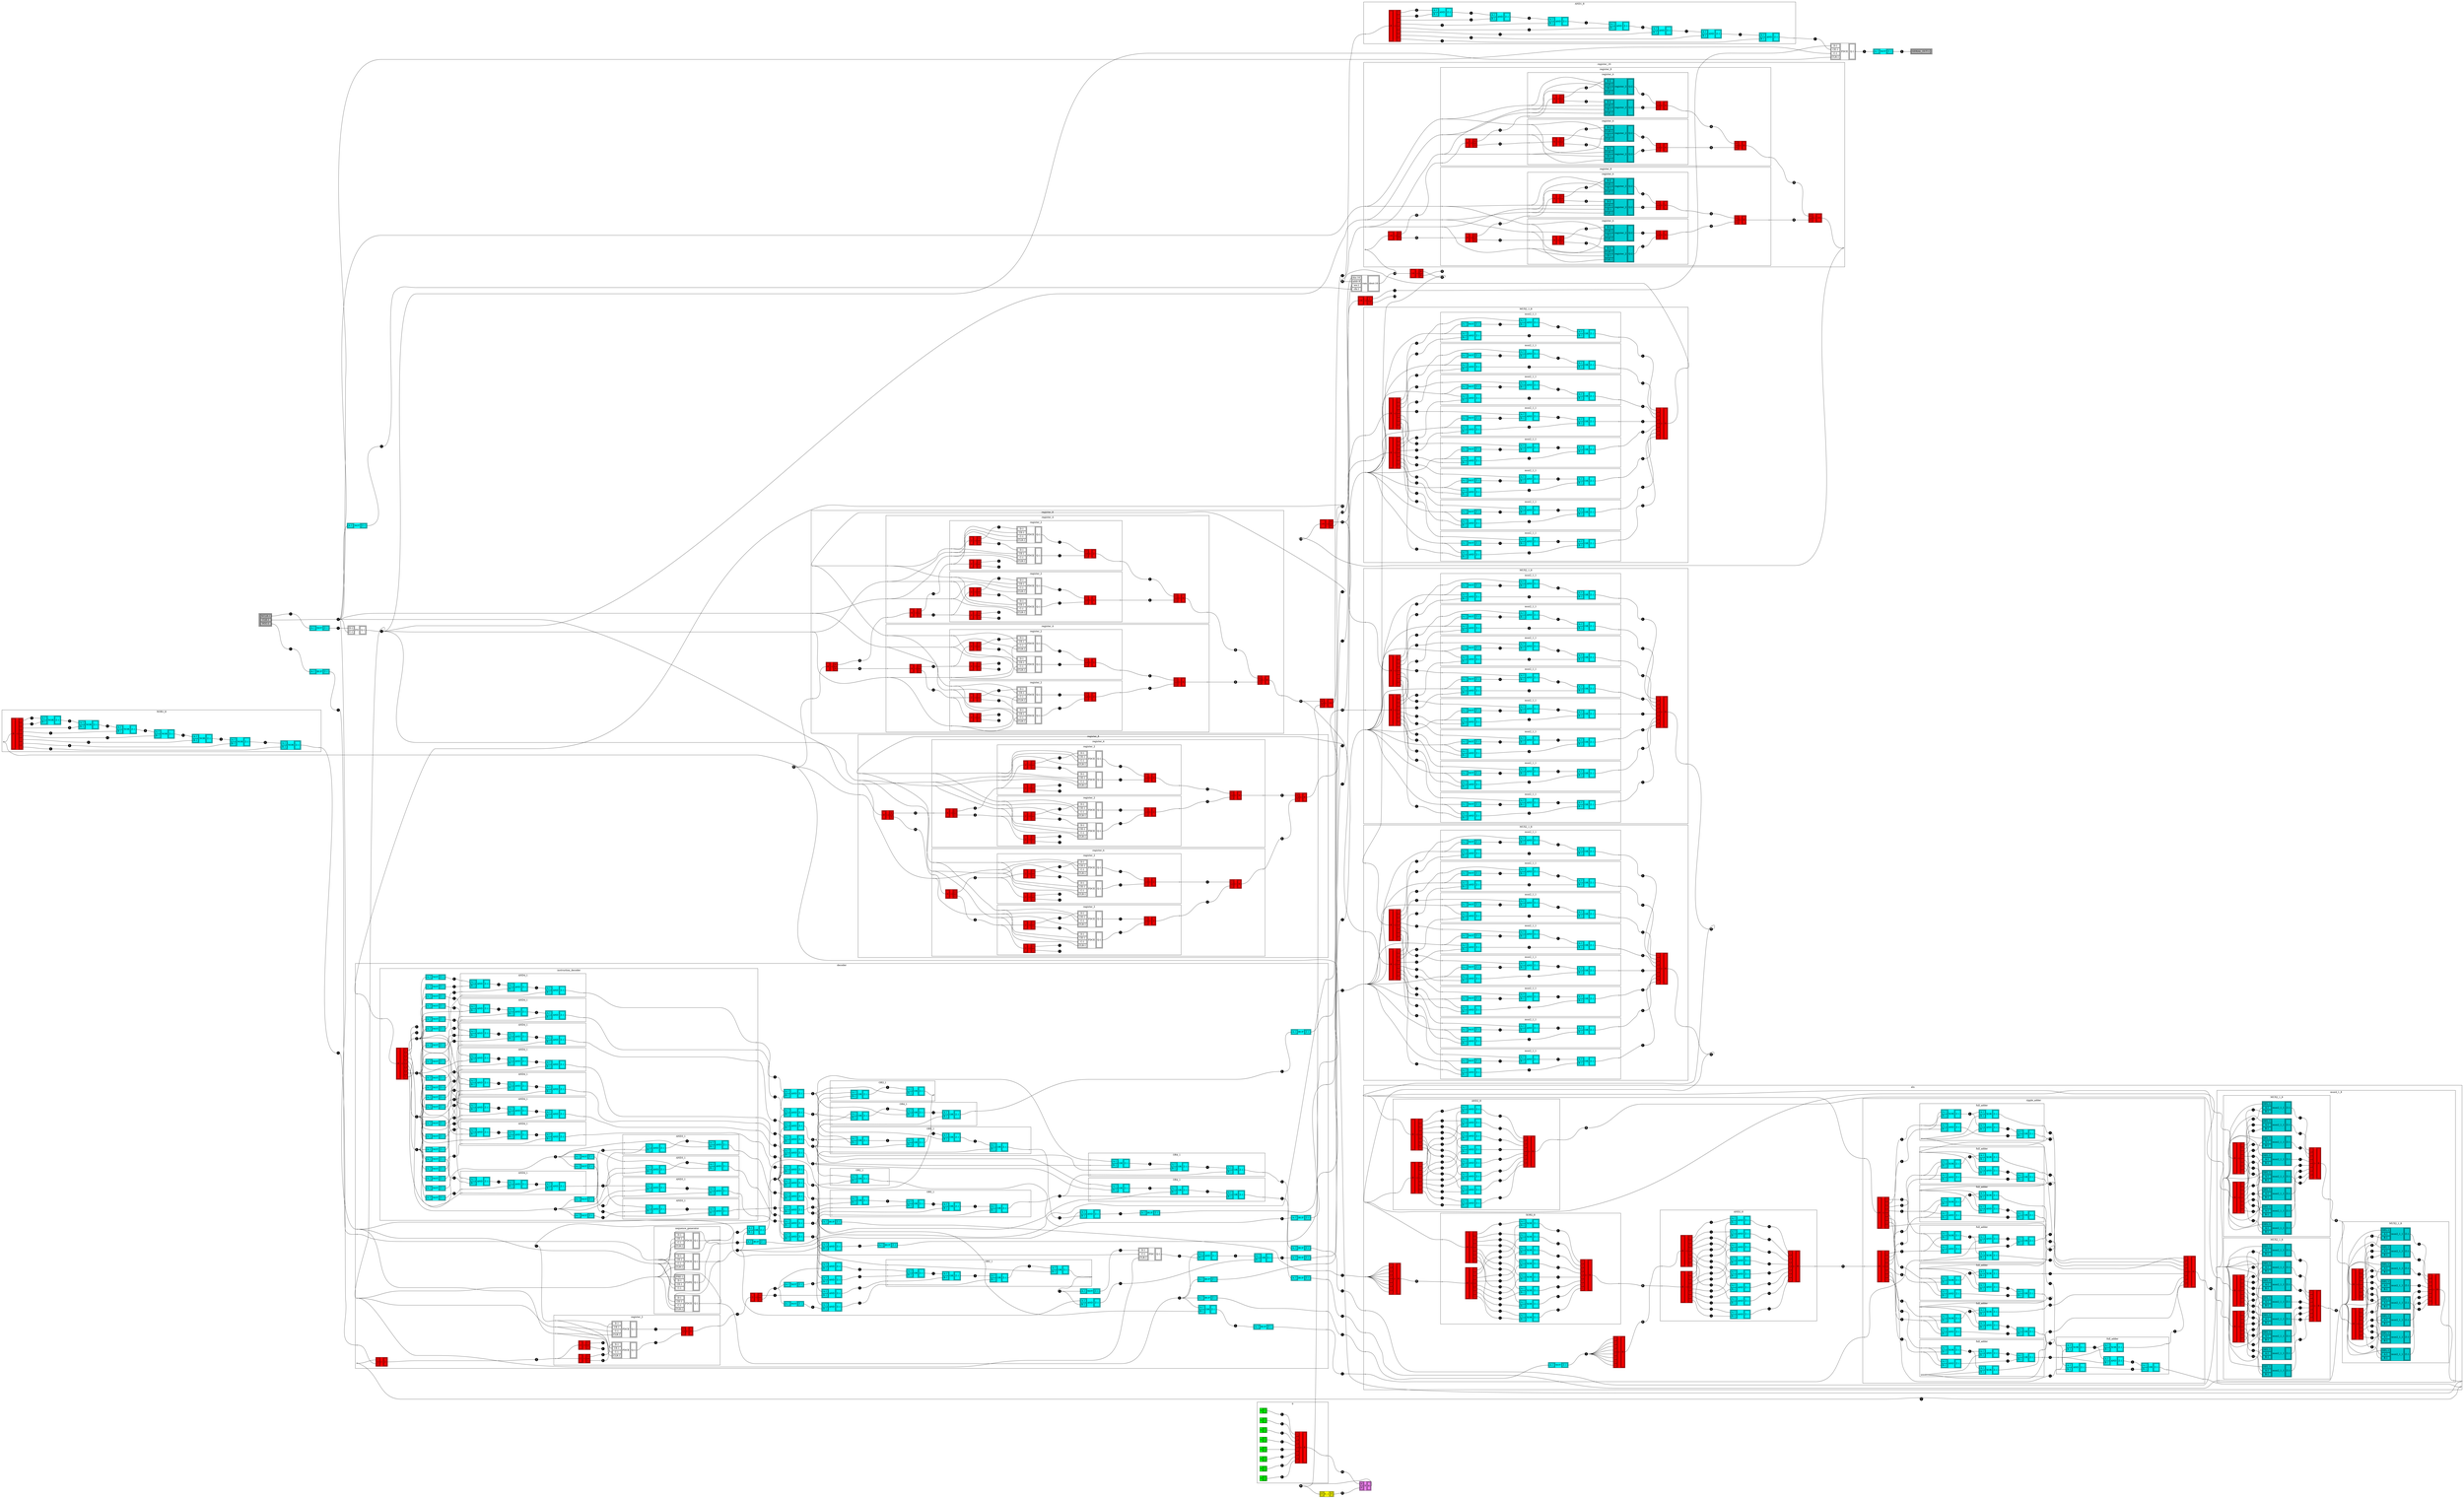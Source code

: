 graph "CPU" {
    graph[rankdir="LR", bgcolor="white"]
    node[shape="circle", style="filled", fillcolor="black", height="0.25", fixedsize="true", fontcolor="white"]
    v14575[label="1", xlabel=""]
    v14577[label="1", xlabel=""]
    v14579[label="1", xlabel=""]
    v14581[label="1", xlabel=""]
    v14583[label="16", xlabel=""]
    v14585[label="8", xlabel=""]
    v14587[label="8", xlabel=""]
    v14589[label="8", xlabel=""]
    v14591[label="1", xlabel=""]
    v14593[label="1", xlabel=""]
    v14595[label="1", xlabel=""]
    v14597[label="1", xlabel=""]
    v14599[label="1", xlabel=""]
    v14601[label="1", xlabel=""]
    v14603[label="1", xlabel=""]
    v14605[label="1", xlabel=""]
    v14607[label="1", xlabel=""]
    v14609[label="1", xlabel=""]
    v14611[label="1", xlabel=""]
    v14613[label="1", xlabel=""]
    v14615[label="1", xlabel=""]
    v14617[label="1", xlabel=""]
    v14619[label="8", xlabel=""]
    v14621[label="8", xlabel=""]
    v14623[label="8", xlabel=""]
    v14625[label="8", xlabel=""]
    v14627[label="8", xlabel=""]
    v14629[label="8", xlabel=""]
    v14631[label="1", xlabel=""]
    v14633[label="1", xlabel=""]
    v14635[label="8", xlabel=""]
    v14637[label="8", xlabel=""]
    v14639[label="8", xlabel=""]
    v14641[label="8", xlabel=""]
    v14643[label="16", xlabel=""]
    v14645[label="1", xlabel=""]
    v14647[label="16", xlabel=""]
    v14649[label="1", xlabel=""]
    v14651[label="15", xlabel=""]
    v14653[label="1", xlabel=""]
    v14655[label="1", xlabel=""]
    v14657[label="1", xlabel=""]
    node[shape="plaintext", fillcolor="white", fixedsize="false", fontcolor="black"]
    e14659 [label=<
    <table bgcolor="cyan" border="0" cellborder="1" cellspacing="0">
        <tr>
            <td>
                <table>
                    <tr><td height="5" width="5" port="w0">A:1</td></tr>
                </table>
            </td>
            <td>NOT</td>
            <td>
                <table>
                    <tr><td height="5" width="5" port="e0">Z:1</td></tr>
                </table>
            </td>
        </tr>
    </table>
    >];
    e14661 [label=<
    <table bgcolor="white" border="0" cellborder="1" cellspacing="0">
        <tr>
            <td>
                <table>
                    <tr><td height="5" width="5" port="w0">D:1</td></tr>
                    <tr><td height="5" width="5" port="w1">C:1</td></tr>
                </table>
            </td>
            <td>FD</td>
            <td>
                <table>
                    <tr><td height="5" width="5" port="e0">Q:1</td></tr>
                </table>
            </td>
        </tr>
    </table>
    >];
    subgraph cluster_register_16_1659 {
        label="register_16"
        node[shape="circle", style="filled", height="0.05", fixedsize="true", label=""]
        {
            graph[rank="min"]
            v1631
            v1637
            v1639
            v1641
        }
        {
            graph[rank="max"]
            v1647
        }
        node[shape="circle", style="filled", fillcolor="black", height="0.25", fixedsize="true", fontcolor="white"]
        v1633[label="8", xlabel=""]
        v1635[label="8", xlabel=""]
        v1643[label="8", xlabel=""]
        v1645[label="8", xlabel=""]
        node[shape="plaintext", fillcolor="white", fixedsize="false", fontcolor="black"]
        e1649 [label=<
        <table bgcolor="red" border="0" cellborder="1" cellspacing="0">
            <tr>
                <td>
                    <table>
                        <tr><td height="5" width="5" port="w0">16</td></tr>
                    </table>
                </td>
                <td>◁</td>
                <td>
                    <table>
                        <tr><td height="5" width="5" port="e0">8</td></tr>
                        <tr><td height="5" width="5" port="e1">8</td></tr>
                    </table>
                </td>
            </tr>
        </table>
        >];
        subgraph cluster_register_8_819 {
            label="register_8"
            node[shape="circle", style="filled", height="0.05", fixedsize="true", label=""]
            {
                graph[rank="min"]
                v791
                v797
                v799
                v801
            }
            {
                graph[rank="max"]
                v807
            }
            node[shape="circle", style="filled", fillcolor="black", height="0.25", fixedsize="true", fontcolor="white"]
            v793[label="4", xlabel=""]
            v795[label="4", xlabel=""]
            v803[label="4", xlabel=""]
            v805[label="4", xlabel=""]
            node[shape="plaintext", fillcolor="white", fixedsize="false", fontcolor="black"]
            e809 [label=<
            <table bgcolor="red" border="0" cellborder="1" cellspacing="0">
                <tr>
                    <td>
                        <table>
                            <tr><td height="5" width="5" port="w0">8</td></tr>
                        </table>
                    </td>
                    <td>◁</td>
                    <td>
                        <table>
                            <tr><td height="5" width="5" port="e0">4</td></tr>
                            <tr><td height="5" width="5" port="e1">4</td></tr>
                        </table>
                    </td>
                </tr>
            </table>
            >];
            subgraph cluster_register_4_411 {
                label="register_4"
                node[shape="circle", style="filled", height="0.05", fixedsize="true", label=""]
                {
                    graph[rank="min"]
                    v383
                    v389
                    v391
                    v393
                }
                {
                    graph[rank="max"]
                    v399
                }
                node[shape="circle", style="filled", fillcolor="black", height="0.25", fixedsize="true", fontcolor="white"]
                v385[label="2", xlabel=""]
                v387[label="2", xlabel=""]
                v395[label="2", xlabel=""]
                v397[label="2", xlabel=""]
                node[shape="plaintext", fillcolor="white", fixedsize="false", fontcolor="black"]
                e401 [label=<
                <table bgcolor="red" border="0" cellborder="1" cellspacing="0">
                    <tr>
                        <td>
                            <table>
                                <tr><td height="5" width="5" port="w0">4</td></tr>
                            </table>
                        </td>
                        <td>◁</td>
                        <td>
                            <table>
                                <tr><td height="5" width="5" port="e0">2</td></tr>
                                <tr><td height="5" width="5" port="e1">2</td></tr>
                            </table>
                        </td>
                    </tr>
                </table>
                >];
                e403 [label=<
                <table bgcolor="darkturquoise" border="0" cellborder="1" cellspacing="0">
                    <tr>
                        <td>
                            <table>
                                <tr><td height="5" width="5" port="w0">D:2</td></tr>
                                <tr><td height="5" width="5" port="w1">CLR:1</td></tr>
                                <tr><td height="5" width="5" port="w2">CE:1</td></tr>
                                <tr><td height="5" width="5" port="w3">CLK:1</td></tr>
                            </table>
                        </td>
                        <td>register_2</td>
                        <td>
                            <table>
                                <tr><td height="5" width="5" port="e0">Q:2</td></tr>
                            </table>
                        </td>
                    </tr>
                </table>
                >];
                e405 [label=<
                <table bgcolor="darkturquoise" border="0" cellborder="1" cellspacing="0">
                    <tr>
                        <td>
                            <table>
                                <tr><td height="5" width="5" port="w0">D:2</td></tr>
                                <tr><td height="5" width="5" port="w1">CLR:1</td></tr>
                                <tr><td height="5" width="5" port="w2">CE:1</td></tr>
                                <tr><td height="5" width="5" port="w3">CLK:1</td></tr>
                            </table>
                        </td>
                        <td>register_2</td>
                        <td>
                            <table>
                                <tr><td height="5" width="5" port="e0">Q:2</td></tr>
                            </table>
                        </td>
                    </tr>
                </table>
                >];
                e407 [label=<
                <table bgcolor="red" border="0" cellborder="1" cellspacing="0">
                    <tr>
                        <td>
                            <table>
                                <tr><td height="5" width="5" port="w0">2</td></tr>
                                <tr><td height="5" width="5" port="w1">2</td></tr>
                            </table>
                        </td>
                        <td>▷</td>
                        <td>
                            <table>
                                <tr><td height="5" width="5" port="e0">4</td></tr>
                            </table>
                        </td>
                    </tr>
                </table>
                >];
            }
            subgraph cluster_register_4_750 {
                label="register_4"
                node[shape="circle", style="filled", height="0.05", fixedsize="true", label=""]
                {
                    graph[rank="min"]
                    v722
                    v728
                    v730
                    v732
                }
                {
                    graph[rank="max"]
                    v738
                }
                node[shape="circle", style="filled", fillcolor="black", height="0.25", fixedsize="true", fontcolor="white"]
                v724[label="2", xlabel=""]
                v726[label="2", xlabel=""]
                v734[label="2", xlabel=""]
                v736[label="2", xlabel=""]
                node[shape="plaintext", fillcolor="white", fixedsize="false", fontcolor="black"]
                e740 [label=<
                <table bgcolor="red" border="0" cellborder="1" cellspacing="0">
                    <tr>
                        <td>
                            <table>
                                <tr><td height="5" width="5" port="w0">4</td></tr>
                            </table>
                        </td>
                        <td>◁</td>
                        <td>
                            <table>
                                <tr><td height="5" width="5" port="e0">2</td></tr>
                                <tr><td height="5" width="5" port="e1">2</td></tr>
                            </table>
                        </td>
                    </tr>
                </table>
                >];
                e742 [label=<
                <table bgcolor="darkturquoise" border="0" cellborder="1" cellspacing="0">
                    <tr>
                        <td>
                            <table>
                                <tr><td height="5" width="5" port="w0">D:2</td></tr>
                                <tr><td height="5" width="5" port="w1">CLR:1</td></tr>
                                <tr><td height="5" width="5" port="w2">CE:1</td></tr>
                                <tr><td height="5" width="5" port="w3">CLK:1</td></tr>
                            </table>
                        </td>
                        <td>register_2</td>
                        <td>
                            <table>
                                <tr><td height="5" width="5" port="e0">Q:2</td></tr>
                            </table>
                        </td>
                    </tr>
                </table>
                >];
                e744 [label=<
                <table bgcolor="darkturquoise" border="0" cellborder="1" cellspacing="0">
                    <tr>
                        <td>
                            <table>
                                <tr><td height="5" width="5" port="w0">D:2</td></tr>
                                <tr><td height="5" width="5" port="w1">CLR:1</td></tr>
                                <tr><td height="5" width="5" port="w2">CE:1</td></tr>
                                <tr><td height="5" width="5" port="w3">CLK:1</td></tr>
                            </table>
                        </td>
                        <td>register_2</td>
                        <td>
                            <table>
                                <tr><td height="5" width="5" port="e0">Q:2</td></tr>
                            </table>
                        </td>
                    </tr>
                </table>
                >];
                e746 [label=<
                <table bgcolor="red" border="0" cellborder="1" cellspacing="0">
                    <tr>
                        <td>
                            <table>
                                <tr><td height="5" width="5" port="w0">2</td></tr>
                                <tr><td height="5" width="5" port="w1">2</td></tr>
                            </table>
                        </td>
                        <td>▷</td>
                        <td>
                            <table>
                                <tr><td height="5" width="5" port="e0">4</td></tr>
                            </table>
                        </td>
                    </tr>
                </table>
                >];
            }
            e815 [label=<
            <table bgcolor="red" border="0" cellborder="1" cellspacing="0">
                <tr>
                    <td>
                        <table>
                            <tr><td height="5" width="5" port="w0">4</td></tr>
                            <tr><td height="5" width="5" port="w1">4</td></tr>
                        </table>
                    </td>
                    <td>▷</td>
                    <td>
                        <table>
                            <tr><td height="5" width="5" port="e0">8</td></tr>
                        </table>
                    </td>
                </tr>
            </table>
            >];
        }
        subgraph cluster_register_8_1590 {
            label="register_8"
            node[shape="circle", style="filled", height="0.05", fixedsize="true", label=""]
            {
                graph[rank="min"]
                v1562
                v1568
                v1570
                v1572
            }
            {
                graph[rank="max"]
                v1578
            }
            node[shape="circle", style="filled", fillcolor="black", height="0.25", fixedsize="true", fontcolor="white"]
            v1564[label="4", xlabel=""]
            v1566[label="4", xlabel=""]
            v1574[label="4", xlabel=""]
            v1576[label="4", xlabel=""]
            node[shape="plaintext", fillcolor="white", fixedsize="false", fontcolor="black"]
            e1580 [label=<
            <table bgcolor="red" border="0" cellborder="1" cellspacing="0">
                <tr>
                    <td>
                        <table>
                            <tr><td height="5" width="5" port="w0">8</td></tr>
                        </table>
                    </td>
                    <td>◁</td>
                    <td>
                        <table>
                            <tr><td height="5" width="5" port="e0">4</td></tr>
                            <tr><td height="5" width="5" port="e1">4</td></tr>
                        </table>
                    </td>
                </tr>
            </table>
            >];
            subgraph cluster_register_4_1182 {
                label="register_4"
                node[shape="circle", style="filled", height="0.05", fixedsize="true", label=""]
                {
                    graph[rank="min"]
                    v1154
                    v1160
                    v1162
                    v1164
                }
                {
                    graph[rank="max"]
                    v1170
                }
                node[shape="circle", style="filled", fillcolor="black", height="0.25", fixedsize="true", fontcolor="white"]
                v1156[label="2", xlabel=""]
                v1158[label="2", xlabel=""]
                v1166[label="2", xlabel=""]
                v1168[label="2", xlabel=""]
                node[shape="plaintext", fillcolor="white", fixedsize="false", fontcolor="black"]
                e1172 [label=<
                <table bgcolor="red" border="0" cellborder="1" cellspacing="0">
                    <tr>
                        <td>
                            <table>
                                <tr><td height="5" width="5" port="w0">4</td></tr>
                            </table>
                        </td>
                        <td>◁</td>
                        <td>
                            <table>
                                <tr><td height="5" width="5" port="e0">2</td></tr>
                                <tr><td height="5" width="5" port="e1">2</td></tr>
                            </table>
                        </td>
                    </tr>
                </table>
                >];
                e1174 [label=<
                <table bgcolor="darkturquoise" border="0" cellborder="1" cellspacing="0">
                    <tr>
                        <td>
                            <table>
                                <tr><td height="5" width="5" port="w0">D:2</td></tr>
                                <tr><td height="5" width="5" port="w1">CLR:1</td></tr>
                                <tr><td height="5" width="5" port="w2">CE:1</td></tr>
                                <tr><td height="5" width="5" port="w3">CLK:1</td></tr>
                            </table>
                        </td>
                        <td>register_2</td>
                        <td>
                            <table>
                                <tr><td height="5" width="5" port="e0">Q:2</td></tr>
                            </table>
                        </td>
                    </tr>
                </table>
                >];
                e1176 [label=<
                <table bgcolor="darkturquoise" border="0" cellborder="1" cellspacing="0">
                    <tr>
                        <td>
                            <table>
                                <tr><td height="5" width="5" port="w0">D:2</td></tr>
                                <tr><td height="5" width="5" port="w1">CLR:1</td></tr>
                                <tr><td height="5" width="5" port="w2">CE:1</td></tr>
                                <tr><td height="5" width="5" port="w3">CLK:1</td></tr>
                            </table>
                        </td>
                        <td>register_2</td>
                        <td>
                            <table>
                                <tr><td height="5" width="5" port="e0">Q:2</td></tr>
                            </table>
                        </td>
                    </tr>
                </table>
                >];
                e1178 [label=<
                <table bgcolor="red" border="0" cellborder="1" cellspacing="0">
                    <tr>
                        <td>
                            <table>
                                <tr><td height="5" width="5" port="w0">2</td></tr>
                                <tr><td height="5" width="5" port="w1">2</td></tr>
                            </table>
                        </td>
                        <td>▷</td>
                        <td>
                            <table>
                                <tr><td height="5" width="5" port="e0">4</td></tr>
                            </table>
                        </td>
                    </tr>
                </table>
                >];
            }
            subgraph cluster_register_4_1521 {
                label="register_4"
                node[shape="circle", style="filled", height="0.05", fixedsize="true", label=""]
                {
                    graph[rank="min"]
                    v1493
                    v1499
                    v1501
                    v1503
                }
                {
                    graph[rank="max"]
                    v1509
                }
                node[shape="circle", style="filled", fillcolor="black", height="0.25", fixedsize="true", fontcolor="white"]
                v1495[label="2", xlabel=""]
                v1497[label="2", xlabel=""]
                v1505[label="2", xlabel=""]
                v1507[label="2", xlabel=""]
                node[shape="plaintext", fillcolor="white", fixedsize="false", fontcolor="black"]
                e1511 [label=<
                <table bgcolor="red" border="0" cellborder="1" cellspacing="0">
                    <tr>
                        <td>
                            <table>
                                <tr><td height="5" width="5" port="w0">4</td></tr>
                            </table>
                        </td>
                        <td>◁</td>
                        <td>
                            <table>
                                <tr><td height="5" width="5" port="e0">2</td></tr>
                                <tr><td height="5" width="5" port="e1">2</td></tr>
                            </table>
                        </td>
                    </tr>
                </table>
                >];
                e1513 [label=<
                <table bgcolor="darkturquoise" border="0" cellborder="1" cellspacing="0">
                    <tr>
                        <td>
                            <table>
                                <tr><td height="5" width="5" port="w0">D:2</td></tr>
                                <tr><td height="5" width="5" port="w1">CLR:1</td></tr>
                                <tr><td height="5" width="5" port="w2">CE:1</td></tr>
                                <tr><td height="5" width="5" port="w3">CLK:1</td></tr>
                            </table>
                        </td>
                        <td>register_2</td>
                        <td>
                            <table>
                                <tr><td height="5" width="5" port="e0">Q:2</td></tr>
                            </table>
                        </td>
                    </tr>
                </table>
                >];
                e1515 [label=<
                <table bgcolor="darkturquoise" border="0" cellborder="1" cellspacing="0">
                    <tr>
                        <td>
                            <table>
                                <tr><td height="5" width="5" port="w0">D:2</td></tr>
                                <tr><td height="5" width="5" port="w1">CLR:1</td></tr>
                                <tr><td height="5" width="5" port="w2">CE:1</td></tr>
                                <tr><td height="5" width="5" port="w3">CLK:1</td></tr>
                            </table>
                        </td>
                        <td>register_2</td>
                        <td>
                            <table>
                                <tr><td height="5" width="5" port="e0">Q:2</td></tr>
                            </table>
                        </td>
                    </tr>
                </table>
                >];
                e1517 [label=<
                <table bgcolor="red" border="0" cellborder="1" cellspacing="0">
                    <tr>
                        <td>
                            <table>
                                <tr><td height="5" width="5" port="w0">2</td></tr>
                                <tr><td height="5" width="5" port="w1">2</td></tr>
                            </table>
                        </td>
                        <td>▷</td>
                        <td>
                            <table>
                                <tr><td height="5" width="5" port="e0">4</td></tr>
                            </table>
                        </td>
                    </tr>
                </table>
                >];
            }
            e1586 [label=<
            <table bgcolor="red" border="0" cellborder="1" cellspacing="0">
                <tr>
                    <td>
                        <table>
                            <tr><td height="5" width="5" port="w0">4</td></tr>
                            <tr><td height="5" width="5" port="w1">4</td></tr>
                        </table>
                    </td>
                    <td>▷</td>
                    <td>
                        <table>
                            <tr><td height="5" width="5" port="e0">8</td></tr>
                        </table>
                    </td>
                </tr>
            </table>
            >];
        }
        e1655 [label=<
        <table bgcolor="red" border="0" cellborder="1" cellspacing="0">
            <tr>
                <td>
                    <table>
                        <tr><td height="5" width="5" port="w0">8</td></tr>
                        <tr><td height="5" width="5" port="w1">8</td></tr>
                    </table>
                </td>
                <td>▷</td>
                <td>
                    <table>
                        <tr><td height="5" width="5" port="e0">16</td></tr>
                    </table>
                </td>
            </tr>
        </table>
        >];
    }
    e14665 [label=<
    <table bgcolor="red" border="0" cellborder="1" cellspacing="0">
        <tr>
            <td>
                <table>
                    <tr><td height="5" width="5" port="w0">16</td></tr>
                </table>
            </td>
            <td>◁</td>
            <td>
                <table>
                    <tr><td height="5" width="5" port="e0">8</td></tr>
                    <tr><td height="5" width="5" port="e1">8</td></tr>
                </table>
            </td>
        </tr>
    </table>
    >];
    subgraph cluster_register_8_2446 {
        label="register_8"
        node[shape="circle", style="filled", height="0.05", fixedsize="true", label=""]
        {
            graph[rank="min"]
            v2418
            v2424
            v2426
            v2428
        }
        {
            graph[rank="max"]
            v2434
        }
        node[shape="circle", style="filled", fillcolor="black", height="0.25", fixedsize="true", fontcolor="white"]
        v2420[label="4", xlabel=""]
        v2422[label="4", xlabel=""]
        v2430[label="4", xlabel=""]
        v2432[label="4", xlabel=""]
        node[shape="plaintext", fillcolor="white", fixedsize="false", fontcolor="black"]
        e2436 [label=<
        <table bgcolor="red" border="0" cellborder="1" cellspacing="0">
            <tr>
                <td>
                    <table>
                        <tr><td height="5" width="5" port="w0">8</td></tr>
                    </table>
                </td>
                <td>◁</td>
                <td>
                    <table>
                        <tr><td height="5" width="5" port="e0">4</td></tr>
                        <tr><td height="5" width="5" port="e1">4</td></tr>
                    </table>
                </td>
            </tr>
        </table>
        >];
        subgraph cluster_register_4_2038 {
            label="register_4"
            node[shape="circle", style="filled", height="0.05", fixedsize="true", label=""]
            {
                graph[rank="min"]
                v2010
                v2016
                v2018
                v2020
            }
            {
                graph[rank="max"]
                v2026
            }
            node[shape="circle", style="filled", fillcolor="black", height="0.25", fixedsize="true", fontcolor="white"]
            v2012[label="2", xlabel=""]
            v2014[label="2", xlabel=""]
            v2022[label="2", xlabel=""]
            v2024[label="2", xlabel=""]
            node[shape="plaintext", fillcolor="white", fixedsize="false", fontcolor="black"]
            e2028 [label=<
            <table bgcolor="red" border="0" cellborder="1" cellspacing="0">
                <tr>
                    <td>
                        <table>
                            <tr><td height="5" width="5" port="w0">4</td></tr>
                        </table>
                    </td>
                    <td>◁</td>
                    <td>
                        <table>
                            <tr><td height="5" width="5" port="e0">2</td></tr>
                            <tr><td height="5" width="5" port="e1">2</td></tr>
                        </table>
                    </td>
                </tr>
            </table>
            >];
            subgraph cluster_register_2_1846 {
                label="register_2"
                node[shape="circle", style="filled", height="0.05", fixedsize="true", label=""]
                {
                    graph[rank="min"]
                    v1812
                    v1826
                    v1822
                    v1824
                }
                {
                    graph[rank="max"]
                    v1832
                }
                node[shape="circle", style="filled", fillcolor="black", height="0.25", fixedsize="true", fontcolor="white"]
                v1814[label="1", xlabel=""]
                v1816[label="1", xlabel=""]
                v1818[label="1", xlabel=""]
                v1820[label="1", xlabel=""]
                v1828[label="1", xlabel=""]
                v1830[label="1", xlabel=""]
                node[shape="plaintext", fillcolor="white", fixedsize="false", fontcolor="black"]
                e1834 [label=<
                <table bgcolor="red" border="0" cellborder="1" cellspacing="0">
                    <tr>
                        <td>
                            <table>
                                <tr><td height="5" width="5" port="w0">2</td></tr>
                            </table>
                        </td>
                        <td>◁</td>
                        <td>
                            <table>
                                <tr><td height="5" width="5" port="e0">1</td></tr>
                                <tr><td height="5" width="5" port="e1">1</td></tr>
                            </table>
                        </td>
                    </tr>
                </table>
                >];
                e1836 [label=<
                <table bgcolor="red" border="0" cellborder="1" cellspacing="0">
                    <tr>
                        <td>
                            <table>
                                <tr><td height="5" width="5" port="w0">2</td></tr>
                            </table>
                        </td>
                        <td>◁</td>
                        <td>
                            <table>
                                <tr><td height="5" width="5" port="e0">1</td></tr>
                                <tr><td height="5" width="5" port="e1">1</td></tr>
                            </table>
                        </td>
                    </tr>
                </table>
                >];
                e1838 [label=<
                <table bgcolor="white" border="0" cellborder="1" cellspacing="0">
                    <tr>
                        <td>
                            <table>
                                <tr><td height="5" width="5" port="w0">D:1</td></tr>
                                <tr><td height="5" width="5" port="w1">CE:1</td></tr>
                                <tr><td height="5" width="5" port="w2">C:1</td></tr>
                                <tr><td height="5" width="5" port="w3">CLR:1</td></tr>
                            </table>
                        </td>
                        <td>FDCE</td>
                        <td>
                            <table>
                                <tr><td height="5" width="5" port="e0">Q:1</td></tr>
                            </table>
                        </td>
                    </tr>
                </table>
                >];
                e1840 [label=<
                <table bgcolor="white" border="0" cellborder="1" cellspacing="0">
                    <tr>
                        <td>
                            <table>
                                <tr><td height="5" width="5" port="w0">D:1</td></tr>
                                <tr><td height="5" width="5" port="w1">CE:1</td></tr>
                                <tr><td height="5" width="5" port="w2">C:1</td></tr>
                                <tr><td height="5" width="5" port="w3">CLR:1</td></tr>
                            </table>
                        </td>
                        <td>FDCE</td>
                        <td>
                            <table>
                                <tr><td height="5" width="5" port="e0">Q:1</td></tr>
                            </table>
                        </td>
                    </tr>
                </table>
                >];
                e1842 [label=<
                <table bgcolor="red" border="0" cellborder="1" cellspacing="0">
                    <tr>
                        <td>
                            <table>
                                <tr><td height="5" width="5" port="w0">1</td></tr>
                                <tr><td height="5" width="5" port="w1">1</td></tr>
                            </table>
                        </td>
                        <td>▷</td>
                        <td>
                            <table>
                                <tr><td height="5" width="5" port="e0">2</td></tr>
                            </table>
                        </td>
                    </tr>
                </table>
                >];
            }
            subgraph cluster_register_2_1969 {
                label="register_2"
                node[shape="circle", style="filled", height="0.05", fixedsize="true", label=""]
                {
                    graph[rank="min"]
                    v1935
                    v1949
                    v1945
                    v1947
                }
                {
                    graph[rank="max"]
                    v1955
                }
                node[shape="circle", style="filled", fillcolor="black", height="0.25", fixedsize="true", fontcolor="white"]
                v1937[label="1", xlabel=""]
                v1939[label="1", xlabel=""]
                v1941[label="1", xlabel=""]
                v1943[label="1", xlabel=""]
                v1951[label="1", xlabel=""]
                v1953[label="1", xlabel=""]
                node[shape="plaintext", fillcolor="white", fixedsize="false", fontcolor="black"]
                e1957 [label=<
                <table bgcolor="red" border="0" cellborder="1" cellspacing="0">
                    <tr>
                        <td>
                            <table>
                                <tr><td height="5" width="5" port="w0">2</td></tr>
                            </table>
                        </td>
                        <td>◁</td>
                        <td>
                            <table>
                                <tr><td height="5" width="5" port="e0">1</td></tr>
                                <tr><td height="5" width="5" port="e1">1</td></tr>
                            </table>
                        </td>
                    </tr>
                </table>
                >];
                e1959 [label=<
                <table bgcolor="red" border="0" cellborder="1" cellspacing="0">
                    <tr>
                        <td>
                            <table>
                                <tr><td height="5" width="5" port="w0">2</td></tr>
                            </table>
                        </td>
                        <td>◁</td>
                        <td>
                            <table>
                                <tr><td height="5" width="5" port="e0">1</td></tr>
                                <tr><td height="5" width="5" port="e1">1</td></tr>
                            </table>
                        </td>
                    </tr>
                </table>
                >];
                e1961 [label=<
                <table bgcolor="white" border="0" cellborder="1" cellspacing="0">
                    <tr>
                        <td>
                            <table>
                                <tr><td height="5" width="5" port="w0">D:1</td></tr>
                                <tr><td height="5" width="5" port="w1">CE:1</td></tr>
                                <tr><td height="5" width="5" port="w2">C:1</td></tr>
                                <tr><td height="5" width="5" port="w3">CLR:1</td></tr>
                            </table>
                        </td>
                        <td>FDCE</td>
                        <td>
                            <table>
                                <tr><td height="5" width="5" port="e0">Q:1</td></tr>
                            </table>
                        </td>
                    </tr>
                </table>
                >];
                e1963 [label=<
                <table bgcolor="white" border="0" cellborder="1" cellspacing="0">
                    <tr>
                        <td>
                            <table>
                                <tr><td height="5" width="5" port="w0">D:1</td></tr>
                                <tr><td height="5" width="5" port="w1">CE:1</td></tr>
                                <tr><td height="5" width="5" port="w2">C:1</td></tr>
                                <tr><td height="5" width="5" port="w3">CLR:1</td></tr>
                            </table>
                        </td>
                        <td>FDCE</td>
                        <td>
                            <table>
                                <tr><td height="5" width="5" port="e0">Q:1</td></tr>
                            </table>
                        </td>
                    </tr>
                </table>
                >];
                e1965 [label=<
                <table bgcolor="red" border="0" cellborder="1" cellspacing="0">
                    <tr>
                        <td>
                            <table>
                                <tr><td height="5" width="5" port="w0">1</td></tr>
                                <tr><td height="5" width="5" port="w1">1</td></tr>
                            </table>
                        </td>
                        <td>▷</td>
                        <td>
                            <table>
                                <tr><td height="5" width="5" port="e0">2</td></tr>
                            </table>
                        </td>
                    </tr>
                </table>
                >];
            }
            e2034 [label=<
            <table bgcolor="red" border="0" cellborder="1" cellspacing="0">
                <tr>
                    <td>
                        <table>
                            <tr><td height="5" width="5" port="w0">2</td></tr>
                            <tr><td height="5" width="5" port="w1">2</td></tr>
                        </table>
                    </td>
                    <td>▷</td>
                    <td>
                        <table>
                            <tr><td height="5" width="5" port="e0">4</td></tr>
                        </table>
                    </td>
                </tr>
            </table>
            >];
        }
        subgraph cluster_register_4_2377 {
            label="register_4"
            node[shape="circle", style="filled", height="0.05", fixedsize="true", label=""]
            {
                graph[rank="min"]
                v2349
                v2355
                v2357
                v2359
            }
            {
                graph[rank="max"]
                v2365
            }
            node[shape="circle", style="filled", fillcolor="black", height="0.25", fixedsize="true", fontcolor="white"]
            v2351[label="2", xlabel=""]
            v2353[label="2", xlabel=""]
            v2361[label="2", xlabel=""]
            v2363[label="2", xlabel=""]
            node[shape="plaintext", fillcolor="white", fixedsize="false", fontcolor="black"]
            e2367 [label=<
            <table bgcolor="red" border="0" cellborder="1" cellspacing="0">
                <tr>
                    <td>
                        <table>
                            <tr><td height="5" width="5" port="w0">4</td></tr>
                        </table>
                    </td>
                    <td>◁</td>
                    <td>
                        <table>
                            <tr><td height="5" width="5" port="e0">2</td></tr>
                            <tr><td height="5" width="5" port="e1">2</td></tr>
                        </table>
                    </td>
                </tr>
            </table>
            >];
            subgraph cluster_register_2_2185 {
                label="register_2"
                node[shape="circle", style="filled", height="0.05", fixedsize="true", label=""]
                {
                    graph[rank="min"]
                    v2151
                    v2165
                    v2161
                    v2163
                }
                {
                    graph[rank="max"]
                    v2171
                }
                node[shape="circle", style="filled", fillcolor="black", height="0.25", fixedsize="true", fontcolor="white"]
                v2153[label="1", xlabel=""]
                v2155[label="1", xlabel=""]
                v2157[label="1", xlabel=""]
                v2159[label="1", xlabel=""]
                v2167[label="1", xlabel=""]
                v2169[label="1", xlabel=""]
                node[shape="plaintext", fillcolor="white", fixedsize="false", fontcolor="black"]
                e2173 [label=<
                <table bgcolor="red" border="0" cellborder="1" cellspacing="0">
                    <tr>
                        <td>
                            <table>
                                <tr><td height="5" width="5" port="w0">2</td></tr>
                            </table>
                        </td>
                        <td>◁</td>
                        <td>
                            <table>
                                <tr><td height="5" width="5" port="e0">1</td></tr>
                                <tr><td height="5" width="5" port="e1">1</td></tr>
                            </table>
                        </td>
                    </tr>
                </table>
                >];
                e2175 [label=<
                <table bgcolor="red" border="0" cellborder="1" cellspacing="0">
                    <tr>
                        <td>
                            <table>
                                <tr><td height="5" width="5" port="w0">2</td></tr>
                            </table>
                        </td>
                        <td>◁</td>
                        <td>
                            <table>
                                <tr><td height="5" width="5" port="e0">1</td></tr>
                                <tr><td height="5" width="5" port="e1">1</td></tr>
                            </table>
                        </td>
                    </tr>
                </table>
                >];
                e2177 [label=<
                <table bgcolor="white" border="0" cellborder="1" cellspacing="0">
                    <tr>
                        <td>
                            <table>
                                <tr><td height="5" width="5" port="w0">D:1</td></tr>
                                <tr><td height="5" width="5" port="w1">CE:1</td></tr>
                                <tr><td height="5" width="5" port="w2">C:1</td></tr>
                                <tr><td height="5" width="5" port="w3">CLR:1</td></tr>
                            </table>
                        </td>
                        <td>FDCE</td>
                        <td>
                            <table>
                                <tr><td height="5" width="5" port="e0">Q:1</td></tr>
                            </table>
                        </td>
                    </tr>
                </table>
                >];
                e2179 [label=<
                <table bgcolor="white" border="0" cellborder="1" cellspacing="0">
                    <tr>
                        <td>
                            <table>
                                <tr><td height="5" width="5" port="w0">D:1</td></tr>
                                <tr><td height="5" width="5" port="w1">CE:1</td></tr>
                                <tr><td height="5" width="5" port="w2">C:1</td></tr>
                                <tr><td height="5" width="5" port="w3">CLR:1</td></tr>
                            </table>
                        </td>
                        <td>FDCE</td>
                        <td>
                            <table>
                                <tr><td height="5" width="5" port="e0">Q:1</td></tr>
                            </table>
                        </td>
                    </tr>
                </table>
                >];
                e2181 [label=<
                <table bgcolor="red" border="0" cellborder="1" cellspacing="0">
                    <tr>
                        <td>
                            <table>
                                <tr><td height="5" width="5" port="w0">1</td></tr>
                                <tr><td height="5" width="5" port="w1">1</td></tr>
                            </table>
                        </td>
                        <td>▷</td>
                        <td>
                            <table>
                                <tr><td height="5" width="5" port="e0">2</td></tr>
                            </table>
                        </td>
                    </tr>
                </table>
                >];
            }
            subgraph cluster_register_2_2308 {
                label="register_2"
                node[shape="circle", style="filled", height="0.05", fixedsize="true", label=""]
                {
                    graph[rank="min"]
                    v2274
                    v2288
                    v2284
                    v2286
                }
                {
                    graph[rank="max"]
                    v2294
                }
                node[shape="circle", style="filled", fillcolor="black", height="0.25", fixedsize="true", fontcolor="white"]
                v2276[label="1", xlabel=""]
                v2278[label="1", xlabel=""]
                v2280[label="1", xlabel=""]
                v2282[label="1", xlabel=""]
                v2290[label="1", xlabel=""]
                v2292[label="1", xlabel=""]
                node[shape="plaintext", fillcolor="white", fixedsize="false", fontcolor="black"]
                e2296 [label=<
                <table bgcolor="red" border="0" cellborder="1" cellspacing="0">
                    <tr>
                        <td>
                            <table>
                                <tr><td height="5" width="5" port="w0">2</td></tr>
                            </table>
                        </td>
                        <td>◁</td>
                        <td>
                            <table>
                                <tr><td height="5" width="5" port="e0">1</td></tr>
                                <tr><td height="5" width="5" port="e1">1</td></tr>
                            </table>
                        </td>
                    </tr>
                </table>
                >];
                e2298 [label=<
                <table bgcolor="red" border="0" cellborder="1" cellspacing="0">
                    <tr>
                        <td>
                            <table>
                                <tr><td height="5" width="5" port="w0">2</td></tr>
                            </table>
                        </td>
                        <td>◁</td>
                        <td>
                            <table>
                                <tr><td height="5" width="5" port="e0">1</td></tr>
                                <tr><td height="5" width="5" port="e1">1</td></tr>
                            </table>
                        </td>
                    </tr>
                </table>
                >];
                e2300 [label=<
                <table bgcolor="white" border="0" cellborder="1" cellspacing="0">
                    <tr>
                        <td>
                            <table>
                                <tr><td height="5" width="5" port="w0">D:1</td></tr>
                                <tr><td height="5" width="5" port="w1">CE:1</td></tr>
                                <tr><td height="5" width="5" port="w2">C:1</td></tr>
                                <tr><td height="5" width="5" port="w3">CLR:1</td></tr>
                            </table>
                        </td>
                        <td>FDCE</td>
                        <td>
                            <table>
                                <tr><td height="5" width="5" port="e0">Q:1</td></tr>
                            </table>
                        </td>
                    </tr>
                </table>
                >];
                e2302 [label=<
                <table bgcolor="white" border="0" cellborder="1" cellspacing="0">
                    <tr>
                        <td>
                            <table>
                                <tr><td height="5" width="5" port="w0">D:1</td></tr>
                                <tr><td height="5" width="5" port="w1">CE:1</td></tr>
                                <tr><td height="5" width="5" port="w2">C:1</td></tr>
                                <tr><td height="5" width="5" port="w3">CLR:1</td></tr>
                            </table>
                        </td>
                        <td>FDCE</td>
                        <td>
                            <table>
                                <tr><td height="5" width="5" port="e0">Q:1</td></tr>
                            </table>
                        </td>
                    </tr>
                </table>
                >];
                e2304 [label=<
                <table bgcolor="red" border="0" cellborder="1" cellspacing="0">
                    <tr>
                        <td>
                            <table>
                                <tr><td height="5" width="5" port="w0">1</td></tr>
                                <tr><td height="5" width="5" port="w1">1</td></tr>
                            </table>
                        </td>
                        <td>▷</td>
                        <td>
                            <table>
                                <tr><td height="5" width="5" port="e0">2</td></tr>
                            </table>
                        </td>
                    </tr>
                </table>
                >];
            }
            e2373 [label=<
            <table bgcolor="red" border="0" cellborder="1" cellspacing="0">
                <tr>
                    <td>
                        <table>
                            <tr><td height="5" width="5" port="w0">2</td></tr>
                            <tr><td height="5" width="5" port="w1">2</td></tr>
                        </table>
                    </td>
                    <td>▷</td>
                    <td>
                        <table>
                            <tr><td height="5" width="5" port="e0">4</td></tr>
                        </table>
                    </td>
                </tr>
            </table>
            >];
        }
        e2442 [label=<
        <table bgcolor="red" border="0" cellborder="1" cellspacing="0">
            <tr>
                <td>
                    <table>
                        <tr><td height="5" width="5" port="w0">4</td></tr>
                        <tr><td height="5" width="5" port="w1">4</td></tr>
                    </table>
                </td>
                <td>▷</td>
                <td>
                    <table>
                        <tr><td height="5" width="5" port="e0">8</td></tr>
                    </table>
                </td>
            </tr>
        </table>
        >];
    }
    e14669 [label=<
    <table bgcolor="cyan" border="0" cellborder="1" cellspacing="0">
        <tr>
            <td>
                <table>
                    <tr><td height="5" width="5" port="w0">A:1</td></tr>
                </table>
            </td>
            <td>BUF</td>
            <td>
                <table>
                    <tr><td height="5" width="5" port="e0">Z:1</td></tr>
                </table>
            </td>
        </tr>
    </table>
    >];
    subgraph cluster_decoder_5492 {
        label="decoder"
        node[shape="circle", style="filled", height="0.05", fixedsize="true", label=""]
        {
            graph[rank="min"]
            v5266
            v5246
            v5248
            v5252
            v5254
            v5256
        }
        {
            graph[rank="max"]
            v5370
            v5374
            v5378
            v5386
            v5346
            v5380
            v5350
            v5356
            v5360
            v5364
            v5366
            v5368
        }
        node[shape="circle", style="filled", fillcolor="black", height="0.25", fixedsize="true", fontcolor="white"]
        v5250[label="2", xlabel=""]
        v5258[label="1", xlabel=""]
        v5260[label="1", xlabel=""]
        v5262[label="1", xlabel=""]
        v5264[label="1", xlabel=""]
        v5268[label="1", xlabel=""]
        v5270[label="1", xlabel=""]
        v5272[label="1", xlabel=""]
        v5274[label="1", xlabel=""]
        v5276[label="1", xlabel=""]
        v5278[label="1", xlabel=""]
        v5280[label="1", xlabel=""]
        v5282[label="1", xlabel=""]
        v5284[label="1", xlabel=""]
        v5286[label="1", xlabel=""]
        v5288[label="1", xlabel=""]
        v5290[label="1", xlabel=""]
        v5292[label="1", xlabel=""]
        v5294[label="1", xlabel=""]
        v5296[label="1", xlabel=""]
        v5298[label="1", xlabel=""]
        v5300[label="1", xlabel=""]
        v5302[label="1", xlabel=""]
        v5304[label="1", xlabel=""]
        v5306[label="1", xlabel=""]
        v5308[label="1", xlabel=""]
        v5310[label="1", xlabel=""]
        v5312[label="1", xlabel=""]
        v5314[label="1", xlabel=""]
        v5316[label="2", xlabel=""]
        v5318[label="1", xlabel=""]
        v5320[label="1", xlabel=""]
        v5322[label="1", xlabel=""]
        v5324[label="1", xlabel=""]
        v5326[label="1", xlabel=""]
        v5328[label="1", xlabel=""]
        v5330[label="1", xlabel=""]
        v5332[label="1", xlabel=""]
        v5334[label="1", xlabel=""]
        v5336[label="1", xlabel=""]
        v5338[label="1", xlabel=""]
        v5340[label="1", xlabel=""]
        v5342[label="1", xlabel=""]
        v5344[label="1", xlabel=""]
        v5348[label="1", xlabel=""]
        v5352[label="1", xlabel=""]
        v5354[label="1", xlabel=""]
        v5358[label="1", xlabel=""]
        v5362[label="1", xlabel=""]
        v5372[label="1", xlabel=""]
        v5376[label="1", xlabel=""]
        v5382[label="1", xlabel=""]
        v5384[label="1", xlabel=""]
        node[shape="plaintext", fillcolor="white", fixedsize="false", fontcolor="black"]
        e5388 [label=<
        <table bgcolor="red" border="0" cellborder="1" cellspacing="0">
            <tr>
                <td>
                    <table>
                        <tr><td height="5" width="5" port="w0">1</td></tr>
                        <tr><td height="5" width="5" port="w1">1</td></tr>
                    </table>
                </td>
                <td>▷</td>
                <td>
                    <table>
                        <tr><td height="5" width="5" port="e0">2</td></tr>
                    </table>
                </td>
            </tr>
        </table>
        >];
        subgraph cluster_sequence_generator_4056 {
            label="sequence_generator"
            node[shape="circle", style="filled", height="0.05", fixedsize="true", label=""]
            {
                graph[rank="min"]
                v4036
                v4034
                v4032
            }
            {
                graph[rank="max"]
                v4038
                v4040
                v4042
                v4044
            }
            node[shape="circle", style="filled", fillcolor="black", height="0.25", fixedsize="true", fontcolor="white"]
            node[shape="plaintext", fillcolor="white", fixedsize="false", fontcolor="black"]
            e4046 [label=<
            <table bgcolor="white" border="0" cellborder="1" cellspacing="0">
                <tr>
                    <td>
                        <table>
                            <tr><td height="5" width="5" port="w0">PRE:1</td></tr>
                            <tr><td height="5" width="5" port="w1">D:1</td></tr>
                            <tr><td height="5" width="5" port="w2">CE:1</td></tr>
                            <tr><td height="5" width="5" port="w3">C:1</td></tr>
                        </table>
                    </td>
                    <td>FDPE</td>
                    <td>
                        <table>
                            <tr><td height="5" width="5" port="e0">Q:1</td></tr>
                        </table>
                    </td>
                </tr>
            </table>
            >];
            e4048 [label=<
            <table bgcolor="white" border="0" cellborder="1" cellspacing="0">
                <tr>
                    <td>
                        <table>
                            <tr><td height="5" width="5" port="w0">D:1</td></tr>
                            <tr><td height="5" width="5" port="w1">CE:1</td></tr>
                            <tr><td height="5" width="5" port="w2">C:1</td></tr>
                            <tr><td height="5" width="5" port="w3">CLR:1</td></tr>
                        </table>
                    </td>
                    <td>FDCE</td>
                    <td>
                        <table>
                            <tr><td height="5" width="5" port="e0">Q:1</td></tr>
                        </table>
                    </td>
                </tr>
            </table>
            >];
            e4050 [label=<
            <table bgcolor="white" border="0" cellborder="1" cellspacing="0">
                <tr>
                    <td>
                        <table>
                            <tr><td height="5" width="5" port="w0">D:1</td></tr>
                            <tr><td height="5" width="5" port="w1">CE:1</td></tr>
                            <tr><td height="5" width="5" port="w2">C:1</td></tr>
                            <tr><td height="5" width="5" port="w3">CLR:1</td></tr>
                        </table>
                    </td>
                    <td>FDCE</td>
                    <td>
                        <table>
                            <tr><td height="5" width="5" port="e0">Q:1</td></tr>
                        </table>
                    </td>
                </tr>
            </table>
            >];
            e4052 [label=<
            <table bgcolor="white" border="0" cellborder="1" cellspacing="0">
                <tr>
                    <td>
                        <table>
                            <tr><td height="5" width="5" port="w0">D:1</td></tr>
                            <tr><td height="5" width="5" port="w1">CE:1</td></tr>
                            <tr><td height="5" width="5" port="w2">C:1</td></tr>
                            <tr><td height="5" width="5" port="w3">CLR:1</td></tr>
                        </table>
                    </td>
                    <td>FDCE</td>
                    <td>
                        <table>
                            <tr><td height="5" width="5" port="e0">Q:1</td></tr>
                        </table>
                    </td>
                </tr>
            </table>
            >];
        }
        subgraph cluster_instruction_decoder_3875 {
            label="instruction_decoder"
            node[shape="circle", style="filled", height="0.05", fixedsize="true", label=""]
            {
                graph[rank="min"]
                v3709
            }
            {
                graph[rank="max"]
                v3753
                v3745
                v3735
                v3731
                v3787
                v3761
                v3791
                v3795
                v3797
                v3773
                v3781
            }
            node[shape="circle", style="filled", fillcolor="black", height="0.25", fixedsize="true", fontcolor="white"]
            v3711[label="1", xlabel=""]
            v3713[label="1", xlabel=""]
            v3715[label="1", xlabel=""]
            v3717[label="1", xlabel=""]
            v3719[label="1", xlabel=""]
            v3721[label="1", xlabel=""]
            v3723[label="1", xlabel=""]
            v3725[label="1", xlabel=""]
            v3727[label="1", xlabel=""]
            v3729[label="1", xlabel=""]
            v3733[label="1", xlabel=""]
            v3737[label="1", xlabel=""]
            v3739[label="1", xlabel=""]
            v3741[label="1", xlabel=""]
            v3743[label="1", xlabel=""]
            v3747[label="1", xlabel=""]
            v3749[label="1", xlabel=""]
            v3751[label="1", xlabel=""]
            v3755[label="1", xlabel=""]
            v3757[label="1", xlabel=""]
            v3759[label="1", xlabel=""]
            v3763[label="1", xlabel=""]
            v3765[label="1", xlabel=""]
            v3767[label="1", xlabel=""]
            v3769[label="1", xlabel=""]
            v3771[label="1", xlabel=""]
            v3775[label="1", xlabel=""]
            v3777[label="1", xlabel=""]
            v3779[label="1", xlabel=""]
            v3783[label="1", xlabel=""]
            v3785[label="1", xlabel=""]
            v3789[label="1", xlabel=""]
            v3793[label="1", xlabel=""]
            node[shape="plaintext", fillcolor="white", fixedsize="false", fontcolor="black"]
            e3799 [label=<
            <table bgcolor="red" border="0" cellborder="1" cellspacing="0">
                <tr>
                    <td>
                        <table>
                            <tr><td height="5" width="5" port="w0">8</td></tr>
                        </table>
                    </td>
                    <td>◁</td>
                    <td>
                        <table>
                            <tr><td height="5" width="5" port="e0">1</td></tr>
                            <tr><td height="5" width="5" port="e1">1</td></tr>
                            <tr><td height="5" width="5" port="e2">1</td></tr>
                            <tr><td height="5" width="5" port="e3">1</td></tr>
                            <tr><td height="5" width="5" port="e4">1</td></tr>
                            <tr><td height="5" width="5" port="e5">1</td></tr>
                            <tr><td height="5" width="5" port="e6">1</td></tr>
                            <tr><td height="5" width="5" port="e7">1</td></tr>
                        </table>
                    </td>
                </tr>
            </table>
            >];
            e3801 [label=<
            <table bgcolor="cyan" border="0" cellborder="1" cellspacing="0">
                <tr>
                    <td>
                        <table>
                            <tr><td height="5" width="5" port="w0">A:1</td></tr>
                        </table>
                    </td>
                    <td>NOT</td>
                    <td>
                        <table>
                            <tr><td height="5" width="5" port="e0">Z:1</td></tr>
                        </table>
                    </td>
                </tr>
            </table>
            >];
            e3803 [label=<
            <table bgcolor="cyan" border="0" cellborder="1" cellspacing="0">
                <tr>
                    <td>
                        <table>
                            <tr><td height="5" width="5" port="w0">A:1</td></tr>
                        </table>
                    </td>
                    <td>NOT</td>
                    <td>
                        <table>
                            <tr><td height="5" width="5" port="e0">Z:1</td></tr>
                        </table>
                    </td>
                </tr>
            </table>
            >];
            subgraph cluster_AND4_1_2608 {
                label="AND4_1"
                node[shape="circle", style="filled", height="0.05", fixedsize="true", label=""]
                {
                    graph[rank="min"]
                    v2586
                    v2588
                    v2592
                    v2596
                }
                {
                    graph[rank="max"]
                    v2598
                }
                node[shape="circle", style="filled", fillcolor="black", height="0.25", fixedsize="true", fontcolor="white"]
                v2590[label="1", xlabel=""]
                v2594[label="1", xlabel=""]
                node[shape="plaintext", fillcolor="white", fixedsize="false", fontcolor="black"]
                e2600 [label=<
                <table bgcolor="cyan" border="0" cellborder="1" cellspacing="0">
                    <tr>
                        <td>
                            <table>
                                <tr><td height="5" width="5" port="w0">A:1</td></tr>
                                <tr><td height="5" width="5" port="w1">B:1</td></tr>
                            </table>
                        </td>
                        <td>AND</td>
                        <td>
                            <table>
                                <tr><td height="5" width="5" port="e0">Z:1</td></tr>
                            </table>
                        </td>
                    </tr>
                </table>
                >];
                e2602 [label=<
                <table bgcolor="cyan" border="0" cellborder="1" cellspacing="0">
                    <tr>
                        <td>
                            <table>
                                <tr><td height="5" width="5" port="w0">A:1</td></tr>
                                <tr><td height="5" width="5" port="w1">B:1</td></tr>
                            </table>
                        </td>
                        <td>AND</td>
                        <td>
                            <table>
                                <tr><td height="5" width="5" port="e0">Z:1</td></tr>
                            </table>
                        </td>
                    </tr>
                </table>
                >];
                e2604 [label=<
                <table bgcolor="cyan" border="0" cellborder="1" cellspacing="0">
                    <tr>
                        <td>
                            <table>
                                <tr><td height="5" width="5" port="w0">A:1</td></tr>
                                <tr><td height="5" width="5" port="w1">B:1</td></tr>
                            </table>
                        </td>
                        <td>AND</td>
                        <td>
                            <table>
                                <tr><td height="5" width="5" port="e0">Z:1</td></tr>
                            </table>
                        </td>
                    </tr>
                </table>
                >];
            }
            e3807 [label=<
            <table bgcolor="cyan" border="0" cellborder="1" cellspacing="0">
                <tr>
                    <td>
                        <table>
                            <tr><td height="5" width="5" port="w0">A:1</td></tr>
                        </table>
                    </td>
                    <td>NOT</td>
                    <td>
                        <table>
                            <tr><td height="5" width="5" port="e0">Z:1</td></tr>
                        </table>
                    </td>
                </tr>
            </table>
            >];
            subgraph cluster_AND4_1_2695 {
                label="AND4_1"
                node[shape="circle", style="filled", height="0.05", fixedsize="true", label=""]
                {
                    graph[rank="min"]
                    v2673
                    v2675
                    v2679
                    v2683
                }
                {
                    graph[rank="max"]
                    v2685
                }
                node[shape="circle", style="filled", fillcolor="black", height="0.25", fixedsize="true", fontcolor="white"]
                v2677[label="1", xlabel=""]
                v2681[label="1", xlabel=""]
                node[shape="plaintext", fillcolor="white", fixedsize="false", fontcolor="black"]
                e2687 [label=<
                <table bgcolor="cyan" border="0" cellborder="1" cellspacing="0">
                    <tr>
                        <td>
                            <table>
                                <tr><td height="5" width="5" port="w0">A:1</td></tr>
                                <tr><td height="5" width="5" port="w1">B:1</td></tr>
                            </table>
                        </td>
                        <td>AND</td>
                        <td>
                            <table>
                                <tr><td height="5" width="5" port="e0">Z:1</td></tr>
                            </table>
                        </td>
                    </tr>
                </table>
                >];
                e2689 [label=<
                <table bgcolor="cyan" border="0" cellborder="1" cellspacing="0">
                    <tr>
                        <td>
                            <table>
                                <tr><td height="5" width="5" port="w0">A:1</td></tr>
                                <tr><td height="5" width="5" port="w1">B:1</td></tr>
                            </table>
                        </td>
                        <td>AND</td>
                        <td>
                            <table>
                                <tr><td height="5" width="5" port="e0">Z:1</td></tr>
                            </table>
                        </td>
                    </tr>
                </table>
                >];
                e2691 [label=<
                <table bgcolor="cyan" border="0" cellborder="1" cellspacing="0">
                    <tr>
                        <td>
                            <table>
                                <tr><td height="5" width="5" port="w0">A:1</td></tr>
                                <tr><td height="5" width="5" port="w1">B:1</td></tr>
                            </table>
                        </td>
                        <td>AND</td>
                        <td>
                            <table>
                                <tr><td height="5" width="5" port="e0">Z:1</td></tr>
                            </table>
                        </td>
                    </tr>
                </table>
                >];
            }
            e3811 [label=<
            <table bgcolor="cyan" border="0" cellborder="1" cellspacing="0">
                <tr>
                    <td>
                        <table>
                            <tr><td height="5" width="5" port="w0">A:1</td></tr>
                        </table>
                    </td>
                    <td>NOT</td>
                    <td>
                        <table>
                            <tr><td height="5" width="5" port="e0">Z:1</td></tr>
                        </table>
                    </td>
                </tr>
            </table>
            >];
            e3813 [label=<
            <table bgcolor="cyan" border="0" cellborder="1" cellspacing="0">
                <tr>
                    <td>
                        <table>
                            <tr><td height="5" width="5" port="w0">A:1</td></tr>
                        </table>
                    </td>
                    <td>NOT</td>
                    <td>
                        <table>
                            <tr><td height="5" width="5" port="e0">Z:1</td></tr>
                        </table>
                    </td>
                </tr>
            </table>
            >];
            e3815 [label=<
            <table bgcolor="cyan" border="0" cellborder="1" cellspacing="0">
                <tr>
                    <td>
                        <table>
                            <tr><td height="5" width="5" port="w0">A:1</td></tr>
                        </table>
                    </td>
                    <td>NOT</td>
                    <td>
                        <table>
                            <tr><td height="5" width="5" port="e0">Z:1</td></tr>
                        </table>
                    </td>
                </tr>
            </table>
            >];
            e3817 [label=<
            <table bgcolor="cyan" border="0" cellborder="1" cellspacing="0">
                <tr>
                    <td>
                        <table>
                            <tr><td height="5" width="5" port="w0">A:1</td></tr>
                        </table>
                    </td>
                    <td>NOT</td>
                    <td>
                        <table>
                            <tr><td height="5" width="5" port="e0">Z:1</td></tr>
                        </table>
                    </td>
                </tr>
            </table>
            >];
            subgraph cluster_AND4_1_2797 {
                label="AND4_1"
                node[shape="circle", style="filled", height="0.05", fixedsize="true", label=""]
                {
                    graph[rank="min"]
                    v2775
                    v2777
                    v2781
                    v2785
                }
                {
                    graph[rank="max"]
                    v2787
                }
                node[shape="circle", style="filled", fillcolor="black", height="0.25", fixedsize="true", fontcolor="white"]
                v2779[label="1", xlabel=""]
                v2783[label="1", xlabel=""]
                node[shape="plaintext", fillcolor="white", fixedsize="false", fontcolor="black"]
                e2789 [label=<
                <table bgcolor="cyan" border="0" cellborder="1" cellspacing="0">
                    <tr>
                        <td>
                            <table>
                                <tr><td height="5" width="5" port="w0">A:1</td></tr>
                                <tr><td height="5" width="5" port="w1">B:1</td></tr>
                            </table>
                        </td>
                        <td>AND</td>
                        <td>
                            <table>
                                <tr><td height="5" width="5" port="e0">Z:1</td></tr>
                            </table>
                        </td>
                    </tr>
                </table>
                >];
                e2791 [label=<
                <table bgcolor="cyan" border="0" cellborder="1" cellspacing="0">
                    <tr>
                        <td>
                            <table>
                                <tr><td height="5" width="5" port="w0">A:1</td></tr>
                                <tr><td height="5" width="5" port="w1">B:1</td></tr>
                            </table>
                        </td>
                        <td>AND</td>
                        <td>
                            <table>
                                <tr><td height="5" width="5" port="e0">Z:1</td></tr>
                            </table>
                        </td>
                    </tr>
                </table>
                >];
                e2793 [label=<
                <table bgcolor="cyan" border="0" cellborder="1" cellspacing="0">
                    <tr>
                        <td>
                            <table>
                                <tr><td height="5" width="5" port="w0">A:1</td></tr>
                                <tr><td height="5" width="5" port="w1">B:1</td></tr>
                            </table>
                        </td>
                        <td>AND</td>
                        <td>
                            <table>
                                <tr><td height="5" width="5" port="e0">Z:1</td></tr>
                            </table>
                        </td>
                    </tr>
                </table>
                >];
            }
            e3821 [label=<
            <table bgcolor="cyan" border="0" cellborder="1" cellspacing="0">
                <tr>
                    <td>
                        <table>
                            <tr><td height="5" width="5" port="w0">A:1</td></tr>
                        </table>
                    </td>
                    <td>NOT</td>
                    <td>
                        <table>
                            <tr><td height="5" width="5" port="e0">Z:1</td></tr>
                        </table>
                    </td>
                </tr>
            </table>
            >];
            e3823 [label=<
            <table bgcolor="cyan" border="0" cellborder="1" cellspacing="0">
                <tr>
                    <td>
                        <table>
                            <tr><td height="5" width="5" port="w0">A:1</td></tr>
                        </table>
                    </td>
                    <td>NOT</td>
                    <td>
                        <table>
                            <tr><td height="5" width="5" port="e0">Z:1</td></tr>
                        </table>
                    </td>
                </tr>
            </table>
            >];
            e3825 [label=<
            <table bgcolor="cyan" border="0" cellborder="1" cellspacing="0">
                <tr>
                    <td>
                        <table>
                            <tr><td height="5" width="5" port="w0">A:1</td></tr>
                        </table>
                    </td>
                    <td>NOT</td>
                    <td>
                        <table>
                            <tr><td height="5" width="5" port="e0">Z:1</td></tr>
                        </table>
                    </td>
                </tr>
            </table>
            >];
            subgraph cluster_AND4_1_2894 {
                label="AND4_1"
                node[shape="circle", style="filled", height="0.05", fixedsize="true", label=""]
                {
                    graph[rank="min"]
                    v2872
                    v2874
                    v2878
                    v2882
                }
                {
                    graph[rank="max"]
                    v2884
                }
                node[shape="circle", style="filled", fillcolor="black", height="0.25", fixedsize="true", fontcolor="white"]
                v2876[label="1", xlabel=""]
                v2880[label="1", xlabel=""]
                node[shape="plaintext", fillcolor="white", fixedsize="false", fontcolor="black"]
                e2886 [label=<
                <table bgcolor="cyan" border="0" cellborder="1" cellspacing="0">
                    <tr>
                        <td>
                            <table>
                                <tr><td height="5" width="5" port="w0">A:1</td></tr>
                                <tr><td height="5" width="5" port="w1">B:1</td></tr>
                            </table>
                        </td>
                        <td>AND</td>
                        <td>
                            <table>
                                <tr><td height="5" width="5" port="e0">Z:1</td></tr>
                            </table>
                        </td>
                    </tr>
                </table>
                >];
                e2888 [label=<
                <table bgcolor="cyan" border="0" cellborder="1" cellspacing="0">
                    <tr>
                        <td>
                            <table>
                                <tr><td height="5" width="5" port="w0">A:1</td></tr>
                                <tr><td height="5" width="5" port="w1">B:1</td></tr>
                            </table>
                        </td>
                        <td>AND</td>
                        <td>
                            <table>
                                <tr><td height="5" width="5" port="e0">Z:1</td></tr>
                            </table>
                        </td>
                    </tr>
                </table>
                >];
                e2890 [label=<
                <table bgcolor="cyan" border="0" cellborder="1" cellspacing="0">
                    <tr>
                        <td>
                            <table>
                                <tr><td height="5" width="5" port="w0">A:1</td></tr>
                                <tr><td height="5" width="5" port="w1">B:1</td></tr>
                            </table>
                        </td>
                        <td>AND</td>
                        <td>
                            <table>
                                <tr><td height="5" width="5" port="e0">Z:1</td></tr>
                            </table>
                        </td>
                    </tr>
                </table>
                >];
            }
            e3829 [label=<
            <table bgcolor="cyan" border="0" cellborder="1" cellspacing="0">
                <tr>
                    <td>
                        <table>
                            <tr><td height="5" width="5" port="w0">A:1</td></tr>
                        </table>
                    </td>
                    <td>NOT</td>
                    <td>
                        <table>
                            <tr><td height="5" width="5" port="e0">Z:1</td></tr>
                        </table>
                    </td>
                </tr>
            </table>
            >];
            e3831 [label=<
            <table bgcolor="cyan" border="0" cellborder="1" cellspacing="0">
                <tr>
                    <td>
                        <table>
                            <tr><td height="5" width="5" port="w0">A:1</td></tr>
                        </table>
                    </td>
                    <td>NOT</td>
                    <td>
                        <table>
                            <tr><td height="5" width="5" port="e0">Z:1</td></tr>
                        </table>
                    </td>
                </tr>
            </table>
            >];
            e3833 [label=<
            <table bgcolor="cyan" border="0" cellborder="1" cellspacing="0">
                <tr>
                    <td>
                        <table>
                            <tr><td height="5" width="5" port="w0">A:1</td></tr>
                        </table>
                    </td>
                    <td>NOT</td>
                    <td>
                        <table>
                            <tr><td height="5" width="5" port="e0">Z:1</td></tr>
                        </table>
                    </td>
                </tr>
            </table>
            >];
            subgraph cluster_AND4_1_2991 {
                label="AND4_1"
                node[shape="circle", style="filled", height="0.05", fixedsize="true", label=""]
                {
                    graph[rank="min"]
                    v2969
                    v2971
                    v2975
                    v2979
                }
                {
                    graph[rank="max"]
                    v2981
                }
                node[shape="circle", style="filled", fillcolor="black", height="0.25", fixedsize="true", fontcolor="white"]
                v2973[label="1", xlabel=""]
                v2977[label="1", xlabel=""]
                node[shape="plaintext", fillcolor="white", fixedsize="false", fontcolor="black"]
                e2983 [label=<
                <table bgcolor="cyan" border="0" cellborder="1" cellspacing="0">
                    <tr>
                        <td>
                            <table>
                                <tr><td height="5" width="5" port="w0">A:1</td></tr>
                                <tr><td height="5" width="5" port="w1">B:1</td></tr>
                            </table>
                        </td>
                        <td>AND</td>
                        <td>
                            <table>
                                <tr><td height="5" width="5" port="e0">Z:1</td></tr>
                            </table>
                        </td>
                    </tr>
                </table>
                >];
                e2985 [label=<
                <table bgcolor="cyan" border="0" cellborder="1" cellspacing="0">
                    <tr>
                        <td>
                            <table>
                                <tr><td height="5" width="5" port="w0">A:1</td></tr>
                                <tr><td height="5" width="5" port="w1">B:1</td></tr>
                            </table>
                        </td>
                        <td>AND</td>
                        <td>
                            <table>
                                <tr><td height="5" width="5" port="e0">Z:1</td></tr>
                            </table>
                        </td>
                    </tr>
                </table>
                >];
                e2987 [label=<
                <table bgcolor="cyan" border="0" cellborder="1" cellspacing="0">
                    <tr>
                        <td>
                            <table>
                                <tr><td height="5" width="5" port="w0">A:1</td></tr>
                                <tr><td height="5" width="5" port="w1">B:1</td></tr>
                            </table>
                        </td>
                        <td>AND</td>
                        <td>
                            <table>
                                <tr><td height="5" width="5" port="e0">Z:1</td></tr>
                            </table>
                        </td>
                    </tr>
                </table>
                >];
            }
            e3837 [label=<
            <table bgcolor="cyan" border="0" cellborder="1" cellspacing="0">
                <tr>
                    <td>
                        <table>
                            <tr><td height="5" width="5" port="w0">A:1</td></tr>
                        </table>
                    </td>
                    <td>NOT</td>
                    <td>
                        <table>
                            <tr><td height="5" width="5" port="e0">Z:1</td></tr>
                        </table>
                    </td>
                </tr>
            </table>
            >];
            e3839 [label=<
            <table bgcolor="cyan" border="0" cellborder="1" cellspacing="0">
                <tr>
                    <td>
                        <table>
                            <tr><td height="5" width="5" port="w0">A:1</td></tr>
                        </table>
                    </td>
                    <td>NOT</td>
                    <td>
                        <table>
                            <tr><td height="5" width="5" port="e0">Z:1</td></tr>
                        </table>
                    </td>
                </tr>
            </table>
            >];
            subgraph cluster_AND4_1_3083 {
                label="AND4_1"
                node[shape="circle", style="filled", height="0.05", fixedsize="true", label=""]
                {
                    graph[rank="min"]
                    v3061
                    v3063
                    v3067
                    v3071
                }
                {
                    graph[rank="max"]
                    v3073
                }
                node[shape="circle", style="filled", fillcolor="black", height="0.25", fixedsize="true", fontcolor="white"]
                v3065[label="1", xlabel=""]
                v3069[label="1", xlabel=""]
                node[shape="plaintext", fillcolor="white", fixedsize="false", fontcolor="black"]
                e3075 [label=<
                <table bgcolor="cyan" border="0" cellborder="1" cellspacing="0">
                    <tr>
                        <td>
                            <table>
                                <tr><td height="5" width="5" port="w0">A:1</td></tr>
                                <tr><td height="5" width="5" port="w1">B:1</td></tr>
                            </table>
                        </td>
                        <td>AND</td>
                        <td>
                            <table>
                                <tr><td height="5" width="5" port="e0">Z:1</td></tr>
                            </table>
                        </td>
                    </tr>
                </table>
                >];
                e3077 [label=<
                <table bgcolor="cyan" border="0" cellborder="1" cellspacing="0">
                    <tr>
                        <td>
                            <table>
                                <tr><td height="5" width="5" port="w0">A:1</td></tr>
                                <tr><td height="5" width="5" port="w1">B:1</td></tr>
                            </table>
                        </td>
                        <td>AND</td>
                        <td>
                            <table>
                                <tr><td height="5" width="5" port="e0">Z:1</td></tr>
                            </table>
                        </td>
                    </tr>
                </table>
                >];
                e3079 [label=<
                <table bgcolor="cyan" border="0" cellborder="1" cellspacing="0">
                    <tr>
                        <td>
                            <table>
                                <tr><td height="5" width="5" port="w0">A:1</td></tr>
                                <tr><td height="5" width="5" port="w1">B:1</td></tr>
                            </table>
                        </td>
                        <td>AND</td>
                        <td>
                            <table>
                                <tr><td height="5" width="5" port="e0">Z:1</td></tr>
                            </table>
                        </td>
                    </tr>
                </table>
                >];
            }
            e3843 [label=<
            <table bgcolor="cyan" border="0" cellborder="1" cellspacing="0">
                <tr>
                    <td>
                        <table>
                            <tr><td height="5" width="5" port="w0">A:1</td></tr>
                        </table>
                    </td>
                    <td>NOT</td>
                    <td>
                        <table>
                            <tr><td height="5" width="5" port="e0">Z:1</td></tr>
                        </table>
                    </td>
                </tr>
            </table>
            >];
            e3845 [label=<
            <table bgcolor="cyan" border="0" cellborder="1" cellspacing="0">
                <tr>
                    <td>
                        <table>
                            <tr><td height="5" width="5" port="w0">A:1</td></tr>
                        </table>
                    </td>
                    <td>NOT</td>
                    <td>
                        <table>
                            <tr><td height="5" width="5" port="e0">Z:1</td></tr>
                        </table>
                    </td>
                </tr>
            </table>
            >];
            subgraph cluster_AND4_1_3175 {
                label="AND4_1"
                node[shape="circle", style="filled", height="0.05", fixedsize="true", label=""]
                {
                    graph[rank="min"]
                    v3153
                    v3155
                    v3159
                    v3163
                }
                {
                    graph[rank="max"]
                    v3165
                }
                node[shape="circle", style="filled", fillcolor="black", height="0.25", fixedsize="true", fontcolor="white"]
                v3157[label="1", xlabel=""]
                v3161[label="1", xlabel=""]
                node[shape="plaintext", fillcolor="white", fixedsize="false", fontcolor="black"]
                e3167 [label=<
                <table bgcolor="cyan" border="0" cellborder="1" cellspacing="0">
                    <tr>
                        <td>
                            <table>
                                <tr><td height="5" width="5" port="w0">A:1</td></tr>
                                <tr><td height="5" width="5" port="w1">B:1</td></tr>
                            </table>
                        </td>
                        <td>AND</td>
                        <td>
                            <table>
                                <tr><td height="5" width="5" port="e0">Z:1</td></tr>
                            </table>
                        </td>
                    </tr>
                </table>
                >];
                e3169 [label=<
                <table bgcolor="cyan" border="0" cellborder="1" cellspacing="0">
                    <tr>
                        <td>
                            <table>
                                <tr><td height="5" width="5" port="w0">A:1</td></tr>
                                <tr><td height="5" width="5" port="w1">B:1</td></tr>
                            </table>
                        </td>
                        <td>AND</td>
                        <td>
                            <table>
                                <tr><td height="5" width="5" port="e0">Z:1</td></tr>
                            </table>
                        </td>
                    </tr>
                </table>
                >];
                e3171 [label=<
                <table bgcolor="cyan" border="0" cellborder="1" cellspacing="0">
                    <tr>
                        <td>
                            <table>
                                <tr><td height="5" width="5" port="w0">A:1</td></tr>
                                <tr><td height="5" width="5" port="w1">B:1</td></tr>
                            </table>
                        </td>
                        <td>AND</td>
                        <td>
                            <table>
                                <tr><td height="5" width="5" port="e0">Z:1</td></tr>
                            </table>
                        </td>
                    </tr>
                </table>
                >];
            }
            e3849 [label=<
            <table bgcolor="cyan" border="0" cellborder="1" cellspacing="0">
                <tr>
                    <td>
                        <table>
                            <tr><td height="5" width="5" port="w0">A:1</td></tr>
                        </table>
                    </td>
                    <td>NOT</td>
                    <td>
                        <table>
                            <tr><td height="5" width="5" port="e0">Z:1</td></tr>
                        </table>
                    </td>
                </tr>
            </table>
            >];
            e3851 [label=<
            <table bgcolor="cyan" border="0" cellborder="1" cellspacing="0">
                <tr>
                    <td>
                        <table>
                            <tr><td height="5" width="5" port="w0">A:1</td></tr>
                        </table>
                    </td>
                    <td>NOT</td>
                    <td>
                        <table>
                            <tr><td height="5" width="5" port="e0">Z:1</td></tr>
                        </table>
                    </td>
                </tr>
            </table>
            >];
            e3853 [label=<
            <table bgcolor="cyan" border="0" cellborder="1" cellspacing="0">
                <tr>
                    <td>
                        <table>
                            <tr><td height="5" width="5" port="w0">A:1</td></tr>
                        </table>
                    </td>
                    <td>NOT</td>
                    <td>
                        <table>
                            <tr><td height="5" width="5" port="e0">Z:1</td></tr>
                        </table>
                    </td>
                </tr>
            </table>
            >];
            subgraph cluster_AND4_1_3272 {
                label="AND4_1"
                node[shape="circle", style="filled", height="0.05", fixedsize="true", label=""]
                {
                    graph[rank="min"]
                    v3250
                    v3252
                    v3256
                    v3260
                }
                {
                    graph[rank="max"]
                    v3262
                }
                node[shape="circle", style="filled", fillcolor="black", height="0.25", fixedsize="true", fontcolor="white"]
                v3254[label="1", xlabel=""]
                v3258[label="1", xlabel=""]
                node[shape="plaintext", fillcolor="white", fixedsize="false", fontcolor="black"]
                e3264 [label=<
                <table bgcolor="cyan" border="0" cellborder="1" cellspacing="0">
                    <tr>
                        <td>
                            <table>
                                <tr><td height="5" width="5" port="w0">A:1</td></tr>
                                <tr><td height="5" width="5" port="w1">B:1</td></tr>
                            </table>
                        </td>
                        <td>AND</td>
                        <td>
                            <table>
                                <tr><td height="5" width="5" port="e0">Z:1</td></tr>
                            </table>
                        </td>
                    </tr>
                </table>
                >];
                e3266 [label=<
                <table bgcolor="cyan" border="0" cellborder="1" cellspacing="0">
                    <tr>
                        <td>
                            <table>
                                <tr><td height="5" width="5" port="w0">A:1</td></tr>
                                <tr><td height="5" width="5" port="w1">B:1</td></tr>
                            </table>
                        </td>
                        <td>AND</td>
                        <td>
                            <table>
                                <tr><td height="5" width="5" port="e0">Z:1</td></tr>
                            </table>
                        </td>
                    </tr>
                </table>
                >];
                e3268 [label=<
                <table bgcolor="cyan" border="0" cellborder="1" cellspacing="0">
                    <tr>
                        <td>
                            <table>
                                <tr><td height="5" width="5" port="w0">A:1</td></tr>
                                <tr><td height="5" width="5" port="w1">B:1</td></tr>
                            </table>
                        </td>
                        <td>AND</td>
                        <td>
                            <table>
                                <tr><td height="5" width="5" port="e0">Z:1</td></tr>
                            </table>
                        </td>
                    </tr>
                </table>
                >];
            }
            e3857 [label=<
            <table bgcolor="cyan" border="0" cellborder="1" cellspacing="0">
                <tr>
                    <td>
                        <table>
                            <tr><td height="5" width="5" port="w0">A:1</td></tr>
                        </table>
                    </td>
                    <td>NOT</td>
                    <td>
                        <table>
                            <tr><td height="5" width="5" port="e0">Z:1</td></tr>
                        </table>
                    </td>
                </tr>
            </table>
            >];
            e3859 [label=<
            <table bgcolor="cyan" border="0" cellborder="1" cellspacing="0">
                <tr>
                    <td>
                        <table>
                            <tr><td height="5" width="5" port="w0">A:1</td></tr>
                        </table>
                    </td>
                    <td>NOT</td>
                    <td>
                        <table>
                            <tr><td height="5" width="5" port="e0">Z:1</td></tr>
                        </table>
                    </td>
                </tr>
            </table>
            >];
            subgraph cluster_AND3_1_3343 {
                label="AND3_1"
                node[shape="circle", style="filled", height="0.05", fixedsize="true", label=""]
                {
                    graph[rank="min"]
                    v3327
                    v3329
                    v3333
                }
                {
                    graph[rank="max"]
                    v3335
                }
                node[shape="circle", style="filled", fillcolor="black", height="0.25", fixedsize="true", fontcolor="white"]
                v3331[label="1", xlabel=""]
                node[shape="plaintext", fillcolor="white", fixedsize="false", fontcolor="black"]
                e3337 [label=<
                <table bgcolor="cyan" border="0" cellborder="1" cellspacing="0">
                    <tr>
                        <td>
                            <table>
                                <tr><td height="5" width="5" port="w0">A:1</td></tr>
                                <tr><td height="5" width="5" port="w1">B:1</td></tr>
                            </table>
                        </td>
                        <td>AND</td>
                        <td>
                            <table>
                                <tr><td height="5" width="5" port="e0">Z:1</td></tr>
                            </table>
                        </td>
                    </tr>
                </table>
                >];
                e3339 [label=<
                <table bgcolor="cyan" border="0" cellborder="1" cellspacing="0">
                    <tr>
                        <td>
                            <table>
                                <tr><td height="5" width="5" port="w0">A:1</td></tr>
                                <tr><td height="5" width="5" port="w1">B:1</td></tr>
                            </table>
                        </td>
                        <td>AND</td>
                        <td>
                            <table>
                                <tr><td height="5" width="5" port="e0">Z:1</td></tr>
                            </table>
                        </td>
                    </tr>
                </table>
                >];
            }
            e3863 [label=<
            <table bgcolor="cyan" border="0" cellborder="1" cellspacing="0">
                <tr>
                    <td>
                        <table>
                            <tr><td height="5" width="5" port="w0">A:1</td></tr>
                        </table>
                    </td>
                    <td>NOT</td>
                    <td>
                        <table>
                            <tr><td height="5" width="5" port="e0">Z:1</td></tr>
                        </table>
                    </td>
                </tr>
            </table>
            >];
            subgraph cluster_AND3_1_3409 {
                label="AND3_1"
                node[shape="circle", style="filled", height="0.05", fixedsize="true", label=""]
                {
                    graph[rank="min"]
                    v3393
                    v3395
                    v3399
                }
                {
                    graph[rank="max"]
                    v3401
                }
                node[shape="circle", style="filled", fillcolor="black", height="0.25", fixedsize="true", fontcolor="white"]
                v3397[label="1", xlabel=""]
                node[shape="plaintext", fillcolor="white", fixedsize="false", fontcolor="black"]
                e3403 [label=<
                <table bgcolor="cyan" border="0" cellborder="1" cellspacing="0">
                    <tr>
                        <td>
                            <table>
                                <tr><td height="5" width="5" port="w0">A:1</td></tr>
                                <tr><td height="5" width="5" port="w1">B:1</td></tr>
                            </table>
                        </td>
                        <td>AND</td>
                        <td>
                            <table>
                                <tr><td height="5" width="5" port="e0">Z:1</td></tr>
                            </table>
                        </td>
                    </tr>
                </table>
                >];
                e3405 [label=<
                <table bgcolor="cyan" border="0" cellborder="1" cellspacing="0">
                    <tr>
                        <td>
                            <table>
                                <tr><td height="5" width="5" port="w0">A:1</td></tr>
                                <tr><td height="5" width="5" port="w1">B:1</td></tr>
                            </table>
                        </td>
                        <td>AND</td>
                        <td>
                            <table>
                                <tr><td height="5" width="5" port="e0">Z:1</td></tr>
                            </table>
                        </td>
                    </tr>
                </table>
                >];
            }
            e3867 [label=<
            <table bgcolor="cyan" border="0" cellborder="1" cellspacing="0">
                <tr>
                    <td>
                        <table>
                            <tr><td height="5" width="5" port="w0">A:1</td></tr>
                        </table>
                    </td>
                    <td>NOT</td>
                    <td>
                        <table>
                            <tr><td height="5" width="5" port="e0">Z:1</td></tr>
                        </table>
                    </td>
                </tr>
            </table>
            >];
            subgraph cluster_AND3_1_3475 {
                label="AND3_1"
                node[shape="circle", style="filled", height="0.05", fixedsize="true", label=""]
                {
                    graph[rank="min"]
                    v3459
                    v3461
                    v3465
                }
                {
                    graph[rank="max"]
                    v3467
                }
                node[shape="circle", style="filled", fillcolor="black", height="0.25", fixedsize="true", fontcolor="white"]
                v3463[label="1", xlabel=""]
                node[shape="plaintext", fillcolor="white", fixedsize="false", fontcolor="black"]
                e3469 [label=<
                <table bgcolor="cyan" border="0" cellborder="1" cellspacing="0">
                    <tr>
                        <td>
                            <table>
                                <tr><td height="5" width="5" port="w0">A:1</td></tr>
                                <tr><td height="5" width="5" port="w1">B:1</td></tr>
                            </table>
                        </td>
                        <td>AND</td>
                        <td>
                            <table>
                                <tr><td height="5" width="5" port="e0">Z:1</td></tr>
                            </table>
                        </td>
                    </tr>
                </table>
                >];
                e3471 [label=<
                <table bgcolor="cyan" border="0" cellborder="1" cellspacing="0">
                    <tr>
                        <td>
                            <table>
                                <tr><td height="5" width="5" port="w0">A:1</td></tr>
                                <tr><td height="5" width="5" port="w1">B:1</td></tr>
                            </table>
                        </td>
                        <td>AND</td>
                        <td>
                            <table>
                                <tr><td height="5" width="5" port="e0">Z:1</td></tr>
                            </table>
                        </td>
                    </tr>
                </table>
                >];
            }
            subgraph cluster_AND3_1_3536 {
                label="AND3_1"
                node[shape="circle", style="filled", height="0.05", fixedsize="true", label=""]
                {
                    graph[rank="min"]
                    v3520
                    v3522
                    v3526
                }
                {
                    graph[rank="max"]
                    v3528
                }
                node[shape="circle", style="filled", fillcolor="black", height="0.25", fixedsize="true", fontcolor="white"]
                v3524[label="1", xlabel=""]
                node[shape="plaintext", fillcolor="white", fixedsize="false", fontcolor="black"]
                e3530 [label=<
                <table bgcolor="cyan" border="0" cellborder="1" cellspacing="0">
                    <tr>
                        <td>
                            <table>
                                <tr><td height="5" width="5" port="w0">A:1</td></tr>
                                <tr><td height="5" width="5" port="w1">B:1</td></tr>
                            </table>
                        </td>
                        <td>AND</td>
                        <td>
                            <table>
                                <tr><td height="5" width="5" port="e0">Z:1</td></tr>
                            </table>
                        </td>
                    </tr>
                </table>
                >];
                e3532 [label=<
                <table bgcolor="cyan" border="0" cellborder="1" cellspacing="0">
                    <tr>
                        <td>
                            <table>
                                <tr><td height="5" width="5" port="w0">A:1</td></tr>
                                <tr><td height="5" width="5" port="w1">B:1</td></tr>
                            </table>
                        </td>
                        <td>AND</td>
                        <td>
                            <table>
                                <tr><td height="5" width="5" port="e0">Z:1</td></tr>
                            </table>
                        </td>
                    </tr>
                </table>
                >];
            }
        }
        e5394 [label=<
        <table bgcolor="cyan" border="0" cellborder="1" cellspacing="0">
            <tr>
                <td>
                    <table>
                        <tr><td height="5" width="5" port="w0">A:1</td></tr>
                        <tr><td height="5" width="5" port="w1">B:1</td></tr>
                    </table>
                </td>
                <td>OR</td>
                <td>
                    <table>
                        <tr><td height="5" width="5" port="e0">Z:1</td></tr>
                    </table>
                </td>
            </tr>
        </table>
        >];
        e5396 [label=<
        <table bgcolor="cyan" border="0" cellborder="1" cellspacing="0">
            <tr>
                <td>
                    <table>
                        <tr><td height="5" width="5" port="w0">A:1</td></tr>
                        <tr><td height="5" width="5" port="w1">B:1</td></tr>
                    </table>
                </td>
                <td>AND</td>
                <td>
                    <table>
                        <tr><td height="5" width="5" port="e0">Z:1</td></tr>
                    </table>
                </td>
            </tr>
        </table>
        >];
        e5398 [label=<
        <table bgcolor="cyan" border="0" cellborder="1" cellspacing="0">
            <tr>
                <td>
                    <table>
                        <tr><td height="5" width="5" port="w0">A:1</td></tr>
                        <tr><td height="5" width="5" port="w1">B:1</td></tr>
                    </table>
                </td>
                <td>AND</td>
                <td>
                    <table>
                        <tr><td height="5" width="5" port="e0">Z:1</td></tr>
                    </table>
                </td>
            </tr>
        </table>
        >];
        e5400 [label=<
        <table bgcolor="cyan" border="0" cellborder="1" cellspacing="0">
            <tr>
                <td>
                    <table>
                        <tr><td height="5" width="5" port="w0">A:1</td></tr>
                        <tr><td height="5" width="5" port="w1">B:1</td></tr>
                    </table>
                </td>
                <td>AND</td>
                <td>
                    <table>
                        <tr><td height="5" width="5" port="e0">Z:1</td></tr>
                    </table>
                </td>
            </tr>
        </table>
        >];
        e5402 [label=<
        <table bgcolor="cyan" border="0" cellborder="1" cellspacing="0">
            <tr>
                <td>
                    <table>
                        <tr><td height="5" width="5" port="w0">A:1</td></tr>
                        <tr><td height="5" width="5" port="w1">B:1</td></tr>
                    </table>
                </td>
                <td>AND</td>
                <td>
                    <table>
                        <tr><td height="5" width="5" port="e0">Z:1</td></tr>
                    </table>
                </td>
            </tr>
        </table>
        >];
        e5404 [label=<
        <table bgcolor="cyan" border="0" cellborder="1" cellspacing="0">
            <tr>
                <td>
                    <table>
                        <tr><td height="5" width="5" port="w0">A:1</td></tr>
                        <tr><td height="5" width="5" port="w1">B:1</td></tr>
                    </table>
                </td>
                <td>AND</td>
                <td>
                    <table>
                        <tr><td height="5" width="5" port="e0">Z:1</td></tr>
                    </table>
                </td>
            </tr>
        </table>
        >];
        e5406 [label=<
        <table bgcolor="cyan" border="0" cellborder="1" cellspacing="0">
            <tr>
                <td>
                    <table>
                        <tr><td height="5" width="5" port="w0">A:1</td></tr>
                        <tr><td height="5" width="5" port="w1">B:1</td></tr>
                    </table>
                </td>
                <td>AND</td>
                <td>
                    <table>
                        <tr><td height="5" width="5" port="e0">Z:1</td></tr>
                    </table>
                </td>
            </tr>
        </table>
        >];
        e5408 [label=<
        <table bgcolor="cyan" border="0" cellborder="1" cellspacing="0">
            <tr>
                <td>
                    <table>
                        <tr><td height="5" width="5" port="w0">A:1</td></tr>
                        <tr><td height="5" width="5" port="w1">B:1</td></tr>
                    </table>
                </td>
                <td>AND</td>
                <td>
                    <table>
                        <tr><td height="5" width="5" port="e0">Z:1</td></tr>
                    </table>
                </td>
            </tr>
        </table>
        >];
        e5410 [label=<
        <table bgcolor="cyan" border="0" cellborder="1" cellspacing="0">
            <tr>
                <td>
                    <table>
                        <tr><td height="5" width="5" port="w0">A:1</td></tr>
                        <tr><td height="5" width="5" port="w1">B:1</td></tr>
                    </table>
                </td>
                <td>AND</td>
                <td>
                    <table>
                        <tr><td height="5" width="5" port="e0">Z:1</td></tr>
                    </table>
                </td>
            </tr>
        </table>
        >];
        e5412 [label=<
        <table bgcolor="cyan" border="0" cellborder="1" cellspacing="0">
            <tr>
                <td>
                    <table>
                        <tr><td height="5" width="5" port="w0">A:1</td></tr>
                        <tr><td height="5" width="5" port="w1">B:1</td></tr>
                    </table>
                </td>
                <td>AND</td>
                <td>
                    <table>
                        <tr><td height="5" width="5" port="e0">Z:1</td></tr>
                    </table>
                </td>
            </tr>
        </table>
        >];
        e5414 [label=<
        <table bgcolor="cyan" border="0" cellborder="1" cellspacing="0">
            <tr>
                <td>
                    <table>
                        <tr><td height="5" width="5" port="w0">A:1</td></tr>
                        <tr><td height="5" width="5" port="w1">B:1</td></tr>
                    </table>
                </td>
                <td>AND</td>
                <td>
                    <table>
                        <tr><td height="5" width="5" port="e0">Z:1</td></tr>
                    </table>
                </td>
            </tr>
        </table>
        >];
        e5416 [label=<
        <table bgcolor="cyan" border="0" cellborder="1" cellspacing="0">
            <tr>
                <td>
                    <table>
                        <tr><td height="5" width="5" port="w0">A:1</td></tr>
                        <tr><td height="5" width="5" port="w1">B:1</td></tr>
                    </table>
                </td>
                <td>AND</td>
                <td>
                    <table>
                        <tr><td height="5" width="5" port="e0">Z:1</td></tr>
                    </table>
                </td>
            </tr>
        </table>
        >];
        subgraph cluster_OR3_1_4126 {
            label="OR3_1"
            node[shape="circle", style="filled", height="0.05", fixedsize="true", label=""]
            {
                graph[rank="min"]
                v4110
                v4112
                v4116
            }
            {
                graph[rank="max"]
                v4118
            }
            node[shape="circle", style="filled", fillcolor="black", height="0.25", fixedsize="true", fontcolor="white"]
            v4114[label="1", xlabel=""]
            node[shape="plaintext", fillcolor="white", fixedsize="false", fontcolor="black"]
            e4120 [label=<
            <table bgcolor="cyan" border="0" cellborder="1" cellspacing="0">
                <tr>
                    <td>
                        <table>
                            <tr><td height="5" width="5" port="w0">A:1</td></tr>
                            <tr><td height="5" width="5" port="w1">B:1</td></tr>
                        </table>
                    </td>
                    <td>OR</td>
                    <td>
                        <table>
                            <tr><td height="5" width="5" port="e0">Z:1</td></tr>
                        </table>
                    </td>
                </tr>
            </table>
            >];
            e4122 [label=<
            <table bgcolor="cyan" border="0" cellborder="1" cellspacing="0">
                <tr>
                    <td>
                        <table>
                            <tr><td height="5" width="5" port="w0">A:1</td></tr>
                            <tr><td height="5" width="5" port="w1">B:1</td></tr>
                        </table>
                    </td>
                    <td>OR</td>
                    <td>
                        <table>
                            <tr><td height="5" width="5" port="e0">Z:1</td></tr>
                        </table>
                    </td>
                </tr>
            </table>
            >];
        }
        subgraph cluster_register_2_4255 {
            label="register_2"
            node[shape="circle", style="filled", height="0.05", fixedsize="true", label=""]
            {
                graph[rank="min"]
                v4221
                v4235
                v4231
                v4233
            }
            {
                graph[rank="max"]
                v4241
            }
            node[shape="circle", style="filled", fillcolor="black", height="0.25", fixedsize="true", fontcolor="white"]
            v4223[label="1", xlabel=""]
            v4225[label="1", xlabel=""]
            v4227[label="1", xlabel=""]
            v4229[label="1", xlabel=""]
            v4237[label="1", xlabel=""]
            v4239[label="1", xlabel=""]
            node[shape="plaintext", fillcolor="white", fixedsize="false", fontcolor="black"]
            e4243 [label=<
            <table bgcolor="red" border="0" cellborder="1" cellspacing="0">
                <tr>
                    <td>
                        <table>
                            <tr><td height="5" width="5" port="w0">2</td></tr>
                        </table>
                    </td>
                    <td>◁</td>
                    <td>
                        <table>
                            <tr><td height="5" width="5" port="e0">1</td></tr>
                            <tr><td height="5" width="5" port="e1">1</td></tr>
                        </table>
                    </td>
                </tr>
            </table>
            >];
            e4245 [label=<
            <table bgcolor="red" border="0" cellborder="1" cellspacing="0">
                <tr>
                    <td>
                        <table>
                            <tr><td height="5" width="5" port="w0">2</td></tr>
                        </table>
                    </td>
                    <td>◁</td>
                    <td>
                        <table>
                            <tr><td height="5" width="5" port="e0">1</td></tr>
                            <tr><td height="5" width="5" port="e1">1</td></tr>
                        </table>
                    </td>
                </tr>
            </table>
            >];
            e4247 [label=<
            <table bgcolor="white" border="0" cellborder="1" cellspacing="0">
                <tr>
                    <td>
                        <table>
                            <tr><td height="5" width="5" port="w0">D:1</td></tr>
                            <tr><td height="5" width="5" port="w1">CE:1</td></tr>
                            <tr><td height="5" width="5" port="w2">C:1</td></tr>
                            <tr><td height="5" width="5" port="w3">CLR:1</td></tr>
                        </table>
                    </td>
                    <td>FDCE</td>
                    <td>
                        <table>
                            <tr><td height="5" width="5" port="e0">Q:1</td></tr>
                        </table>
                    </td>
                </tr>
            </table>
            >];
            e4249 [label=<
            <table bgcolor="white" border="0" cellborder="1" cellspacing="0">
                <tr>
                    <td>
                        <table>
                            <tr><td height="5" width="5" port="w0">D:1</td></tr>
                            <tr><td height="5" width="5" port="w1">CE:1</td></tr>
                            <tr><td height="5" width="5" port="w2">C:1</td></tr>
                            <tr><td height="5" width="5" port="w3">CLR:1</td></tr>
                        </table>
                    </td>
                    <td>FDCE</td>
                    <td>
                        <table>
                            <tr><td height="5" width="5" port="e0">Q:1</td></tr>
                        </table>
                    </td>
                </tr>
            </table>
            >];
            e4251 [label=<
            <table bgcolor="red" border="0" cellborder="1" cellspacing="0">
                <tr>
                    <td>
                        <table>
                            <tr><td height="5" width="5" port="w0">1</td></tr>
                            <tr><td height="5" width="5" port="w1">1</td></tr>
                        </table>
                    </td>
                    <td>▷</td>
                    <td>
                        <table>
                            <tr><td height="5" width="5" port="e0">2</td></tr>
                        </table>
                    </td>
                </tr>
            </table>
            >];
        }
        e5422 [label=<
        <table bgcolor="red" border="0" cellborder="1" cellspacing="0">
            <tr>
                <td>
                    <table>
                        <tr><td height="5" width="5" port="w0">2</td></tr>
                    </table>
                </td>
                <td>◁</td>
                <td>
                    <table>
                        <tr><td height="5" width="5" port="e0">1</td></tr>
                        <tr><td height="5" width="5" port="e1">1</td></tr>
                    </table>
                </td>
            </tr>
        </table>
        >];
        e5424 [label=<
        <table bgcolor="cyan" border="0" cellborder="1" cellspacing="0">
            <tr>
                <td>
                    <table>
                        <tr><td height="5" width="5" port="w0">A:1</td></tr>
                        <tr><td height="5" width="5" port="w1">B:1</td></tr>
                    </table>
                </td>
                <td>AND</td>
                <td>
                    <table>
                        <tr><td height="5" width="5" port="e0">Z:1</td></tr>
                    </table>
                </td>
            </tr>
        </table>
        >];
        e5426 [label=<
        <table bgcolor="cyan" border="0" cellborder="1" cellspacing="0">
            <tr>
                <td>
                    <table>
                        <tr><td height="5" width="5" port="w0">A:1</td></tr>
                    </table>
                </td>
                <td>NOT</td>
                <td>
                    <table>
                        <tr><td height="5" width="5" port="e0">Z:1</td></tr>
                    </table>
                </td>
            </tr>
        </table>
        >];
        e5428 [label=<
        <table bgcolor="cyan" border="0" cellborder="1" cellspacing="0">
            <tr>
                <td>
                    <table>
                        <tr><td height="5" width="5" port="w0">A:1</td></tr>
                        <tr><td height="5" width="5" port="w1">B:1</td></tr>
                    </table>
                </td>
                <td>AND</td>
                <td>
                    <table>
                        <tr><td height="5" width="5" port="e0">Z:1</td></tr>
                    </table>
                </td>
            </tr>
        </table>
        >];
        e5430 [label=<
        <table bgcolor="cyan" border="0" cellborder="1" cellspacing="0">
            <tr>
                <td>
                    <table>
                        <tr><td height="5" width="5" port="w0">A:1</td></tr>
                        <tr><td height="5" width="5" port="w1">B:1</td></tr>
                    </table>
                </td>
                <td>AND</td>
                <td>
                    <table>
                        <tr><td height="5" width="5" port="e0">Z:1</td></tr>
                    </table>
                </td>
            </tr>
        </table>
        >];
        e5432 [label=<
        <table bgcolor="cyan" border="0" cellborder="1" cellspacing="0">
            <tr>
                <td>
                    <table>
                        <tr><td height="5" width="5" port="w0">A:1</td></tr>
                    </table>
                </td>
                <td>NOT</td>
                <td>
                    <table>
                        <tr><td height="5" width="5" port="e0">Z:1</td></tr>
                    </table>
                </td>
            </tr>
        </table>
        >];
        e5434 [label=<
        <table bgcolor="cyan" border="0" cellborder="1" cellspacing="0">
            <tr>
                <td>
                    <table>
                        <tr><td height="5" width="5" port="w0">A:1</td></tr>
                        <tr><td height="5" width="5" port="w1">B:1</td></tr>
                    </table>
                </td>
                <td>AND</td>
                <td>
                    <table>
                        <tr><td height="5" width="5" port="e0">Z:1</td></tr>
                    </table>
                </td>
            </tr>
        </table>
        >];
        subgraph cluster_OR5_1_4396 {
            label="OR5_1"
            node[shape="circle", style="filled", height="0.05", fixedsize="true", label=""]
            {
                graph[rank="min"]
                v4368
                v4370
                v4374
                v4378
                v4382
            }
            {
                graph[rank="max"]
                v4384
            }
            node[shape="circle", style="filled", fillcolor="black", height="0.25", fixedsize="true", fontcolor="white"]
            v4372[label="1", xlabel=""]
            v4376[label="1", xlabel=""]
            v4380[label="1", xlabel=""]
            node[shape="plaintext", fillcolor="white", fixedsize="false", fontcolor="black"]
            e4386 [label=<
            <table bgcolor="cyan" border="0" cellborder="1" cellspacing="0">
                <tr>
                    <td>
                        <table>
                            <tr><td height="5" width="5" port="w0">A:1</td></tr>
                            <tr><td height="5" width="5" port="w1">B:1</td></tr>
                        </table>
                    </td>
                    <td>OR</td>
                    <td>
                        <table>
                            <tr><td height="5" width="5" port="e0">Z:1</td></tr>
                        </table>
                    </td>
                </tr>
            </table>
            >];
            e4388 [label=<
            <table bgcolor="cyan" border="0" cellborder="1" cellspacing="0">
                <tr>
                    <td>
                        <table>
                            <tr><td height="5" width="5" port="w0">A:1</td></tr>
                            <tr><td height="5" width="5" port="w1">B:1</td></tr>
                        </table>
                    </td>
                    <td>OR</td>
                    <td>
                        <table>
                            <tr><td height="5" width="5" port="e0">Z:1</td></tr>
                        </table>
                    </td>
                </tr>
            </table>
            >];
            e4390 [label=<
            <table bgcolor="cyan" border="0" cellborder="1" cellspacing="0">
                <tr>
                    <td>
                        <table>
                            <tr><td height="5" width="5" port="w0">A:1</td></tr>
                            <tr><td height="5" width="5" port="w1">B:1</td></tr>
                        </table>
                    </td>
                    <td>OR</td>
                    <td>
                        <table>
                            <tr><td height="5" width="5" port="e0">Z:1</td></tr>
                        </table>
                    </td>
                </tr>
            </table>
            >];
            e4392 [label=<
            <table bgcolor="cyan" border="0" cellborder="1" cellspacing="0">
                <tr>
                    <td>
                        <table>
                            <tr><td height="5" width="5" port="w0">A:1</td></tr>
                            <tr><td height="5" width="5" port="w1">B:1</td></tr>
                        </table>
                    </td>
                    <td>OR</td>
                    <td>
                        <table>
                            <tr><td height="5" width="5" port="e0">Z:1</td></tr>
                        </table>
                    </td>
                </tr>
            </table>
            >];
        }
        e5438 [label=<
        <table bgcolor="cyan" border="0" cellborder="1" cellspacing="0">
            <tr>
                <td>
                    <table>
                        <tr><td height="5" width="5" port="w0">A:1</td></tr>
                    </table>
                </td>
                <td>NOT</td>
                <td>
                    <table>
                        <tr><td height="5" width="5" port="e0">Z:1</td></tr>
                    </table>
                </td>
            </tr>
        </table>
        >];
        e5440 [label=<
        <table bgcolor="white" border="0" cellborder="1" cellspacing="0">
            <tr>
                <td>
                    <table>
                        <tr><td height="5" width="5" port="w0">D:1</td></tr>
                        <tr><td height="5" width="5" port="w1">C:1</td></tr>
                        <tr><td height="5" width="5" port="w2">CLR:1</td></tr>
                    </table>
                </td>
                <td>FDC</td>
                <td>
                    <table>
                        <tr><td height="5" width="5" port="e0">Q:1</td></tr>
                    </table>
                </td>
            </tr>
        </table>
        >];
        e5442 [label=<
        <table bgcolor="cyan" border="0" cellborder="1" cellspacing="0">
            <tr>
                <td>
                    <table>
                        <tr><td height="5" width="5" port="w0">A:1</td></tr>
                        <tr><td height="5" width="5" port="w1">B:1</td></tr>
                    </table>
                </td>
                <td>AND</td>
                <td>
                    <table>
                        <tr><td height="5" width="5" port="e0">Z:1</td></tr>
                    </table>
                </td>
            </tr>
        </table>
        >];
        e5444 [label=<
        <table bgcolor="cyan" border="0" cellborder="1" cellspacing="0">
            <tr>
                <td>
                    <table>
                        <tr><td height="5" width="5" port="w0">A:1</td></tr>
                        <tr><td height="5" width="5" port="w1">B:1</td></tr>
                    </table>
                </td>
                <td>AND</td>
                <td>
                    <table>
                        <tr><td height="5" width="5" port="e0">Z:1</td></tr>
                    </table>
                </td>
            </tr>
        </table>
        >];
        e5446 [label=<
        <table bgcolor="cyan" border="0" cellborder="1" cellspacing="0">
            <tr>
                <td>
                    <table>
                        <tr><td height="5" width="5" port="w0">A:1</td></tr>
                        <tr><td height="5" width="5" port="w1">B:1</td></tr>
                    </table>
                </td>
                <td>OR</td>
                <td>
                    <table>
                        <tr><td height="5" width="5" port="e0">Z:1</td></tr>
                    </table>
                </td>
            </tr>
        </table>
        >];
        e5448 [label=<
        <table bgcolor="cyan" border="0" cellborder="1" cellspacing="0">
            <tr>
                <td>
                    <table>
                        <tr><td height="5" width="5" port="w0">A:1</td></tr>
                    </table>
                </td>
                <td>BUF</td>
                <td>
                    <table>
                        <tr><td height="5" width="5" port="e0">Z:1</td></tr>
                    </table>
                </td>
            </tr>
        </table>
        >];
        e5450 [label=<
        <table bgcolor="cyan" border="0" cellborder="1" cellspacing="0">
            <tr>
                <td>
                    <table>
                        <tr><td height="5" width="5" port="w0">A:1</td></tr>
                        <tr><td height="5" width="5" port="w1">B:1</td></tr>
                    </table>
                </td>
                <td>AND</td>
                <td>
                    <table>
                        <tr><td height="5" width="5" port="e0">Z:1</td></tr>
                    </table>
                </td>
            </tr>
        </table>
        >];
        e5452 [label=<
        <table bgcolor="cyan" border="0" cellborder="1" cellspacing="0">
            <tr>
                <td>
                    <table>
                        <tr><td height="5" width="5" port="w0">A:1</td></tr>
                    </table>
                </td>
                <td>BUF</td>
                <td>
                    <table>
                        <tr><td height="5" width="5" port="e0">Z:1</td></tr>
                    </table>
                </td>
            </tr>
        </table>
        >];
        subgraph cluster_OR5_1_4539 {
            label="OR5_1"
            node[shape="circle", style="filled", height="0.05", fixedsize="true", label=""]
            {
                graph[rank="min"]
                v4511
                v4513
                v4517
                v4521
                v4525
            }
            {
                graph[rank="max"]
                v4527
            }
            node[shape="circle", style="filled", fillcolor="black", height="0.25", fixedsize="true", fontcolor="white"]
            v4515[label="1", xlabel=""]
            v4519[label="1", xlabel=""]
            v4523[label="1", xlabel=""]
            node[shape="plaintext", fillcolor="white", fixedsize="false", fontcolor="black"]
            e4529 [label=<
            <table bgcolor="cyan" border="0" cellborder="1" cellspacing="0">
                <tr>
                    <td>
                        <table>
                            <tr><td height="5" width="5" port="w0">A:1</td></tr>
                            <tr><td height="5" width="5" port="w1">B:1</td></tr>
                        </table>
                    </td>
                    <td>OR</td>
                    <td>
                        <table>
                            <tr><td height="5" width="5" port="e0">Z:1</td></tr>
                        </table>
                    </td>
                </tr>
            </table>
            >];
            e4531 [label=<
            <table bgcolor="cyan" border="0" cellborder="1" cellspacing="0">
                <tr>
                    <td>
                        <table>
                            <tr><td height="5" width="5" port="w0">A:1</td></tr>
                            <tr><td height="5" width="5" port="w1">B:1</td></tr>
                        </table>
                    </td>
                    <td>OR</td>
                    <td>
                        <table>
                            <tr><td height="5" width="5" port="e0">Z:1</td></tr>
                        </table>
                    </td>
                </tr>
            </table>
            >];
            e4533 [label=<
            <table bgcolor="cyan" border="0" cellborder="1" cellspacing="0">
                <tr>
                    <td>
                        <table>
                            <tr><td height="5" width="5" port="w0">A:1</td></tr>
                            <tr><td height="5" width="5" port="w1">B:1</td></tr>
                        </table>
                    </td>
                    <td>OR</td>
                    <td>
                        <table>
                            <tr><td height="5" width="5" port="e0">Z:1</td></tr>
                        </table>
                    </td>
                </tr>
            </table>
            >];
            e4535 [label=<
            <table bgcolor="cyan" border="0" cellborder="1" cellspacing="0">
                <tr>
                    <td>
                        <table>
                            <tr><td height="5" width="5" port="w0">A:1</td></tr>
                            <tr><td height="5" width="5" port="w1">B:1</td></tr>
                        </table>
                    </td>
                    <td>OR</td>
                    <td>
                        <table>
                            <tr><td height="5" width="5" port="e0">Z:1</td></tr>
                        </table>
                    </td>
                </tr>
            </table>
            >];
        }
        subgraph cluster_OR4_1_4621 {
            label="OR4_1"
            node[shape="circle", style="filled", height="0.05", fixedsize="true", label=""]
            {
                graph[rank="min"]
                v4599
                v4601
                v4605
                v4609
            }
            {
                graph[rank="max"]
                v4611
            }
            node[shape="circle", style="filled", fillcolor="black", height="0.25", fixedsize="true", fontcolor="white"]
            v4603[label="1", xlabel=""]
            v4607[label="1", xlabel=""]
            node[shape="plaintext", fillcolor="white", fixedsize="false", fontcolor="black"]
            e4613 [label=<
            <table bgcolor="cyan" border="0" cellborder="1" cellspacing="0">
                <tr>
                    <td>
                        <table>
                            <tr><td height="5" width="5" port="w0">A:1</td></tr>
                            <tr><td height="5" width="5" port="w1">B:1</td></tr>
                        </table>
                    </td>
                    <td>OR</td>
                    <td>
                        <table>
                            <tr><td height="5" width="5" port="e0">Z:1</td></tr>
                        </table>
                    </td>
                </tr>
            </table>
            >];
            e4615 [label=<
            <table bgcolor="cyan" border="0" cellborder="1" cellspacing="0">
                <tr>
                    <td>
                        <table>
                            <tr><td height="5" width="5" port="w0">A:1</td></tr>
                            <tr><td height="5" width="5" port="w1">B:1</td></tr>
                        </table>
                    </td>
                    <td>OR</td>
                    <td>
                        <table>
                            <tr><td height="5" width="5" port="e0">Z:1</td></tr>
                        </table>
                    </td>
                </tr>
            </table>
            >];
            e4617 [label=<
            <table bgcolor="cyan" border="0" cellborder="1" cellspacing="0">
                <tr>
                    <td>
                        <table>
                            <tr><td height="5" width="5" port="w0">A:1</td></tr>
                            <tr><td height="5" width="5" port="w1">B:1</td></tr>
                        </table>
                    </td>
                    <td>OR</td>
                    <td>
                        <table>
                            <tr><td height="5" width="5" port="e0">Z:1</td></tr>
                        </table>
                    </td>
                </tr>
            </table>
            >];
        }
        e5458 [label=<
        <table bgcolor="cyan" border="0" cellborder="1" cellspacing="0">
            <tr>
                <td>
                    <table>
                        <tr><td height="5" width="5" port="w0">A:1</td></tr>
                    </table>
                </td>
                <td>BUF</td>
                <td>
                    <table>
                        <tr><td height="5" width="5" port="e0">Z:1</td></tr>
                    </table>
                </td>
            </tr>
        </table>
        >];
        subgraph cluster_OR4_1_4708 {
            label="OR4_1"
            node[shape="circle", style="filled", height="0.05", fixedsize="true", label=""]
            {
                graph[rank="min"]
                v4686
                v4688
                v4692
                v4696
            }
            {
                graph[rank="max"]
                v4698
            }
            node[shape="circle", style="filled", fillcolor="black", height="0.25", fixedsize="true", fontcolor="white"]
            v4690[label="1", xlabel=""]
            v4694[label="1", xlabel=""]
            node[shape="plaintext", fillcolor="white", fixedsize="false", fontcolor="black"]
            e4700 [label=<
            <table bgcolor="cyan" border="0" cellborder="1" cellspacing="0">
                <tr>
                    <td>
                        <table>
                            <tr><td height="5" width="5" port="w0">A:1</td></tr>
                            <tr><td height="5" width="5" port="w1">B:1</td></tr>
                        </table>
                    </td>
                    <td>OR</td>
                    <td>
                        <table>
                            <tr><td height="5" width="5" port="e0">Z:1</td></tr>
                        </table>
                    </td>
                </tr>
            </table>
            >];
            e4702 [label=<
            <table bgcolor="cyan" border="0" cellborder="1" cellspacing="0">
                <tr>
                    <td>
                        <table>
                            <tr><td height="5" width="5" port="w0">A:1</td></tr>
                            <tr><td height="5" width="5" port="w1">B:1</td></tr>
                        </table>
                    </td>
                    <td>OR</td>
                    <td>
                        <table>
                            <tr><td height="5" width="5" port="e0">Z:1</td></tr>
                        </table>
                    </td>
                </tr>
            </table>
            >];
            e4704 [label=<
            <table bgcolor="cyan" border="0" cellborder="1" cellspacing="0">
                <tr>
                    <td>
                        <table>
                            <tr><td height="5" width="5" port="w0">A:1</td></tr>
                            <tr><td height="5" width="5" port="w1">B:1</td></tr>
                        </table>
                    </td>
                    <td>OR</td>
                    <td>
                        <table>
                            <tr><td height="5" width="5" port="e0">Z:1</td></tr>
                        </table>
                    </td>
                </tr>
            </table>
            >];
        }
        e5462 [label=<
        <table bgcolor="cyan" border="0" cellborder="1" cellspacing="0">
            <tr>
                <td>
                    <table>
                        <tr><td height="5" width="5" port="w0">A:1</td></tr>
                    </table>
                </td>
                <td>BUF</td>
                <td>
                    <table>
                        <tr><td height="5" width="5" port="e0">Z:1</td></tr>
                    </table>
                </td>
            </tr>
        </table>
        >];
        e5464 [label=<
        <table bgcolor="cyan" border="0" cellborder="1" cellspacing="0">
            <tr>
                <td>
                    <table>
                        <tr><td height="5" width="5" port="w0">A:1</td></tr>
                        <tr><td height="5" width="5" port="w1">B:1</td></tr>
                    </table>
                </td>
                <td>OR</td>
                <td>
                    <table>
                        <tr><td height="5" width="5" port="e0">Z:1</td></tr>
                    </table>
                </td>
            </tr>
        </table>
        >];
        e5466 [label=<
        <table bgcolor="cyan" border="0" cellborder="1" cellspacing="0">
            <tr>
                <td>
                    <table>
                        <tr><td height="5" width="5" port="w0">A:1</td></tr>
                    </table>
                </td>
                <td>BUF</td>
                <td>
                    <table>
                        <tr><td height="5" width="5" port="e0">Z:1</td></tr>
                    </table>
                </td>
            </tr>
        </table>
        >];
        e5468 [label=<
        <table bgcolor="cyan" border="0" cellborder="1" cellspacing="0">
            <tr>
                <td>
                    <table>
                        <tr><td height="5" width="5" port="w0">A:1</td></tr>
                    </table>
                </td>
                <td>BUF</td>
                <td>
                    <table>
                        <tr><td height="5" width="5" port="e0">Z:1</td></tr>
                    </table>
                </td>
            </tr>
        </table>
        >];
        e5470 [label=<
        <table bgcolor="cyan" border="0" cellborder="1" cellspacing="0">
            <tr>
                <td>
                    <table>
                        <tr><td height="5" width="5" port="w0">A:1</td></tr>
                    </table>
                </td>
                <td>BUF</td>
                <td>
                    <table>
                        <tr><td height="5" width="5" port="e0">Z:1</td></tr>
                    </table>
                </td>
            </tr>
        </table>
        >];
        e5472 [label=<
        <table bgcolor="cyan" border="0" cellborder="1" cellspacing="0">
            <tr>
                <td>
                    <table>
                        <tr><td height="5" width="5" port="w0">A:1</td></tr>
                    </table>
                </td>
                <td>BUF</td>
                <td>
                    <table>
                        <tr><td height="5" width="5" port="e0">Z:1</td></tr>
                    </table>
                </td>
            </tr>
        </table>
        >];
        subgraph cluster_OR4_1_4820 {
            label="OR4_1"
            node[shape="circle", style="filled", height="0.05", fixedsize="true", label=""]
            {
                graph[rank="min"]
                v4798
                v4800
                v4804
                v4808
            }
            {
                graph[rank="max"]
                v4810
            }
            node[shape="circle", style="filled", fillcolor="black", height="0.25", fixedsize="true", fontcolor="white"]
            v4802[label="1", xlabel=""]
            v4806[label="1", xlabel=""]
            node[shape="plaintext", fillcolor="white", fixedsize="false", fontcolor="black"]
            e4812 [label=<
            <table bgcolor="cyan" border="0" cellborder="1" cellspacing="0">
                <tr>
                    <td>
                        <table>
                            <tr><td height="5" width="5" port="w0">A:1</td></tr>
                            <tr><td height="5" width="5" port="w1">B:1</td></tr>
                        </table>
                    </td>
                    <td>OR</td>
                    <td>
                        <table>
                            <tr><td height="5" width="5" port="e0">Z:1</td></tr>
                        </table>
                    </td>
                </tr>
            </table>
            >];
            e4814 [label=<
            <table bgcolor="cyan" border="0" cellborder="1" cellspacing="0">
                <tr>
                    <td>
                        <table>
                            <tr><td height="5" width="5" port="w0">A:1</td></tr>
                            <tr><td height="5" width="5" port="w1">B:1</td></tr>
                        </table>
                    </td>
                    <td>OR</td>
                    <td>
                        <table>
                            <tr><td height="5" width="5" port="e0">Z:1</td></tr>
                        </table>
                    </td>
                </tr>
            </table>
            >];
            e4816 [label=<
            <table bgcolor="cyan" border="0" cellborder="1" cellspacing="0">
                <tr>
                    <td>
                        <table>
                            <tr><td height="5" width="5" port="w0">A:1</td></tr>
                            <tr><td height="5" width="5" port="w1">B:1</td></tr>
                        </table>
                    </td>
                    <td>OR</td>
                    <td>
                        <table>
                            <tr><td height="5" width="5" port="e0">Z:1</td></tr>
                        </table>
                    </td>
                </tr>
            </table>
            >];
        }
        e5476 [label=<
        <table bgcolor="cyan" border="0" cellborder="1" cellspacing="0">
            <tr>
                <td>
                    <table>
                        <tr><td height="5" width="5" port="w0">A:1</td></tr>
                    </table>
                </td>
                <td>BUF</td>
                <td>
                    <table>
                        <tr><td height="5" width="5" port="e0">Z:1</td></tr>
                    </table>
                </td>
            </tr>
        </table>
        >];
        subgraph cluster_OR2_1_4865 {
            label="OR2_1"
            node[shape="circle", style="filled", height="0.05", fixedsize="true", label=""]
            {
                graph[rank="min"]
                v4855
                v4857
            }
            {
                graph[rank="max"]
                v4859
            }
            node[shape="circle", style="filled", fillcolor="black", height="0.25", fixedsize="true", fontcolor="white"]
            node[shape="plaintext", fillcolor="white", fixedsize="false", fontcolor="black"]
            e4861 [label=<
            <table bgcolor="cyan" border="0" cellborder="1" cellspacing="0">
                <tr>
                    <td>
                        <table>
                            <tr><td height="5" width="5" port="w0">A:1</td></tr>
                            <tr><td height="5" width="5" port="w1">B:1</td></tr>
                        </table>
                    </td>
                    <td>OR</td>
                    <td>
                        <table>
                            <tr><td height="5" width="5" port="e0">Z:1</td></tr>
                        </table>
                    </td>
                </tr>
            </table>
            >];
        }
        e5480 [label=<
        <table bgcolor="cyan" border="0" cellborder="1" cellspacing="0">
            <tr>
                <td>
                    <table>
                        <tr><td height="5" width="5" port="w0">A:1</td></tr>
                    </table>
                </td>
                <td>BUF</td>
                <td>
                    <table>
                        <tr><td height="5" width="5" port="e0">Z:1</td></tr>
                    </table>
                </td>
            </tr>
        </table>
        >];
        e5482 [label=<
        <table bgcolor="cyan" border="0" cellborder="1" cellspacing="0">
            <tr>
                <td>
                    <table>
                        <tr><td height="5" width="5" port="w0">A:1</td></tr>
                    </table>
                </td>
                <td>BUF</td>
                <td>
                    <table>
                        <tr><td height="5" width="5" port="e0">Z:1</td></tr>
                    </table>
                </td>
            </tr>
        </table>
        >];
        subgraph cluster_OR5_1_4978 {
            label="OR5_1"
            node[shape="circle", style="filled", height="0.05", fixedsize="true", label=""]
            {
                graph[rank="min"]
                v4950
                v4952
                v4956
                v4960
                v4964
            }
            {
                graph[rank="max"]
                v4966
            }
            node[shape="circle", style="filled", fillcolor="black", height="0.25", fixedsize="true", fontcolor="white"]
            v4954[label="1", xlabel=""]
            v4958[label="1", xlabel=""]
            v4962[label="1", xlabel=""]
            node[shape="plaintext", fillcolor="white", fixedsize="false", fontcolor="black"]
            e4968 [label=<
            <table bgcolor="cyan" border="0" cellborder="1" cellspacing="0">
                <tr>
                    <td>
                        <table>
                            <tr><td height="5" width="5" port="w0">A:1</td></tr>
                            <tr><td height="5" width="5" port="w1">B:1</td></tr>
                        </table>
                    </td>
                    <td>OR</td>
                    <td>
                        <table>
                            <tr><td height="5" width="5" port="e0">Z:1</td></tr>
                        </table>
                    </td>
                </tr>
            </table>
            >];
            e4970 [label=<
            <table bgcolor="cyan" border="0" cellborder="1" cellspacing="0">
                <tr>
                    <td>
                        <table>
                            <tr><td height="5" width="5" port="w0">A:1</td></tr>
                            <tr><td height="5" width="5" port="w1">B:1</td></tr>
                        </table>
                    </td>
                    <td>OR</td>
                    <td>
                        <table>
                            <tr><td height="5" width="5" port="e0">Z:1</td></tr>
                        </table>
                    </td>
                </tr>
            </table>
            >];
            e4972 [label=<
            <table bgcolor="cyan" border="0" cellborder="1" cellspacing="0">
                <tr>
                    <td>
                        <table>
                            <tr><td height="5" width="5" port="w0">A:1</td></tr>
                            <tr><td height="5" width="5" port="w1">B:1</td></tr>
                        </table>
                    </td>
                    <td>OR</td>
                    <td>
                        <table>
                            <tr><td height="5" width="5" port="e0">Z:1</td></tr>
                        </table>
                    </td>
                </tr>
            </table>
            >];
            e4974 [label=<
            <table bgcolor="cyan" border="0" cellborder="1" cellspacing="0">
                <tr>
                    <td>
                        <table>
                            <tr><td height="5" width="5" port="w0">A:1</td></tr>
                            <tr><td height="5" width="5" port="w1">B:1</td></tr>
                        </table>
                    </td>
                    <td>OR</td>
                    <td>
                        <table>
                            <tr><td height="5" width="5" port="e0">Z:1</td></tr>
                        </table>
                    </td>
                </tr>
            </table>
            >];
        }
        e5486 [label=<
        <table bgcolor="cyan" border="0" cellborder="1" cellspacing="0">
            <tr>
                <td>
                    <table>
                        <tr><td height="5" width="5" port="w0">A:1</td></tr>
                        <tr><td height="5" width="5" port="w1">B:1</td></tr>
                    </table>
                </td>
                <td>AND</td>
                <td>
                    <table>
                        <tr><td height="5" width="5" port="e0">Z:1</td></tr>
                    </table>
                </td>
            </tr>
        </table>
        >];
        e5488 [label=<
        <table bgcolor="cyan" border="0" cellborder="1" cellspacing="0">
            <tr>
                <td>
                    <table>
                        <tr><td height="5" width="5" port="w0">A:1</td></tr>
                    </table>
                </td>
                <td>BUF</td>
                <td>
                    <table>
                        <tr><td height="5" width="5" port="e0">Z:1</td></tr>
                    </table>
                </td>
            </tr>
        </table>
        >];
    }
    subgraph cluster_MUX2_1_8_6458 {
        label="MUX2_1_8"
        node[shape="circle", style="filled", height="0.05", fixedsize="true", label=""]
        {
            graph[rank="min"]
            v6378
            v6380
            v6398
        }
        {
            graph[rank="max"]
            v6432
        }
        node[shape="circle", style="filled", fillcolor="black", height="0.25", fixedsize="true", fontcolor="white"]
        v6382[label="1", xlabel=""]
        v6384[label="1", xlabel=""]
        v6386[label="1", xlabel=""]
        v6388[label="1", xlabel=""]
        v6390[label="1", xlabel=""]
        v6392[label="1", xlabel=""]
        v6394[label="1", xlabel=""]
        v6396[label="1", xlabel=""]
        v6400[label="1", xlabel=""]
        v6402[label="1", xlabel=""]
        v6404[label="1", xlabel=""]
        v6406[label="1", xlabel=""]
        v6408[label="1", xlabel=""]
        v6410[label="1", xlabel=""]
        v6412[label="1", xlabel=""]
        v6414[label="1", xlabel=""]
        v6416[label="1", xlabel=""]
        v6418[label="1", xlabel=""]
        v6420[label="1", xlabel=""]
        v6422[label="1", xlabel=""]
        v6424[label="1", xlabel=""]
        v6426[label="1", xlabel=""]
        v6428[label="1", xlabel=""]
        v6430[label="1", xlabel=""]
        node[shape="plaintext", fillcolor="white", fixedsize="false", fontcolor="black"]
        e6434 [label=<
        <table bgcolor="red" border="0" cellborder="1" cellspacing="0">
            <tr>
                <td>
                    <table>
                        <tr><td height="5" width="5" port="w0">8</td></tr>
                    </table>
                </td>
                <td>◁</td>
                <td>
                    <table>
                        <tr><td height="5" width="5" port="e0">1</td></tr>
                        <tr><td height="5" width="5" port="e1">1</td></tr>
                        <tr><td height="5" width="5" port="e2">1</td></tr>
                        <tr><td height="5" width="5" port="e3">1</td></tr>
                        <tr><td height="5" width="5" port="e4">1</td></tr>
                        <tr><td height="5" width="5" port="e5">1</td></tr>
                        <tr><td height="5" width="5" port="e6">1</td></tr>
                        <tr><td height="5" width="5" port="e7">1</td></tr>
                    </table>
                </td>
            </tr>
        </table>
        >];
        e6436 [label=<
        <table bgcolor="red" border="0" cellborder="1" cellspacing="0">
            <tr>
                <td>
                    <table>
                        <tr><td height="5" width="5" port="w0">8</td></tr>
                    </table>
                </td>
                <td>◁</td>
                <td>
                    <table>
                        <tr><td height="5" width="5" port="e0">1</td></tr>
                        <tr><td height="5" width="5" port="e1">1</td></tr>
                        <tr><td height="5" width="5" port="e2">1</td></tr>
                        <tr><td height="5" width="5" port="e3">1</td></tr>
                        <tr><td height="5" width="5" port="e4">1</td></tr>
                        <tr><td height="5" width="5" port="e5">1</td></tr>
                        <tr><td height="5" width="5" port="e6">1</td></tr>
                        <tr><td height="5" width="5" port="e7">1</td></tr>
                    </table>
                </td>
            </tr>
        </table>
        >];
        subgraph cluster_mux2_1_1_5676 {
            label="mux2_1_1"
            node[shape="circle", style="filled", height="0.05", fixedsize="true", label=""]
            {
                graph[rank="min"]
                v5654
                v5652
                v5660
            }
            {
                graph[rank="max"]
                v5664
            }
            node[shape="circle", style="filled", fillcolor="black", height="0.25", fixedsize="true", fontcolor="white"]
            v5656[label="1", xlabel=""]
            v5658[label="1", xlabel=""]
            v5662[label="1", xlabel=""]
            node[shape="plaintext", fillcolor="white", fixedsize="false", fontcolor="black"]
            e5666 [label=<
            <table bgcolor="cyan" border="0" cellborder="1" cellspacing="0">
                <tr>
                    <td>
                        <table>
                            <tr><td height="5" width="5" port="w0">A:1</td></tr>
                        </table>
                    </td>
                    <td>NOT</td>
                    <td>
                        <table>
                            <tr><td height="5" width="5" port="e0">Z:1</td></tr>
                        </table>
                    </td>
                </tr>
            </table>
            >];
            e5668 [label=<
            <table bgcolor="cyan" border="0" cellborder="1" cellspacing="0">
                <tr>
                    <td>
                        <table>
                            <tr><td height="5" width="5" port="w0">A:1</td></tr>
                            <tr><td height="5" width="5" port="w1">B:1</td></tr>
                        </table>
                    </td>
                    <td>AND</td>
                    <td>
                        <table>
                            <tr><td height="5" width="5" port="e0">Z:1</td></tr>
                        </table>
                    </td>
                </tr>
            </table>
            >];
            e5670 [label=<
            <table bgcolor="cyan" border="0" cellborder="1" cellspacing="0">
                <tr>
                    <td>
                        <table>
                            <tr><td height="5" width="5" port="w0">A:1</td></tr>
                            <tr><td height="5" width="5" port="w1">B:1</td></tr>
                        </table>
                    </td>
                    <td>AND</td>
                    <td>
                        <table>
                            <tr><td height="5" width="5" port="e0">Z:1</td></tr>
                        </table>
                    </td>
                </tr>
            </table>
            >];
            e5672 [label=<
            <table bgcolor="cyan" border="0" cellborder="1" cellspacing="0">
                <tr>
                    <td>
                        <table>
                            <tr><td height="5" width="5" port="w0">A:1</td></tr>
                            <tr><td height="5" width="5" port="w1">B:1</td></tr>
                        </table>
                    </td>
                    <td>OR</td>
                    <td>
                        <table>
                            <tr><td height="5" width="5" port="e0">Z:1</td></tr>
                        </table>
                    </td>
                </tr>
            </table>
            >];
        }
        subgraph cluster_mux2_1_1_5763 {
            label="mux2_1_1"
            node[shape="circle", style="filled", height="0.05", fixedsize="true", label=""]
            {
                graph[rank="min"]
                v5741
                v5739
                v5747
            }
            {
                graph[rank="max"]
                v5751
            }
            node[shape="circle", style="filled", fillcolor="black", height="0.25", fixedsize="true", fontcolor="white"]
            v5743[label="1", xlabel=""]
            v5745[label="1", xlabel=""]
            v5749[label="1", xlabel=""]
            node[shape="plaintext", fillcolor="white", fixedsize="false", fontcolor="black"]
            e5753 [label=<
            <table bgcolor="cyan" border="0" cellborder="1" cellspacing="0">
                <tr>
                    <td>
                        <table>
                            <tr><td height="5" width="5" port="w0">A:1</td></tr>
                        </table>
                    </td>
                    <td>NOT</td>
                    <td>
                        <table>
                            <tr><td height="5" width="5" port="e0">Z:1</td></tr>
                        </table>
                    </td>
                </tr>
            </table>
            >];
            e5755 [label=<
            <table bgcolor="cyan" border="0" cellborder="1" cellspacing="0">
                <tr>
                    <td>
                        <table>
                            <tr><td height="5" width="5" port="w0">A:1</td></tr>
                            <tr><td height="5" width="5" port="w1">B:1</td></tr>
                        </table>
                    </td>
                    <td>AND</td>
                    <td>
                        <table>
                            <tr><td height="5" width="5" port="e0">Z:1</td></tr>
                        </table>
                    </td>
                </tr>
            </table>
            >];
            e5757 [label=<
            <table bgcolor="cyan" border="0" cellborder="1" cellspacing="0">
                <tr>
                    <td>
                        <table>
                            <tr><td height="5" width="5" port="w0">A:1</td></tr>
                            <tr><td height="5" width="5" port="w1">B:1</td></tr>
                        </table>
                    </td>
                    <td>AND</td>
                    <td>
                        <table>
                            <tr><td height="5" width="5" port="e0">Z:1</td></tr>
                        </table>
                    </td>
                </tr>
            </table>
            >];
            e5759 [label=<
            <table bgcolor="cyan" border="0" cellborder="1" cellspacing="0">
                <tr>
                    <td>
                        <table>
                            <tr><td height="5" width="5" port="w0">A:1</td></tr>
                            <tr><td height="5" width="5" port="w1">B:1</td></tr>
                        </table>
                    </td>
                    <td>OR</td>
                    <td>
                        <table>
                            <tr><td height="5" width="5" port="e0">Z:1</td></tr>
                        </table>
                    </td>
                </tr>
            </table>
            >];
        }
        subgraph cluster_mux2_1_1_5850 {
            label="mux2_1_1"
            node[shape="circle", style="filled", height="0.05", fixedsize="true", label=""]
            {
                graph[rank="min"]
                v5828
                v5826
                v5834
            }
            {
                graph[rank="max"]
                v5838
            }
            node[shape="circle", style="filled", fillcolor="black", height="0.25", fixedsize="true", fontcolor="white"]
            v5830[label="1", xlabel=""]
            v5832[label="1", xlabel=""]
            v5836[label="1", xlabel=""]
            node[shape="plaintext", fillcolor="white", fixedsize="false", fontcolor="black"]
            e5840 [label=<
            <table bgcolor="cyan" border="0" cellborder="1" cellspacing="0">
                <tr>
                    <td>
                        <table>
                            <tr><td height="5" width="5" port="w0">A:1</td></tr>
                        </table>
                    </td>
                    <td>NOT</td>
                    <td>
                        <table>
                            <tr><td height="5" width="5" port="e0">Z:1</td></tr>
                        </table>
                    </td>
                </tr>
            </table>
            >];
            e5842 [label=<
            <table bgcolor="cyan" border="0" cellborder="1" cellspacing="0">
                <tr>
                    <td>
                        <table>
                            <tr><td height="5" width="5" port="w0">A:1</td></tr>
                            <tr><td height="5" width="5" port="w1">B:1</td></tr>
                        </table>
                    </td>
                    <td>AND</td>
                    <td>
                        <table>
                            <tr><td height="5" width="5" port="e0">Z:1</td></tr>
                        </table>
                    </td>
                </tr>
            </table>
            >];
            e5844 [label=<
            <table bgcolor="cyan" border="0" cellborder="1" cellspacing="0">
                <tr>
                    <td>
                        <table>
                            <tr><td height="5" width="5" port="w0">A:1</td></tr>
                            <tr><td height="5" width="5" port="w1">B:1</td></tr>
                        </table>
                    </td>
                    <td>AND</td>
                    <td>
                        <table>
                            <tr><td height="5" width="5" port="e0">Z:1</td></tr>
                        </table>
                    </td>
                </tr>
            </table>
            >];
            e5846 [label=<
            <table bgcolor="cyan" border="0" cellborder="1" cellspacing="0">
                <tr>
                    <td>
                        <table>
                            <tr><td height="5" width="5" port="w0">A:1</td></tr>
                            <tr><td height="5" width="5" port="w1">B:1</td></tr>
                        </table>
                    </td>
                    <td>OR</td>
                    <td>
                        <table>
                            <tr><td height="5" width="5" port="e0">Z:1</td></tr>
                        </table>
                    </td>
                </tr>
            </table>
            >];
        }
        subgraph cluster_mux2_1_1_5937 {
            label="mux2_1_1"
            node[shape="circle", style="filled", height="0.05", fixedsize="true", label=""]
            {
                graph[rank="min"]
                v5915
                v5913
                v5921
            }
            {
                graph[rank="max"]
                v5925
            }
            node[shape="circle", style="filled", fillcolor="black", height="0.25", fixedsize="true", fontcolor="white"]
            v5917[label="1", xlabel=""]
            v5919[label="1", xlabel=""]
            v5923[label="1", xlabel=""]
            node[shape="plaintext", fillcolor="white", fixedsize="false", fontcolor="black"]
            e5927 [label=<
            <table bgcolor="cyan" border="0" cellborder="1" cellspacing="0">
                <tr>
                    <td>
                        <table>
                            <tr><td height="5" width="5" port="w0">A:1</td></tr>
                        </table>
                    </td>
                    <td>NOT</td>
                    <td>
                        <table>
                            <tr><td height="5" width="5" port="e0">Z:1</td></tr>
                        </table>
                    </td>
                </tr>
            </table>
            >];
            e5929 [label=<
            <table bgcolor="cyan" border="0" cellborder="1" cellspacing="0">
                <tr>
                    <td>
                        <table>
                            <tr><td height="5" width="5" port="w0">A:1</td></tr>
                            <tr><td height="5" width="5" port="w1">B:1</td></tr>
                        </table>
                    </td>
                    <td>AND</td>
                    <td>
                        <table>
                            <tr><td height="5" width="5" port="e0">Z:1</td></tr>
                        </table>
                    </td>
                </tr>
            </table>
            >];
            e5931 [label=<
            <table bgcolor="cyan" border="0" cellborder="1" cellspacing="0">
                <tr>
                    <td>
                        <table>
                            <tr><td height="5" width="5" port="w0">A:1</td></tr>
                            <tr><td height="5" width="5" port="w1">B:1</td></tr>
                        </table>
                    </td>
                    <td>AND</td>
                    <td>
                        <table>
                            <tr><td height="5" width="5" port="e0">Z:1</td></tr>
                        </table>
                    </td>
                </tr>
            </table>
            >];
            e5933 [label=<
            <table bgcolor="cyan" border="0" cellborder="1" cellspacing="0">
                <tr>
                    <td>
                        <table>
                            <tr><td height="5" width="5" port="w0">A:1</td></tr>
                            <tr><td height="5" width="5" port="w1">B:1</td></tr>
                        </table>
                    </td>
                    <td>OR</td>
                    <td>
                        <table>
                            <tr><td height="5" width="5" port="e0">Z:1</td></tr>
                        </table>
                    </td>
                </tr>
            </table>
            >];
        }
        subgraph cluster_mux2_1_1_6024 {
            label="mux2_1_1"
            node[shape="circle", style="filled", height="0.05", fixedsize="true", label=""]
            {
                graph[rank="min"]
                v6002
                v6000
                v6008
            }
            {
                graph[rank="max"]
                v6012
            }
            node[shape="circle", style="filled", fillcolor="black", height="0.25", fixedsize="true", fontcolor="white"]
            v6004[label="1", xlabel=""]
            v6006[label="1", xlabel=""]
            v6010[label="1", xlabel=""]
            node[shape="plaintext", fillcolor="white", fixedsize="false", fontcolor="black"]
            e6014 [label=<
            <table bgcolor="cyan" border="0" cellborder="1" cellspacing="0">
                <tr>
                    <td>
                        <table>
                            <tr><td height="5" width="5" port="w0">A:1</td></tr>
                        </table>
                    </td>
                    <td>NOT</td>
                    <td>
                        <table>
                            <tr><td height="5" width="5" port="e0">Z:1</td></tr>
                        </table>
                    </td>
                </tr>
            </table>
            >];
            e6016 [label=<
            <table bgcolor="cyan" border="0" cellborder="1" cellspacing="0">
                <tr>
                    <td>
                        <table>
                            <tr><td height="5" width="5" port="w0">A:1</td></tr>
                            <tr><td height="5" width="5" port="w1">B:1</td></tr>
                        </table>
                    </td>
                    <td>AND</td>
                    <td>
                        <table>
                            <tr><td height="5" width="5" port="e0">Z:1</td></tr>
                        </table>
                    </td>
                </tr>
            </table>
            >];
            e6018 [label=<
            <table bgcolor="cyan" border="0" cellborder="1" cellspacing="0">
                <tr>
                    <td>
                        <table>
                            <tr><td height="5" width="5" port="w0">A:1</td></tr>
                            <tr><td height="5" width="5" port="w1">B:1</td></tr>
                        </table>
                    </td>
                    <td>AND</td>
                    <td>
                        <table>
                            <tr><td height="5" width="5" port="e0">Z:1</td></tr>
                        </table>
                    </td>
                </tr>
            </table>
            >];
            e6020 [label=<
            <table bgcolor="cyan" border="0" cellborder="1" cellspacing="0">
                <tr>
                    <td>
                        <table>
                            <tr><td height="5" width="5" port="w0">A:1</td></tr>
                            <tr><td height="5" width="5" port="w1">B:1</td></tr>
                        </table>
                    </td>
                    <td>OR</td>
                    <td>
                        <table>
                            <tr><td height="5" width="5" port="e0">Z:1</td></tr>
                        </table>
                    </td>
                </tr>
            </table>
            >];
        }
        subgraph cluster_mux2_1_1_6111 {
            label="mux2_1_1"
            node[shape="circle", style="filled", height="0.05", fixedsize="true", label=""]
            {
                graph[rank="min"]
                v6089
                v6087
                v6095
            }
            {
                graph[rank="max"]
                v6099
            }
            node[shape="circle", style="filled", fillcolor="black", height="0.25", fixedsize="true", fontcolor="white"]
            v6091[label="1", xlabel=""]
            v6093[label="1", xlabel=""]
            v6097[label="1", xlabel=""]
            node[shape="plaintext", fillcolor="white", fixedsize="false", fontcolor="black"]
            e6101 [label=<
            <table bgcolor="cyan" border="0" cellborder="1" cellspacing="0">
                <tr>
                    <td>
                        <table>
                            <tr><td height="5" width="5" port="w0">A:1</td></tr>
                        </table>
                    </td>
                    <td>NOT</td>
                    <td>
                        <table>
                            <tr><td height="5" width="5" port="e0">Z:1</td></tr>
                        </table>
                    </td>
                </tr>
            </table>
            >];
            e6103 [label=<
            <table bgcolor="cyan" border="0" cellborder="1" cellspacing="0">
                <tr>
                    <td>
                        <table>
                            <tr><td height="5" width="5" port="w0">A:1</td></tr>
                            <tr><td height="5" width="5" port="w1">B:1</td></tr>
                        </table>
                    </td>
                    <td>AND</td>
                    <td>
                        <table>
                            <tr><td height="5" width="5" port="e0">Z:1</td></tr>
                        </table>
                    </td>
                </tr>
            </table>
            >];
            e6105 [label=<
            <table bgcolor="cyan" border="0" cellborder="1" cellspacing="0">
                <tr>
                    <td>
                        <table>
                            <tr><td height="5" width="5" port="w0">A:1</td></tr>
                            <tr><td height="5" width="5" port="w1">B:1</td></tr>
                        </table>
                    </td>
                    <td>AND</td>
                    <td>
                        <table>
                            <tr><td height="5" width="5" port="e0">Z:1</td></tr>
                        </table>
                    </td>
                </tr>
            </table>
            >];
            e6107 [label=<
            <table bgcolor="cyan" border="0" cellborder="1" cellspacing="0">
                <tr>
                    <td>
                        <table>
                            <tr><td height="5" width="5" port="w0">A:1</td></tr>
                            <tr><td height="5" width="5" port="w1">B:1</td></tr>
                        </table>
                    </td>
                    <td>OR</td>
                    <td>
                        <table>
                            <tr><td height="5" width="5" port="e0">Z:1</td></tr>
                        </table>
                    </td>
                </tr>
            </table>
            >];
        }
        subgraph cluster_mux2_1_1_6198 {
            label="mux2_1_1"
            node[shape="circle", style="filled", height="0.05", fixedsize="true", label=""]
            {
                graph[rank="min"]
                v6176
                v6174
                v6182
            }
            {
                graph[rank="max"]
                v6186
            }
            node[shape="circle", style="filled", fillcolor="black", height="0.25", fixedsize="true", fontcolor="white"]
            v6178[label="1", xlabel=""]
            v6180[label="1", xlabel=""]
            v6184[label="1", xlabel=""]
            node[shape="plaintext", fillcolor="white", fixedsize="false", fontcolor="black"]
            e6188 [label=<
            <table bgcolor="cyan" border="0" cellborder="1" cellspacing="0">
                <tr>
                    <td>
                        <table>
                            <tr><td height="5" width="5" port="w0">A:1</td></tr>
                        </table>
                    </td>
                    <td>NOT</td>
                    <td>
                        <table>
                            <tr><td height="5" width="5" port="e0">Z:1</td></tr>
                        </table>
                    </td>
                </tr>
            </table>
            >];
            e6190 [label=<
            <table bgcolor="cyan" border="0" cellborder="1" cellspacing="0">
                <tr>
                    <td>
                        <table>
                            <tr><td height="5" width="5" port="w0">A:1</td></tr>
                            <tr><td height="5" width="5" port="w1">B:1</td></tr>
                        </table>
                    </td>
                    <td>AND</td>
                    <td>
                        <table>
                            <tr><td height="5" width="5" port="e0">Z:1</td></tr>
                        </table>
                    </td>
                </tr>
            </table>
            >];
            e6192 [label=<
            <table bgcolor="cyan" border="0" cellborder="1" cellspacing="0">
                <tr>
                    <td>
                        <table>
                            <tr><td height="5" width="5" port="w0">A:1</td></tr>
                            <tr><td height="5" width="5" port="w1">B:1</td></tr>
                        </table>
                    </td>
                    <td>AND</td>
                    <td>
                        <table>
                            <tr><td height="5" width="5" port="e0">Z:1</td></tr>
                        </table>
                    </td>
                </tr>
            </table>
            >];
            e6194 [label=<
            <table bgcolor="cyan" border="0" cellborder="1" cellspacing="0">
                <tr>
                    <td>
                        <table>
                            <tr><td height="5" width="5" port="w0">A:1</td></tr>
                            <tr><td height="5" width="5" port="w1">B:1</td></tr>
                        </table>
                    </td>
                    <td>OR</td>
                    <td>
                        <table>
                            <tr><td height="5" width="5" port="e0">Z:1</td></tr>
                        </table>
                    </td>
                </tr>
            </table>
            >];
        }
        subgraph cluster_mux2_1_1_6285 {
            label="mux2_1_1"
            node[shape="circle", style="filled", height="0.05", fixedsize="true", label=""]
            {
                graph[rank="min"]
                v6263
                v6261
                v6269
            }
            {
                graph[rank="max"]
                v6273
            }
            node[shape="circle", style="filled", fillcolor="black", height="0.25", fixedsize="true", fontcolor="white"]
            v6265[label="1", xlabel=""]
            v6267[label="1", xlabel=""]
            v6271[label="1", xlabel=""]
            node[shape="plaintext", fillcolor="white", fixedsize="false", fontcolor="black"]
            e6275 [label=<
            <table bgcolor="cyan" border="0" cellborder="1" cellspacing="0">
                <tr>
                    <td>
                        <table>
                            <tr><td height="5" width="5" port="w0">A:1</td></tr>
                        </table>
                    </td>
                    <td>NOT</td>
                    <td>
                        <table>
                            <tr><td height="5" width="5" port="e0">Z:1</td></tr>
                        </table>
                    </td>
                </tr>
            </table>
            >];
            e6277 [label=<
            <table bgcolor="cyan" border="0" cellborder="1" cellspacing="0">
                <tr>
                    <td>
                        <table>
                            <tr><td height="5" width="5" port="w0">A:1</td></tr>
                            <tr><td height="5" width="5" port="w1">B:1</td></tr>
                        </table>
                    </td>
                    <td>AND</td>
                    <td>
                        <table>
                            <tr><td height="5" width="5" port="e0">Z:1</td></tr>
                        </table>
                    </td>
                </tr>
            </table>
            >];
            e6279 [label=<
            <table bgcolor="cyan" border="0" cellborder="1" cellspacing="0">
                <tr>
                    <td>
                        <table>
                            <tr><td height="5" width="5" port="w0">A:1</td></tr>
                            <tr><td height="5" width="5" port="w1">B:1</td></tr>
                        </table>
                    </td>
                    <td>AND</td>
                    <td>
                        <table>
                            <tr><td height="5" width="5" port="e0">Z:1</td></tr>
                        </table>
                    </td>
                </tr>
            </table>
            >];
            e6281 [label=<
            <table bgcolor="cyan" border="0" cellborder="1" cellspacing="0">
                <tr>
                    <td>
                        <table>
                            <tr><td height="5" width="5" port="w0">A:1</td></tr>
                            <tr><td height="5" width="5" port="w1">B:1</td></tr>
                        </table>
                    </td>
                    <td>OR</td>
                    <td>
                        <table>
                            <tr><td height="5" width="5" port="e0">Z:1</td></tr>
                        </table>
                    </td>
                </tr>
            </table>
            >];
        }
        e6454 [label=<
        <table bgcolor="red" border="0" cellborder="1" cellspacing="0">
            <tr>
                <td>
                    <table>
                        <tr><td height="5" width="5" port="w0">1</td></tr>
                        <tr><td height="5" width="5" port="w1">1</td></tr>
                        <tr><td height="5" width="5" port="w2">1</td></tr>
                        <tr><td height="5" width="5" port="w3">1</td></tr>
                        <tr><td height="5" width="5" port="w4">1</td></tr>
                        <tr><td height="5" width="5" port="w5">1</td></tr>
                        <tr><td height="5" width="5" port="w6">1</td></tr>
                        <tr><td height="5" width="5" port="w7">1</td></tr>
                    </table>
                </td>
                <td>▷</td>
                <td>
                    <table>
                        <tr><td height="5" width="5" port="e0">8</td></tr>
                    </table>
                </td>
            </tr>
        </table>
        >];
    }
    e14675 [label=<
    <table bgcolor="red" border="0" cellborder="1" cellspacing="0">
        <tr>
            <td>
                <table>
                    <tr><td height="5" width="5" port="w0">16</td></tr>
                </table>
            </td>
            <td>◁</td>
            <td>
                <table>
                    <tr><td height="5" width="5" port="e0">8</td></tr>
                    <tr><td height="5" width="5" port="e1">8</td></tr>
                </table>
            </td>
        </tr>
    </table>
    >];
    subgraph cluster_MUX2_1_8_7403 {
        label="MUX2_1_8"
        node[shape="circle", style="filled", height="0.05", fixedsize="true", label=""]
        {
            graph[rank="min"]
            v7323
            v7325
            v7343
        }
        {
            graph[rank="max"]
            v7377
        }
        node[shape="circle", style="filled", fillcolor="black", height="0.25", fixedsize="true", fontcolor="white"]
        v7327[label="1", xlabel=""]
        v7329[label="1", xlabel=""]
        v7331[label="1", xlabel=""]
        v7333[label="1", xlabel=""]
        v7335[label="1", xlabel=""]
        v7337[label="1", xlabel=""]
        v7339[label="1", xlabel=""]
        v7341[label="1", xlabel=""]
        v7345[label="1", xlabel=""]
        v7347[label="1", xlabel=""]
        v7349[label="1", xlabel=""]
        v7351[label="1", xlabel=""]
        v7353[label="1", xlabel=""]
        v7355[label="1", xlabel=""]
        v7357[label="1", xlabel=""]
        v7359[label="1", xlabel=""]
        v7361[label="1", xlabel=""]
        v7363[label="1", xlabel=""]
        v7365[label="1", xlabel=""]
        v7367[label="1", xlabel=""]
        v7369[label="1", xlabel=""]
        v7371[label="1", xlabel=""]
        v7373[label="1", xlabel=""]
        v7375[label="1", xlabel=""]
        node[shape="plaintext", fillcolor="white", fixedsize="false", fontcolor="black"]
        e7379 [label=<
        <table bgcolor="red" border="0" cellborder="1" cellspacing="0">
            <tr>
                <td>
                    <table>
                        <tr><td height="5" width="5" port="w0">8</td></tr>
                    </table>
                </td>
                <td>◁</td>
                <td>
                    <table>
                        <tr><td height="5" width="5" port="e0">1</td></tr>
                        <tr><td height="5" width="5" port="e1">1</td></tr>
                        <tr><td height="5" width="5" port="e2">1</td></tr>
                        <tr><td height="5" width="5" port="e3">1</td></tr>
                        <tr><td height="5" width="5" port="e4">1</td></tr>
                        <tr><td height="5" width="5" port="e5">1</td></tr>
                        <tr><td height="5" width="5" port="e6">1</td></tr>
                        <tr><td height="5" width="5" port="e7">1</td></tr>
                    </table>
                </td>
            </tr>
        </table>
        >];
        e7381 [label=<
        <table bgcolor="red" border="0" cellborder="1" cellspacing="0">
            <tr>
                <td>
                    <table>
                        <tr><td height="5" width="5" port="w0">8</td></tr>
                    </table>
                </td>
                <td>◁</td>
                <td>
                    <table>
                        <tr><td height="5" width="5" port="e0">1</td></tr>
                        <tr><td height="5" width="5" port="e1">1</td></tr>
                        <tr><td height="5" width="5" port="e2">1</td></tr>
                        <tr><td height="5" width="5" port="e3">1</td></tr>
                        <tr><td height="5" width="5" port="e4">1</td></tr>
                        <tr><td height="5" width="5" port="e5">1</td></tr>
                        <tr><td height="5" width="5" port="e6">1</td></tr>
                        <tr><td height="5" width="5" port="e7">1</td></tr>
                    </table>
                </td>
            </tr>
        </table>
        >];
        subgraph cluster_mux2_1_1_6621 {
            label="mux2_1_1"
            node[shape="circle", style="filled", height="0.05", fixedsize="true", label=""]
            {
                graph[rank="min"]
                v6599
                v6597
                v6605
            }
            {
                graph[rank="max"]
                v6609
            }
            node[shape="circle", style="filled", fillcolor="black", height="0.25", fixedsize="true", fontcolor="white"]
            v6601[label="1", xlabel=""]
            v6603[label="1", xlabel=""]
            v6607[label="1", xlabel=""]
            node[shape="plaintext", fillcolor="white", fixedsize="false", fontcolor="black"]
            e6611 [label=<
            <table bgcolor="cyan" border="0" cellborder="1" cellspacing="0">
                <tr>
                    <td>
                        <table>
                            <tr><td height="5" width="5" port="w0">A:1</td></tr>
                        </table>
                    </td>
                    <td>NOT</td>
                    <td>
                        <table>
                            <tr><td height="5" width="5" port="e0">Z:1</td></tr>
                        </table>
                    </td>
                </tr>
            </table>
            >];
            e6613 [label=<
            <table bgcolor="cyan" border="0" cellborder="1" cellspacing="0">
                <tr>
                    <td>
                        <table>
                            <tr><td height="5" width="5" port="w0">A:1</td></tr>
                            <tr><td height="5" width="5" port="w1">B:1</td></tr>
                        </table>
                    </td>
                    <td>AND</td>
                    <td>
                        <table>
                            <tr><td height="5" width="5" port="e0">Z:1</td></tr>
                        </table>
                    </td>
                </tr>
            </table>
            >];
            e6615 [label=<
            <table bgcolor="cyan" border="0" cellborder="1" cellspacing="0">
                <tr>
                    <td>
                        <table>
                            <tr><td height="5" width="5" port="w0">A:1</td></tr>
                            <tr><td height="5" width="5" port="w1">B:1</td></tr>
                        </table>
                    </td>
                    <td>AND</td>
                    <td>
                        <table>
                            <tr><td height="5" width="5" port="e0">Z:1</td></tr>
                        </table>
                    </td>
                </tr>
            </table>
            >];
            e6617 [label=<
            <table bgcolor="cyan" border="0" cellborder="1" cellspacing="0">
                <tr>
                    <td>
                        <table>
                            <tr><td height="5" width="5" port="w0">A:1</td></tr>
                            <tr><td height="5" width="5" port="w1">B:1</td></tr>
                        </table>
                    </td>
                    <td>OR</td>
                    <td>
                        <table>
                            <tr><td height="5" width="5" port="e0">Z:1</td></tr>
                        </table>
                    </td>
                </tr>
            </table>
            >];
        }
        subgraph cluster_mux2_1_1_6708 {
            label="mux2_1_1"
            node[shape="circle", style="filled", height="0.05", fixedsize="true", label=""]
            {
                graph[rank="min"]
                v6686
                v6684
                v6692
            }
            {
                graph[rank="max"]
                v6696
            }
            node[shape="circle", style="filled", fillcolor="black", height="0.25", fixedsize="true", fontcolor="white"]
            v6688[label="1", xlabel=""]
            v6690[label="1", xlabel=""]
            v6694[label="1", xlabel=""]
            node[shape="plaintext", fillcolor="white", fixedsize="false", fontcolor="black"]
            e6698 [label=<
            <table bgcolor="cyan" border="0" cellborder="1" cellspacing="0">
                <tr>
                    <td>
                        <table>
                            <tr><td height="5" width="5" port="w0">A:1</td></tr>
                        </table>
                    </td>
                    <td>NOT</td>
                    <td>
                        <table>
                            <tr><td height="5" width="5" port="e0">Z:1</td></tr>
                        </table>
                    </td>
                </tr>
            </table>
            >];
            e6700 [label=<
            <table bgcolor="cyan" border="0" cellborder="1" cellspacing="0">
                <tr>
                    <td>
                        <table>
                            <tr><td height="5" width="5" port="w0">A:1</td></tr>
                            <tr><td height="5" width="5" port="w1">B:1</td></tr>
                        </table>
                    </td>
                    <td>AND</td>
                    <td>
                        <table>
                            <tr><td height="5" width="5" port="e0">Z:1</td></tr>
                        </table>
                    </td>
                </tr>
            </table>
            >];
            e6702 [label=<
            <table bgcolor="cyan" border="0" cellborder="1" cellspacing="0">
                <tr>
                    <td>
                        <table>
                            <tr><td height="5" width="5" port="w0">A:1</td></tr>
                            <tr><td height="5" width="5" port="w1">B:1</td></tr>
                        </table>
                    </td>
                    <td>AND</td>
                    <td>
                        <table>
                            <tr><td height="5" width="5" port="e0">Z:1</td></tr>
                        </table>
                    </td>
                </tr>
            </table>
            >];
            e6704 [label=<
            <table bgcolor="cyan" border="0" cellborder="1" cellspacing="0">
                <tr>
                    <td>
                        <table>
                            <tr><td height="5" width="5" port="w0">A:1</td></tr>
                            <tr><td height="5" width="5" port="w1">B:1</td></tr>
                        </table>
                    </td>
                    <td>OR</td>
                    <td>
                        <table>
                            <tr><td height="5" width="5" port="e0">Z:1</td></tr>
                        </table>
                    </td>
                </tr>
            </table>
            >];
        }
        subgraph cluster_mux2_1_1_6795 {
            label="mux2_1_1"
            node[shape="circle", style="filled", height="0.05", fixedsize="true", label=""]
            {
                graph[rank="min"]
                v6773
                v6771
                v6779
            }
            {
                graph[rank="max"]
                v6783
            }
            node[shape="circle", style="filled", fillcolor="black", height="0.25", fixedsize="true", fontcolor="white"]
            v6775[label="1", xlabel=""]
            v6777[label="1", xlabel=""]
            v6781[label="1", xlabel=""]
            node[shape="plaintext", fillcolor="white", fixedsize="false", fontcolor="black"]
            e6785 [label=<
            <table bgcolor="cyan" border="0" cellborder="1" cellspacing="0">
                <tr>
                    <td>
                        <table>
                            <tr><td height="5" width="5" port="w0">A:1</td></tr>
                        </table>
                    </td>
                    <td>NOT</td>
                    <td>
                        <table>
                            <tr><td height="5" width="5" port="e0">Z:1</td></tr>
                        </table>
                    </td>
                </tr>
            </table>
            >];
            e6787 [label=<
            <table bgcolor="cyan" border="0" cellborder="1" cellspacing="0">
                <tr>
                    <td>
                        <table>
                            <tr><td height="5" width="5" port="w0">A:1</td></tr>
                            <tr><td height="5" width="5" port="w1">B:1</td></tr>
                        </table>
                    </td>
                    <td>AND</td>
                    <td>
                        <table>
                            <tr><td height="5" width="5" port="e0">Z:1</td></tr>
                        </table>
                    </td>
                </tr>
            </table>
            >];
            e6789 [label=<
            <table bgcolor="cyan" border="0" cellborder="1" cellspacing="0">
                <tr>
                    <td>
                        <table>
                            <tr><td height="5" width="5" port="w0">A:1</td></tr>
                            <tr><td height="5" width="5" port="w1">B:1</td></tr>
                        </table>
                    </td>
                    <td>AND</td>
                    <td>
                        <table>
                            <tr><td height="5" width="5" port="e0">Z:1</td></tr>
                        </table>
                    </td>
                </tr>
            </table>
            >];
            e6791 [label=<
            <table bgcolor="cyan" border="0" cellborder="1" cellspacing="0">
                <tr>
                    <td>
                        <table>
                            <tr><td height="5" width="5" port="w0">A:1</td></tr>
                            <tr><td height="5" width="5" port="w1">B:1</td></tr>
                        </table>
                    </td>
                    <td>OR</td>
                    <td>
                        <table>
                            <tr><td height="5" width="5" port="e0">Z:1</td></tr>
                        </table>
                    </td>
                </tr>
            </table>
            >];
        }
        subgraph cluster_mux2_1_1_6882 {
            label="mux2_1_1"
            node[shape="circle", style="filled", height="0.05", fixedsize="true", label=""]
            {
                graph[rank="min"]
                v6860
                v6858
                v6866
            }
            {
                graph[rank="max"]
                v6870
            }
            node[shape="circle", style="filled", fillcolor="black", height="0.25", fixedsize="true", fontcolor="white"]
            v6862[label="1", xlabel=""]
            v6864[label="1", xlabel=""]
            v6868[label="1", xlabel=""]
            node[shape="plaintext", fillcolor="white", fixedsize="false", fontcolor="black"]
            e6872 [label=<
            <table bgcolor="cyan" border="0" cellborder="1" cellspacing="0">
                <tr>
                    <td>
                        <table>
                            <tr><td height="5" width="5" port="w0">A:1</td></tr>
                        </table>
                    </td>
                    <td>NOT</td>
                    <td>
                        <table>
                            <tr><td height="5" width="5" port="e0">Z:1</td></tr>
                        </table>
                    </td>
                </tr>
            </table>
            >];
            e6874 [label=<
            <table bgcolor="cyan" border="0" cellborder="1" cellspacing="0">
                <tr>
                    <td>
                        <table>
                            <tr><td height="5" width="5" port="w0">A:1</td></tr>
                            <tr><td height="5" width="5" port="w1">B:1</td></tr>
                        </table>
                    </td>
                    <td>AND</td>
                    <td>
                        <table>
                            <tr><td height="5" width="5" port="e0">Z:1</td></tr>
                        </table>
                    </td>
                </tr>
            </table>
            >];
            e6876 [label=<
            <table bgcolor="cyan" border="0" cellborder="1" cellspacing="0">
                <tr>
                    <td>
                        <table>
                            <tr><td height="5" width="5" port="w0">A:1</td></tr>
                            <tr><td height="5" width="5" port="w1">B:1</td></tr>
                        </table>
                    </td>
                    <td>AND</td>
                    <td>
                        <table>
                            <tr><td height="5" width="5" port="e0">Z:1</td></tr>
                        </table>
                    </td>
                </tr>
            </table>
            >];
            e6878 [label=<
            <table bgcolor="cyan" border="0" cellborder="1" cellspacing="0">
                <tr>
                    <td>
                        <table>
                            <tr><td height="5" width="5" port="w0">A:1</td></tr>
                            <tr><td height="5" width="5" port="w1">B:1</td></tr>
                        </table>
                    </td>
                    <td>OR</td>
                    <td>
                        <table>
                            <tr><td height="5" width="5" port="e0">Z:1</td></tr>
                        </table>
                    </td>
                </tr>
            </table>
            >];
        }
        subgraph cluster_mux2_1_1_6969 {
            label="mux2_1_1"
            node[shape="circle", style="filled", height="0.05", fixedsize="true", label=""]
            {
                graph[rank="min"]
                v6947
                v6945
                v6953
            }
            {
                graph[rank="max"]
                v6957
            }
            node[shape="circle", style="filled", fillcolor="black", height="0.25", fixedsize="true", fontcolor="white"]
            v6949[label="1", xlabel=""]
            v6951[label="1", xlabel=""]
            v6955[label="1", xlabel=""]
            node[shape="plaintext", fillcolor="white", fixedsize="false", fontcolor="black"]
            e6959 [label=<
            <table bgcolor="cyan" border="0" cellborder="1" cellspacing="0">
                <tr>
                    <td>
                        <table>
                            <tr><td height="5" width="5" port="w0">A:1</td></tr>
                        </table>
                    </td>
                    <td>NOT</td>
                    <td>
                        <table>
                            <tr><td height="5" width="5" port="e0">Z:1</td></tr>
                        </table>
                    </td>
                </tr>
            </table>
            >];
            e6961 [label=<
            <table bgcolor="cyan" border="0" cellborder="1" cellspacing="0">
                <tr>
                    <td>
                        <table>
                            <tr><td height="5" width="5" port="w0">A:1</td></tr>
                            <tr><td height="5" width="5" port="w1">B:1</td></tr>
                        </table>
                    </td>
                    <td>AND</td>
                    <td>
                        <table>
                            <tr><td height="5" width="5" port="e0">Z:1</td></tr>
                        </table>
                    </td>
                </tr>
            </table>
            >];
            e6963 [label=<
            <table bgcolor="cyan" border="0" cellborder="1" cellspacing="0">
                <tr>
                    <td>
                        <table>
                            <tr><td height="5" width="5" port="w0">A:1</td></tr>
                            <tr><td height="5" width="5" port="w1">B:1</td></tr>
                        </table>
                    </td>
                    <td>AND</td>
                    <td>
                        <table>
                            <tr><td height="5" width="5" port="e0">Z:1</td></tr>
                        </table>
                    </td>
                </tr>
            </table>
            >];
            e6965 [label=<
            <table bgcolor="cyan" border="0" cellborder="1" cellspacing="0">
                <tr>
                    <td>
                        <table>
                            <tr><td height="5" width="5" port="w0">A:1</td></tr>
                            <tr><td height="5" width="5" port="w1">B:1</td></tr>
                        </table>
                    </td>
                    <td>OR</td>
                    <td>
                        <table>
                            <tr><td height="5" width="5" port="e0">Z:1</td></tr>
                        </table>
                    </td>
                </tr>
            </table>
            >];
        }
        subgraph cluster_mux2_1_1_7056 {
            label="mux2_1_1"
            node[shape="circle", style="filled", height="0.05", fixedsize="true", label=""]
            {
                graph[rank="min"]
                v7034
                v7032
                v7040
            }
            {
                graph[rank="max"]
                v7044
            }
            node[shape="circle", style="filled", fillcolor="black", height="0.25", fixedsize="true", fontcolor="white"]
            v7036[label="1", xlabel=""]
            v7038[label="1", xlabel=""]
            v7042[label="1", xlabel=""]
            node[shape="plaintext", fillcolor="white", fixedsize="false", fontcolor="black"]
            e7046 [label=<
            <table bgcolor="cyan" border="0" cellborder="1" cellspacing="0">
                <tr>
                    <td>
                        <table>
                            <tr><td height="5" width="5" port="w0">A:1</td></tr>
                        </table>
                    </td>
                    <td>NOT</td>
                    <td>
                        <table>
                            <tr><td height="5" width="5" port="e0">Z:1</td></tr>
                        </table>
                    </td>
                </tr>
            </table>
            >];
            e7048 [label=<
            <table bgcolor="cyan" border="0" cellborder="1" cellspacing="0">
                <tr>
                    <td>
                        <table>
                            <tr><td height="5" width="5" port="w0">A:1</td></tr>
                            <tr><td height="5" width="5" port="w1">B:1</td></tr>
                        </table>
                    </td>
                    <td>AND</td>
                    <td>
                        <table>
                            <tr><td height="5" width="5" port="e0">Z:1</td></tr>
                        </table>
                    </td>
                </tr>
            </table>
            >];
            e7050 [label=<
            <table bgcolor="cyan" border="0" cellborder="1" cellspacing="0">
                <tr>
                    <td>
                        <table>
                            <tr><td height="5" width="5" port="w0">A:1</td></tr>
                            <tr><td height="5" width="5" port="w1">B:1</td></tr>
                        </table>
                    </td>
                    <td>AND</td>
                    <td>
                        <table>
                            <tr><td height="5" width="5" port="e0">Z:1</td></tr>
                        </table>
                    </td>
                </tr>
            </table>
            >];
            e7052 [label=<
            <table bgcolor="cyan" border="0" cellborder="1" cellspacing="0">
                <tr>
                    <td>
                        <table>
                            <tr><td height="5" width="5" port="w0">A:1</td></tr>
                            <tr><td height="5" width="5" port="w1">B:1</td></tr>
                        </table>
                    </td>
                    <td>OR</td>
                    <td>
                        <table>
                            <tr><td height="5" width="5" port="e0">Z:1</td></tr>
                        </table>
                    </td>
                </tr>
            </table>
            >];
        }
        subgraph cluster_mux2_1_1_7143 {
            label="mux2_1_1"
            node[shape="circle", style="filled", height="0.05", fixedsize="true", label=""]
            {
                graph[rank="min"]
                v7121
                v7119
                v7127
            }
            {
                graph[rank="max"]
                v7131
            }
            node[shape="circle", style="filled", fillcolor="black", height="0.25", fixedsize="true", fontcolor="white"]
            v7123[label="1", xlabel=""]
            v7125[label="1", xlabel=""]
            v7129[label="1", xlabel=""]
            node[shape="plaintext", fillcolor="white", fixedsize="false", fontcolor="black"]
            e7133 [label=<
            <table bgcolor="cyan" border="0" cellborder="1" cellspacing="0">
                <tr>
                    <td>
                        <table>
                            <tr><td height="5" width="5" port="w0">A:1</td></tr>
                        </table>
                    </td>
                    <td>NOT</td>
                    <td>
                        <table>
                            <tr><td height="5" width="5" port="e0">Z:1</td></tr>
                        </table>
                    </td>
                </tr>
            </table>
            >];
            e7135 [label=<
            <table bgcolor="cyan" border="0" cellborder="1" cellspacing="0">
                <tr>
                    <td>
                        <table>
                            <tr><td height="5" width="5" port="w0">A:1</td></tr>
                            <tr><td height="5" width="5" port="w1">B:1</td></tr>
                        </table>
                    </td>
                    <td>AND</td>
                    <td>
                        <table>
                            <tr><td height="5" width="5" port="e0">Z:1</td></tr>
                        </table>
                    </td>
                </tr>
            </table>
            >];
            e7137 [label=<
            <table bgcolor="cyan" border="0" cellborder="1" cellspacing="0">
                <tr>
                    <td>
                        <table>
                            <tr><td height="5" width="5" port="w0">A:1</td></tr>
                            <tr><td height="5" width="5" port="w1">B:1</td></tr>
                        </table>
                    </td>
                    <td>AND</td>
                    <td>
                        <table>
                            <tr><td height="5" width="5" port="e0">Z:1</td></tr>
                        </table>
                    </td>
                </tr>
            </table>
            >];
            e7139 [label=<
            <table bgcolor="cyan" border="0" cellborder="1" cellspacing="0">
                <tr>
                    <td>
                        <table>
                            <tr><td height="5" width="5" port="w0">A:1</td></tr>
                            <tr><td height="5" width="5" port="w1">B:1</td></tr>
                        </table>
                    </td>
                    <td>OR</td>
                    <td>
                        <table>
                            <tr><td height="5" width="5" port="e0">Z:1</td></tr>
                        </table>
                    </td>
                </tr>
            </table>
            >];
        }
        subgraph cluster_mux2_1_1_7230 {
            label="mux2_1_1"
            node[shape="circle", style="filled", height="0.05", fixedsize="true", label=""]
            {
                graph[rank="min"]
                v7208
                v7206
                v7214
            }
            {
                graph[rank="max"]
                v7218
            }
            node[shape="circle", style="filled", fillcolor="black", height="0.25", fixedsize="true", fontcolor="white"]
            v7210[label="1", xlabel=""]
            v7212[label="1", xlabel=""]
            v7216[label="1", xlabel=""]
            node[shape="plaintext", fillcolor="white", fixedsize="false", fontcolor="black"]
            e7220 [label=<
            <table bgcolor="cyan" border="0" cellborder="1" cellspacing="0">
                <tr>
                    <td>
                        <table>
                            <tr><td height="5" width="5" port="w0">A:1</td></tr>
                        </table>
                    </td>
                    <td>NOT</td>
                    <td>
                        <table>
                            <tr><td height="5" width="5" port="e0">Z:1</td></tr>
                        </table>
                    </td>
                </tr>
            </table>
            >];
            e7222 [label=<
            <table bgcolor="cyan" border="0" cellborder="1" cellspacing="0">
                <tr>
                    <td>
                        <table>
                            <tr><td height="5" width="5" port="w0">A:1</td></tr>
                            <tr><td height="5" width="5" port="w1">B:1</td></tr>
                        </table>
                    </td>
                    <td>AND</td>
                    <td>
                        <table>
                            <tr><td height="5" width="5" port="e0">Z:1</td></tr>
                        </table>
                    </td>
                </tr>
            </table>
            >];
            e7224 [label=<
            <table bgcolor="cyan" border="0" cellborder="1" cellspacing="0">
                <tr>
                    <td>
                        <table>
                            <tr><td height="5" width="5" port="w0">A:1</td></tr>
                            <tr><td height="5" width="5" port="w1">B:1</td></tr>
                        </table>
                    </td>
                    <td>AND</td>
                    <td>
                        <table>
                            <tr><td height="5" width="5" port="e0">Z:1</td></tr>
                        </table>
                    </td>
                </tr>
            </table>
            >];
            e7226 [label=<
            <table bgcolor="cyan" border="0" cellborder="1" cellspacing="0">
                <tr>
                    <td>
                        <table>
                            <tr><td height="5" width="5" port="w0">A:1</td></tr>
                            <tr><td height="5" width="5" port="w1">B:1</td></tr>
                        </table>
                    </td>
                    <td>OR</td>
                    <td>
                        <table>
                            <tr><td height="5" width="5" port="e0">Z:1</td></tr>
                        </table>
                    </td>
                </tr>
            </table>
            >];
        }
        e7399 [label=<
        <table bgcolor="red" border="0" cellborder="1" cellspacing="0">
            <tr>
                <td>
                    <table>
                        <tr><td height="5" width="5" port="w0">1</td></tr>
                        <tr><td height="5" width="5" port="w1">1</td></tr>
                        <tr><td height="5" width="5" port="w2">1</td></tr>
                        <tr><td height="5" width="5" port="w3">1</td></tr>
                        <tr><td height="5" width="5" port="w4">1</td></tr>
                        <tr><td height="5" width="5" port="w5">1</td></tr>
                        <tr><td height="5" width="5" port="w6">1</td></tr>
                        <tr><td height="5" width="5" port="w7">1</td></tr>
                    </table>
                </td>
                <td>▷</td>
                <td>
                    <table>
                        <tr><td height="5" width="5" port="e0">8</td></tr>
                    </table>
                </td>
            </tr>
        </table>
        >];
    }
    subgraph cluster_MUX2_1_8_8336 {
        label="MUX2_1_8"
        node[shape="circle", style="filled", height="0.05", fixedsize="true", label=""]
        {
            graph[rank="min"]
            v8256
            v8258
            v8276
        }
        {
            graph[rank="max"]
            v8310
        }
        node[shape="circle", style="filled", fillcolor="black", height="0.25", fixedsize="true", fontcolor="white"]
        v8260[label="1", xlabel=""]
        v8262[label="1", xlabel=""]
        v8264[label="1", xlabel=""]
        v8266[label="1", xlabel=""]
        v8268[label="1", xlabel=""]
        v8270[label="1", xlabel=""]
        v8272[label="1", xlabel=""]
        v8274[label="1", xlabel=""]
        v8278[label="1", xlabel=""]
        v8280[label="1", xlabel=""]
        v8282[label="1", xlabel=""]
        v8284[label="1", xlabel=""]
        v8286[label="1", xlabel=""]
        v8288[label="1", xlabel=""]
        v8290[label="1", xlabel=""]
        v8292[label="1", xlabel=""]
        v8294[label="1", xlabel=""]
        v8296[label="1", xlabel=""]
        v8298[label="1", xlabel=""]
        v8300[label="1", xlabel=""]
        v8302[label="1", xlabel=""]
        v8304[label="1", xlabel=""]
        v8306[label="1", xlabel=""]
        v8308[label="1", xlabel=""]
        node[shape="plaintext", fillcolor="white", fixedsize="false", fontcolor="black"]
        e8312 [label=<
        <table bgcolor="red" border="0" cellborder="1" cellspacing="0">
            <tr>
                <td>
                    <table>
                        <tr><td height="5" width="5" port="w0">8</td></tr>
                    </table>
                </td>
                <td>◁</td>
                <td>
                    <table>
                        <tr><td height="5" width="5" port="e0">1</td></tr>
                        <tr><td height="5" width="5" port="e1">1</td></tr>
                        <tr><td height="5" width="5" port="e2">1</td></tr>
                        <tr><td height="5" width="5" port="e3">1</td></tr>
                        <tr><td height="5" width="5" port="e4">1</td></tr>
                        <tr><td height="5" width="5" port="e5">1</td></tr>
                        <tr><td height="5" width="5" port="e6">1</td></tr>
                        <tr><td height="5" width="5" port="e7">1</td></tr>
                    </table>
                </td>
            </tr>
        </table>
        >];
        e8314 [label=<
        <table bgcolor="red" border="0" cellborder="1" cellspacing="0">
            <tr>
                <td>
                    <table>
                        <tr><td height="5" width="5" port="w0">8</td></tr>
                    </table>
                </td>
                <td>◁</td>
                <td>
                    <table>
                        <tr><td height="5" width="5" port="e0">1</td></tr>
                        <tr><td height="5" width="5" port="e1">1</td></tr>
                        <tr><td height="5" width="5" port="e2">1</td></tr>
                        <tr><td height="5" width="5" port="e3">1</td></tr>
                        <tr><td height="5" width="5" port="e4">1</td></tr>
                        <tr><td height="5" width="5" port="e5">1</td></tr>
                        <tr><td height="5" width="5" port="e6">1</td></tr>
                        <tr><td height="5" width="5" port="e7">1</td></tr>
                    </table>
                </td>
            </tr>
        </table>
        >];
        subgraph cluster_mux2_1_1_7554 {
            label="mux2_1_1"
            node[shape="circle", style="filled", height="0.05", fixedsize="true", label=""]
            {
                graph[rank="min"]
                v7532
                v7530
                v7538
            }
            {
                graph[rank="max"]
                v7542
            }
            node[shape="circle", style="filled", fillcolor="black", height="0.25", fixedsize="true", fontcolor="white"]
            v7534[label="1", xlabel=""]
            v7536[label="1", xlabel=""]
            v7540[label="1", xlabel=""]
            node[shape="plaintext", fillcolor="white", fixedsize="false", fontcolor="black"]
            e7544 [label=<
            <table bgcolor="cyan" border="0" cellborder="1" cellspacing="0">
                <tr>
                    <td>
                        <table>
                            <tr><td height="5" width="5" port="w0">A:1</td></tr>
                        </table>
                    </td>
                    <td>NOT</td>
                    <td>
                        <table>
                            <tr><td height="5" width="5" port="e0">Z:1</td></tr>
                        </table>
                    </td>
                </tr>
            </table>
            >];
            e7546 [label=<
            <table bgcolor="cyan" border="0" cellborder="1" cellspacing="0">
                <tr>
                    <td>
                        <table>
                            <tr><td height="5" width="5" port="w0">A:1</td></tr>
                            <tr><td height="5" width="5" port="w1">B:1</td></tr>
                        </table>
                    </td>
                    <td>AND</td>
                    <td>
                        <table>
                            <tr><td height="5" width="5" port="e0">Z:1</td></tr>
                        </table>
                    </td>
                </tr>
            </table>
            >];
            e7548 [label=<
            <table bgcolor="cyan" border="0" cellborder="1" cellspacing="0">
                <tr>
                    <td>
                        <table>
                            <tr><td height="5" width="5" port="w0">A:1</td></tr>
                            <tr><td height="5" width="5" port="w1">B:1</td></tr>
                        </table>
                    </td>
                    <td>AND</td>
                    <td>
                        <table>
                            <tr><td height="5" width="5" port="e0">Z:1</td></tr>
                        </table>
                    </td>
                </tr>
            </table>
            >];
            e7550 [label=<
            <table bgcolor="cyan" border="0" cellborder="1" cellspacing="0">
                <tr>
                    <td>
                        <table>
                            <tr><td height="5" width="5" port="w0">A:1</td></tr>
                            <tr><td height="5" width="5" port="w1">B:1</td></tr>
                        </table>
                    </td>
                    <td>OR</td>
                    <td>
                        <table>
                            <tr><td height="5" width="5" port="e0">Z:1</td></tr>
                        </table>
                    </td>
                </tr>
            </table>
            >];
        }
        subgraph cluster_mux2_1_1_7641 {
            label="mux2_1_1"
            node[shape="circle", style="filled", height="0.05", fixedsize="true", label=""]
            {
                graph[rank="min"]
                v7619
                v7617
                v7625
            }
            {
                graph[rank="max"]
                v7629
            }
            node[shape="circle", style="filled", fillcolor="black", height="0.25", fixedsize="true", fontcolor="white"]
            v7621[label="1", xlabel=""]
            v7623[label="1", xlabel=""]
            v7627[label="1", xlabel=""]
            node[shape="plaintext", fillcolor="white", fixedsize="false", fontcolor="black"]
            e7631 [label=<
            <table bgcolor="cyan" border="0" cellborder="1" cellspacing="0">
                <tr>
                    <td>
                        <table>
                            <tr><td height="5" width="5" port="w0">A:1</td></tr>
                        </table>
                    </td>
                    <td>NOT</td>
                    <td>
                        <table>
                            <tr><td height="5" width="5" port="e0">Z:1</td></tr>
                        </table>
                    </td>
                </tr>
            </table>
            >];
            e7633 [label=<
            <table bgcolor="cyan" border="0" cellborder="1" cellspacing="0">
                <tr>
                    <td>
                        <table>
                            <tr><td height="5" width="5" port="w0">A:1</td></tr>
                            <tr><td height="5" width="5" port="w1">B:1</td></tr>
                        </table>
                    </td>
                    <td>AND</td>
                    <td>
                        <table>
                            <tr><td height="5" width="5" port="e0">Z:1</td></tr>
                        </table>
                    </td>
                </tr>
            </table>
            >];
            e7635 [label=<
            <table bgcolor="cyan" border="0" cellborder="1" cellspacing="0">
                <tr>
                    <td>
                        <table>
                            <tr><td height="5" width="5" port="w0">A:1</td></tr>
                            <tr><td height="5" width="5" port="w1">B:1</td></tr>
                        </table>
                    </td>
                    <td>AND</td>
                    <td>
                        <table>
                            <tr><td height="5" width="5" port="e0">Z:1</td></tr>
                        </table>
                    </td>
                </tr>
            </table>
            >];
            e7637 [label=<
            <table bgcolor="cyan" border="0" cellborder="1" cellspacing="0">
                <tr>
                    <td>
                        <table>
                            <tr><td height="5" width="5" port="w0">A:1</td></tr>
                            <tr><td height="5" width="5" port="w1">B:1</td></tr>
                        </table>
                    </td>
                    <td>OR</td>
                    <td>
                        <table>
                            <tr><td height="5" width="5" port="e0">Z:1</td></tr>
                        </table>
                    </td>
                </tr>
            </table>
            >];
        }
        subgraph cluster_mux2_1_1_7728 {
            label="mux2_1_1"
            node[shape="circle", style="filled", height="0.05", fixedsize="true", label=""]
            {
                graph[rank="min"]
                v7706
                v7704
                v7712
            }
            {
                graph[rank="max"]
                v7716
            }
            node[shape="circle", style="filled", fillcolor="black", height="0.25", fixedsize="true", fontcolor="white"]
            v7708[label="1", xlabel=""]
            v7710[label="1", xlabel=""]
            v7714[label="1", xlabel=""]
            node[shape="plaintext", fillcolor="white", fixedsize="false", fontcolor="black"]
            e7718 [label=<
            <table bgcolor="cyan" border="0" cellborder="1" cellspacing="0">
                <tr>
                    <td>
                        <table>
                            <tr><td height="5" width="5" port="w0">A:1</td></tr>
                        </table>
                    </td>
                    <td>NOT</td>
                    <td>
                        <table>
                            <tr><td height="5" width="5" port="e0">Z:1</td></tr>
                        </table>
                    </td>
                </tr>
            </table>
            >];
            e7720 [label=<
            <table bgcolor="cyan" border="0" cellborder="1" cellspacing="0">
                <tr>
                    <td>
                        <table>
                            <tr><td height="5" width="5" port="w0">A:1</td></tr>
                            <tr><td height="5" width="5" port="w1">B:1</td></tr>
                        </table>
                    </td>
                    <td>AND</td>
                    <td>
                        <table>
                            <tr><td height="5" width="5" port="e0">Z:1</td></tr>
                        </table>
                    </td>
                </tr>
            </table>
            >];
            e7722 [label=<
            <table bgcolor="cyan" border="0" cellborder="1" cellspacing="0">
                <tr>
                    <td>
                        <table>
                            <tr><td height="5" width="5" port="w0">A:1</td></tr>
                            <tr><td height="5" width="5" port="w1">B:1</td></tr>
                        </table>
                    </td>
                    <td>AND</td>
                    <td>
                        <table>
                            <tr><td height="5" width="5" port="e0">Z:1</td></tr>
                        </table>
                    </td>
                </tr>
            </table>
            >];
            e7724 [label=<
            <table bgcolor="cyan" border="0" cellborder="1" cellspacing="0">
                <tr>
                    <td>
                        <table>
                            <tr><td height="5" width="5" port="w0">A:1</td></tr>
                            <tr><td height="5" width="5" port="w1">B:1</td></tr>
                        </table>
                    </td>
                    <td>OR</td>
                    <td>
                        <table>
                            <tr><td height="5" width="5" port="e0">Z:1</td></tr>
                        </table>
                    </td>
                </tr>
            </table>
            >];
        }
        subgraph cluster_mux2_1_1_7815 {
            label="mux2_1_1"
            node[shape="circle", style="filled", height="0.05", fixedsize="true", label=""]
            {
                graph[rank="min"]
                v7793
                v7791
                v7799
            }
            {
                graph[rank="max"]
                v7803
            }
            node[shape="circle", style="filled", fillcolor="black", height="0.25", fixedsize="true", fontcolor="white"]
            v7795[label="1", xlabel=""]
            v7797[label="1", xlabel=""]
            v7801[label="1", xlabel=""]
            node[shape="plaintext", fillcolor="white", fixedsize="false", fontcolor="black"]
            e7805 [label=<
            <table bgcolor="cyan" border="0" cellborder="1" cellspacing="0">
                <tr>
                    <td>
                        <table>
                            <tr><td height="5" width="5" port="w0">A:1</td></tr>
                        </table>
                    </td>
                    <td>NOT</td>
                    <td>
                        <table>
                            <tr><td height="5" width="5" port="e0">Z:1</td></tr>
                        </table>
                    </td>
                </tr>
            </table>
            >];
            e7807 [label=<
            <table bgcolor="cyan" border="0" cellborder="1" cellspacing="0">
                <tr>
                    <td>
                        <table>
                            <tr><td height="5" width="5" port="w0">A:1</td></tr>
                            <tr><td height="5" width="5" port="w1">B:1</td></tr>
                        </table>
                    </td>
                    <td>AND</td>
                    <td>
                        <table>
                            <tr><td height="5" width="5" port="e0">Z:1</td></tr>
                        </table>
                    </td>
                </tr>
            </table>
            >];
            e7809 [label=<
            <table bgcolor="cyan" border="0" cellborder="1" cellspacing="0">
                <tr>
                    <td>
                        <table>
                            <tr><td height="5" width="5" port="w0">A:1</td></tr>
                            <tr><td height="5" width="5" port="w1">B:1</td></tr>
                        </table>
                    </td>
                    <td>AND</td>
                    <td>
                        <table>
                            <tr><td height="5" width="5" port="e0">Z:1</td></tr>
                        </table>
                    </td>
                </tr>
            </table>
            >];
            e7811 [label=<
            <table bgcolor="cyan" border="0" cellborder="1" cellspacing="0">
                <tr>
                    <td>
                        <table>
                            <tr><td height="5" width="5" port="w0">A:1</td></tr>
                            <tr><td height="5" width="5" port="w1">B:1</td></tr>
                        </table>
                    </td>
                    <td>OR</td>
                    <td>
                        <table>
                            <tr><td height="5" width="5" port="e0">Z:1</td></tr>
                        </table>
                    </td>
                </tr>
            </table>
            >];
        }
        subgraph cluster_mux2_1_1_7902 {
            label="mux2_1_1"
            node[shape="circle", style="filled", height="0.05", fixedsize="true", label=""]
            {
                graph[rank="min"]
                v7880
                v7878
                v7886
            }
            {
                graph[rank="max"]
                v7890
            }
            node[shape="circle", style="filled", fillcolor="black", height="0.25", fixedsize="true", fontcolor="white"]
            v7882[label="1", xlabel=""]
            v7884[label="1", xlabel=""]
            v7888[label="1", xlabel=""]
            node[shape="plaintext", fillcolor="white", fixedsize="false", fontcolor="black"]
            e7892 [label=<
            <table bgcolor="cyan" border="0" cellborder="1" cellspacing="0">
                <tr>
                    <td>
                        <table>
                            <tr><td height="5" width="5" port="w0">A:1</td></tr>
                        </table>
                    </td>
                    <td>NOT</td>
                    <td>
                        <table>
                            <tr><td height="5" width="5" port="e0">Z:1</td></tr>
                        </table>
                    </td>
                </tr>
            </table>
            >];
            e7894 [label=<
            <table bgcolor="cyan" border="0" cellborder="1" cellspacing="0">
                <tr>
                    <td>
                        <table>
                            <tr><td height="5" width="5" port="w0">A:1</td></tr>
                            <tr><td height="5" width="5" port="w1">B:1</td></tr>
                        </table>
                    </td>
                    <td>AND</td>
                    <td>
                        <table>
                            <tr><td height="5" width="5" port="e0">Z:1</td></tr>
                        </table>
                    </td>
                </tr>
            </table>
            >];
            e7896 [label=<
            <table bgcolor="cyan" border="0" cellborder="1" cellspacing="0">
                <tr>
                    <td>
                        <table>
                            <tr><td height="5" width="5" port="w0">A:1</td></tr>
                            <tr><td height="5" width="5" port="w1">B:1</td></tr>
                        </table>
                    </td>
                    <td>AND</td>
                    <td>
                        <table>
                            <tr><td height="5" width="5" port="e0">Z:1</td></tr>
                        </table>
                    </td>
                </tr>
            </table>
            >];
            e7898 [label=<
            <table bgcolor="cyan" border="0" cellborder="1" cellspacing="0">
                <tr>
                    <td>
                        <table>
                            <tr><td height="5" width="5" port="w0">A:1</td></tr>
                            <tr><td height="5" width="5" port="w1">B:1</td></tr>
                        </table>
                    </td>
                    <td>OR</td>
                    <td>
                        <table>
                            <tr><td height="5" width="5" port="e0">Z:1</td></tr>
                        </table>
                    </td>
                </tr>
            </table>
            >];
        }
        subgraph cluster_mux2_1_1_7989 {
            label="mux2_1_1"
            node[shape="circle", style="filled", height="0.05", fixedsize="true", label=""]
            {
                graph[rank="min"]
                v7967
                v7965
                v7973
            }
            {
                graph[rank="max"]
                v7977
            }
            node[shape="circle", style="filled", fillcolor="black", height="0.25", fixedsize="true", fontcolor="white"]
            v7969[label="1", xlabel=""]
            v7971[label="1", xlabel=""]
            v7975[label="1", xlabel=""]
            node[shape="plaintext", fillcolor="white", fixedsize="false", fontcolor="black"]
            e7979 [label=<
            <table bgcolor="cyan" border="0" cellborder="1" cellspacing="0">
                <tr>
                    <td>
                        <table>
                            <tr><td height="5" width="5" port="w0">A:1</td></tr>
                        </table>
                    </td>
                    <td>NOT</td>
                    <td>
                        <table>
                            <tr><td height="5" width="5" port="e0">Z:1</td></tr>
                        </table>
                    </td>
                </tr>
            </table>
            >];
            e7981 [label=<
            <table bgcolor="cyan" border="0" cellborder="1" cellspacing="0">
                <tr>
                    <td>
                        <table>
                            <tr><td height="5" width="5" port="w0">A:1</td></tr>
                            <tr><td height="5" width="5" port="w1">B:1</td></tr>
                        </table>
                    </td>
                    <td>AND</td>
                    <td>
                        <table>
                            <tr><td height="5" width="5" port="e0">Z:1</td></tr>
                        </table>
                    </td>
                </tr>
            </table>
            >];
            e7983 [label=<
            <table bgcolor="cyan" border="0" cellborder="1" cellspacing="0">
                <tr>
                    <td>
                        <table>
                            <tr><td height="5" width="5" port="w0">A:1</td></tr>
                            <tr><td height="5" width="5" port="w1">B:1</td></tr>
                        </table>
                    </td>
                    <td>AND</td>
                    <td>
                        <table>
                            <tr><td height="5" width="5" port="e0">Z:1</td></tr>
                        </table>
                    </td>
                </tr>
            </table>
            >];
            e7985 [label=<
            <table bgcolor="cyan" border="0" cellborder="1" cellspacing="0">
                <tr>
                    <td>
                        <table>
                            <tr><td height="5" width="5" port="w0">A:1</td></tr>
                            <tr><td height="5" width="5" port="w1">B:1</td></tr>
                        </table>
                    </td>
                    <td>OR</td>
                    <td>
                        <table>
                            <tr><td height="5" width="5" port="e0">Z:1</td></tr>
                        </table>
                    </td>
                </tr>
            </table>
            >];
        }
        subgraph cluster_mux2_1_1_8076 {
            label="mux2_1_1"
            node[shape="circle", style="filled", height="0.05", fixedsize="true", label=""]
            {
                graph[rank="min"]
                v8054
                v8052
                v8060
            }
            {
                graph[rank="max"]
                v8064
            }
            node[shape="circle", style="filled", fillcolor="black", height="0.25", fixedsize="true", fontcolor="white"]
            v8056[label="1", xlabel=""]
            v8058[label="1", xlabel=""]
            v8062[label="1", xlabel=""]
            node[shape="plaintext", fillcolor="white", fixedsize="false", fontcolor="black"]
            e8066 [label=<
            <table bgcolor="cyan" border="0" cellborder="1" cellspacing="0">
                <tr>
                    <td>
                        <table>
                            <tr><td height="5" width="5" port="w0">A:1</td></tr>
                        </table>
                    </td>
                    <td>NOT</td>
                    <td>
                        <table>
                            <tr><td height="5" width="5" port="e0">Z:1</td></tr>
                        </table>
                    </td>
                </tr>
            </table>
            >];
            e8068 [label=<
            <table bgcolor="cyan" border="0" cellborder="1" cellspacing="0">
                <tr>
                    <td>
                        <table>
                            <tr><td height="5" width="5" port="w0">A:1</td></tr>
                            <tr><td height="5" width="5" port="w1">B:1</td></tr>
                        </table>
                    </td>
                    <td>AND</td>
                    <td>
                        <table>
                            <tr><td height="5" width="5" port="e0">Z:1</td></tr>
                        </table>
                    </td>
                </tr>
            </table>
            >];
            e8070 [label=<
            <table bgcolor="cyan" border="0" cellborder="1" cellspacing="0">
                <tr>
                    <td>
                        <table>
                            <tr><td height="5" width="5" port="w0">A:1</td></tr>
                            <tr><td height="5" width="5" port="w1">B:1</td></tr>
                        </table>
                    </td>
                    <td>AND</td>
                    <td>
                        <table>
                            <tr><td height="5" width="5" port="e0">Z:1</td></tr>
                        </table>
                    </td>
                </tr>
            </table>
            >];
            e8072 [label=<
            <table bgcolor="cyan" border="0" cellborder="1" cellspacing="0">
                <tr>
                    <td>
                        <table>
                            <tr><td height="5" width="5" port="w0">A:1</td></tr>
                            <tr><td height="5" width="5" port="w1">B:1</td></tr>
                        </table>
                    </td>
                    <td>OR</td>
                    <td>
                        <table>
                            <tr><td height="5" width="5" port="e0">Z:1</td></tr>
                        </table>
                    </td>
                </tr>
            </table>
            >];
        }
        subgraph cluster_mux2_1_1_8163 {
            label="mux2_1_1"
            node[shape="circle", style="filled", height="0.05", fixedsize="true", label=""]
            {
                graph[rank="min"]
                v8141
                v8139
                v8147
            }
            {
                graph[rank="max"]
                v8151
            }
            node[shape="circle", style="filled", fillcolor="black", height="0.25", fixedsize="true", fontcolor="white"]
            v8143[label="1", xlabel=""]
            v8145[label="1", xlabel=""]
            v8149[label="1", xlabel=""]
            node[shape="plaintext", fillcolor="white", fixedsize="false", fontcolor="black"]
            e8153 [label=<
            <table bgcolor="cyan" border="0" cellborder="1" cellspacing="0">
                <tr>
                    <td>
                        <table>
                            <tr><td height="5" width="5" port="w0">A:1</td></tr>
                        </table>
                    </td>
                    <td>NOT</td>
                    <td>
                        <table>
                            <tr><td height="5" width="5" port="e0">Z:1</td></tr>
                        </table>
                    </td>
                </tr>
            </table>
            >];
            e8155 [label=<
            <table bgcolor="cyan" border="0" cellborder="1" cellspacing="0">
                <tr>
                    <td>
                        <table>
                            <tr><td height="5" width="5" port="w0">A:1</td></tr>
                            <tr><td height="5" width="5" port="w1">B:1</td></tr>
                        </table>
                    </td>
                    <td>AND</td>
                    <td>
                        <table>
                            <tr><td height="5" width="5" port="e0">Z:1</td></tr>
                        </table>
                    </td>
                </tr>
            </table>
            >];
            e8157 [label=<
            <table bgcolor="cyan" border="0" cellborder="1" cellspacing="0">
                <tr>
                    <td>
                        <table>
                            <tr><td height="5" width="5" port="w0">A:1</td></tr>
                            <tr><td height="5" width="5" port="w1">B:1</td></tr>
                        </table>
                    </td>
                    <td>AND</td>
                    <td>
                        <table>
                            <tr><td height="5" width="5" port="e0">Z:1</td></tr>
                        </table>
                    </td>
                </tr>
            </table>
            >];
            e8159 [label=<
            <table bgcolor="cyan" border="0" cellborder="1" cellspacing="0">
                <tr>
                    <td>
                        <table>
                            <tr><td height="5" width="5" port="w0">A:1</td></tr>
                            <tr><td height="5" width="5" port="w1">B:1</td></tr>
                        </table>
                    </td>
                    <td>OR</td>
                    <td>
                        <table>
                            <tr><td height="5" width="5" port="e0">Z:1</td></tr>
                        </table>
                    </td>
                </tr>
            </table>
            >];
        }
        e8332 [label=<
        <table bgcolor="red" border="0" cellborder="1" cellspacing="0">
            <tr>
                <td>
                    <table>
                        <tr><td height="5" width="5" port="w0">1</td></tr>
                        <tr><td height="5" width="5" port="w1">1</td></tr>
                        <tr><td height="5" width="5" port="w2">1</td></tr>
                        <tr><td height="5" width="5" port="w3">1</td></tr>
                        <tr><td height="5" width="5" port="w4">1</td></tr>
                        <tr><td height="5" width="5" port="w5">1</td></tr>
                        <tr><td height="5" width="5" port="w6">1</td></tr>
                        <tr><td height="5" width="5" port="w7">1</td></tr>
                    </table>
                </td>
                <td>▷</td>
                <td>
                    <table>
                        <tr><td height="5" width="5" port="e0">8</td></tr>
                    </table>
                </td>
            </tr>
        </table>
        >];
    }
    subgraph cluster_alu_13273 {
        label="alu"
        node[shape="circle", style="filled", height="0.05", fixedsize="true", label=""]
        {
            graph[rank="min"]
            v13227
            v13235
            v13225
            v13223
            v13245
            v13237
            v13229
        }
        {
            graph[rank="max"]
            v13253
            v13249
        }
        node[shape="circle", style="filled", fillcolor="black", height="0.25", fixedsize="true", fontcolor="white"]
        v13231[label="1", xlabel=""]
        v13233[label="8", xlabel=""]
        v13239[label="8", xlabel=""]
        v13241[label="8", xlabel=""]
        v13243[label="8", xlabel=""]
        v13247[label="8", xlabel=""]
        v13251[label="8", xlabel=""]
        node[shape="plaintext", fillcolor="white", fixedsize="false", fontcolor="black"]
        e13255 [label=<
        <table bgcolor="cyan" border="0" cellborder="1" cellspacing="0">
            <tr>
                <td>
                    <table>
                        <tr><td height="5" width="5" port="w0">A:1</td></tr>
                    </table>
                </td>
                <td>NOT</td>
                <td>
                    <table>
                        <tr><td height="5" width="5" port="e0">Z:1</td></tr>
                    </table>
                </td>
            </tr>
        </table>
        >];
        e13257 [label=<
        <table bgcolor="red" border="0" cellborder="1" cellspacing="0">
            <tr>
                <td>
                    <table>
                        <tr><td height="5" width="5" port="w0">1</td></tr>
                        <tr><td height="5" width="5" port="w1">1</td></tr>
                        <tr><td height="5" width="5" port="w2">1</td></tr>
                        <tr><td height="5" width="5" port="w3">1</td></tr>
                        <tr><td height="5" width="5" port="w4">1</td></tr>
                        <tr><td height="5" width="5" port="w5">1</td></tr>
                        <tr><td height="5" width="5" port="w6">1</td></tr>
                        <tr><td height="5" width="5" port="w7">1</td></tr>
                    </table>
                </td>
                <td>▷</td>
                <td>
                    <table>
                        <tr><td height="5" width="5" port="e0">8</td></tr>
                    </table>
                </td>
            </tr>
        </table>
        >];
        e13259 [label=<
        <table bgcolor="red" border="0" cellborder="1" cellspacing="0">
            <tr>
                <td>
                    <table>
                        <tr><td height="5" width="5" port="w0">1</td></tr>
                        <tr><td height="5" width="5" port="w1">1</td></tr>
                        <tr><td height="5" width="5" port="w2">1</td></tr>
                        <tr><td height="5" width="5" port="w3">1</td></tr>
                        <tr><td height="5" width="5" port="w4">1</td></tr>
                        <tr><td height="5" width="5" port="w5">1</td></tr>
                        <tr><td height="5" width="5" port="w6">1</td></tr>
                        <tr><td height="5" width="5" port="w7">1</td></tr>
                    </table>
                </td>
                <td>▷</td>
                <td>
                    <table>
                        <tr><td height="5" width="5" port="e0">8</td></tr>
                    </table>
                </td>
            </tr>
        </table>
        >];
        subgraph cluster_XOR2_8_8650 {
            label="XOR2_8"
            node[shape="circle", style="filled", height="0.05", fixedsize="true", label=""]
            {
                graph[rank="min"]
                v8572
                v8590
            }
            {
                graph[rank="max"]
                v8624
            }
            node[shape="circle", style="filled", fillcolor="black", height="0.25", fixedsize="true", fontcolor="white"]
            v8574[label="1", xlabel=""]
            v8576[label="1", xlabel=""]
            v8578[label="1", xlabel=""]
            v8580[label="1", xlabel=""]
            v8582[label="1", xlabel=""]
            v8584[label="1", xlabel=""]
            v8586[label="1", xlabel=""]
            v8588[label="1", xlabel=""]
            v8592[label="1", xlabel=""]
            v8594[label="1", xlabel=""]
            v8596[label="1", xlabel=""]
            v8598[label="1", xlabel=""]
            v8600[label="1", xlabel=""]
            v8602[label="1", xlabel=""]
            v8604[label="1", xlabel=""]
            v8606[label="1", xlabel=""]
            v8608[label="1", xlabel=""]
            v8610[label="1", xlabel=""]
            v8612[label="1", xlabel=""]
            v8614[label="1", xlabel=""]
            v8616[label="1", xlabel=""]
            v8618[label="1", xlabel=""]
            v8620[label="1", xlabel=""]
            v8622[label="1", xlabel=""]
            node[shape="plaintext", fillcolor="white", fixedsize="false", fontcolor="black"]
            e8626 [label=<
            <table bgcolor="red" border="0" cellborder="1" cellspacing="0">
                <tr>
                    <td>
                        <table>
                            <tr><td height="5" width="5" port="w0">8</td></tr>
                        </table>
                    </td>
                    <td>◁</td>
                    <td>
                        <table>
                            <tr><td height="5" width="5" port="e0">1</td></tr>
                            <tr><td height="5" width="5" port="e1">1</td></tr>
                            <tr><td height="5" width="5" port="e2">1</td></tr>
                            <tr><td height="5" width="5" port="e3">1</td></tr>
                            <tr><td height="5" width="5" port="e4">1</td></tr>
                            <tr><td height="5" width="5" port="e5">1</td></tr>
                            <tr><td height="5" width="5" port="e6">1</td></tr>
                            <tr><td height="5" width="5" port="e7">1</td></tr>
                        </table>
                    </td>
                </tr>
            </table>
            >];
            e8628 [label=<
            <table bgcolor="red" border="0" cellborder="1" cellspacing="0">
                <tr>
                    <td>
                        <table>
                            <tr><td height="5" width="5" port="w0">8</td></tr>
                        </table>
                    </td>
                    <td>◁</td>
                    <td>
                        <table>
                            <tr><td height="5" width="5" port="e0">1</td></tr>
                            <tr><td height="5" width="5" port="e1">1</td></tr>
                            <tr><td height="5" width="5" port="e2">1</td></tr>
                            <tr><td height="5" width="5" port="e3">1</td></tr>
                            <tr><td height="5" width="5" port="e4">1</td></tr>
                            <tr><td height="5" width="5" port="e5">1</td></tr>
                            <tr><td height="5" width="5" port="e6">1</td></tr>
                            <tr><td height="5" width="5" port="e7">1</td></tr>
                        </table>
                    </td>
                </tr>
            </table>
            >];
            e8630 [label=<
            <table bgcolor="cyan" border="0" cellborder="1" cellspacing="0">
                <tr>
                    <td>
                        <table>
                            <tr><td height="5" width="5" port="w0">A:1</td></tr>
                            <tr><td height="5" width="5" port="w1">B:1</td></tr>
                        </table>
                    </td>
                    <td>XOR</td>
                    <td>
                        <table>
                            <tr><td height="5" width="5" port="e0">Z:1</td></tr>
                        </table>
                    </td>
                </tr>
            </table>
            >];
            e8632 [label=<
            <table bgcolor="cyan" border="0" cellborder="1" cellspacing="0">
                <tr>
                    <td>
                        <table>
                            <tr><td height="5" width="5" port="w0">A:1</td></tr>
                            <tr><td height="5" width="5" port="w1">B:1</td></tr>
                        </table>
                    </td>
                    <td>XOR</td>
                    <td>
                        <table>
                            <tr><td height="5" width="5" port="e0">Z:1</td></tr>
                        </table>
                    </td>
                </tr>
            </table>
            >];
            e8634 [label=<
            <table bgcolor="cyan" border="0" cellborder="1" cellspacing="0">
                <tr>
                    <td>
                        <table>
                            <tr><td height="5" width="5" port="w0">A:1</td></tr>
                            <tr><td height="5" width="5" port="w1">B:1</td></tr>
                        </table>
                    </td>
                    <td>XOR</td>
                    <td>
                        <table>
                            <tr><td height="5" width="5" port="e0">Z:1</td></tr>
                        </table>
                    </td>
                </tr>
            </table>
            >];
            e8636 [label=<
            <table bgcolor="cyan" border="0" cellborder="1" cellspacing="0">
                <tr>
                    <td>
                        <table>
                            <tr><td height="5" width="5" port="w0">A:1</td></tr>
                            <tr><td height="5" width="5" port="w1">B:1</td></tr>
                        </table>
                    </td>
                    <td>XOR</td>
                    <td>
                        <table>
                            <tr><td height="5" width="5" port="e0">Z:1</td></tr>
                        </table>
                    </td>
                </tr>
            </table>
            >];
            e8638 [label=<
            <table bgcolor="cyan" border="0" cellborder="1" cellspacing="0">
                <tr>
                    <td>
                        <table>
                            <tr><td height="5" width="5" port="w0">A:1</td></tr>
                            <tr><td height="5" width="5" port="w1">B:1</td></tr>
                        </table>
                    </td>
                    <td>XOR</td>
                    <td>
                        <table>
                            <tr><td height="5" width="5" port="e0">Z:1</td></tr>
                        </table>
                    </td>
                </tr>
            </table>
            >];
            e8640 [label=<
            <table bgcolor="cyan" border="0" cellborder="1" cellspacing="0">
                <tr>
                    <td>
                        <table>
                            <tr><td height="5" width="5" port="w0">A:1</td></tr>
                            <tr><td height="5" width="5" port="w1">B:1</td></tr>
                        </table>
                    </td>
                    <td>XOR</td>
                    <td>
                        <table>
                            <tr><td height="5" width="5" port="e0">Z:1</td></tr>
                        </table>
                    </td>
                </tr>
            </table>
            >];
            e8642 [label=<
            <table bgcolor="cyan" border="0" cellborder="1" cellspacing="0">
                <tr>
                    <td>
                        <table>
                            <tr><td height="5" width="5" port="w0">A:1</td></tr>
                            <tr><td height="5" width="5" port="w1">B:1</td></tr>
                        </table>
                    </td>
                    <td>XOR</td>
                    <td>
                        <table>
                            <tr><td height="5" width="5" port="e0">Z:1</td></tr>
                        </table>
                    </td>
                </tr>
            </table>
            >];
            e8644 [label=<
            <table bgcolor="cyan" border="0" cellborder="1" cellspacing="0">
                <tr>
                    <td>
                        <table>
                            <tr><td height="5" width="5" port="w0">A:1</td></tr>
                            <tr><td height="5" width="5" port="w1">B:1</td></tr>
                        </table>
                    </td>
                    <td>XOR</td>
                    <td>
                        <table>
                            <tr><td height="5" width="5" port="e0">Z:1</td></tr>
                        </table>
                    </td>
                </tr>
            </table>
            >];
            e8646 [label=<
            <table bgcolor="red" border="0" cellborder="1" cellspacing="0">
                <tr>
                    <td>
                        <table>
                            <tr><td height="5" width="5" port="w0">1</td></tr>
                            <tr><td height="5" width="5" port="w1">1</td></tr>
                            <tr><td height="5" width="5" port="w2">1</td></tr>
                            <tr><td height="5" width="5" port="w3">1</td></tr>
                            <tr><td height="5" width="5" port="w4">1</td></tr>
                            <tr><td height="5" width="5" port="w5">1</td></tr>
                            <tr><td height="5" width="5" port="w6">1</td></tr>
                            <tr><td height="5" width="5" port="w7">1</td></tr>
                        </table>
                    </td>
                    <td>▷</td>
                    <td>
                        <table>
                            <tr><td height="5" width="5" port="e0">8</td></tr>
                        </table>
                    </td>
                </tr>
            </table>
            >];
        }
        subgraph cluster_AND2_8_8919 {
            label="AND2_8"
            node[shape="circle", style="filled", height="0.05", fixedsize="true", label=""]
            {
                graph[rank="min"]
                v8841
                v8859
            }
            {
                graph[rank="max"]
                v8893
            }
            node[shape="circle", style="filled", fillcolor="black", height="0.25", fixedsize="true", fontcolor="white"]
            v8843[label="1", xlabel=""]
            v8845[label="1", xlabel=""]
            v8847[label="1", xlabel=""]
            v8849[label="1", xlabel=""]
            v8851[label="1", xlabel=""]
            v8853[label="1", xlabel=""]
            v8855[label="1", xlabel=""]
            v8857[label="1", xlabel=""]
            v8861[label="1", xlabel=""]
            v8863[label="1", xlabel=""]
            v8865[label="1", xlabel=""]
            v8867[label="1", xlabel=""]
            v8869[label="1", xlabel=""]
            v8871[label="1", xlabel=""]
            v8873[label="1", xlabel=""]
            v8875[label="1", xlabel=""]
            v8877[label="1", xlabel=""]
            v8879[label="1", xlabel=""]
            v8881[label="1", xlabel=""]
            v8883[label="1", xlabel=""]
            v8885[label="1", xlabel=""]
            v8887[label="1", xlabel=""]
            v8889[label="1", xlabel=""]
            v8891[label="1", xlabel=""]
            node[shape="plaintext", fillcolor="white", fixedsize="false", fontcolor="black"]
            e8895 [label=<
            <table bgcolor="red" border="0" cellborder="1" cellspacing="0">
                <tr>
                    <td>
                        <table>
                            <tr><td height="5" width="5" port="w0">8</td></tr>
                        </table>
                    </td>
                    <td>◁</td>
                    <td>
                        <table>
                            <tr><td height="5" width="5" port="e0">1</td></tr>
                            <tr><td height="5" width="5" port="e1">1</td></tr>
                            <tr><td height="5" width="5" port="e2">1</td></tr>
                            <tr><td height="5" width="5" port="e3">1</td></tr>
                            <tr><td height="5" width="5" port="e4">1</td></tr>
                            <tr><td height="5" width="5" port="e5">1</td></tr>
                            <tr><td height="5" width="5" port="e6">1</td></tr>
                            <tr><td height="5" width="5" port="e7">1</td></tr>
                        </table>
                    </td>
                </tr>
            </table>
            >];
            e8897 [label=<
            <table bgcolor="red" border="0" cellborder="1" cellspacing="0">
                <tr>
                    <td>
                        <table>
                            <tr><td height="5" width="5" port="w0">8</td></tr>
                        </table>
                    </td>
                    <td>◁</td>
                    <td>
                        <table>
                            <tr><td height="5" width="5" port="e0">1</td></tr>
                            <tr><td height="5" width="5" port="e1">1</td></tr>
                            <tr><td height="5" width="5" port="e2">1</td></tr>
                            <tr><td height="5" width="5" port="e3">1</td></tr>
                            <tr><td height="5" width="5" port="e4">1</td></tr>
                            <tr><td height="5" width="5" port="e5">1</td></tr>
                            <tr><td height="5" width="5" port="e6">1</td></tr>
                            <tr><td height="5" width="5" port="e7">1</td></tr>
                        </table>
                    </td>
                </tr>
            </table>
            >];
            e8899 [label=<
            <table bgcolor="cyan" border="0" cellborder="1" cellspacing="0">
                <tr>
                    <td>
                        <table>
                            <tr><td height="5" width="5" port="w0">A:1</td></tr>
                            <tr><td height="5" width="5" port="w1">B:1</td></tr>
                        </table>
                    </td>
                    <td>AND</td>
                    <td>
                        <table>
                            <tr><td height="5" width="5" port="e0">Z:1</td></tr>
                        </table>
                    </td>
                </tr>
            </table>
            >];
            e8901 [label=<
            <table bgcolor="cyan" border="0" cellborder="1" cellspacing="0">
                <tr>
                    <td>
                        <table>
                            <tr><td height="5" width="5" port="w0">A:1</td></tr>
                            <tr><td height="5" width="5" port="w1">B:1</td></tr>
                        </table>
                    </td>
                    <td>AND</td>
                    <td>
                        <table>
                            <tr><td height="5" width="5" port="e0">Z:1</td></tr>
                        </table>
                    </td>
                </tr>
            </table>
            >];
            e8903 [label=<
            <table bgcolor="cyan" border="0" cellborder="1" cellspacing="0">
                <tr>
                    <td>
                        <table>
                            <tr><td height="5" width="5" port="w0">A:1</td></tr>
                            <tr><td height="5" width="5" port="w1">B:1</td></tr>
                        </table>
                    </td>
                    <td>AND</td>
                    <td>
                        <table>
                            <tr><td height="5" width="5" port="e0">Z:1</td></tr>
                        </table>
                    </td>
                </tr>
            </table>
            >];
            e8905 [label=<
            <table bgcolor="cyan" border="0" cellborder="1" cellspacing="0">
                <tr>
                    <td>
                        <table>
                            <tr><td height="5" width="5" port="w0">A:1</td></tr>
                            <tr><td height="5" width="5" port="w1">B:1</td></tr>
                        </table>
                    </td>
                    <td>AND</td>
                    <td>
                        <table>
                            <tr><td height="5" width="5" port="e0">Z:1</td></tr>
                        </table>
                    </td>
                </tr>
            </table>
            >];
            e8907 [label=<
            <table bgcolor="cyan" border="0" cellborder="1" cellspacing="0">
                <tr>
                    <td>
                        <table>
                            <tr><td height="5" width="5" port="w0">A:1</td></tr>
                            <tr><td height="5" width="5" port="w1">B:1</td></tr>
                        </table>
                    </td>
                    <td>AND</td>
                    <td>
                        <table>
                            <tr><td height="5" width="5" port="e0">Z:1</td></tr>
                        </table>
                    </td>
                </tr>
            </table>
            >];
            e8909 [label=<
            <table bgcolor="cyan" border="0" cellborder="1" cellspacing="0">
                <tr>
                    <td>
                        <table>
                            <tr><td height="5" width="5" port="w0">A:1</td></tr>
                            <tr><td height="5" width="5" port="w1">B:1</td></tr>
                        </table>
                    </td>
                    <td>AND</td>
                    <td>
                        <table>
                            <tr><td height="5" width="5" port="e0">Z:1</td></tr>
                        </table>
                    </td>
                </tr>
            </table>
            >];
            e8911 [label=<
            <table bgcolor="cyan" border="0" cellborder="1" cellspacing="0">
                <tr>
                    <td>
                        <table>
                            <tr><td height="5" width="5" port="w0">A:1</td></tr>
                            <tr><td height="5" width="5" port="w1">B:1</td></tr>
                        </table>
                    </td>
                    <td>AND</td>
                    <td>
                        <table>
                            <tr><td height="5" width="5" port="e0">Z:1</td></tr>
                        </table>
                    </td>
                </tr>
            </table>
            >];
            e8913 [label=<
            <table bgcolor="cyan" border="0" cellborder="1" cellspacing="0">
                <tr>
                    <td>
                        <table>
                            <tr><td height="5" width="5" port="w0">A:1</td></tr>
                            <tr><td height="5" width="5" port="w1">B:1</td></tr>
                        </table>
                    </td>
                    <td>AND</td>
                    <td>
                        <table>
                            <tr><td height="5" width="5" port="e0">Z:1</td></tr>
                        </table>
                    </td>
                </tr>
            </table>
            >];
            e8915 [label=<
            <table bgcolor="red" border="0" cellborder="1" cellspacing="0">
                <tr>
                    <td>
                        <table>
                            <tr><td height="5" width="5" port="w0">1</td></tr>
                            <tr><td height="5" width="5" port="w1">1</td></tr>
                            <tr><td height="5" width="5" port="w2">1</td></tr>
                            <tr><td height="5" width="5" port="w3">1</td></tr>
                            <tr><td height="5" width="5" port="w4">1</td></tr>
                            <tr><td height="5" width="5" port="w5">1</td></tr>
                            <tr><td height="5" width="5" port="w6">1</td></tr>
                            <tr><td height="5" width="5" port="w7">1</td></tr>
                        </table>
                    </td>
                    <td>▷</td>
                    <td>
                        <table>
                            <tr><td height="5" width="5" port="e0">8</td></tr>
                        </table>
                    </td>
                </tr>
            </table>
            >];
        }
        subgraph cluster_ripple_adder_10012 {
            label="ripple_adder"
            node[shape="circle", style="filled", height="0.05", fixedsize="true", label=""]
            {
                graph[rank="min"]
                v9916
                v9934
                v9952
            }
            {
                graph[rank="max"]
                v9986
                v9984
            }
            node[shape="circle", style="filled", fillcolor="black", height="0.25", fixedsize="true", fontcolor="white"]
            v9918[label="1", xlabel=""]
            v9920[label="1", xlabel=""]
            v9922[label="1", xlabel=""]
            v9924[label="1", xlabel=""]
            v9926[label="1", xlabel=""]
            v9928[label="1", xlabel=""]
            v9930[label="1", xlabel=""]
            v9932[label="1", xlabel=""]
            v9936[label="1", xlabel=""]
            v9938[label="1", xlabel=""]
            v9940[label="1", xlabel=""]
            v9942[label="1", xlabel=""]
            v9944[label="1", xlabel=""]
            v9946[label="1", xlabel=""]
            v9948[label="1", xlabel=""]
            v9950[label="1", xlabel=""]
            v9954[label="1", xlabel=""]
            v9956[label="1", xlabel=""]
            v9958[label="1", xlabel=""]
            v9960[label="1", xlabel=""]
            v9962[label="1", xlabel=""]
            v9964[label="1", xlabel=""]
            v9966[label="1", xlabel=""]
            v9968[label="1", xlabel=""]
            v9970[label="1", xlabel=""]
            v9972[label="1", xlabel=""]
            v9974[label="1", xlabel=""]
            v9976[label="1", xlabel=""]
            v9978[label="1", xlabel=""]
            v9980[label="1", xlabel=""]
            v9982[label="1", xlabel=""]
            node[shape="plaintext", fillcolor="white", fixedsize="false", fontcolor="black"]
            e9988 [label=<
            <table bgcolor="red" border="0" cellborder="1" cellspacing="0">
                <tr>
                    <td>
                        <table>
                            <tr><td height="5" width="5" port="w0">8</td></tr>
                        </table>
                    </td>
                    <td>◁</td>
                    <td>
                        <table>
                            <tr><td height="5" width="5" port="e0">1</td></tr>
                            <tr><td height="5" width="5" port="e1">1</td></tr>
                            <tr><td height="5" width="5" port="e2">1</td></tr>
                            <tr><td height="5" width="5" port="e3">1</td></tr>
                            <tr><td height="5" width="5" port="e4">1</td></tr>
                            <tr><td height="5" width="5" port="e5">1</td></tr>
                            <tr><td height="5" width="5" port="e6">1</td></tr>
                            <tr><td height="5" width="5" port="e7">1</td></tr>
                        </table>
                    </td>
                </tr>
            </table>
            >];
            e9990 [label=<
            <table bgcolor="red" border="0" cellborder="1" cellspacing="0">
                <tr>
                    <td>
                        <table>
                            <tr><td height="5" width="5" port="w0">8</td></tr>
                        </table>
                    </td>
                    <td>◁</td>
                    <td>
                        <table>
                            <tr><td height="5" width="5" port="e0">1</td></tr>
                            <tr><td height="5" width="5" port="e1">1</td></tr>
                            <tr><td height="5" width="5" port="e2">1</td></tr>
                            <tr><td height="5" width="5" port="e3">1</td></tr>
                            <tr><td height="5" width="5" port="e4">1</td></tr>
                            <tr><td height="5" width="5" port="e5">1</td></tr>
                            <tr><td height="5" width="5" port="e6">1</td></tr>
                            <tr><td height="5" width="5" port="e7">1</td></tr>
                        </table>
                    </td>
                </tr>
            </table>
            >];
            subgraph cluster_full_adder_9083 {
                label="full_adder"
                node[shape="circle", style="filled", height="0.05", fixedsize="true", label=""]
                {
                    graph[rank="min"]
                    v9055
                    v9057
                    v9061
                }
                {
                    graph[rank="max"]
                    v9063
                    v9069
                }
                node[shape="circle", style="filled", fillcolor="black", height="0.25", fixedsize="true", fontcolor="white"]
                v9059[label="1", xlabel=""]
                v9065[label="1", xlabel=""]
                v9067[label="1", xlabel=""]
                node[shape="plaintext", fillcolor="white", fixedsize="false", fontcolor="black"]
                e9071 [label=<
                <table bgcolor="cyan" border="0" cellborder="1" cellspacing="0">
                    <tr>
                        <td>
                            <table>
                                <tr><td height="5" width="5" port="w0">A:1</td></tr>
                                <tr><td height="5" width="5" port="w1">B:1</td></tr>
                            </table>
                        </td>
                        <td>XOR</td>
                        <td>
                            <table>
                                <tr><td height="5" width="5" port="e0">Z:1</td></tr>
                            </table>
                        </td>
                    </tr>
                </table>
                >];
                e9073 [label=<
                <table bgcolor="cyan" border="0" cellborder="1" cellspacing="0">
                    <tr>
                        <td>
                            <table>
                                <tr><td height="5" width="5" port="w0">A:1</td></tr>
                                <tr><td height="5" width="5" port="w1">B:1</td></tr>
                            </table>
                        </td>
                        <td>XOR</td>
                        <td>
                            <table>
                                <tr><td height="5" width="5" port="e0">Z:1</td></tr>
                            </table>
                        </td>
                    </tr>
                </table>
                >];
                e9075 [label=<
                <table bgcolor="cyan" border="0" cellborder="1" cellspacing="0">
                    <tr>
                        <td>
                            <table>
                                <tr><td height="5" width="5" port="w0">A:1</td></tr>
                                <tr><td height="5" width="5" port="w1">B:1</td></tr>
                            </table>
                        </td>
                        <td>AND</td>
                        <td>
                            <table>
                                <tr><td height="5" width="5" port="e0">Z:1</td></tr>
                            </table>
                        </td>
                    </tr>
                </table>
                >];
                e9077 [label=<
                <table bgcolor="cyan" border="0" cellborder="1" cellspacing="0">
                    <tr>
                        <td>
                            <table>
                                <tr><td height="5" width="5" port="w0">A:1</td></tr>
                                <tr><td height="5" width="5" port="w1">B:1</td></tr>
                            </table>
                        </td>
                        <td>AND</td>
                        <td>
                            <table>
                                <tr><td height="5" width="5" port="e0">Z:1</td></tr>
                            </table>
                        </td>
                    </tr>
                </table>
                >];
                e9079 [label=<
                <table bgcolor="cyan" border="0" cellborder="1" cellspacing="0">
                    <tr>
                        <td>
                            <table>
                                <tr><td height="5" width="5" port="w0">A:1</td></tr>
                                <tr><td height="5" width="5" port="w1">B:1</td></tr>
                            </table>
                        </td>
                        <td>OR</td>
                        <td>
                            <table>
                                <tr><td height="5" width="5" port="e0">Z:1</td></tr>
                            </table>
                        </td>
                    </tr>
                </table>
                >];
            }
            subgraph cluster_full_adder_9186 {
                label="full_adder"
                node[shape="circle", style="filled", height="0.05", fixedsize="true", label=""]
                {
                    graph[rank="min"]
                    v9158
                    v9160
                    v9164
                }
                {
                    graph[rank="max"]
                    v9166
                    v9172
                }
                node[shape="circle", style="filled", fillcolor="black", height="0.25", fixedsize="true", fontcolor="white"]
                v9162[label="1", xlabel=""]
                v9168[label="1", xlabel=""]
                v9170[label="1", xlabel=""]
                node[shape="plaintext", fillcolor="white", fixedsize="false", fontcolor="black"]
                e9174 [label=<
                <table bgcolor="cyan" border="0" cellborder="1" cellspacing="0">
                    <tr>
                        <td>
                            <table>
                                <tr><td height="5" width="5" port="w0">A:1</td></tr>
                                <tr><td height="5" width="5" port="w1">B:1</td></tr>
                            </table>
                        </td>
                        <td>XOR</td>
                        <td>
                            <table>
                                <tr><td height="5" width="5" port="e0">Z:1</td></tr>
                            </table>
                        </td>
                    </tr>
                </table>
                >];
                e9176 [label=<
                <table bgcolor="cyan" border="0" cellborder="1" cellspacing="0">
                    <tr>
                        <td>
                            <table>
                                <tr><td height="5" width="5" port="w0">A:1</td></tr>
                                <tr><td height="5" width="5" port="w1">B:1</td></tr>
                            </table>
                        </td>
                        <td>XOR</td>
                        <td>
                            <table>
                                <tr><td height="5" width="5" port="e0">Z:1</td></tr>
                            </table>
                        </td>
                    </tr>
                </table>
                >];
                e9178 [label=<
                <table bgcolor="cyan" border="0" cellborder="1" cellspacing="0">
                    <tr>
                        <td>
                            <table>
                                <tr><td height="5" width="5" port="w0">A:1</td></tr>
                                <tr><td height="5" width="5" port="w1">B:1</td></tr>
                            </table>
                        </td>
                        <td>AND</td>
                        <td>
                            <table>
                                <tr><td height="5" width="5" port="e0">Z:1</td></tr>
                            </table>
                        </td>
                    </tr>
                </table>
                >];
                e9180 [label=<
                <table bgcolor="cyan" border="0" cellborder="1" cellspacing="0">
                    <tr>
                        <td>
                            <table>
                                <tr><td height="5" width="5" port="w0">A:1</td></tr>
                                <tr><td height="5" width="5" port="w1">B:1</td></tr>
                            </table>
                        </td>
                        <td>AND</td>
                        <td>
                            <table>
                                <tr><td height="5" width="5" port="e0">Z:1</td></tr>
                            </table>
                        </td>
                    </tr>
                </table>
                >];
                e9182 [label=<
                <table bgcolor="cyan" border="0" cellborder="1" cellspacing="0">
                    <tr>
                        <td>
                            <table>
                                <tr><td height="5" width="5" port="w0">A:1</td></tr>
                                <tr><td height="5" width="5" port="w1">B:1</td></tr>
                            </table>
                        </td>
                        <td>OR</td>
                        <td>
                            <table>
                                <tr><td height="5" width="5" port="e0">Z:1</td></tr>
                            </table>
                        </td>
                    </tr>
                </table>
                >];
            }
            subgraph cluster_full_adder_9289 {
                label="full_adder"
                node[shape="circle", style="filled", height="0.05", fixedsize="true", label=""]
                {
                    graph[rank="min"]
                    v9261
                    v9263
                    v9267
                }
                {
                    graph[rank="max"]
                    v9269
                    v9275
                }
                node[shape="circle", style="filled", fillcolor="black", height="0.25", fixedsize="true", fontcolor="white"]
                v9265[label="1", xlabel=""]
                v9271[label="1", xlabel=""]
                v9273[label="1", xlabel=""]
                node[shape="plaintext", fillcolor="white", fixedsize="false", fontcolor="black"]
                e9277 [label=<
                <table bgcolor="cyan" border="0" cellborder="1" cellspacing="0">
                    <tr>
                        <td>
                            <table>
                                <tr><td height="5" width="5" port="w0">A:1</td></tr>
                                <tr><td height="5" width="5" port="w1">B:1</td></tr>
                            </table>
                        </td>
                        <td>XOR</td>
                        <td>
                            <table>
                                <tr><td height="5" width="5" port="e0">Z:1</td></tr>
                            </table>
                        </td>
                    </tr>
                </table>
                >];
                e9279 [label=<
                <table bgcolor="cyan" border="0" cellborder="1" cellspacing="0">
                    <tr>
                        <td>
                            <table>
                                <tr><td height="5" width="5" port="w0">A:1</td></tr>
                                <tr><td height="5" width="5" port="w1">B:1</td></tr>
                            </table>
                        </td>
                        <td>XOR</td>
                        <td>
                            <table>
                                <tr><td height="5" width="5" port="e0">Z:1</td></tr>
                            </table>
                        </td>
                    </tr>
                </table>
                >];
                e9281 [label=<
                <table bgcolor="cyan" border="0" cellborder="1" cellspacing="0">
                    <tr>
                        <td>
                            <table>
                                <tr><td height="5" width="5" port="w0">A:1</td></tr>
                                <tr><td height="5" width="5" port="w1">B:1</td></tr>
                            </table>
                        </td>
                        <td>AND</td>
                        <td>
                            <table>
                                <tr><td height="5" width="5" port="e0">Z:1</td></tr>
                            </table>
                        </td>
                    </tr>
                </table>
                >];
                e9283 [label=<
                <table bgcolor="cyan" border="0" cellborder="1" cellspacing="0">
                    <tr>
                        <td>
                            <table>
                                <tr><td height="5" width="5" port="w0">A:1</td></tr>
                                <tr><td height="5" width="5" port="w1">B:1</td></tr>
                            </table>
                        </td>
                        <td>AND</td>
                        <td>
                            <table>
                                <tr><td height="5" width="5" port="e0">Z:1</td></tr>
                            </table>
                        </td>
                    </tr>
                </table>
                >];
                e9285 [label=<
                <table bgcolor="cyan" border="0" cellborder="1" cellspacing="0">
                    <tr>
                        <td>
                            <table>
                                <tr><td height="5" width="5" port="w0">A:1</td></tr>
                                <tr><td height="5" width="5" port="w1">B:1</td></tr>
                            </table>
                        </td>
                        <td>OR</td>
                        <td>
                            <table>
                                <tr><td height="5" width="5" port="e0">Z:1</td></tr>
                            </table>
                        </td>
                    </tr>
                </table>
                >];
            }
            subgraph cluster_full_adder_9392 {
                label="full_adder"
                node[shape="circle", style="filled", height="0.05", fixedsize="true", label=""]
                {
                    graph[rank="min"]
                    v9364
                    v9366
                    v9370
                }
                {
                    graph[rank="max"]
                    v9372
                    v9378
                }
                node[shape="circle", style="filled", fillcolor="black", height="0.25", fixedsize="true", fontcolor="white"]
                v9368[label="1", xlabel=""]
                v9374[label="1", xlabel=""]
                v9376[label="1", xlabel=""]
                node[shape="plaintext", fillcolor="white", fixedsize="false", fontcolor="black"]
                e9380 [label=<
                <table bgcolor="cyan" border="0" cellborder="1" cellspacing="0">
                    <tr>
                        <td>
                            <table>
                                <tr><td height="5" width="5" port="w0">A:1</td></tr>
                                <tr><td height="5" width="5" port="w1">B:1</td></tr>
                            </table>
                        </td>
                        <td>XOR</td>
                        <td>
                            <table>
                                <tr><td height="5" width="5" port="e0">Z:1</td></tr>
                            </table>
                        </td>
                    </tr>
                </table>
                >];
                e9382 [label=<
                <table bgcolor="cyan" border="0" cellborder="1" cellspacing="0">
                    <tr>
                        <td>
                            <table>
                                <tr><td height="5" width="5" port="w0">A:1</td></tr>
                                <tr><td height="5" width="5" port="w1">B:1</td></tr>
                            </table>
                        </td>
                        <td>XOR</td>
                        <td>
                            <table>
                                <tr><td height="5" width="5" port="e0">Z:1</td></tr>
                            </table>
                        </td>
                    </tr>
                </table>
                >];
                e9384 [label=<
                <table bgcolor="cyan" border="0" cellborder="1" cellspacing="0">
                    <tr>
                        <td>
                            <table>
                                <tr><td height="5" width="5" port="w0">A:1</td></tr>
                                <tr><td height="5" width="5" port="w1">B:1</td></tr>
                            </table>
                        </td>
                        <td>AND</td>
                        <td>
                            <table>
                                <tr><td height="5" width="5" port="e0">Z:1</td></tr>
                            </table>
                        </td>
                    </tr>
                </table>
                >];
                e9386 [label=<
                <table bgcolor="cyan" border="0" cellborder="1" cellspacing="0">
                    <tr>
                        <td>
                            <table>
                                <tr><td height="5" width="5" port="w0">A:1</td></tr>
                                <tr><td height="5" width="5" port="w1">B:1</td></tr>
                            </table>
                        </td>
                        <td>AND</td>
                        <td>
                            <table>
                                <tr><td height="5" width="5" port="e0">Z:1</td></tr>
                            </table>
                        </td>
                    </tr>
                </table>
                >];
                e9388 [label=<
                <table bgcolor="cyan" border="0" cellborder="1" cellspacing="0">
                    <tr>
                        <td>
                            <table>
                                <tr><td height="5" width="5" port="w0">A:1</td></tr>
                                <tr><td height="5" width="5" port="w1">B:1</td></tr>
                            </table>
                        </td>
                        <td>OR</td>
                        <td>
                            <table>
                                <tr><td height="5" width="5" port="e0">Z:1</td></tr>
                            </table>
                        </td>
                    </tr>
                </table>
                >];
            }
            subgraph cluster_full_adder_9495 {
                label="full_adder"
                node[shape="circle", style="filled", height="0.05", fixedsize="true", label=""]
                {
                    graph[rank="min"]
                    v9467
                    v9469
                    v9473
                }
                {
                    graph[rank="max"]
                    v9475
                    v9481
                }
                node[shape="circle", style="filled", fillcolor="black", height="0.25", fixedsize="true", fontcolor="white"]
                v9471[label="1", xlabel=""]
                v9477[label="1", xlabel=""]
                v9479[label="1", xlabel=""]
                node[shape="plaintext", fillcolor="white", fixedsize="false", fontcolor="black"]
                e9483 [label=<
                <table bgcolor="cyan" border="0" cellborder="1" cellspacing="0">
                    <tr>
                        <td>
                            <table>
                                <tr><td height="5" width="5" port="w0">A:1</td></tr>
                                <tr><td height="5" width="5" port="w1">B:1</td></tr>
                            </table>
                        </td>
                        <td>XOR</td>
                        <td>
                            <table>
                                <tr><td height="5" width="5" port="e0">Z:1</td></tr>
                            </table>
                        </td>
                    </tr>
                </table>
                >];
                e9485 [label=<
                <table bgcolor="cyan" border="0" cellborder="1" cellspacing="0">
                    <tr>
                        <td>
                            <table>
                                <tr><td height="5" width="5" port="w0">A:1</td></tr>
                                <tr><td height="5" width="5" port="w1">B:1</td></tr>
                            </table>
                        </td>
                        <td>XOR</td>
                        <td>
                            <table>
                                <tr><td height="5" width="5" port="e0">Z:1</td></tr>
                            </table>
                        </td>
                    </tr>
                </table>
                >];
                e9487 [label=<
                <table bgcolor="cyan" border="0" cellborder="1" cellspacing="0">
                    <tr>
                        <td>
                            <table>
                                <tr><td height="5" width="5" port="w0">A:1</td></tr>
                                <tr><td height="5" width="5" port="w1">B:1</td></tr>
                            </table>
                        </td>
                        <td>AND</td>
                        <td>
                            <table>
                                <tr><td height="5" width="5" port="e0">Z:1</td></tr>
                            </table>
                        </td>
                    </tr>
                </table>
                >];
                e9489 [label=<
                <table bgcolor="cyan" border="0" cellborder="1" cellspacing="0">
                    <tr>
                        <td>
                            <table>
                                <tr><td height="5" width="5" port="w0">A:1</td></tr>
                                <tr><td height="5" width="5" port="w1">B:1</td></tr>
                            </table>
                        </td>
                        <td>AND</td>
                        <td>
                            <table>
                                <tr><td height="5" width="5" port="e0">Z:1</td></tr>
                            </table>
                        </td>
                    </tr>
                </table>
                >];
                e9491 [label=<
                <table bgcolor="cyan" border="0" cellborder="1" cellspacing="0">
                    <tr>
                        <td>
                            <table>
                                <tr><td height="5" width="5" port="w0">A:1</td></tr>
                                <tr><td height="5" width="5" port="w1">B:1</td></tr>
                            </table>
                        </td>
                        <td>OR</td>
                        <td>
                            <table>
                                <tr><td height="5" width="5" port="e0">Z:1</td></tr>
                            </table>
                        </td>
                    </tr>
                </table>
                >];
            }
            subgraph cluster_full_adder_9598 {
                label="full_adder"
                node[shape="circle", style="filled", height="0.05", fixedsize="true", label=""]
                {
                    graph[rank="min"]
                    v9570
                    v9572
                    v9576
                }
                {
                    graph[rank="max"]
                    v9578
                    v9584
                }
                node[shape="circle", style="filled", fillcolor="black", height="0.25", fixedsize="true", fontcolor="white"]
                v9574[label="1", xlabel=""]
                v9580[label="1", xlabel=""]
                v9582[label="1", xlabel=""]
                node[shape="plaintext", fillcolor="white", fixedsize="false", fontcolor="black"]
                e9586 [label=<
                <table bgcolor="cyan" border="0" cellborder="1" cellspacing="0">
                    <tr>
                        <td>
                            <table>
                                <tr><td height="5" width="5" port="w0">A:1</td></tr>
                                <tr><td height="5" width="5" port="w1">B:1</td></tr>
                            </table>
                        </td>
                        <td>XOR</td>
                        <td>
                            <table>
                                <tr><td height="5" width="5" port="e0">Z:1</td></tr>
                            </table>
                        </td>
                    </tr>
                </table>
                >];
                e9588 [label=<
                <table bgcolor="cyan" border="0" cellborder="1" cellspacing="0">
                    <tr>
                        <td>
                            <table>
                                <tr><td height="5" width="5" port="w0">A:1</td></tr>
                                <tr><td height="5" width="5" port="w1">B:1</td></tr>
                            </table>
                        </td>
                        <td>XOR</td>
                        <td>
                            <table>
                                <tr><td height="5" width="5" port="e0">Z:1</td></tr>
                            </table>
                        </td>
                    </tr>
                </table>
                >];
                e9590 [label=<
                <table bgcolor="cyan" border="0" cellborder="1" cellspacing="0">
                    <tr>
                        <td>
                            <table>
                                <tr><td height="5" width="5" port="w0">A:1</td></tr>
                                <tr><td height="5" width="5" port="w1">B:1</td></tr>
                            </table>
                        </td>
                        <td>AND</td>
                        <td>
                            <table>
                                <tr><td height="5" width="5" port="e0">Z:1</td></tr>
                            </table>
                        </td>
                    </tr>
                </table>
                >];
                e9592 [label=<
                <table bgcolor="cyan" border="0" cellborder="1" cellspacing="0">
                    <tr>
                        <td>
                            <table>
                                <tr><td height="5" width="5" port="w0">A:1</td></tr>
                                <tr><td height="5" width="5" port="w1">B:1</td></tr>
                            </table>
                        </td>
                        <td>AND</td>
                        <td>
                            <table>
                                <tr><td height="5" width="5" port="e0">Z:1</td></tr>
                            </table>
                        </td>
                    </tr>
                </table>
                >];
                e9594 [label=<
                <table bgcolor="cyan" border="0" cellborder="1" cellspacing="0">
                    <tr>
                        <td>
                            <table>
                                <tr><td height="5" width="5" port="w0">A:1</td></tr>
                                <tr><td height="5" width="5" port="w1">B:1</td></tr>
                            </table>
                        </td>
                        <td>OR</td>
                        <td>
                            <table>
                                <tr><td height="5" width="5" port="e0">Z:1</td></tr>
                            </table>
                        </td>
                    </tr>
                </table>
                >];
            }
            subgraph cluster_full_adder_9701 {
                label="full_adder"
                node[shape="circle", style="filled", height="0.05", fixedsize="true", label=""]
                {
                    graph[rank="min"]
                    v9673
                    v9675
                    v9679
                }
                {
                    graph[rank="max"]
                    v9681
                    v9687
                }
                node[shape="circle", style="filled", fillcolor="black", height="0.25", fixedsize="true", fontcolor="white"]
                v9677[label="1", xlabel=""]
                v9683[label="1", xlabel=""]
                v9685[label="1", xlabel=""]
                node[shape="plaintext", fillcolor="white", fixedsize="false", fontcolor="black"]
                e9689 [label=<
                <table bgcolor="cyan" border="0" cellborder="1" cellspacing="0">
                    <tr>
                        <td>
                            <table>
                                <tr><td height="5" width="5" port="w0">A:1</td></tr>
                                <tr><td height="5" width="5" port="w1">B:1</td></tr>
                            </table>
                        </td>
                        <td>XOR</td>
                        <td>
                            <table>
                                <tr><td height="5" width="5" port="e0">Z:1</td></tr>
                            </table>
                        </td>
                    </tr>
                </table>
                >];
                e9691 [label=<
                <table bgcolor="cyan" border="0" cellborder="1" cellspacing="0">
                    <tr>
                        <td>
                            <table>
                                <tr><td height="5" width="5" port="w0">A:1</td></tr>
                                <tr><td height="5" width="5" port="w1">B:1</td></tr>
                            </table>
                        </td>
                        <td>XOR</td>
                        <td>
                            <table>
                                <tr><td height="5" width="5" port="e0">Z:1</td></tr>
                            </table>
                        </td>
                    </tr>
                </table>
                >];
                e9693 [label=<
                <table bgcolor="cyan" border="0" cellborder="1" cellspacing="0">
                    <tr>
                        <td>
                            <table>
                                <tr><td height="5" width="5" port="w0">A:1</td></tr>
                                <tr><td height="5" width="5" port="w1">B:1</td></tr>
                            </table>
                        </td>
                        <td>AND</td>
                        <td>
                            <table>
                                <tr><td height="5" width="5" port="e0">Z:1</td></tr>
                            </table>
                        </td>
                    </tr>
                </table>
                >];
                e9695 [label=<
                <table bgcolor="cyan" border="0" cellborder="1" cellspacing="0">
                    <tr>
                        <td>
                            <table>
                                <tr><td height="5" width="5" port="w0">A:1</td></tr>
                                <tr><td height="5" width="5" port="w1">B:1</td></tr>
                            </table>
                        </td>
                        <td>AND</td>
                        <td>
                            <table>
                                <tr><td height="5" width="5" port="e0">Z:1</td></tr>
                            </table>
                        </td>
                    </tr>
                </table>
                >];
                e9697 [label=<
                <table bgcolor="cyan" border="0" cellborder="1" cellspacing="0">
                    <tr>
                        <td>
                            <table>
                                <tr><td height="5" width="5" port="w0">A:1</td></tr>
                                <tr><td height="5" width="5" port="w1">B:1</td></tr>
                            </table>
                        </td>
                        <td>OR</td>
                        <td>
                            <table>
                                <tr><td height="5" width="5" port="e0">Z:1</td></tr>
                            </table>
                        </td>
                    </tr>
                </table>
                >];
            }
            subgraph cluster_full_adder_9804 {
                label="full_adder"
                node[shape="circle", style="filled", height="0.05", fixedsize="true", label=""]
                {
                    graph[rank="min"]
                    v9776
                    v9778
                    v9782
                }
                {
                    graph[rank="max"]
                    v9784
                    v9790
                }
                node[shape="circle", style="filled", fillcolor="black", height="0.25", fixedsize="true", fontcolor="white"]
                v9780[label="1", xlabel=""]
                v9786[label="1", xlabel=""]
                v9788[label="1", xlabel=""]
                node[shape="plaintext", fillcolor="white", fixedsize="false", fontcolor="black"]
                e9792 [label=<
                <table bgcolor="cyan" border="0" cellborder="1" cellspacing="0">
                    <tr>
                        <td>
                            <table>
                                <tr><td height="5" width="5" port="w0">A:1</td></tr>
                                <tr><td height="5" width="5" port="w1">B:1</td></tr>
                            </table>
                        </td>
                        <td>XOR</td>
                        <td>
                            <table>
                                <tr><td height="5" width="5" port="e0">Z:1</td></tr>
                            </table>
                        </td>
                    </tr>
                </table>
                >];
                e9794 [label=<
                <table bgcolor="cyan" border="0" cellborder="1" cellspacing="0">
                    <tr>
                        <td>
                            <table>
                                <tr><td height="5" width="5" port="w0">A:1</td></tr>
                                <tr><td height="5" width="5" port="w1">B:1</td></tr>
                            </table>
                        </td>
                        <td>XOR</td>
                        <td>
                            <table>
                                <tr><td height="5" width="5" port="e0">Z:1</td></tr>
                            </table>
                        </td>
                    </tr>
                </table>
                >];
                e9796 [label=<
                <table bgcolor="cyan" border="0" cellborder="1" cellspacing="0">
                    <tr>
                        <td>
                            <table>
                                <tr><td height="5" width="5" port="w0">A:1</td></tr>
                                <tr><td height="5" width="5" port="w1">B:1</td></tr>
                            </table>
                        </td>
                        <td>AND</td>
                        <td>
                            <table>
                                <tr><td height="5" width="5" port="e0">Z:1</td></tr>
                            </table>
                        </td>
                    </tr>
                </table>
                >];
                e9798 [label=<
                <table bgcolor="cyan" border="0" cellborder="1" cellspacing="0">
                    <tr>
                        <td>
                            <table>
                                <tr><td height="5" width="5" port="w0">A:1</td></tr>
                                <tr><td height="5" width="5" port="w1">B:1</td></tr>
                            </table>
                        </td>
                        <td>AND</td>
                        <td>
                            <table>
                                <tr><td height="5" width="5" port="e0">Z:1</td></tr>
                            </table>
                        </td>
                    </tr>
                </table>
                >];
                e9800 [label=<
                <table bgcolor="cyan" border="0" cellborder="1" cellspacing="0">
                    <tr>
                        <td>
                            <table>
                                <tr><td height="5" width="5" port="w0">A:1</td></tr>
                                <tr><td height="5" width="5" port="w1">B:1</td></tr>
                            </table>
                        </td>
                        <td>OR</td>
                        <td>
                            <table>
                                <tr><td height="5" width="5" port="e0">Z:1</td></tr>
                            </table>
                        </td>
                    </tr>
                </table>
                >];
            }
            e10008 [label=<
            <table bgcolor="red" border="0" cellborder="1" cellspacing="0">
                <tr>
                    <td>
                        <table>
                            <tr><td height="5" width="5" port="w0">1</td></tr>
                            <tr><td height="5" width="5" port="w1">1</td></tr>
                            <tr><td height="5" width="5" port="w2">1</td></tr>
                            <tr><td height="5" width="5" port="w3">1</td></tr>
                            <tr><td height="5" width="5" port="w4">1</td></tr>
                            <tr><td height="5" width="5" port="w5">1</td></tr>
                            <tr><td height="5" width="5" port="w6">1</td></tr>
                            <tr><td height="5" width="5" port="w7">1</td></tr>
                        </table>
                    </td>
                    <td>▷</td>
                    <td>
                        <table>
                            <tr><td height="5" width="5" port="e0">8</td></tr>
                        </table>
                    </td>
                </tr>
            </table>
            >];
        }
        subgraph cluster_AND2_8_10284 {
            label="AND2_8"
            node[shape="circle", style="filled", height="0.05", fixedsize="true", label=""]
            {
                graph[rank="min"]
                v10206
                v10224
            }
            {
                graph[rank="max"]
                v10258
            }
            node[shape="circle", style="filled", fillcolor="black", height="0.25", fixedsize="true", fontcolor="white"]
            v10208[label="1", xlabel=""]
            v10210[label="1", xlabel=""]
            v10212[label="1", xlabel=""]
            v10214[label="1", xlabel=""]
            v10216[label="1", xlabel=""]
            v10218[label="1", xlabel=""]
            v10220[label="1", xlabel=""]
            v10222[label="1", xlabel=""]
            v10226[label="1", xlabel=""]
            v10228[label="1", xlabel=""]
            v10230[label="1", xlabel=""]
            v10232[label="1", xlabel=""]
            v10234[label="1", xlabel=""]
            v10236[label="1", xlabel=""]
            v10238[label="1", xlabel=""]
            v10240[label="1", xlabel=""]
            v10242[label="1", xlabel=""]
            v10244[label="1", xlabel=""]
            v10246[label="1", xlabel=""]
            v10248[label="1", xlabel=""]
            v10250[label="1", xlabel=""]
            v10252[label="1", xlabel=""]
            v10254[label="1", xlabel=""]
            v10256[label="1", xlabel=""]
            node[shape="plaintext", fillcolor="white", fixedsize="false", fontcolor="black"]
            e10260 [label=<
            <table bgcolor="red" border="0" cellborder="1" cellspacing="0">
                <tr>
                    <td>
                        <table>
                            <tr><td height="5" width="5" port="w0">8</td></tr>
                        </table>
                    </td>
                    <td>◁</td>
                    <td>
                        <table>
                            <tr><td height="5" width="5" port="e0">1</td></tr>
                            <tr><td height="5" width="5" port="e1">1</td></tr>
                            <tr><td height="5" width="5" port="e2">1</td></tr>
                            <tr><td height="5" width="5" port="e3">1</td></tr>
                            <tr><td height="5" width="5" port="e4">1</td></tr>
                            <tr><td height="5" width="5" port="e5">1</td></tr>
                            <tr><td height="5" width="5" port="e6">1</td></tr>
                            <tr><td height="5" width="5" port="e7">1</td></tr>
                        </table>
                    </td>
                </tr>
            </table>
            >];
            e10262 [label=<
            <table bgcolor="red" border="0" cellborder="1" cellspacing="0">
                <tr>
                    <td>
                        <table>
                            <tr><td height="5" width="5" port="w0">8</td></tr>
                        </table>
                    </td>
                    <td>◁</td>
                    <td>
                        <table>
                            <tr><td height="5" width="5" port="e0">1</td></tr>
                            <tr><td height="5" width="5" port="e1">1</td></tr>
                            <tr><td height="5" width="5" port="e2">1</td></tr>
                            <tr><td height="5" width="5" port="e3">1</td></tr>
                            <tr><td height="5" width="5" port="e4">1</td></tr>
                            <tr><td height="5" width="5" port="e5">1</td></tr>
                            <tr><td height="5" width="5" port="e6">1</td></tr>
                            <tr><td height="5" width="5" port="e7">1</td></tr>
                        </table>
                    </td>
                </tr>
            </table>
            >];
            e10264 [label=<
            <table bgcolor="cyan" border="0" cellborder="1" cellspacing="0">
                <tr>
                    <td>
                        <table>
                            <tr><td height="5" width="5" port="w0">A:1</td></tr>
                            <tr><td height="5" width="5" port="w1">B:1</td></tr>
                        </table>
                    </td>
                    <td>AND</td>
                    <td>
                        <table>
                            <tr><td height="5" width="5" port="e0">Z:1</td></tr>
                        </table>
                    </td>
                </tr>
            </table>
            >];
            e10266 [label=<
            <table bgcolor="cyan" border="0" cellborder="1" cellspacing="0">
                <tr>
                    <td>
                        <table>
                            <tr><td height="5" width="5" port="w0">A:1</td></tr>
                            <tr><td height="5" width="5" port="w1">B:1</td></tr>
                        </table>
                    </td>
                    <td>AND</td>
                    <td>
                        <table>
                            <tr><td height="5" width="5" port="e0">Z:1</td></tr>
                        </table>
                    </td>
                </tr>
            </table>
            >];
            e10268 [label=<
            <table bgcolor="cyan" border="0" cellborder="1" cellspacing="0">
                <tr>
                    <td>
                        <table>
                            <tr><td height="5" width="5" port="w0">A:1</td></tr>
                            <tr><td height="5" width="5" port="w1">B:1</td></tr>
                        </table>
                    </td>
                    <td>AND</td>
                    <td>
                        <table>
                            <tr><td height="5" width="5" port="e0">Z:1</td></tr>
                        </table>
                    </td>
                </tr>
            </table>
            >];
            e10270 [label=<
            <table bgcolor="cyan" border="0" cellborder="1" cellspacing="0">
                <tr>
                    <td>
                        <table>
                            <tr><td height="5" width="5" port="w0">A:1</td></tr>
                            <tr><td height="5" width="5" port="w1">B:1</td></tr>
                        </table>
                    </td>
                    <td>AND</td>
                    <td>
                        <table>
                            <tr><td height="5" width="5" port="e0">Z:1</td></tr>
                        </table>
                    </td>
                </tr>
            </table>
            >];
            e10272 [label=<
            <table bgcolor="cyan" border="0" cellborder="1" cellspacing="0">
                <tr>
                    <td>
                        <table>
                            <tr><td height="5" width="5" port="w0">A:1</td></tr>
                            <tr><td height="5" width="5" port="w1">B:1</td></tr>
                        </table>
                    </td>
                    <td>AND</td>
                    <td>
                        <table>
                            <tr><td height="5" width="5" port="e0">Z:1</td></tr>
                        </table>
                    </td>
                </tr>
            </table>
            >];
            e10274 [label=<
            <table bgcolor="cyan" border="0" cellborder="1" cellspacing="0">
                <tr>
                    <td>
                        <table>
                            <tr><td height="5" width="5" port="w0">A:1</td></tr>
                            <tr><td height="5" width="5" port="w1">B:1</td></tr>
                        </table>
                    </td>
                    <td>AND</td>
                    <td>
                        <table>
                            <tr><td height="5" width="5" port="e0">Z:1</td></tr>
                        </table>
                    </td>
                </tr>
            </table>
            >];
            e10276 [label=<
            <table bgcolor="cyan" border="0" cellborder="1" cellspacing="0">
                <tr>
                    <td>
                        <table>
                            <tr><td height="5" width="5" port="w0">A:1</td></tr>
                            <tr><td height="5" width="5" port="w1">B:1</td></tr>
                        </table>
                    </td>
                    <td>AND</td>
                    <td>
                        <table>
                            <tr><td height="5" width="5" port="e0">Z:1</td></tr>
                        </table>
                    </td>
                </tr>
            </table>
            >];
            e10278 [label=<
            <table bgcolor="cyan" border="0" cellborder="1" cellspacing="0">
                <tr>
                    <td>
                        <table>
                            <tr><td height="5" width="5" port="w0">A:1</td></tr>
                            <tr><td height="5" width="5" port="w1">B:1</td></tr>
                        </table>
                    </td>
                    <td>AND</td>
                    <td>
                        <table>
                            <tr><td height="5" width="5" port="e0">Z:1</td></tr>
                        </table>
                    </td>
                </tr>
            </table>
            >];
            e10280 [label=<
            <table bgcolor="red" border="0" cellborder="1" cellspacing="0">
                <tr>
                    <td>
                        <table>
                            <tr><td height="5" width="5" port="w0">1</td></tr>
                            <tr><td height="5" width="5" port="w1">1</td></tr>
                            <tr><td height="5" width="5" port="w2">1</td></tr>
                            <tr><td height="5" width="5" port="w3">1</td></tr>
                            <tr><td height="5" width="5" port="w4">1</td></tr>
                            <tr><td height="5" width="5" port="w5">1</td></tr>
                            <tr><td height="5" width="5" port="w6">1</td></tr>
                            <tr><td height="5" width="5" port="w7">1</td></tr>
                        </table>
                    </td>
                    <td>▷</td>
                    <td>
                        <table>
                            <tr><td height="5" width="5" port="e0">8</td></tr>
                        </table>
                    </td>
                </tr>
            </table>
            >];
        }
        subgraph cluster_mux4_1_8_13166 {
            label="mux4_1_8"
            node[shape="circle", style="filled", height="0.05", fixedsize="true", label=""]
            {
                graph[rank="min"]
                v13142
                v13140
                v13144
                v13146
                v13150
                v13152
            }
            {
                graph[rank="max"]
                v13156
            }
            node[shape="circle", style="filled", fillcolor="black", height="0.25", fixedsize="true", fontcolor="white"]
            v13148[label="8", xlabel=""]
            v13154[label="8", xlabel=""]
            node[shape="plaintext", fillcolor="white", fixedsize="false", fontcolor="black"]
            subgraph cluster_MUX2_1_8_11241 {
                label="MUX2_1_8"
                node[shape="circle", style="filled", height="0.05", fixedsize="true", label=""]
                {
                    graph[rank="min"]
                    v11161
                    v11163
                    v11181
                }
                {
                    graph[rank="max"]
                    v11215
                }
                node[shape="circle", style="filled", fillcolor="black", height="0.25", fixedsize="true", fontcolor="white"]
                v11165[label="1", xlabel=""]
                v11167[label="1", xlabel=""]
                v11169[label="1", xlabel=""]
                v11171[label="1", xlabel=""]
                v11173[label="1", xlabel=""]
                v11175[label="1", xlabel=""]
                v11177[label="1", xlabel=""]
                v11179[label="1", xlabel=""]
                v11183[label="1", xlabel=""]
                v11185[label="1", xlabel=""]
                v11187[label="1", xlabel=""]
                v11189[label="1", xlabel=""]
                v11191[label="1", xlabel=""]
                v11193[label="1", xlabel=""]
                v11195[label="1", xlabel=""]
                v11197[label="1", xlabel=""]
                v11199[label="1", xlabel=""]
                v11201[label="1", xlabel=""]
                v11203[label="1", xlabel=""]
                v11205[label="1", xlabel=""]
                v11207[label="1", xlabel=""]
                v11209[label="1", xlabel=""]
                v11211[label="1", xlabel=""]
                v11213[label="1", xlabel=""]
                node[shape="plaintext", fillcolor="white", fixedsize="false", fontcolor="black"]
                e11217 [label=<
                <table bgcolor="red" border="0" cellborder="1" cellspacing="0">
                    <tr>
                        <td>
                            <table>
                                <tr><td height="5" width="5" port="w0">8</td></tr>
                            </table>
                        </td>
                        <td>◁</td>
                        <td>
                            <table>
                                <tr><td height="5" width="5" port="e0">1</td></tr>
                                <tr><td height="5" width="5" port="e1">1</td></tr>
                                <tr><td height="5" width="5" port="e2">1</td></tr>
                                <tr><td height="5" width="5" port="e3">1</td></tr>
                                <tr><td height="5" width="5" port="e4">1</td></tr>
                                <tr><td height="5" width="5" port="e5">1</td></tr>
                                <tr><td height="5" width="5" port="e6">1</td></tr>
                                <tr><td height="5" width="5" port="e7">1</td></tr>
                            </table>
                        </td>
                    </tr>
                </table>
                >];
                e11219 [label=<
                <table bgcolor="red" border="0" cellborder="1" cellspacing="0">
                    <tr>
                        <td>
                            <table>
                                <tr><td height="5" width="5" port="w0">8</td></tr>
                            </table>
                        </td>
                        <td>◁</td>
                        <td>
                            <table>
                                <tr><td height="5" width="5" port="e0">1</td></tr>
                                <tr><td height="5" width="5" port="e1">1</td></tr>
                                <tr><td height="5" width="5" port="e2">1</td></tr>
                                <tr><td height="5" width="5" port="e3">1</td></tr>
                                <tr><td height="5" width="5" port="e4">1</td></tr>
                                <tr><td height="5" width="5" port="e5">1</td></tr>
                                <tr><td height="5" width="5" port="e6">1</td></tr>
                                <tr><td height="5" width="5" port="e7">1</td></tr>
                            </table>
                        </td>
                    </tr>
                </table>
                >];
                e11221 [label=<
                <table bgcolor="darkturquoise" border="0" cellborder="1" cellspacing="0">
                    <tr>
                        <td>
                            <table>
                                <tr><td height="5" width="5" port="w0">SEL:1</td></tr>
                                <tr><td height="5" width="5" port="w1">A:1</td></tr>
                                <tr><td height="5" width="5" port="w2">B:1</td></tr>
                            </table>
                        </td>
                        <td>mux2_1_1</td>
                        <td>
                            <table>
                                <tr><td height="5" width="5" port="e0">Z:1</td></tr>
                            </table>
                        </td>
                    </tr>
                </table>
                >];
                e11223 [label=<
                <table bgcolor="darkturquoise" border="0" cellborder="1" cellspacing="0">
                    <tr>
                        <td>
                            <table>
                                <tr><td height="5" width="5" port="w0">SEL:1</td></tr>
                                <tr><td height="5" width="5" port="w1">A:1</td></tr>
                                <tr><td height="5" width="5" port="w2">B:1</td></tr>
                            </table>
                        </td>
                        <td>mux2_1_1</td>
                        <td>
                            <table>
                                <tr><td height="5" width="5" port="e0">Z:1</td></tr>
                            </table>
                        </td>
                    </tr>
                </table>
                >];
                e11225 [label=<
                <table bgcolor="darkturquoise" border="0" cellborder="1" cellspacing="0">
                    <tr>
                        <td>
                            <table>
                                <tr><td height="5" width="5" port="w0">SEL:1</td></tr>
                                <tr><td height="5" width="5" port="w1">A:1</td></tr>
                                <tr><td height="5" width="5" port="w2">B:1</td></tr>
                            </table>
                        </td>
                        <td>mux2_1_1</td>
                        <td>
                            <table>
                                <tr><td height="5" width="5" port="e0">Z:1</td></tr>
                            </table>
                        </td>
                    </tr>
                </table>
                >];
                e11227 [label=<
                <table bgcolor="darkturquoise" border="0" cellborder="1" cellspacing="0">
                    <tr>
                        <td>
                            <table>
                                <tr><td height="5" width="5" port="w0">SEL:1</td></tr>
                                <tr><td height="5" width="5" port="w1">A:1</td></tr>
                                <tr><td height="5" width="5" port="w2">B:1</td></tr>
                            </table>
                        </td>
                        <td>mux2_1_1</td>
                        <td>
                            <table>
                                <tr><td height="5" width="5" port="e0">Z:1</td></tr>
                            </table>
                        </td>
                    </tr>
                </table>
                >];
                e11229 [label=<
                <table bgcolor="darkturquoise" border="0" cellborder="1" cellspacing="0">
                    <tr>
                        <td>
                            <table>
                                <tr><td height="5" width="5" port="w0">SEL:1</td></tr>
                                <tr><td height="5" width="5" port="w1">A:1</td></tr>
                                <tr><td height="5" width="5" port="w2">B:1</td></tr>
                            </table>
                        </td>
                        <td>mux2_1_1</td>
                        <td>
                            <table>
                                <tr><td height="5" width="5" port="e0">Z:1</td></tr>
                            </table>
                        </td>
                    </tr>
                </table>
                >];
                e11231 [label=<
                <table bgcolor="darkturquoise" border="0" cellborder="1" cellspacing="0">
                    <tr>
                        <td>
                            <table>
                                <tr><td height="5" width="5" port="w0">SEL:1</td></tr>
                                <tr><td height="5" width="5" port="w1">A:1</td></tr>
                                <tr><td height="5" width="5" port="w2">B:1</td></tr>
                            </table>
                        </td>
                        <td>mux2_1_1</td>
                        <td>
                            <table>
                                <tr><td height="5" width="5" port="e0">Z:1</td></tr>
                            </table>
                        </td>
                    </tr>
                </table>
                >];
                e11233 [label=<
                <table bgcolor="darkturquoise" border="0" cellborder="1" cellspacing="0">
                    <tr>
                        <td>
                            <table>
                                <tr><td height="5" width="5" port="w0">SEL:1</td></tr>
                                <tr><td height="5" width="5" port="w1">A:1</td></tr>
                                <tr><td height="5" width="5" port="w2">B:1</td></tr>
                            </table>
                        </td>
                        <td>mux2_1_1</td>
                        <td>
                            <table>
                                <tr><td height="5" width="5" port="e0">Z:1</td></tr>
                            </table>
                        </td>
                    </tr>
                </table>
                >];
                e11235 [label=<
                <table bgcolor="darkturquoise" border="0" cellborder="1" cellspacing="0">
                    <tr>
                        <td>
                            <table>
                                <tr><td height="5" width="5" port="w0">SEL:1</td></tr>
                                <tr><td height="5" width="5" port="w1">A:1</td></tr>
                                <tr><td height="5" width="5" port="w2">B:1</td></tr>
                            </table>
                        </td>
                        <td>mux2_1_1</td>
                        <td>
                            <table>
                                <tr><td height="5" width="5" port="e0">Z:1</td></tr>
                            </table>
                        </td>
                    </tr>
                </table>
                >];
                e11237 [label=<
                <table bgcolor="red" border="0" cellborder="1" cellspacing="0">
                    <tr>
                        <td>
                            <table>
                                <tr><td height="5" width="5" port="w0">1</td></tr>
                                <tr><td height="5" width="5" port="w1">1</td></tr>
                                <tr><td height="5" width="5" port="w2">1</td></tr>
                                <tr><td height="5" width="5" port="w3">1</td></tr>
                                <tr><td height="5" width="5" port="w4">1</td></tr>
                                <tr><td height="5" width="5" port="w5">1</td></tr>
                                <tr><td height="5" width="5" port="w6">1</td></tr>
                                <tr><td height="5" width="5" port="w7">1</td></tr>
                            </table>
                        </td>
                        <td>▷</td>
                        <td>
                            <table>
                                <tr><td height="5" width="5" port="e0">8</td></tr>
                            </table>
                        </td>
                    </tr>
                </table>
                >];
            }
            subgraph cluster_MUX2_1_8_12174 {
                label="MUX2_1_8"
                node[shape="circle", style="filled", height="0.05", fixedsize="true", label=""]
                {
                    graph[rank="min"]
                    v12094
                    v12096
                    v12114
                }
                {
                    graph[rank="max"]
                    v12148
                }
                node[shape="circle", style="filled", fillcolor="black", height="0.25", fixedsize="true", fontcolor="white"]
                v12098[label="1", xlabel=""]
                v12100[label="1", xlabel=""]
                v12102[label="1", xlabel=""]
                v12104[label="1", xlabel=""]
                v12106[label="1", xlabel=""]
                v12108[label="1", xlabel=""]
                v12110[label="1", xlabel=""]
                v12112[label="1", xlabel=""]
                v12116[label="1", xlabel=""]
                v12118[label="1", xlabel=""]
                v12120[label="1", xlabel=""]
                v12122[label="1", xlabel=""]
                v12124[label="1", xlabel=""]
                v12126[label="1", xlabel=""]
                v12128[label="1", xlabel=""]
                v12130[label="1", xlabel=""]
                v12132[label="1", xlabel=""]
                v12134[label="1", xlabel=""]
                v12136[label="1", xlabel=""]
                v12138[label="1", xlabel=""]
                v12140[label="1", xlabel=""]
                v12142[label="1", xlabel=""]
                v12144[label="1", xlabel=""]
                v12146[label="1", xlabel=""]
                node[shape="plaintext", fillcolor="white", fixedsize="false", fontcolor="black"]
                e12150 [label=<
                <table bgcolor="red" border="0" cellborder="1" cellspacing="0">
                    <tr>
                        <td>
                            <table>
                                <tr><td height="5" width="5" port="w0">8</td></tr>
                            </table>
                        </td>
                        <td>◁</td>
                        <td>
                            <table>
                                <tr><td height="5" width="5" port="e0">1</td></tr>
                                <tr><td height="5" width="5" port="e1">1</td></tr>
                                <tr><td height="5" width="5" port="e2">1</td></tr>
                                <tr><td height="5" width="5" port="e3">1</td></tr>
                                <tr><td height="5" width="5" port="e4">1</td></tr>
                                <tr><td height="5" width="5" port="e5">1</td></tr>
                                <tr><td height="5" width="5" port="e6">1</td></tr>
                                <tr><td height="5" width="5" port="e7">1</td></tr>
                            </table>
                        </td>
                    </tr>
                </table>
                >];
                e12152 [label=<
                <table bgcolor="red" border="0" cellborder="1" cellspacing="0">
                    <tr>
                        <td>
                            <table>
                                <tr><td height="5" width="5" port="w0">8</td></tr>
                            </table>
                        </td>
                        <td>◁</td>
                        <td>
                            <table>
                                <tr><td height="5" width="5" port="e0">1</td></tr>
                                <tr><td height="5" width="5" port="e1">1</td></tr>
                                <tr><td height="5" width="5" port="e2">1</td></tr>
                                <tr><td height="5" width="5" port="e3">1</td></tr>
                                <tr><td height="5" width="5" port="e4">1</td></tr>
                                <tr><td height="5" width="5" port="e5">1</td></tr>
                                <tr><td height="5" width="5" port="e6">1</td></tr>
                                <tr><td height="5" width="5" port="e7">1</td></tr>
                            </table>
                        </td>
                    </tr>
                </table>
                >];
                e12154 [label=<
                <table bgcolor="darkturquoise" border="0" cellborder="1" cellspacing="0">
                    <tr>
                        <td>
                            <table>
                                <tr><td height="5" width="5" port="w0">SEL:1</td></tr>
                                <tr><td height="5" width="5" port="w1">A:1</td></tr>
                                <tr><td height="5" width="5" port="w2">B:1</td></tr>
                            </table>
                        </td>
                        <td>mux2_1_1</td>
                        <td>
                            <table>
                                <tr><td height="5" width="5" port="e0">Z:1</td></tr>
                            </table>
                        </td>
                    </tr>
                </table>
                >];
                e12156 [label=<
                <table bgcolor="darkturquoise" border="0" cellborder="1" cellspacing="0">
                    <tr>
                        <td>
                            <table>
                                <tr><td height="5" width="5" port="w0">SEL:1</td></tr>
                                <tr><td height="5" width="5" port="w1">A:1</td></tr>
                                <tr><td height="5" width="5" port="w2">B:1</td></tr>
                            </table>
                        </td>
                        <td>mux2_1_1</td>
                        <td>
                            <table>
                                <tr><td height="5" width="5" port="e0">Z:1</td></tr>
                            </table>
                        </td>
                    </tr>
                </table>
                >];
                e12158 [label=<
                <table bgcolor="darkturquoise" border="0" cellborder="1" cellspacing="0">
                    <tr>
                        <td>
                            <table>
                                <tr><td height="5" width="5" port="w0">SEL:1</td></tr>
                                <tr><td height="5" width="5" port="w1">A:1</td></tr>
                                <tr><td height="5" width="5" port="w2">B:1</td></tr>
                            </table>
                        </td>
                        <td>mux2_1_1</td>
                        <td>
                            <table>
                                <tr><td height="5" width="5" port="e0">Z:1</td></tr>
                            </table>
                        </td>
                    </tr>
                </table>
                >];
                e12160 [label=<
                <table bgcolor="darkturquoise" border="0" cellborder="1" cellspacing="0">
                    <tr>
                        <td>
                            <table>
                                <tr><td height="5" width="5" port="w0">SEL:1</td></tr>
                                <tr><td height="5" width="5" port="w1">A:1</td></tr>
                                <tr><td height="5" width="5" port="w2">B:1</td></tr>
                            </table>
                        </td>
                        <td>mux2_1_1</td>
                        <td>
                            <table>
                                <tr><td height="5" width="5" port="e0">Z:1</td></tr>
                            </table>
                        </td>
                    </tr>
                </table>
                >];
                e12162 [label=<
                <table bgcolor="darkturquoise" border="0" cellborder="1" cellspacing="0">
                    <tr>
                        <td>
                            <table>
                                <tr><td height="5" width="5" port="w0">SEL:1</td></tr>
                                <tr><td height="5" width="5" port="w1">A:1</td></tr>
                                <tr><td height="5" width="5" port="w2">B:1</td></tr>
                            </table>
                        </td>
                        <td>mux2_1_1</td>
                        <td>
                            <table>
                                <tr><td height="5" width="5" port="e0">Z:1</td></tr>
                            </table>
                        </td>
                    </tr>
                </table>
                >];
                e12164 [label=<
                <table bgcolor="darkturquoise" border="0" cellborder="1" cellspacing="0">
                    <tr>
                        <td>
                            <table>
                                <tr><td height="5" width="5" port="w0">SEL:1</td></tr>
                                <tr><td height="5" width="5" port="w1">A:1</td></tr>
                                <tr><td height="5" width="5" port="w2">B:1</td></tr>
                            </table>
                        </td>
                        <td>mux2_1_1</td>
                        <td>
                            <table>
                                <tr><td height="5" width="5" port="e0">Z:1</td></tr>
                            </table>
                        </td>
                    </tr>
                </table>
                >];
                e12166 [label=<
                <table bgcolor="darkturquoise" border="0" cellborder="1" cellspacing="0">
                    <tr>
                        <td>
                            <table>
                                <tr><td height="5" width="5" port="w0">SEL:1</td></tr>
                                <tr><td height="5" width="5" port="w1">A:1</td></tr>
                                <tr><td height="5" width="5" port="w2">B:1</td></tr>
                            </table>
                        </td>
                        <td>mux2_1_1</td>
                        <td>
                            <table>
                                <tr><td height="5" width="5" port="e0">Z:1</td></tr>
                            </table>
                        </td>
                    </tr>
                </table>
                >];
                e12168 [label=<
                <table bgcolor="darkturquoise" border="0" cellborder="1" cellspacing="0">
                    <tr>
                        <td>
                            <table>
                                <tr><td height="5" width="5" port="w0">SEL:1</td></tr>
                                <tr><td height="5" width="5" port="w1">A:1</td></tr>
                                <tr><td height="5" width="5" port="w2">B:1</td></tr>
                            </table>
                        </td>
                        <td>mux2_1_1</td>
                        <td>
                            <table>
                                <tr><td height="5" width="5" port="e0">Z:1</td></tr>
                            </table>
                        </td>
                    </tr>
                </table>
                >];
                e12170 [label=<
                <table bgcolor="red" border="0" cellborder="1" cellspacing="0">
                    <tr>
                        <td>
                            <table>
                                <tr><td height="5" width="5" port="w0">1</td></tr>
                                <tr><td height="5" width="5" port="w1">1</td></tr>
                                <tr><td height="5" width="5" port="w2">1</td></tr>
                                <tr><td height="5" width="5" port="w3">1</td></tr>
                                <tr><td height="5" width="5" port="w4">1</td></tr>
                                <tr><td height="5" width="5" port="w5">1</td></tr>
                                <tr><td height="5" width="5" port="w6">1</td></tr>
                                <tr><td height="5" width="5" port="w7">1</td></tr>
                            </table>
                        </td>
                        <td>▷</td>
                        <td>
                            <table>
                                <tr><td height="5" width="5" port="e0">8</td></tr>
                            </table>
                        </td>
                    </tr>
                </table>
                >];
            }
            subgraph cluster_MUX2_1_8_13107 {
                label="MUX2_1_8"
                node[shape="circle", style="filled", height="0.05", fixedsize="true", label=""]
                {
                    graph[rank="min"]
                    v13027
                    v13029
                    v13047
                }
                {
                    graph[rank="max"]
                    v13081
                }
                node[shape="circle", style="filled", fillcolor="black", height="0.25", fixedsize="true", fontcolor="white"]
                v13031[label="1", xlabel=""]
                v13033[label="1", xlabel=""]
                v13035[label="1", xlabel=""]
                v13037[label="1", xlabel=""]
                v13039[label="1", xlabel=""]
                v13041[label="1", xlabel=""]
                v13043[label="1", xlabel=""]
                v13045[label="1", xlabel=""]
                v13049[label="1", xlabel=""]
                v13051[label="1", xlabel=""]
                v13053[label="1", xlabel=""]
                v13055[label="1", xlabel=""]
                v13057[label="1", xlabel=""]
                v13059[label="1", xlabel=""]
                v13061[label="1", xlabel=""]
                v13063[label="1", xlabel=""]
                v13065[label="1", xlabel=""]
                v13067[label="1", xlabel=""]
                v13069[label="1", xlabel=""]
                v13071[label="1", xlabel=""]
                v13073[label="1", xlabel=""]
                v13075[label="1", xlabel=""]
                v13077[label="1", xlabel=""]
                v13079[label="1", xlabel=""]
                node[shape="plaintext", fillcolor="white", fixedsize="false", fontcolor="black"]
                e13083 [label=<
                <table bgcolor="red" border="0" cellborder="1" cellspacing="0">
                    <tr>
                        <td>
                            <table>
                                <tr><td height="5" width="5" port="w0">8</td></tr>
                            </table>
                        </td>
                        <td>◁</td>
                        <td>
                            <table>
                                <tr><td height="5" width="5" port="e0">1</td></tr>
                                <tr><td height="5" width="5" port="e1">1</td></tr>
                                <tr><td height="5" width="5" port="e2">1</td></tr>
                                <tr><td height="5" width="5" port="e3">1</td></tr>
                                <tr><td height="5" width="5" port="e4">1</td></tr>
                                <tr><td height="5" width="5" port="e5">1</td></tr>
                                <tr><td height="5" width="5" port="e6">1</td></tr>
                                <tr><td height="5" width="5" port="e7">1</td></tr>
                            </table>
                        </td>
                    </tr>
                </table>
                >];
                e13085 [label=<
                <table bgcolor="red" border="0" cellborder="1" cellspacing="0">
                    <tr>
                        <td>
                            <table>
                                <tr><td height="5" width="5" port="w0">8</td></tr>
                            </table>
                        </td>
                        <td>◁</td>
                        <td>
                            <table>
                                <tr><td height="5" width="5" port="e0">1</td></tr>
                                <tr><td height="5" width="5" port="e1">1</td></tr>
                                <tr><td height="5" width="5" port="e2">1</td></tr>
                                <tr><td height="5" width="5" port="e3">1</td></tr>
                                <tr><td height="5" width="5" port="e4">1</td></tr>
                                <tr><td height="5" width="5" port="e5">1</td></tr>
                                <tr><td height="5" width="5" port="e6">1</td></tr>
                                <tr><td height="5" width="5" port="e7">1</td></tr>
                            </table>
                        </td>
                    </tr>
                </table>
                >];
                e13087 [label=<
                <table bgcolor="darkturquoise" border="0" cellborder="1" cellspacing="0">
                    <tr>
                        <td>
                            <table>
                                <tr><td height="5" width="5" port="w0">SEL:1</td></tr>
                                <tr><td height="5" width="5" port="w1">A:1</td></tr>
                                <tr><td height="5" width="5" port="w2">B:1</td></tr>
                            </table>
                        </td>
                        <td>mux2_1_1</td>
                        <td>
                            <table>
                                <tr><td height="5" width="5" port="e0">Z:1</td></tr>
                            </table>
                        </td>
                    </tr>
                </table>
                >];
                e13089 [label=<
                <table bgcolor="darkturquoise" border="0" cellborder="1" cellspacing="0">
                    <tr>
                        <td>
                            <table>
                                <tr><td height="5" width="5" port="w0">SEL:1</td></tr>
                                <tr><td height="5" width="5" port="w1">A:1</td></tr>
                                <tr><td height="5" width="5" port="w2">B:1</td></tr>
                            </table>
                        </td>
                        <td>mux2_1_1</td>
                        <td>
                            <table>
                                <tr><td height="5" width="5" port="e0">Z:1</td></tr>
                            </table>
                        </td>
                    </tr>
                </table>
                >];
                e13091 [label=<
                <table bgcolor="darkturquoise" border="0" cellborder="1" cellspacing="0">
                    <tr>
                        <td>
                            <table>
                                <tr><td height="5" width="5" port="w0">SEL:1</td></tr>
                                <tr><td height="5" width="5" port="w1">A:1</td></tr>
                                <tr><td height="5" width="5" port="w2">B:1</td></tr>
                            </table>
                        </td>
                        <td>mux2_1_1</td>
                        <td>
                            <table>
                                <tr><td height="5" width="5" port="e0">Z:1</td></tr>
                            </table>
                        </td>
                    </tr>
                </table>
                >];
                e13093 [label=<
                <table bgcolor="darkturquoise" border="0" cellborder="1" cellspacing="0">
                    <tr>
                        <td>
                            <table>
                                <tr><td height="5" width="5" port="w0">SEL:1</td></tr>
                                <tr><td height="5" width="5" port="w1">A:1</td></tr>
                                <tr><td height="5" width="5" port="w2">B:1</td></tr>
                            </table>
                        </td>
                        <td>mux2_1_1</td>
                        <td>
                            <table>
                                <tr><td height="5" width="5" port="e0">Z:1</td></tr>
                            </table>
                        </td>
                    </tr>
                </table>
                >];
                e13095 [label=<
                <table bgcolor="darkturquoise" border="0" cellborder="1" cellspacing="0">
                    <tr>
                        <td>
                            <table>
                                <tr><td height="5" width="5" port="w0">SEL:1</td></tr>
                                <tr><td height="5" width="5" port="w1">A:1</td></tr>
                                <tr><td height="5" width="5" port="w2">B:1</td></tr>
                            </table>
                        </td>
                        <td>mux2_1_1</td>
                        <td>
                            <table>
                                <tr><td height="5" width="5" port="e0">Z:1</td></tr>
                            </table>
                        </td>
                    </tr>
                </table>
                >];
                e13097 [label=<
                <table bgcolor="darkturquoise" border="0" cellborder="1" cellspacing="0">
                    <tr>
                        <td>
                            <table>
                                <tr><td height="5" width="5" port="w0">SEL:1</td></tr>
                                <tr><td height="5" width="5" port="w1">A:1</td></tr>
                                <tr><td height="5" width="5" port="w2">B:1</td></tr>
                            </table>
                        </td>
                        <td>mux2_1_1</td>
                        <td>
                            <table>
                                <tr><td height="5" width="5" port="e0">Z:1</td></tr>
                            </table>
                        </td>
                    </tr>
                </table>
                >];
                e13099 [label=<
                <table bgcolor="darkturquoise" border="0" cellborder="1" cellspacing="0">
                    <tr>
                        <td>
                            <table>
                                <tr><td height="5" width="5" port="w0">SEL:1</td></tr>
                                <tr><td height="5" width="5" port="w1">A:1</td></tr>
                                <tr><td height="5" width="5" port="w2">B:1</td></tr>
                            </table>
                        </td>
                        <td>mux2_1_1</td>
                        <td>
                            <table>
                                <tr><td height="5" width="5" port="e0">Z:1</td></tr>
                            </table>
                        </td>
                    </tr>
                </table>
                >];
                e13101 [label=<
                <table bgcolor="darkturquoise" border="0" cellborder="1" cellspacing="0">
                    <tr>
                        <td>
                            <table>
                                <tr><td height="5" width="5" port="w0">SEL:1</td></tr>
                                <tr><td height="5" width="5" port="w1">A:1</td></tr>
                                <tr><td height="5" width="5" port="w2">B:1</td></tr>
                            </table>
                        </td>
                        <td>mux2_1_1</td>
                        <td>
                            <table>
                                <tr><td height="5" width="5" port="e0">Z:1</td></tr>
                            </table>
                        </td>
                    </tr>
                </table>
                >];
                e13103 [label=<
                <table bgcolor="red" border="0" cellborder="1" cellspacing="0">
                    <tr>
                        <td>
                            <table>
                                <tr><td height="5" width="5" port="w0">1</td></tr>
                                <tr><td height="5" width="5" port="w1">1</td></tr>
                                <tr><td height="5" width="5" port="w2">1</td></tr>
                                <tr><td height="5" width="5" port="w3">1</td></tr>
                                <tr><td height="5" width="5" port="w4">1</td></tr>
                                <tr><td height="5" width="5" port="w5">1</td></tr>
                                <tr><td height="5" width="5" port="w6">1</td></tr>
                                <tr><td height="5" width="5" port="w7">1</td></tr>
                            </table>
                        </td>
                        <td>▷</td>
                        <td>
                            <table>
                                <tr><td height="5" width="5" port="e0">8</td></tr>
                            </table>
                        </td>
                    </tr>
                </table>
                >];
            }
        }
    }
    subgraph cluster_NOR1_8_13448 {
        label="NOR1_8"
        node[shape="circle", style="filled", height="0.05", fixedsize="true", label=""]
        {
            graph[rank="min"]
            v13398
        }
        {
            graph[rank="max"]
            v13428
        }
        node[shape="circle", style="filled", fillcolor="black", height="0.25", fixedsize="true", fontcolor="white"]
        v13400[label="1", xlabel=""]
        v13402[label="1", xlabel=""]
        v13404[label="1", xlabel=""]
        v13406[label="1", xlabel=""]
        v13408[label="1", xlabel=""]
        v13410[label="1", xlabel=""]
        v13412[label="1", xlabel=""]
        v13414[label="1", xlabel=""]
        v13416[label="1", xlabel=""]
        v13418[label="1", xlabel=""]
        v13420[label="1", xlabel=""]
        v13422[label="1", xlabel=""]
        v13424[label="1", xlabel=""]
        v13426[label="1", xlabel=""]
        node[shape="plaintext", fillcolor="white", fixedsize="false", fontcolor="black"]
        e13430 [label=<
        <table bgcolor="red" border="0" cellborder="1" cellspacing="0">
            <tr>
                <td>
                    <table>
                        <tr><td height="5" width="5" port="w0">8</td></tr>
                    </table>
                </td>
                <td>◁</td>
                <td>
                    <table>
                        <tr><td height="5" width="5" port="e0">1</td></tr>
                        <tr><td height="5" width="5" port="e1">1</td></tr>
                        <tr><td height="5" width="5" port="e2">1</td></tr>
                        <tr><td height="5" width="5" port="e3">1</td></tr>
                        <tr><td height="5" width="5" port="e4">1</td></tr>
                        <tr><td height="5" width="5" port="e5">1</td></tr>
                        <tr><td height="5" width="5" port="e6">1</td></tr>
                        <tr><td height="5" width="5" port="e7">1</td></tr>
                    </table>
                </td>
            </tr>
        </table>
        >];
        e13432 [label=<
        <table bgcolor="cyan" border="0" cellborder="1" cellspacing="0">
            <tr>
                <td>
                    <table>
                        <tr><td height="5" width="5" port="w0">A:1</td></tr>
                        <tr><td height="5" width="5" port="w1">B:1</td></tr>
                    </table>
                </td>
                <td>NOR</td>
                <td>
                    <table>
                        <tr><td height="5" width="5" port="e0">Z:1</td></tr>
                    </table>
                </td>
            </tr>
        </table>
        >];
        e13434 [label=<
        <table bgcolor="cyan" border="0" cellborder="1" cellspacing="0">
            <tr>
                <td>
                    <table>
                        <tr><td height="5" width="5" port="w0">A:1</td></tr>
                        <tr><td height="5" width="5" port="w1">B:1</td></tr>
                    </table>
                </td>
                <td>NOR</td>
                <td>
                    <table>
                        <tr><td height="5" width="5" port="e0">Z:1</td></tr>
                    </table>
                </td>
            </tr>
        </table>
        >];
        e13436 [label=<
        <table bgcolor="cyan" border="0" cellborder="1" cellspacing="0">
            <tr>
                <td>
                    <table>
                        <tr><td height="5" width="5" port="w0">A:1</td></tr>
                        <tr><td height="5" width="5" port="w1">B:1</td></tr>
                    </table>
                </td>
                <td>NOR</td>
                <td>
                    <table>
                        <tr><td height="5" width="5" port="e0">Z:1</td></tr>
                    </table>
                </td>
            </tr>
        </table>
        >];
        e13438 [label=<
        <table bgcolor="cyan" border="0" cellborder="1" cellspacing="0">
            <tr>
                <td>
                    <table>
                        <tr><td height="5" width="5" port="w0">A:1</td></tr>
                        <tr><td height="5" width="5" port="w1">B:1</td></tr>
                    </table>
                </td>
                <td>NOR</td>
                <td>
                    <table>
                        <tr><td height="5" width="5" port="e0">Z:1</td></tr>
                    </table>
                </td>
            </tr>
        </table>
        >];
        e13440 [label=<
        <table bgcolor="cyan" border="0" cellborder="1" cellspacing="0">
            <tr>
                <td>
                    <table>
                        <tr><td height="5" width="5" port="w0">A:1</td></tr>
                        <tr><td height="5" width="5" port="w1">B:1</td></tr>
                    </table>
                </td>
                <td>NOR</td>
                <td>
                    <table>
                        <tr><td height="5" width="5" port="e0">Z:1</td></tr>
                    </table>
                </td>
            </tr>
        </table>
        >];
        e13442 [label=<
        <table bgcolor="cyan" border="0" cellborder="1" cellspacing="0">
            <tr>
                <td>
                    <table>
                        <tr><td height="5" width="5" port="w0">A:1</td></tr>
                        <tr><td height="5" width="5" port="w1">B:1</td></tr>
                    </table>
                </td>
                <td>NOR</td>
                <td>
                    <table>
                        <tr><td height="5" width="5" port="e0">Z:1</td></tr>
                    </table>
                </td>
            </tr>
        </table>
        >];
        e13444 [label=<
        <table bgcolor="cyan" border="0" cellborder="1" cellspacing="0">
            <tr>
                <td>
                    <table>
                        <tr><td height="5" width="5" port="w0">A:1</td></tr>
                        <tr><td height="5" width="5" port="w1">B:1</td></tr>
                    </table>
                </td>
                <td>NOR</td>
                <td>
                    <table>
                        <tr><td height="5" width="5" port="e0">Z:1</td></tr>
                    </table>
                </td>
            </tr>
        </table>
        >];
    }
    subgraph cluster_register_8_14219 {
        label="register_8"
        node[shape="circle", style="filled", height="0.05", fixedsize="true", label=""]
        {
            graph[rank="min"]
            v14191
            v14197
            v14199
            v14201
        }
        {
            graph[rank="max"]
            v14207
        }
        node[shape="circle", style="filled", fillcolor="black", height="0.25", fixedsize="true", fontcolor="white"]
        v14193[label="4", xlabel=""]
        v14195[label="4", xlabel=""]
        v14203[label="4", xlabel=""]
        v14205[label="4", xlabel=""]
        node[shape="plaintext", fillcolor="white", fixedsize="false", fontcolor="black"]
        e14209 [label=<
        <table bgcolor="red" border="0" cellborder="1" cellspacing="0">
            <tr>
                <td>
                    <table>
                        <tr><td height="5" width="5" port="w0">8</td></tr>
                    </table>
                </td>
                <td>◁</td>
                <td>
                    <table>
                        <tr><td height="5" width="5" port="e0">4</td></tr>
                        <tr><td height="5" width="5" port="e1">4</td></tr>
                    </table>
                </td>
            </tr>
        </table>
        >];
        subgraph cluster_register_4_13811 {
            label="register_4"
            node[shape="circle", style="filled", height="0.05", fixedsize="true", label=""]
            {
                graph[rank="min"]
                v13783
                v13789
                v13791
                v13793
            }
            {
                graph[rank="max"]
                v13799
            }
            node[shape="circle", style="filled", fillcolor="black", height="0.25", fixedsize="true", fontcolor="white"]
            v13785[label="2", xlabel=""]
            v13787[label="2", xlabel=""]
            v13795[label="2", xlabel=""]
            v13797[label="2", xlabel=""]
            node[shape="plaintext", fillcolor="white", fixedsize="false", fontcolor="black"]
            e13801 [label=<
            <table bgcolor="red" border="0" cellborder="1" cellspacing="0">
                <tr>
                    <td>
                        <table>
                            <tr><td height="5" width="5" port="w0">4</td></tr>
                        </table>
                    </td>
                    <td>◁</td>
                    <td>
                        <table>
                            <tr><td height="5" width="5" port="e0">2</td></tr>
                            <tr><td height="5" width="5" port="e1">2</td></tr>
                        </table>
                    </td>
                </tr>
            </table>
            >];
            subgraph cluster_register_2_13619 {
                label="register_2"
                node[shape="circle", style="filled", height="0.05", fixedsize="true", label=""]
                {
                    graph[rank="min"]
                    v13585
                    v13599
                    v13595
                    v13597
                }
                {
                    graph[rank="max"]
                    v13605
                }
                node[shape="circle", style="filled", fillcolor="black", height="0.25", fixedsize="true", fontcolor="white"]
                v13587[label="1", xlabel=""]
                v13589[label="1", xlabel=""]
                v13591[label="1", xlabel=""]
                v13593[label="1", xlabel=""]
                v13601[label="1", xlabel=""]
                v13603[label="1", xlabel=""]
                node[shape="plaintext", fillcolor="white", fixedsize="false", fontcolor="black"]
                e13607 [label=<
                <table bgcolor="red" border="0" cellborder="1" cellspacing="0">
                    <tr>
                        <td>
                            <table>
                                <tr><td height="5" width="5" port="w0">2</td></tr>
                            </table>
                        </td>
                        <td>◁</td>
                        <td>
                            <table>
                                <tr><td height="5" width="5" port="e0">1</td></tr>
                                <tr><td height="5" width="5" port="e1">1</td></tr>
                            </table>
                        </td>
                    </tr>
                </table>
                >];
                e13609 [label=<
                <table bgcolor="red" border="0" cellborder="1" cellspacing="0">
                    <tr>
                        <td>
                            <table>
                                <tr><td height="5" width="5" port="w0">2</td></tr>
                            </table>
                        </td>
                        <td>◁</td>
                        <td>
                            <table>
                                <tr><td height="5" width="5" port="e0">1</td></tr>
                                <tr><td height="5" width="5" port="e1">1</td></tr>
                            </table>
                        </td>
                    </tr>
                </table>
                >];
                e13611 [label=<
                <table bgcolor="white" border="0" cellborder="1" cellspacing="0">
                    <tr>
                        <td>
                            <table>
                                <tr><td height="5" width="5" port="w0">D:1</td></tr>
                                <tr><td height="5" width="5" port="w1">CE:1</td></tr>
                                <tr><td height="5" width="5" port="w2">C:1</td></tr>
                                <tr><td height="5" width="5" port="w3">CLR:1</td></tr>
                            </table>
                        </td>
                        <td>FDCE</td>
                        <td>
                            <table>
                                <tr><td height="5" width="5" port="e0">Q:1</td></tr>
                            </table>
                        </td>
                    </tr>
                </table>
                >];
                e13613 [label=<
                <table bgcolor="white" border="0" cellborder="1" cellspacing="0">
                    <tr>
                        <td>
                            <table>
                                <tr><td height="5" width="5" port="w0">D:1</td></tr>
                                <tr><td height="5" width="5" port="w1">CE:1</td></tr>
                                <tr><td height="5" width="5" port="w2">C:1</td></tr>
                                <tr><td height="5" width="5" port="w3">CLR:1</td></tr>
                            </table>
                        </td>
                        <td>FDCE</td>
                        <td>
                            <table>
                                <tr><td height="5" width="5" port="e0">Q:1</td></tr>
                            </table>
                        </td>
                    </tr>
                </table>
                >];
                e13615 [label=<
                <table bgcolor="red" border="0" cellborder="1" cellspacing="0">
                    <tr>
                        <td>
                            <table>
                                <tr><td height="5" width="5" port="w0">1</td></tr>
                                <tr><td height="5" width="5" port="w1">1</td></tr>
                            </table>
                        </td>
                        <td>▷</td>
                        <td>
                            <table>
                                <tr><td height="5" width="5" port="e0">2</td></tr>
                            </table>
                        </td>
                    </tr>
                </table>
                >];
            }
            subgraph cluster_register_2_13742 {
                label="register_2"
                node[shape="circle", style="filled", height="0.05", fixedsize="true", label=""]
                {
                    graph[rank="min"]
                    v13708
                    v13722
                    v13718
                    v13720
                }
                {
                    graph[rank="max"]
                    v13728
                }
                node[shape="circle", style="filled", fillcolor="black", height="0.25", fixedsize="true", fontcolor="white"]
                v13710[label="1", xlabel=""]
                v13712[label="1", xlabel=""]
                v13714[label="1", xlabel=""]
                v13716[label="1", xlabel=""]
                v13724[label="1", xlabel=""]
                v13726[label="1", xlabel=""]
                node[shape="plaintext", fillcolor="white", fixedsize="false", fontcolor="black"]
                e13730 [label=<
                <table bgcolor="red" border="0" cellborder="1" cellspacing="0">
                    <tr>
                        <td>
                            <table>
                                <tr><td height="5" width="5" port="w0">2</td></tr>
                            </table>
                        </td>
                        <td>◁</td>
                        <td>
                            <table>
                                <tr><td height="5" width="5" port="e0">1</td></tr>
                                <tr><td height="5" width="5" port="e1">1</td></tr>
                            </table>
                        </td>
                    </tr>
                </table>
                >];
                e13732 [label=<
                <table bgcolor="red" border="0" cellborder="1" cellspacing="0">
                    <tr>
                        <td>
                            <table>
                                <tr><td height="5" width="5" port="w0">2</td></tr>
                            </table>
                        </td>
                        <td>◁</td>
                        <td>
                            <table>
                                <tr><td height="5" width="5" port="e0">1</td></tr>
                                <tr><td height="5" width="5" port="e1">1</td></tr>
                            </table>
                        </td>
                    </tr>
                </table>
                >];
                e13734 [label=<
                <table bgcolor="white" border="0" cellborder="1" cellspacing="0">
                    <tr>
                        <td>
                            <table>
                                <tr><td height="5" width="5" port="w0">D:1</td></tr>
                                <tr><td height="5" width="5" port="w1">CE:1</td></tr>
                                <tr><td height="5" width="5" port="w2">C:1</td></tr>
                                <tr><td height="5" width="5" port="w3">CLR:1</td></tr>
                            </table>
                        </td>
                        <td>FDCE</td>
                        <td>
                            <table>
                                <tr><td height="5" width="5" port="e0">Q:1</td></tr>
                            </table>
                        </td>
                    </tr>
                </table>
                >];
                e13736 [label=<
                <table bgcolor="white" border="0" cellborder="1" cellspacing="0">
                    <tr>
                        <td>
                            <table>
                                <tr><td height="5" width="5" port="w0">D:1</td></tr>
                                <tr><td height="5" width="5" port="w1">CE:1</td></tr>
                                <tr><td height="5" width="5" port="w2">C:1</td></tr>
                                <tr><td height="5" width="5" port="w3">CLR:1</td></tr>
                            </table>
                        </td>
                        <td>FDCE</td>
                        <td>
                            <table>
                                <tr><td height="5" width="5" port="e0">Q:1</td></tr>
                            </table>
                        </td>
                    </tr>
                </table>
                >];
                e13738 [label=<
                <table bgcolor="red" border="0" cellborder="1" cellspacing="0">
                    <tr>
                        <td>
                            <table>
                                <tr><td height="5" width="5" port="w0">1</td></tr>
                                <tr><td height="5" width="5" port="w1">1</td></tr>
                            </table>
                        </td>
                        <td>▷</td>
                        <td>
                            <table>
                                <tr><td height="5" width="5" port="e0">2</td></tr>
                            </table>
                        </td>
                    </tr>
                </table>
                >];
            }
            e13807 [label=<
            <table bgcolor="red" border="0" cellborder="1" cellspacing="0">
                <tr>
                    <td>
                        <table>
                            <tr><td height="5" width="5" port="w0">2</td></tr>
                            <tr><td height="5" width="5" port="w1">2</td></tr>
                        </table>
                    </td>
                    <td>▷</td>
                    <td>
                        <table>
                            <tr><td height="5" width="5" port="e0">4</td></tr>
                        </table>
                    </td>
                </tr>
            </table>
            >];
        }
        subgraph cluster_register_4_14150 {
            label="register_4"
            node[shape="circle", style="filled", height="0.05", fixedsize="true", label=""]
            {
                graph[rank="min"]
                v14122
                v14128
                v14130
                v14132
            }
            {
                graph[rank="max"]
                v14138
            }
            node[shape="circle", style="filled", fillcolor="black", height="0.25", fixedsize="true", fontcolor="white"]
            v14124[label="2", xlabel=""]
            v14126[label="2", xlabel=""]
            v14134[label="2", xlabel=""]
            v14136[label="2", xlabel=""]
            node[shape="plaintext", fillcolor="white", fixedsize="false", fontcolor="black"]
            e14140 [label=<
            <table bgcolor="red" border="0" cellborder="1" cellspacing="0">
                <tr>
                    <td>
                        <table>
                            <tr><td height="5" width="5" port="w0">4</td></tr>
                        </table>
                    </td>
                    <td>◁</td>
                    <td>
                        <table>
                            <tr><td height="5" width="5" port="e0">2</td></tr>
                            <tr><td height="5" width="5" port="e1">2</td></tr>
                        </table>
                    </td>
                </tr>
            </table>
            >];
            subgraph cluster_register_2_13958 {
                label="register_2"
                node[shape="circle", style="filled", height="0.05", fixedsize="true", label=""]
                {
                    graph[rank="min"]
                    v13924
                    v13938
                    v13934
                    v13936
                }
                {
                    graph[rank="max"]
                    v13944
                }
                node[shape="circle", style="filled", fillcolor="black", height="0.25", fixedsize="true", fontcolor="white"]
                v13926[label="1", xlabel=""]
                v13928[label="1", xlabel=""]
                v13930[label="1", xlabel=""]
                v13932[label="1", xlabel=""]
                v13940[label="1", xlabel=""]
                v13942[label="1", xlabel=""]
                node[shape="plaintext", fillcolor="white", fixedsize="false", fontcolor="black"]
                e13946 [label=<
                <table bgcolor="red" border="0" cellborder="1" cellspacing="0">
                    <tr>
                        <td>
                            <table>
                                <tr><td height="5" width="5" port="w0">2</td></tr>
                            </table>
                        </td>
                        <td>◁</td>
                        <td>
                            <table>
                                <tr><td height="5" width="5" port="e0">1</td></tr>
                                <tr><td height="5" width="5" port="e1">1</td></tr>
                            </table>
                        </td>
                    </tr>
                </table>
                >];
                e13948 [label=<
                <table bgcolor="red" border="0" cellborder="1" cellspacing="0">
                    <tr>
                        <td>
                            <table>
                                <tr><td height="5" width="5" port="w0">2</td></tr>
                            </table>
                        </td>
                        <td>◁</td>
                        <td>
                            <table>
                                <tr><td height="5" width="5" port="e0">1</td></tr>
                                <tr><td height="5" width="5" port="e1">1</td></tr>
                            </table>
                        </td>
                    </tr>
                </table>
                >];
                e13950 [label=<
                <table bgcolor="white" border="0" cellborder="1" cellspacing="0">
                    <tr>
                        <td>
                            <table>
                                <tr><td height="5" width="5" port="w0">D:1</td></tr>
                                <tr><td height="5" width="5" port="w1">CE:1</td></tr>
                                <tr><td height="5" width="5" port="w2">C:1</td></tr>
                                <tr><td height="5" width="5" port="w3">CLR:1</td></tr>
                            </table>
                        </td>
                        <td>FDCE</td>
                        <td>
                            <table>
                                <tr><td height="5" width="5" port="e0">Q:1</td></tr>
                            </table>
                        </td>
                    </tr>
                </table>
                >];
                e13952 [label=<
                <table bgcolor="white" border="0" cellborder="1" cellspacing="0">
                    <tr>
                        <td>
                            <table>
                                <tr><td height="5" width="5" port="w0">D:1</td></tr>
                                <tr><td height="5" width="5" port="w1">CE:1</td></tr>
                                <tr><td height="5" width="5" port="w2">C:1</td></tr>
                                <tr><td height="5" width="5" port="w3">CLR:1</td></tr>
                            </table>
                        </td>
                        <td>FDCE</td>
                        <td>
                            <table>
                                <tr><td height="5" width="5" port="e0">Q:1</td></tr>
                            </table>
                        </td>
                    </tr>
                </table>
                >];
                e13954 [label=<
                <table bgcolor="red" border="0" cellborder="1" cellspacing="0">
                    <tr>
                        <td>
                            <table>
                                <tr><td height="5" width="5" port="w0">1</td></tr>
                                <tr><td height="5" width="5" port="w1">1</td></tr>
                            </table>
                        </td>
                        <td>▷</td>
                        <td>
                            <table>
                                <tr><td height="5" width="5" port="e0">2</td></tr>
                            </table>
                        </td>
                    </tr>
                </table>
                >];
            }
            subgraph cluster_register_2_14081 {
                label="register_2"
                node[shape="circle", style="filled", height="0.05", fixedsize="true", label=""]
                {
                    graph[rank="min"]
                    v14047
                    v14061
                    v14057
                    v14059
                }
                {
                    graph[rank="max"]
                    v14067
                }
                node[shape="circle", style="filled", fillcolor="black", height="0.25", fixedsize="true", fontcolor="white"]
                v14049[label="1", xlabel=""]
                v14051[label="1", xlabel=""]
                v14053[label="1", xlabel=""]
                v14055[label="1", xlabel=""]
                v14063[label="1", xlabel=""]
                v14065[label="1", xlabel=""]
                node[shape="plaintext", fillcolor="white", fixedsize="false", fontcolor="black"]
                e14069 [label=<
                <table bgcolor="red" border="0" cellborder="1" cellspacing="0">
                    <tr>
                        <td>
                            <table>
                                <tr><td height="5" width="5" port="w0">2</td></tr>
                            </table>
                        </td>
                        <td>◁</td>
                        <td>
                            <table>
                                <tr><td height="5" width="5" port="e0">1</td></tr>
                                <tr><td height="5" width="5" port="e1">1</td></tr>
                            </table>
                        </td>
                    </tr>
                </table>
                >];
                e14071 [label=<
                <table bgcolor="red" border="0" cellborder="1" cellspacing="0">
                    <tr>
                        <td>
                            <table>
                                <tr><td height="5" width="5" port="w0">2</td></tr>
                            </table>
                        </td>
                        <td>◁</td>
                        <td>
                            <table>
                                <tr><td height="5" width="5" port="e0">1</td></tr>
                                <tr><td height="5" width="5" port="e1">1</td></tr>
                            </table>
                        </td>
                    </tr>
                </table>
                >];
                e14073 [label=<
                <table bgcolor="white" border="0" cellborder="1" cellspacing="0">
                    <tr>
                        <td>
                            <table>
                                <tr><td height="5" width="5" port="w0">D:1</td></tr>
                                <tr><td height="5" width="5" port="w1">CE:1</td></tr>
                                <tr><td height="5" width="5" port="w2">C:1</td></tr>
                                <tr><td height="5" width="5" port="w3">CLR:1</td></tr>
                            </table>
                        </td>
                        <td>FDCE</td>
                        <td>
                            <table>
                                <tr><td height="5" width="5" port="e0">Q:1</td></tr>
                            </table>
                        </td>
                    </tr>
                </table>
                >];
                e14075 [label=<
                <table bgcolor="white" border="0" cellborder="1" cellspacing="0">
                    <tr>
                        <td>
                            <table>
                                <tr><td height="5" width="5" port="w0">D:1</td></tr>
                                <tr><td height="5" width="5" port="w1">CE:1</td></tr>
                                <tr><td height="5" width="5" port="w2">C:1</td></tr>
                                <tr><td height="5" width="5" port="w3">CLR:1</td></tr>
                            </table>
                        </td>
                        <td>FDCE</td>
                        <td>
                            <table>
                                <tr><td height="5" width="5" port="e0">Q:1</td></tr>
                            </table>
                        </td>
                    </tr>
                </table>
                >];
                e14077 [label=<
                <table bgcolor="red" border="0" cellborder="1" cellspacing="0">
                    <tr>
                        <td>
                            <table>
                                <tr><td height="5" width="5" port="w0">1</td></tr>
                                <tr><td height="5" width="5" port="w1">1</td></tr>
                            </table>
                        </td>
                        <td>▷</td>
                        <td>
                            <table>
                                <tr><td height="5" width="5" port="e0">2</td></tr>
                            </table>
                        </td>
                    </tr>
                </table>
                >];
            }
            e14146 [label=<
            <table bgcolor="red" border="0" cellborder="1" cellspacing="0">
                <tr>
                    <td>
                        <table>
                            <tr><td height="5" width="5" port="w0">2</td></tr>
                            <tr><td height="5" width="5" port="w1">2</td></tr>
                        </table>
                    </td>
                    <td>▷</td>
                    <td>
                        <table>
                            <tr><td height="5" width="5" port="e0">4</td></tr>
                        </table>
                    </td>
                </tr>
            </table>
            >];
        }
        e14215 [label=<
        <table bgcolor="red" border="0" cellborder="1" cellspacing="0">
            <tr>
                <td>
                    <table>
                        <tr><td height="5" width="5" port="w0">4</td></tr>
                        <tr><td height="5" width="5" port="w1">4</td></tr>
                    </table>
                </td>
                <td>▷</td>
                <td>
                    <table>
                        <tr><td height="5" width="5" port="e0">8</td></tr>
                    </table>
                </td>
            </tr>
        </table>
        >];
    }
    subgraph cluster_0_14348 {
        label="0"
        node[shape="circle", style="filled", height="0.05", fixedsize="true", label=""]
        {
            graph[rank="min"]
        }
        {
            graph[rank="max"]
            v14326
        }
        node[shape="circle", style="filled", fillcolor="black", height="0.25", fixedsize="true", fontcolor="white"]
        v14310[label="1", xlabel=""]
        v14312[label="1", xlabel=""]
        v14314[label="1", xlabel=""]
        v14316[label="1", xlabel=""]
        v14318[label="1", xlabel=""]
        v14320[label="1", xlabel=""]
        v14322[label="1", xlabel=""]
        v14324[label="1", xlabel=""]
        node[shape="plaintext", fillcolor="white", fixedsize="false", fontcolor="black"]
        e14328 [label=<
        <table bgcolor="green" border="0" cellborder="1" cellspacing="0">
            <tr>
                <td>0</td>
                <td>
                    <table>
                        <tr><td height="5" width="5" port="e0">1</td></tr>
                    </table>
                </td>
            </tr>
        </table>
        >];
        e14330 [label=<
        <table bgcolor="green" border="0" cellborder="1" cellspacing="0">
            <tr>
                <td>0</td>
                <td>
                    <table>
                        <tr><td height="5" width="5" port="e0">1</td></tr>
                    </table>
                </td>
            </tr>
        </table>
        >];
        e14332 [label=<
        <table bgcolor="green" border="0" cellborder="1" cellspacing="0">
            <tr>
                <td>0</td>
                <td>
                    <table>
                        <tr><td height="5" width="5" port="e0">1</td></tr>
                    </table>
                </td>
            </tr>
        </table>
        >];
        e14334 [label=<
        <table bgcolor="green" border="0" cellborder="1" cellspacing="0">
            <tr>
                <td>0</td>
                <td>
                    <table>
                        <tr><td height="5" width="5" port="e0">1</td></tr>
                    </table>
                </td>
            </tr>
        </table>
        >];
        e14336 [label=<
        <table bgcolor="green" border="0" cellborder="1" cellspacing="0">
            <tr>
                <td>0</td>
                <td>
                    <table>
                        <tr><td height="5" width="5" port="e0">1</td></tr>
                    </table>
                </td>
            </tr>
        </table>
        >];
        e14338 [label=<
        <table bgcolor="green" border="0" cellborder="1" cellspacing="0">
            <tr>
                <td>0</td>
                <td>
                    <table>
                        <tr><td height="5" width="5" port="e0">1</td></tr>
                    </table>
                </td>
            </tr>
        </table>
        >];
        e14340 [label=<
        <table bgcolor="green" border="0" cellborder="1" cellspacing="0">
            <tr>
                <td>0</td>
                <td>
                    <table>
                        <tr><td height="5" width="5" port="e0">1</td></tr>
                    </table>
                </td>
            </tr>
        </table>
        >];
        e14342 [label=<
        <table bgcolor="green" border="0" cellborder="1" cellspacing="0">
            <tr>
                <td>0</td>
                <td>
                    <table>
                        <tr><td height="5" width="5" port="e0">1</td></tr>
                    </table>
                </td>
            </tr>
        </table>
        >];
        e14344 [label=<
        <table bgcolor="red" border="0" cellborder="1" cellspacing="0">
            <tr>
                <td>
                    <table>
                        <tr><td height="5" width="5" port="w0">1</td></tr>
                        <tr><td height="5" width="5" port="w1">1</td></tr>
                        <tr><td height="5" width="5" port="w2">1</td></tr>
                        <tr><td height="5" width="5" port="w3">1</td></tr>
                        <tr><td height="5" width="5" port="w4">1</td></tr>
                        <tr><td height="5" width="5" port="w5">1</td></tr>
                        <tr><td height="5" width="5" port="w6">1</td></tr>
                        <tr><td height="5" width="5" port="w7">1</td></tr>
                    </table>
                </td>
                <td>▷</td>
                <td>
                    <table>
                        <tr><td height="5" width="5" port="e0">8</td></tr>
                    </table>
                </td>
            </tr>
        </table>
        >];
    }
    e14689 [label=<
    <table bgcolor="yellow" border="0" cellborder="1" cellspacing="0">
        <tr>
            <td>
                <table>
                    <tr><td height="5" width="5" port="w0">8</td></tr>
                </table>
            </td>
            <td>δ_1</td>
            <td>
                <table>
                    <tr><td height="5" width="5" port="e0">8</td></tr>
                </table>
            </td>
        </tr>
    </table>
    >];
    e14691 [label=<
    <table bgcolor="violet" width="10" border="0" cellborder="1" cellspacing="0">
        <tr>
            <td>
                <table>
                    <tr><td height="5" width="5" port="w0">8</td></tr>
                    <tr><td height="5" width="5" port="w1">8</td></tr>
                </table>
            </td>
            <td>∇</td>
            <td>
                <table>
                    <tr><td height="5" width="5" port="e0">8</td></tr>
                </table>
            </td>
        </tr>
    </table>
    >];
    e14693 [label=<
    <table bgcolor="red" border="0" cellborder="1" cellspacing="0">
        <tr>
            <td>
                <table>
                    <tr><td height="5" width="5" port="w0">8</td></tr>
                    <tr><td height="5" width="5" port="w1">8</td></tr>
                </table>
            </td>
            <td>▷</td>
            <td>
                <table>
                    <tr><td height="5" width="5" port="e0">16</td></tr>
                </table>
            </td>
        </tr>
    </table>
    >];
    e14695 [label=<
    <table bgcolor="cyan" border="0" cellborder="1" cellspacing="0">
        <tr>
            <td>
                <table>
                    <tr><td height="5" width="5" port="w0">A:1</td></tr>
                </table>
            </td>
            <td>NOT</td>
            <td>
                <table>
                    <tr><td height="5" width="5" port="e0">Z:1</td></tr>
                </table>
            </td>
        </tr>
    </table>
    >];
    e14697 [label=<
    <table bgcolor="white" border="0" cellborder="1" cellspacing="0">
        <tr>
            <td>
                <table>
                    <tr><td height="5" width="5" port="w0">din:16</td></tr>
                    <tr><td height="5" width="5" port="w1">addr:8</td></tr>
                    <tr><td height="5" width="5" port="w2">we:1</td></tr>
                    <tr><td height="5" width="5" port="w3">clk:1</td></tr>
                </table>
            </td>
            <td>ram</td>
            <td>
                <table>
                    <tr><td height="5" width="5" port="e0">dout:16</td></tr>
                </table>
            </td>
        </tr>
    </table>
    >];
    e14699 [label=<
    <table bgcolor="red" border="0" cellborder="1" cellspacing="0">
        <tr>
            <td>
                <table>
                    <tr><td height="5" width="5" port="w0">16</td></tr>
                </table>
            </td>
            <td>◁</td>
            <td>
                <table>
                    <tr><td height="5" width="5" port="e0">1</td></tr>
                    <tr><td height="5" width="5" port="e1">15</td></tr>
                </table>
            </td>
        </tr>
    </table>
    >];
    subgraph cluster_AND1_8_14558 {
        label="AND1_8"
        node[shape="circle", style="filled", height="0.05", fixedsize="true", label=""]
        {
            graph[rank="min"]
            v14508
        }
        {
            graph[rank="max"]
            v14538
        }
        node[shape="circle", style="filled", fillcolor="black", height="0.25", fixedsize="true", fontcolor="white"]
        v14510[label="1", xlabel=""]
        v14512[label="1", xlabel=""]
        v14514[label="1", xlabel=""]
        v14516[label="1", xlabel=""]
        v14518[label="1", xlabel=""]
        v14520[label="1", xlabel=""]
        v14522[label="1", xlabel=""]
        v14524[label="1", xlabel=""]
        v14526[label="1", xlabel=""]
        v14528[label="1", xlabel=""]
        v14530[label="1", xlabel=""]
        v14532[label="1", xlabel=""]
        v14534[label="1", xlabel=""]
        v14536[label="1", xlabel=""]
        node[shape="plaintext", fillcolor="white", fixedsize="false", fontcolor="black"]
        e14540 [label=<
        <table bgcolor="red" border="0" cellborder="1" cellspacing="0">
            <tr>
                <td>
                    <table>
                        <tr><td height="5" width="5" port="w0">8</td></tr>
                    </table>
                </td>
                <td>◁</td>
                <td>
                    <table>
                        <tr><td height="5" width="5" port="e0">1</td></tr>
                        <tr><td height="5" width="5" port="e1">1</td></tr>
                        <tr><td height="5" width="5" port="e2">1</td></tr>
                        <tr><td height="5" width="5" port="e3">1</td></tr>
                        <tr><td height="5" width="5" port="e4">1</td></tr>
                        <tr><td height="5" width="5" port="e5">1</td></tr>
                        <tr><td height="5" width="5" port="e6">1</td></tr>
                        <tr><td height="5" width="5" port="e7">1</td></tr>
                    </table>
                </td>
            </tr>
        </table>
        >];
        e14542 [label=<
        <table bgcolor="cyan" border="0" cellborder="1" cellspacing="0">
            <tr>
                <td>
                    <table>
                        <tr><td height="5" width="5" port="w0">A:1</td></tr>
                        <tr><td height="5" width="5" port="w1">B:1</td></tr>
                    </table>
                </td>
                <td>AND</td>
                <td>
                    <table>
                        <tr><td height="5" width="5" port="e0">Z:1</td></tr>
                    </table>
                </td>
            </tr>
        </table>
        >];
        e14544 [label=<
        <table bgcolor="cyan" border="0" cellborder="1" cellspacing="0">
            <tr>
                <td>
                    <table>
                        <tr><td height="5" width="5" port="w0">A:1</td></tr>
                        <tr><td height="5" width="5" port="w1">B:1</td></tr>
                    </table>
                </td>
                <td>AND</td>
                <td>
                    <table>
                        <tr><td height="5" width="5" port="e0">Z:1</td></tr>
                    </table>
                </td>
            </tr>
        </table>
        >];
        e14546 [label=<
        <table bgcolor="cyan" border="0" cellborder="1" cellspacing="0">
            <tr>
                <td>
                    <table>
                        <tr><td height="5" width="5" port="w0">A:1</td></tr>
                        <tr><td height="5" width="5" port="w1">B:1</td></tr>
                    </table>
                </td>
                <td>AND</td>
                <td>
                    <table>
                        <tr><td height="5" width="5" port="e0">Z:1</td></tr>
                    </table>
                </td>
            </tr>
        </table>
        >];
        e14548 [label=<
        <table bgcolor="cyan" border="0" cellborder="1" cellspacing="0">
            <tr>
                <td>
                    <table>
                        <tr><td height="5" width="5" port="w0">A:1</td></tr>
                        <tr><td height="5" width="5" port="w1">B:1</td></tr>
                    </table>
                </td>
                <td>AND</td>
                <td>
                    <table>
                        <tr><td height="5" width="5" port="e0">Z:1</td></tr>
                    </table>
                </td>
            </tr>
        </table>
        >];
        e14550 [label=<
        <table bgcolor="cyan" border="0" cellborder="1" cellspacing="0">
            <tr>
                <td>
                    <table>
                        <tr><td height="5" width="5" port="w0">A:1</td></tr>
                        <tr><td height="5" width="5" port="w1">B:1</td></tr>
                    </table>
                </td>
                <td>AND</td>
                <td>
                    <table>
                        <tr><td height="5" width="5" port="e0">Z:1</td></tr>
                    </table>
                </td>
            </tr>
        </table>
        >];
        e14552 [label=<
        <table bgcolor="cyan" border="0" cellborder="1" cellspacing="0">
            <tr>
                <td>
                    <table>
                        <tr><td height="5" width="5" port="w0">A:1</td></tr>
                        <tr><td height="5" width="5" port="w1">B:1</td></tr>
                    </table>
                </td>
                <td>AND</td>
                <td>
                    <table>
                        <tr><td height="5" width="5" port="e0">Z:1</td></tr>
                    </table>
                </td>
            </tr>
        </table>
        >];
        e14554 [label=<
        <table bgcolor="cyan" border="0" cellborder="1" cellspacing="0">
            <tr>
                <td>
                    <table>
                        <tr><td height="5" width="5" port="w0">A:1</td></tr>
                        <tr><td height="5" width="5" port="w1">B:1</td></tr>
                    </table>
                </td>
                <td>AND</td>
                <td>
                    <table>
                        <tr><td height="5" width="5" port="e0">Z:1</td></tr>
                    </table>
                </td>
            </tr>
        </table>
        >];
    }
    e14703 [label=<
    <table bgcolor="white" border="0" cellborder="1" cellspacing="0">
        <tr>
            <td>
                <table>
                    <tr><td height="5" width="5" port="w0">D:1</td></tr>
                    <tr><td height="5" width="5" port="w1">CE:1</td></tr>
                    <tr><td height="5" width="5" port="w2">C:1</td></tr>
                    <tr><td height="5" width="5" port="w3">CLR:1</td></tr>
                </table>
            </td>
            <td>FDCE</td>
            <td>
                <table>
                    <tr><td height="5" width="5" port="e0">Q:1</td></tr>
                </table>
            </td>
        </tr>
    </table>
    >];
    e14705 [label=<
    <table bgcolor="cyan" border="0" cellborder="1" cellspacing="0">
        <tr>
            <td>
                <table>
                    <tr><td height="5" width="5" port="w0">A:1</td></tr>
                </table>
            </td>
            <td>NOT</td>
            <td>
                <table>
                    <tr><td height="5" width="5" port="e0">Z:1</td></tr>
                </table>
            </td>
        </tr>
    </table>
    >];
    v14575:e -- e14659:w0:w
    e14659:e0:e -- v14577:w
    v14577:e -- e14661:w0:w
    v14579:e -- e14661:w1:w
    e14661:e0:e -- v14581:w
    v14647:e -- v1631:w
    v14579:e -- v1637:w
    v14605:e -- v1639:w
    v14581:e -- v1641:w
    v1647:e -- v14583:w
    v1631:e -- e1649:w0:w
    e1649:e0:e -- v1633:w
    e1649:e1:e -- v1635:w
    v1633:e -- v791:w
    v1637:e -- v797:w
    v1639:e -- v799:w
    v1641:e -- v801:w
    v807:e -- v1643:w
    v791:e -- e809:w0:w
    e809:e0:e -- v793:w
    e809:e1:e -- v795:w
    v793:e -- v383:w
    v797:e -- v389:w
    v799:e -- v391:w
    v801:e -- v393:w
    v399:e -- v803:w
    v383:e -- e401:w0:w
    e401:e0:e -- v385:w
    e401:e1:e -- v387:w
    v385:e -- e403:w0:w
    v389:e -- e403:w1:w
    v391:e -- e403:w2:w
    v393:e -- e403:w3:w
    e403:e0:e -- v395:w
    v387:e -- e405:w0:w
    v389:e -- e405:w1:w
    v391:e -- e405:w2:w
    v393:e -- e405:w3:w
    e405:e0:e -- v397:w
    v395:e -- e407:w0:w
    v397:e -- e407:w1:w
    e407:e0:e -- v399:w
    v795:e -- v722:w
    v797:e -- v728:w
    v799:e -- v730:w
    v801:e -- v732:w
    v738:e -- v805:w
    v722:e -- e740:w0:w
    e740:e0:e -- v724:w
    e740:e1:e -- v726:w
    v724:e -- e742:w0:w
    v728:e -- e742:w1:w
    v730:e -- e742:w2:w
    v732:e -- e742:w3:w
    e742:e0:e -- v734:w
    v726:e -- e744:w0:w
    v728:e -- e744:w1:w
    v730:e -- e744:w2:w
    v732:e -- e744:w3:w
    e744:e0:e -- v736:w
    v734:e -- e746:w0:w
    v736:e -- e746:w1:w
    e746:e0:e -- v738:w
    v803:e -- e815:w0:w
    v805:e -- e815:w1:w
    e815:e0:e -- v807:w
    v1635:e -- v1562:w
    v1637:e -- v1568:w
    v1639:e -- v1570:w
    v1641:e -- v1572:w
    v1578:e -- v1645:w
    v1562:e -- e1580:w0:w
    e1580:e0:e -- v1564:w
    e1580:e1:e -- v1566:w
    v1564:e -- v1154:w
    v1568:e -- v1160:w
    v1570:e -- v1162:w
    v1572:e -- v1164:w
    v1170:e -- v1574:w
    v1154:e -- e1172:w0:w
    e1172:e0:e -- v1156:w
    e1172:e1:e -- v1158:w
    v1156:e -- e1174:w0:w
    v1160:e -- e1174:w1:w
    v1162:e -- e1174:w2:w
    v1164:e -- e1174:w3:w
    e1174:e0:e -- v1166:w
    v1158:e -- e1176:w0:w
    v1160:e -- e1176:w1:w
    v1162:e -- e1176:w2:w
    v1164:e -- e1176:w3:w
    e1176:e0:e -- v1168:w
    v1166:e -- e1178:w0:w
    v1168:e -- e1178:w1:w
    e1178:e0:e -- v1170:w
    v1566:e -- v1493:w
    v1568:e -- v1499:w
    v1570:e -- v1501:w
    v1572:e -- v1503:w
    v1509:e -- v1576:w
    v1493:e -- e1511:w0:w
    e1511:e0:e -- v1495:w
    e1511:e1:e -- v1497:w
    v1495:e -- e1513:w0:w
    v1499:e -- e1513:w1:w
    v1501:e -- e1513:w2:w
    v1503:e -- e1513:w3:w
    e1513:e0:e -- v1505:w
    v1497:e -- e1515:w0:w
    v1499:e -- e1515:w1:w
    v1501:e -- e1515:w2:w
    v1503:e -- e1515:w3:w
    e1515:e0:e -- v1507:w
    v1505:e -- e1517:w0:w
    v1507:e -- e1517:w1:w
    e1517:e0:e -- v1509:w
    v1574:e -- e1586:w0:w
    v1576:e -- e1586:w1:w
    e1586:e0:e -- v1578:w
    v1643:e -- e1655:w0:w
    v1645:e -- e1655:w1:w
    e1655:e0:e -- v1647:w
    v14583:e -- e14665:w0:w
    e14665:e0:e -- v14585:w
    e14665:e1:e -- v14587:w
    v14629:e -- v2418:w
    v14579:e -- v2424:w
    v14603:e -- v2426:w
    v14581:e -- v2428:w
    v2434:e -- v14589:w
    v2418:e -- e2436:w0:w
    e2436:e0:e -- v2420:w
    e2436:e1:e -- v2422:w
    v2420:e -- v2010:w
    v2424:e -- v2016:w
    v2426:e -- v2018:w
    v2428:e -- v2020:w
    v2026:e -- v2430:w
    v2010:e -- e2028:w0:w
    e2028:e0:e -- v2012:w
    e2028:e1:e -- v2014:w
    v2012:e -- v1812:w
    v2016:e -- v1826:w
    v2018:e -- v1822:w
    v2020:e -- v1824:w
    v1832:e -- v2022:w
    v1812:e -- e1834:w0:w
    e1834:e0:e -- v1814:w
    e1834:e1:e -- v1816:w
    v1812:e -- e1836:w0:w
    e1836:e0:e -- v1818:w
    e1836:e1:e -- v1820:w
    v1818:e -- e1838:w0:w
    v1822:e -- e1838:w1:w
    v1824:e -- e1838:w2:w
    v1826:e -- e1838:w3:w
    e1838:e0:e -- v1828:w
    v1820:e -- e1840:w0:w
    v1822:e -- e1840:w1:w
    v1824:e -- e1840:w2:w
    v1826:e -- e1840:w3:w
    e1840:e0:e -- v1830:w
    v1828:e -- e1842:w0:w
    v1830:e -- e1842:w1:w
    e1842:e0:e -- v1832:w
    v2014:e -- v1935:w
    v2016:e -- v1949:w
    v2018:e -- v1945:w
    v2020:e -- v1947:w
    v1955:e -- v2024:w
    v1935:e -- e1957:w0:w
    e1957:e0:e -- v1937:w
    e1957:e1:e -- v1939:w
    v1935:e -- e1959:w0:w
    e1959:e0:e -- v1941:w
    e1959:e1:e -- v1943:w
    v1941:e -- e1961:w0:w
    v1945:e -- e1961:w1:w
    v1947:e -- e1961:w2:w
    v1949:e -- e1961:w3:w
    e1961:e0:e -- v1951:w
    v1943:e -- e1963:w0:w
    v1945:e -- e1963:w1:w
    v1947:e -- e1963:w2:w
    v1949:e -- e1963:w3:w
    e1963:e0:e -- v1953:w
    v1951:e -- e1965:w0:w
    v1953:e -- e1965:w1:w
    e1965:e0:e -- v1955:w
    v2022:e -- e2034:w0:w
    v2024:e -- e2034:w1:w
    e2034:e0:e -- v2026:w
    v2422:e -- v2349:w
    v2424:e -- v2355:w
    v2426:e -- v2357:w
    v2428:e -- v2359:w
    v2365:e -- v2432:w
    v2349:e -- e2367:w0:w
    e2367:e0:e -- v2351:w
    e2367:e1:e -- v2353:w
    v2351:e -- v2151:w
    v2355:e -- v2165:w
    v2357:e -- v2161:w
    v2359:e -- v2163:w
    v2171:e -- v2361:w
    v2151:e -- e2173:w0:w
    e2173:e0:e -- v2153:w
    e2173:e1:e -- v2155:w
    v2151:e -- e2175:w0:w
    e2175:e0:e -- v2157:w
    e2175:e1:e -- v2159:w
    v2157:e -- e2177:w0:w
    v2161:e -- e2177:w1:w
    v2163:e -- e2177:w2:w
    v2165:e -- e2177:w3:w
    e2177:e0:e -- v2167:w
    v2159:e -- e2179:w0:w
    v2161:e -- e2179:w1:w
    v2163:e -- e2179:w2:w
    v2165:e -- e2179:w3:w
    e2179:e0:e -- v2169:w
    v2167:e -- e2181:w0:w
    v2169:e -- e2181:w1:w
    e2181:e0:e -- v2171:w
    v2353:e -- v2274:w
    v2355:e -- v2288:w
    v2357:e -- v2284:w
    v2359:e -- v2286:w
    v2294:e -- v2363:w
    v2274:e -- e2296:w0:w
    e2296:e0:e -- v2276:w
    e2296:e1:e -- v2278:w
    v2274:e -- e2298:w0:w
    e2298:e0:e -- v2280:w
    e2298:e1:e -- v2282:w
    v2280:e -- e2300:w0:w
    v2284:e -- e2300:w1:w
    v2286:e -- e2300:w2:w
    v2288:e -- e2300:w3:w
    e2300:e0:e -- v2290:w
    v2282:e -- e2302:w0:w
    v2284:e -- e2302:w1:w
    v2286:e -- e2302:w2:w
    v2288:e -- e2302:w3:w
    e2302:e0:e -- v2292:w
    v2290:e -- e2304:w0:w
    v2292:e -- e2304:w1:w
    e2304:e0:e -- v2294:w
    v2361:e -- e2373:w0:w
    v2363:e -- e2373:w1:w
    e2373:e0:e -- v2365:w
    v2430:e -- e2442:w0:w
    v2432:e -- e2442:w1:w
    e2442:e0:e -- v2434:w
    v14591:e -- e14669:w0:w
    e14669:e0:e -- v14593:w
    v14587:e -- v5266:w
    v14631:e -- v5246:w
    v14633:e -- v5248:w
    v14579:e -- v5252:w
    v14593:e -- v5254:w
    v14581:e -- v5256:w
    v5370:e -- v14595:w
    v5374:e -- v14597:w
    v5378:e -- v14599:w
    v5386:e -- v14601:w
    v5346:e -- v14603:w
    v5380:e -- v14605:w
    v5350:e -- v14607:w
    v5356:e -- v14609:w
    v5360:e -- v14611:w
    v5364:e -- v14613:w
    v5366:e -- v14615:w
    v5368:e -- v14617:w
    v5246:e -- e5388:w0:w
    v5248:e -- e5388:w1:w
    e5388:e0:e -- v5250:w
    v5252:e -- v4036:w
    v5254:e -- v4034:w
    v5256:e -- v4032:w
    v4038:e -- v5258:w
    v4040:e -- v5260:w
    v4042:e -- v5262:w
    v4044:e -- v5264:w
    v4032:e -- e4046:w0:w
    v4044:e -- e4046:w1:w
    v4034:e -- e4046:w2:w
    v4036:e -- e4046:w3:w
    e4046:e0:e -- v4038:w
    v4038:e -- e4048:w0:w
    v4034:e -- e4048:w1:w
    v4036:e -- e4048:w2:w
    v4032:e -- e4048:w3:w
    e4048:e0:e -- v4040:w
    v4040:e -- e4050:w0:w
    v4034:e -- e4050:w1:w
    v4036:e -- e4050:w2:w
    v4032:e -- e4050:w3:w
    e4050:e0:e -- v4042:w
    v4042:e -- e4052:w0:w
    v4034:e -- e4052:w1:w
    v4036:e -- e4052:w2:w
    v4032:e -- e4052:w3:w
    e4052:e0:e -- v4044:w
    v5266:e -- v3709:w
    v3753:e -- v5268:w
    v3745:e -- v5270:w
    v3735:e -- v5272:w
    v3731:e -- v5274:w
    v3787:e -- v5276:w
    v3761:e -- v5278:w
    v3791:e -- v5280:w
    v3795:e -- v5282:w
    v3797:e -- v5284:w
    v3773:e -- v5286:w
    v3781:e -- v5288:w
    v3709:e -- e3799:w0:w
    e3799:e0:e -- v3711:w
    e3799:e1:e -- v3713:w
    e3799:e2:e -- v3715:w
    e3799:e3:e -- v3717:w
    e3799:e4:e -- v3719:w
    e3799:e5:e -- v3721:w
    e3799:e6:e -- v3723:w
    e3799:e7:e -- v3725:w
    v3723:e -- e3801:w0:w
    e3801:e0:e -- v3727:w
    v3719:e -- e3803:w0:w
    e3803:e0:e -- v3729:w
    v3725:e -- v2586:w
    v3727:e -- v2588:w
    v3721:e -- v2592:w
    v3729:e -- v2596:w
    v2598:e -- v3731:w
    v2586:e -- e2600:w0:w
    v2588:e -- e2600:w1:w
    e2600:e0:e -- v2590:w
    v2590:e -- e2602:w0:w
    v2592:e -- e2602:w1:w
    e2602:e0:e -- v2594:w
    v2594:e -- e2604:w0:w
    v2596:e -- e2604:w1:w
    e2604:e0:e -- v2598:w
    v3719:e -- e3807:w0:w
    e3807:e0:e -- v3733:w
    v3725:e -- v2673:w
    v3723:e -- v2675:w
    v3721:e -- v2679:w
    v3733:e -- v2683:w
    v2685:e -- v3735:w
    v2673:e -- e2687:w0:w
    v2675:e -- e2687:w1:w
    e2687:e0:e -- v2677:w
    v2677:e -- e2689:w0:w
    v2679:e -- e2689:w1:w
    e2689:e0:e -- v2681:w
    v2681:e -- e2691:w0:w
    v2683:e -- e2691:w1:w
    e2691:e0:e -- v2685:w
    v3725:e -- e3811:w0:w
    e3811:e0:e -- v3737:w
    v3723:e -- e3813:w0:w
    e3813:e0:e -- v3739:w
    v3721:e -- e3815:w0:w
    e3815:e0:e -- v3741:w
    v3719:e -- e3817:w0:w
    e3817:e0:e -- v3743:w
    v3737:e -- v2775:w
    v3739:e -- v2777:w
    v3741:e -- v2781:w
    v3743:e -- v2785:w
    v2787:e -- v3745:w
    v2775:e -- e2789:w0:w
    v2777:e -- e2789:w1:w
    e2789:e0:e -- v2779:w
    v2779:e -- e2791:w0:w
    v2781:e -- e2791:w1:w
    e2791:e0:e -- v2783:w
    v2783:e -- e2793:w0:w
    v2785:e -- e2793:w1:w
    e2793:e0:e -- v2787:w
    v3725:e -- e3821:w0:w
    e3821:e0:e -- v3747:w
    v3721:e -- e3823:w0:w
    e3823:e0:e -- v3749:w
    v3719:e -- e3825:w0:w
    e3825:e0:e -- v3751:w
    v3747:e -- v2872:w
    v3723:e -- v2874:w
    v3749:e -- v2878:w
    v3751:e -- v2882:w
    v2884:e -- v3753:w
    v2872:e -- e2886:w0:w
    v2874:e -- e2886:w1:w
    e2886:e0:e -- v2876:w
    v2876:e -- e2888:w0:w
    v2878:e -- e2888:w1:w
    e2888:e0:e -- v2880:w
    v2880:e -- e2890:w0:w
    v2882:e -- e2890:w1:w
    e2890:e0:e -- v2884:w
    v3723:e -- e3829:w0:w
    e3829:e0:e -- v3755:w
    v3721:e -- e3831:w0:w
    e3831:e0:e -- v3757:w
    v3719:e -- e3833:w0:w
    e3833:e0:e -- v3759:w
    v3725:e -- v2969:w
    v3755:e -- v2971:w
    v3757:e -- v2975:w
    v3759:e -- v2979:w
    v2981:e -- v3761:w
    v2969:e -- e2983:w0:w
    v2971:e -- e2983:w1:w
    e2983:e0:e -- v2973:w
    v2973:e -- e2985:w0:w
    v2975:e -- e2985:w1:w
    e2985:e0:e -- v2977:w
    v2977:e -- e2987:w0:w
    v2979:e -- e2987:w1:w
    e2987:e0:e -- v2981:w
    v3723:e -- e3837:w0:w
    e3837:e0:e -- v3763:w
    v3721:e -- e3839:w0:w
    e3839:e0:e -- v3765:w
    v3725:e -- v3061:w
    v3763:e -- v3063:w
    v3765:e -- v3067:w
    v3719:e -- v3071:w
    v3073:e -- v3767:w
    v3061:e -- e3075:w0:w
    v3063:e -- e3075:w1:w
    e3075:e0:e -- v3065:w
    v3065:e -- e3077:w0:w
    v3067:e -- e3077:w1:w
    e3077:e0:e -- v3069:w
    v3069:e -- e3079:w0:w
    v3071:e -- e3079:w1:w
    e3079:e0:e -- v3073:w
    v3725:e -- e3843:w0:w
    e3843:e0:e -- v3769:w
    v3719:e -- e3845:w0:w
    e3845:e0:e -- v3771:w
    v3769:e -- v3153:w
    v3723:e -- v3155:w
    v3721:e -- v3159:w
    v3771:e -- v3163:w
    v3165:e -- v3773:w
    v3153:e -- e3167:w0:w
    v3155:e -- e3167:w1:w
    e3167:e0:e -- v3157:w
    v3157:e -- e3169:w0:w
    v3159:e -- e3169:w1:w
    e3169:e0:e -- v3161:w
    v3161:e -- e3171:w0:w
    v3163:e -- e3171:w1:w
    e3171:e0:e -- v3165:w
    v3725:e -- e3849:w0:w
    e3849:e0:e -- v3775:w
    v3723:e -- e3851:w0:w
    e3851:e0:e -- v3777:w
    v3721:e -- e3853:w0:w
    e3853:e0:e -- v3779:w
    v3775:e -- v3250:w
    v3777:e -- v3252:w
    v3779:e -- v3256:w
    v3719:e -- v3260:w
    v3262:e -- v3781:w
    v3250:e -- e3264:w0:w
    v3252:e -- e3264:w1:w
    e3264:e0:e -- v3254:w
    v3254:e -- e3266:w0:w
    v3256:e -- e3266:w1:w
    e3266:e0:e -- v3258:w
    v3258:e -- e3268:w0:w
    v3260:e -- e3268:w1:w
    e3268:e0:e -- v3262:w
    v3717:e -- e3857:w0:w
    e3857:e0:e -- v3783:w
    v3715:e -- e3859:w0:w
    e3859:e0:e -- v3785:w
    v3767:e -- v3327:w
    v3783:e -- v3329:w
    v3785:e -- v3333:w
    v3335:e -- v3787:w
    v3327:e -- e3337:w0:w
    v3329:e -- e3337:w1:w
    e3337:e0:e -- v3331:w
    v3331:e -- e3339:w0:w
    v3333:e -- e3339:w1:w
    e3339:e0:e -- v3335:w
    v3717:e -- e3863:w0:w
    e3863:e0:e -- v3789:w
    v3767:e -- v3393:w
    v3789:e -- v3395:w
    v3715:e -- v3399:w
    v3401:e -- v3791:w
    v3393:e -- e3403:w0:w
    v3395:e -- e3403:w1:w
    e3403:e0:e -- v3397:w
    v3397:e -- e3405:w0:w
    v3399:e -- e3405:w1:w
    e3405:e0:e -- v3401:w
    v3715:e -- e3867:w0:w
    e3867:e0:e -- v3793:w
    v3767:e -- v3459:w
    v3717:e -- v3461:w
    v3793:e -- v3465:w
    v3467:e -- v3795:w
    v3459:e -- e3469:w0:w
    v3461:e -- e3469:w1:w
    e3469:e0:e -- v3463:w
    v3463:e -- e3471:w0:w
    v3465:e -- e3471:w1:w
    e3471:e0:e -- v3467:w
    v3767:e -- v3520:w
    v3717:e -- v3522:w
    v3715:e -- v3526:w
    v3528:e -- v3797:w
    v3520:e -- e3530:w0:w
    v3522:e -- e3530:w1:w
    e3530:e0:e -- v3524:w
    v3524:e -- e3532:w0:w
    v3526:e -- e3532:w1:w
    e3532:e0:e -- v3528:w
    v5260:e -- e5394:w0:w
    v5262:e -- e5394:w1:w
    e5394:e0:e -- v5290:w
    v5268:e -- e5396:w0:w
    v5290:e -- e5396:w1:w
    e5396:e0:e -- v5292:w
    v5270:e -- e5398:w0:w
    v5290:e -- e5398:w1:w
    e5398:e0:e -- v5294:w
    v5272:e -- e5400:w0:w
    v5290:e -- e5400:w1:w
    e5400:e0:e -- v5296:w
    v5274:e -- e5402:w0:w
    v5290:e -- e5402:w1:w
    e5402:e0:e -- v5298:w
    v5276:e -- e5404:w0:w
    v5290:e -- e5404:w1:w
    e5404:e0:e -- v5300:w
    v5278:e -- e5406:w0:w
    v5290:e -- e5406:w1:w
    e5406:e0:e -- v5302:w
    v5280:e -- e5408:w0:w
    v5290:e -- e5408:w1:w
    e5408:e0:e -- v5304:w
    v5282:e -- e5410:w0:w
    v5290:e -- e5410:w1:w
    e5410:e0:e -- v5306:w
    v5284:e -- e5412:w0:w
    v5290:e -- e5412:w1:w
    e5412:e0:e -- v5308:w
    v5286:e -- e5414:w0:w
    v5290:e -- e5414:w1:w
    e5414:e0:e -- v5310:w
    v5288:e -- e5416:w0:w
    v5290:e -- e5416:w1:w
    e5416:e0:e -- v5312:w
    v5292:e -- v4110:w
    v5310:e -- v4112:w
    v5312:e -- v4116:w
    v4118:e -- v5314:w
    v4110:e -- e4120:w0:w
    v4112:e -- e4120:w1:w
    e4120:e0:e -- v4114:w
    v4114:e -- e4122:w0:w
    v4116:e -- e4122:w1:w
    e4122:e0:e -- v4118:w
    v5250:e -- v4221:w
    v5252:e -- v4235:w
    v5314:e -- v4231:w
    v5256:e -- v4233:w
    v4241:e -- v5316:w
    v4221:e -- e4243:w0:w
    e4243:e0:e -- v4223:w
    e4243:e1:e -- v4225:w
    v4221:e -- e4245:w0:w
    e4245:e0:e -- v4227:w
    e4245:e1:e -- v4229:w
    v4227:e -- e4247:w0:w
    v4231:e -- e4247:w1:w
    v4233:e -- e4247:w2:w
    v4235:e -- e4247:w3:w
    e4247:e0:e -- v4237:w
    v4229:e -- e4249:w0:w
    v4231:e -- e4249:w1:w
    v4233:e -- e4249:w2:w
    v4235:e -- e4249:w3:w
    e4249:e0:e -- v4239:w
    v4237:e -- e4251:w0:w
    v4239:e -- e4251:w1:w
    e4251:e0:e -- v4241:w
    v5316:e -- e5422:w0:w
    e5422:e0:e -- v5318:w
    e5422:e1:e -- v5320:w
    v5300:e -- e5424:w0:w
    v5320:e -- e5424:w1:w
    e5424:e0:e -- v5322:w
    v5320:e -- e5426:w0:w
    e5426:e0:e -- v5324:w
    v5304:e -- e5428:w0:w
    v5324:e -- e5428:w1:w
    e5428:e0:e -- v5326:w
    v5306:e -- e5430:w0:w
    v5318:e -- e5430:w1:w
    e5430:e0:e -- v5328:w
    v5320:e -- e5432:w0:w
    e5432:e0:e -- v5330:w
    v5308:e -- e5434:w0:w
    v5330:e -- e5434:w1:w
    e5434:e0:e -- v5332:w
    v5322:e -- v4368:w
    v5326:e -- v4370:w
    v5328:e -- v4374:w
    v5332:e -- v4378:w
    v5302:e -- v4382:w
    v4384:e -- v5334:w
    v4368:e -- e4386:w0:w
    v4370:e -- e4386:w1:w
    e4386:e0:e -- v4372:w
    v4372:e -- e4388:w0:w
    v4374:e -- e4388:w1:w
    e4388:e0:e -- v4376:w
    v4376:e -- e4390:w0:w
    v4378:e -- e4390:w1:w
    e4390:e0:e -- v4380:w
    v4380:e -- e4392:w0:w
    v4382:e -- e4392:w1:w
    e4392:e0:e -- v4384:w
    v5334:e -- e5438:w0:w
    e5438:e0:e -- v5336:w
    v5336:e -- e5440:w0:w
    v5252:e -- e5440:w1:w
    v5256:e -- e5440:w2:w
    e5440:e0:e -- v5338:w
    v5264:e -- e5442:w0:w
    v5338:e -- e5442:w1:w
    e5442:e0:e -- v5340:w
    v5262:e -- e5444:w0:w
    v5334:e -- e5444:w1:w
    e5444:e0:e -- v5342:w
    v5340:e -- e5446:w0:w
    v5342:e -- e5446:w1:w
    e5446:e0:e -- v5344:w
    v5344:e -- e5448:w0:w
    e5448:e0:e -- v5346:w
    v5262:e -- e5450:w0:w
    v5296:e -- e5450:w1:w
    e5450:e0:e -- v5348:w
    v5348:e -- e5452:w0:w
    e5452:e0:e -- v5350:w
    v5302:e -- v4511:w
    v5300:e -- v4513:w
    v5304:e -- v4517:w
    v5306:e -- v4521:w
    v5308:e -- v4525:w
    v4527:e -- v5352:w
    v4511:e -- e4529:w0:w
    v4513:e -- e4529:w1:w
    e4529:e0:e -- v4515:w
    v4515:e -- e4531:w0:w
    v4517:e -- e4531:w1:w
    e4531:e0:e -- v4519:w
    v4519:e -- e4533:w0:w
    v4521:e -- e4533:w1:w
    e4533:e0:e -- v4523:w
    v4523:e -- e4535:w0:w
    v4525:e -- e4535:w1:w
    e4535:e0:e -- v4527:w
    v5312:e -- v4599:w
    v5298:e -- v4601:w
    v5294:e -- v4605:w
    v5352:e -- v4609:w
    v4611:e -- v5354:w
    v4599:e -- e4613:w0:w
    v4601:e -- e4613:w1:w
    e4613:e0:e -- v4603:w
    v4603:e -- e4615:w0:w
    v4605:e -- e4615:w1:w
    e4615:e0:e -- v4607:w
    v4607:e -- e4617:w0:w
    v4609:e -- e4617:w1:w
    e4617:e0:e -- v4611:w
    v5354:e -- e5458:w0:w
    e5458:e0:e -- v5356:w
    v5294:e -- v4686:w
    v5298:e -- v4688:w
    v5296:e -- v4692:w
    v5352:e -- v4696:w
    v4698:e -- v5358:w
    v4686:e -- e4700:w0:w
    v4688:e -- e4700:w1:w
    e4700:e0:e -- v4690:w
    v4690:e -- e4702:w0:w
    v4692:e -- e4702:w1:w
    e4702:e0:e -- v4694:w
    v4694:e -- e4704:w0:w
    v4696:e -- e4704:w1:w
    e4704:e0:e -- v4698:w
    v5358:e -- e5462:w0:w
    e5462:e0:e -- v5360:w
    v5264:e -- e5464:w0:w
    v5310:e -- e5464:w1:w
    e5464:e0:e -- v5362:w
    v5362:e -- e5466:w0:w
    e5466:e0:e -- v5364:w
    v5310:e -- e5468:w0:w
    e5468:e0:e -- v5366:w
    v5264:e -- e5470:w0:w
    e5470:e0:e -- v5368:w
    v5264:e -- e5472:w0:w
    e5472:e0:e -- v5370:w
    v5294:e -- v4798:w
    v5292:e -- v4800:w
    v5312:e -- v4804:w
    v5310:e -- v4808:w
    v4810:e -- v5372:w
    v4798:e -- e4812:w0:w
    v4800:e -- e4812:w1:w
    e4812:e0:e -- v4802:w
    v4802:e -- e4814:w0:w
    v4804:e -- e4814:w1:w
    e4814:e0:e -- v4806:w
    v4806:e -- e4816:w0:w
    v4808:e -- e4816:w1:w
    e4816:e0:e -- v4810:w
    v5372:e -- e5476:w0:w
    e5476:e0:e -- v5374:w
    v5298:e -- v4855:w
    v5296:e -- v4857:w
    v4859:e -- v5376:w
    v4855:e -- e4861:w0:w
    v4857:e -- e4861:w1:w
    e4861:e0:e -- v4859:w
    v5376:e -- e5480:w0:w
    e5480:e0:e -- v5378:w
    v5258:e -- e5482:w0:w
    e5482:e0:e -- v5380:w
    v5294:e -- v4950:w
    v5292:e -- v4952:w
    v5310:e -- v4956:w
    v5312:e -- v4960:w
    v5298:e -- v4964:w
    v4966:e -- v5382:w
    v4950:e -- e4968:w0:w
    v4952:e -- e4968:w1:w
    e4968:e0:e -- v4954:w
    v4954:e -- e4970:w0:w
    v4956:e -- e4970:w1:w
    e4970:e0:e -- v4958:w
    v4958:e -- e4972:w0:w
    v4960:e -- e4972:w1:w
    e4972:e0:e -- v4962:w
    v4962:e -- e4974:w0:w
    v4964:e -- e4974:w1:w
    e4974:e0:e -- v4966:w
    v5262:e -- e5486:w0:w
    v5382:e -- e5486:w1:w
    e5486:e0:e -- v5384:w
    v5384:e -- e5488:w0:w
    e5488:e0:e -- v5386:w
    v14595:e -- v6378:w
    v14585:e -- v6380:w
    v14589:e -- v6398:w
    v6432:e -- v14619:w
    v6380:e -- e6434:w0:w
    e6434:e0:e -- v6382:w
    e6434:e1:e -- v6384:w
    e6434:e2:e -- v6386:w
    e6434:e3:e -- v6388:w
    e6434:e4:e -- v6390:w
    e6434:e5:e -- v6392:w
    e6434:e6:e -- v6394:w
    e6434:e7:e -- v6396:w
    v6398:e -- e6436:w0:w
    e6436:e0:e -- v6400:w
    e6436:e1:e -- v6402:w
    e6436:e2:e -- v6404:w
    e6436:e3:e -- v6406:w
    e6436:e4:e -- v6408:w
    e6436:e5:e -- v6410:w
    e6436:e6:e -- v6412:w
    e6436:e7:e -- v6414:w
    v6378:e -- v5654:w
    v6382:e -- v5652:w
    v6400:e -- v5660:w
    v5664:e -- v6416:w
    v5654:e -- e5666:w0:w
    e5666:e0:e -- v5656:w
    v5652:e -- e5668:w0:w
    v5656:e -- e5668:w1:w
    e5668:e0:e -- v5658:w
    v5654:e -- e5670:w0:w
    v5660:e -- e5670:w1:w
    e5670:e0:e -- v5662:w
    v5658:e -- e5672:w0:w
    v5662:e -- e5672:w1:w
    e5672:e0:e -- v5664:w
    v6378:e -- v5741:w
    v6384:e -- v5739:w
    v6402:e -- v5747:w
    v5751:e -- v6418:w
    v5741:e -- e5753:w0:w
    e5753:e0:e -- v5743:w
    v5739:e -- e5755:w0:w
    v5743:e -- e5755:w1:w
    e5755:e0:e -- v5745:w
    v5741:e -- e5757:w0:w
    v5747:e -- e5757:w1:w
    e5757:e0:e -- v5749:w
    v5745:e -- e5759:w0:w
    v5749:e -- e5759:w1:w
    e5759:e0:e -- v5751:w
    v6378:e -- v5828:w
    v6386:e -- v5826:w
    v6404:e -- v5834:w
    v5838:e -- v6420:w
    v5828:e -- e5840:w0:w
    e5840:e0:e -- v5830:w
    v5826:e -- e5842:w0:w
    v5830:e -- e5842:w1:w
    e5842:e0:e -- v5832:w
    v5828:e -- e5844:w0:w
    v5834:e -- e5844:w1:w
    e5844:e0:e -- v5836:w
    v5832:e -- e5846:w0:w
    v5836:e -- e5846:w1:w
    e5846:e0:e -- v5838:w
    v6378:e -- v5915:w
    v6388:e -- v5913:w
    v6406:e -- v5921:w
    v5925:e -- v6422:w
    v5915:e -- e5927:w0:w
    e5927:e0:e -- v5917:w
    v5913:e -- e5929:w0:w
    v5917:e -- e5929:w1:w
    e5929:e0:e -- v5919:w
    v5915:e -- e5931:w0:w
    v5921:e -- e5931:w1:w
    e5931:e0:e -- v5923:w
    v5919:e -- e5933:w0:w
    v5923:e -- e5933:w1:w
    e5933:e0:e -- v5925:w
    v6378:e -- v6002:w
    v6390:e -- v6000:w
    v6408:e -- v6008:w
    v6012:e -- v6424:w
    v6002:e -- e6014:w0:w
    e6014:e0:e -- v6004:w
    v6000:e -- e6016:w0:w
    v6004:e -- e6016:w1:w
    e6016:e0:e -- v6006:w
    v6002:e -- e6018:w0:w
    v6008:e -- e6018:w1:w
    e6018:e0:e -- v6010:w
    v6006:e -- e6020:w0:w
    v6010:e -- e6020:w1:w
    e6020:e0:e -- v6012:w
    v6378:e -- v6089:w
    v6392:e -- v6087:w
    v6410:e -- v6095:w
    v6099:e -- v6426:w
    v6089:e -- e6101:w0:w
    e6101:e0:e -- v6091:w
    v6087:e -- e6103:w0:w
    v6091:e -- e6103:w1:w
    e6103:e0:e -- v6093:w
    v6089:e -- e6105:w0:w
    v6095:e -- e6105:w1:w
    e6105:e0:e -- v6097:w
    v6093:e -- e6107:w0:w
    v6097:e -- e6107:w1:w
    e6107:e0:e -- v6099:w
    v6378:e -- v6176:w
    v6394:e -- v6174:w
    v6412:e -- v6182:w
    v6186:e -- v6428:w
    v6176:e -- e6188:w0:w
    e6188:e0:e -- v6178:w
    v6174:e -- e6190:w0:w
    v6178:e -- e6190:w1:w
    e6190:e0:e -- v6180:w
    v6176:e -- e6192:w0:w
    v6182:e -- e6192:w1:w
    e6192:e0:e -- v6184:w
    v6180:e -- e6194:w0:w
    v6184:e -- e6194:w1:w
    e6194:e0:e -- v6186:w
    v6378:e -- v6263:w
    v6396:e -- v6261:w
    v6414:e -- v6269:w
    v6273:e -- v6430:w
    v6263:e -- e6275:w0:w
    e6275:e0:e -- v6265:w
    v6261:e -- e6277:w0:w
    v6265:e -- e6277:w1:w
    e6277:e0:e -- v6267:w
    v6263:e -- e6279:w0:w
    v6269:e -- e6279:w1:w
    e6279:e0:e -- v6271:w
    v6267:e -- e6281:w0:w
    v6271:e -- e6281:w1:w
    e6281:e0:e -- v6273:w
    v6416:e -- e6454:w0:w
    v6418:e -- e6454:w1:w
    v6420:e -- e6454:w2:w
    v6422:e -- e6454:w3:w
    v6424:e -- e6454:w4:w
    v6426:e -- e6454:w5:w
    v6428:e -- e6454:w6:w
    v6430:e -- e6454:w7:w
    e6454:e0:e -- v6432:w
    v14647:e -- e14675:w0:w
    e14675:e0:e -- v14621:w
    e14675:e1:e -- v14623:w
    v14597:e -- v7323:w
    v14621:e -- v7325:w
    v14635:e -- v7343:w
    v7377:e -- v14625:w
    v7325:e -- e7379:w0:w
    e7379:e0:e -- v7327:w
    e7379:e1:e -- v7329:w
    e7379:e2:e -- v7331:w
    e7379:e3:e -- v7333:w
    e7379:e4:e -- v7335:w
    e7379:e5:e -- v7337:w
    e7379:e6:e -- v7339:w
    e7379:e7:e -- v7341:w
    v7343:e -- e7381:w0:w
    e7381:e0:e -- v7345:w
    e7381:e1:e -- v7347:w
    e7381:e2:e -- v7349:w
    e7381:e3:e -- v7351:w
    e7381:e4:e -- v7353:w
    e7381:e5:e -- v7355:w
    e7381:e6:e -- v7357:w
    e7381:e7:e -- v7359:w
    v7323:e -- v6599:w
    v7327:e -- v6597:w
    v7345:e -- v6605:w
    v6609:e -- v7361:w
    v6599:e -- e6611:w0:w
    e6611:e0:e -- v6601:w
    v6597:e -- e6613:w0:w
    v6601:e -- e6613:w1:w
    e6613:e0:e -- v6603:w
    v6599:e -- e6615:w0:w
    v6605:e -- e6615:w1:w
    e6615:e0:e -- v6607:w
    v6603:e -- e6617:w0:w
    v6607:e -- e6617:w1:w
    e6617:e0:e -- v6609:w
    v7323:e -- v6686:w
    v7329:e -- v6684:w
    v7347:e -- v6692:w
    v6696:e -- v7363:w
    v6686:e -- e6698:w0:w
    e6698:e0:e -- v6688:w
    v6684:e -- e6700:w0:w
    v6688:e -- e6700:w1:w
    e6700:e0:e -- v6690:w
    v6686:e -- e6702:w0:w
    v6692:e -- e6702:w1:w
    e6702:e0:e -- v6694:w
    v6690:e -- e6704:w0:w
    v6694:e -- e6704:w1:w
    e6704:e0:e -- v6696:w
    v7323:e -- v6773:w
    v7331:e -- v6771:w
    v7349:e -- v6779:w
    v6783:e -- v7365:w
    v6773:e -- e6785:w0:w
    e6785:e0:e -- v6775:w
    v6771:e -- e6787:w0:w
    v6775:e -- e6787:w1:w
    e6787:e0:e -- v6777:w
    v6773:e -- e6789:w0:w
    v6779:e -- e6789:w1:w
    e6789:e0:e -- v6781:w
    v6777:e -- e6791:w0:w
    v6781:e -- e6791:w1:w
    e6791:e0:e -- v6783:w
    v7323:e -- v6860:w
    v7333:e -- v6858:w
    v7351:e -- v6866:w
    v6870:e -- v7367:w
    v6860:e -- e6872:w0:w
    e6872:e0:e -- v6862:w
    v6858:e -- e6874:w0:w
    v6862:e -- e6874:w1:w
    e6874:e0:e -- v6864:w
    v6860:e -- e6876:w0:w
    v6866:e -- e6876:w1:w
    e6876:e0:e -- v6868:w
    v6864:e -- e6878:w0:w
    v6868:e -- e6878:w1:w
    e6878:e0:e -- v6870:w
    v7323:e -- v6947:w
    v7335:e -- v6945:w
    v7353:e -- v6953:w
    v6957:e -- v7369:w
    v6947:e -- e6959:w0:w
    e6959:e0:e -- v6949:w
    v6945:e -- e6961:w0:w
    v6949:e -- e6961:w1:w
    e6961:e0:e -- v6951:w
    v6947:e -- e6963:w0:w
    v6953:e -- e6963:w1:w
    e6963:e0:e -- v6955:w
    v6951:e -- e6965:w0:w
    v6955:e -- e6965:w1:w
    e6965:e0:e -- v6957:w
    v7323:e -- v7034:w
    v7337:e -- v7032:w
    v7355:e -- v7040:w
    v7044:e -- v7371:w
    v7034:e -- e7046:w0:w
    e7046:e0:e -- v7036:w
    v7032:e -- e7048:w0:w
    v7036:e -- e7048:w1:w
    e7048:e0:e -- v7038:w
    v7034:e -- e7050:w0:w
    v7040:e -- e7050:w1:w
    e7050:e0:e -- v7042:w
    v7038:e -- e7052:w0:w
    v7042:e -- e7052:w1:w
    e7052:e0:e -- v7044:w
    v7323:e -- v7121:w
    v7339:e -- v7119:w
    v7357:e -- v7127:w
    v7131:e -- v7373:w
    v7121:e -- e7133:w0:w
    e7133:e0:e -- v7123:w
    v7119:e -- e7135:w0:w
    v7123:e -- e7135:w1:w
    e7135:e0:e -- v7125:w
    v7121:e -- e7137:w0:w
    v7127:e -- e7137:w1:w
    e7137:e0:e -- v7129:w
    v7125:e -- e7139:w0:w
    v7129:e -- e7139:w1:w
    e7139:e0:e -- v7131:w
    v7323:e -- v7208:w
    v7341:e -- v7206:w
    v7359:e -- v7214:w
    v7218:e -- v7375:w
    v7208:e -- e7220:w0:w
    e7220:e0:e -- v7210:w
    v7206:e -- e7222:w0:w
    v7210:e -- e7222:w1:w
    e7222:e0:e -- v7212:w
    v7208:e -- e7224:w0:w
    v7214:e -- e7224:w1:w
    e7224:e0:e -- v7216:w
    v7212:e -- e7226:w0:w
    v7216:e -- e7226:w1:w
    e7226:e0:e -- v7218:w
    v7361:e -- e7399:w0:w
    v7363:e -- e7399:w1:w
    v7365:e -- e7399:w2:w
    v7367:e -- e7399:w3:w
    v7369:e -- e7399:w4:w
    v7371:e -- e7399:w5:w
    v7373:e -- e7399:w6:w
    v7375:e -- e7399:w7:w
    e7399:e0:e -- v7377:w
    v14599:e -- v8256:w
    v14589:e -- v8258:w
    v14585:e -- v8276:w
    v8310:e -- v14627:w
    v8258:e -- e8312:w0:w
    e8312:e0:e -- v8260:w
    e8312:e1:e -- v8262:w
    e8312:e2:e -- v8264:w
    e8312:e3:e -- v8266:w
    e8312:e4:e -- v8268:w
    e8312:e5:e -- v8270:w
    e8312:e6:e -- v8272:w
    e8312:e7:e -- v8274:w
    v8276:e -- e8314:w0:w
    e8314:e0:e -- v8278:w
    e8314:e1:e -- v8280:w
    e8314:e2:e -- v8282:w
    e8314:e3:e -- v8284:w
    e8314:e4:e -- v8286:w
    e8314:e5:e -- v8288:w
    e8314:e6:e -- v8290:w
    e8314:e7:e -- v8292:w
    v8256:e -- v7532:w
    v8260:e -- v7530:w
    v8278:e -- v7538:w
    v7542:e -- v8294:w
    v7532:e -- e7544:w0:w
    e7544:e0:e -- v7534:w
    v7530:e -- e7546:w0:w
    v7534:e -- e7546:w1:w
    e7546:e0:e -- v7536:w
    v7532:e -- e7548:w0:w
    v7538:e -- e7548:w1:w
    e7548:e0:e -- v7540:w
    v7536:e -- e7550:w0:w
    v7540:e -- e7550:w1:w
    e7550:e0:e -- v7542:w
    v8256:e -- v7619:w
    v8262:e -- v7617:w
    v8280:e -- v7625:w
    v7629:e -- v8296:w
    v7619:e -- e7631:w0:w
    e7631:e0:e -- v7621:w
    v7617:e -- e7633:w0:w
    v7621:e -- e7633:w1:w
    e7633:e0:e -- v7623:w
    v7619:e -- e7635:w0:w
    v7625:e -- e7635:w1:w
    e7635:e0:e -- v7627:w
    v7623:e -- e7637:w0:w
    v7627:e -- e7637:w1:w
    e7637:e0:e -- v7629:w
    v8256:e -- v7706:w
    v8264:e -- v7704:w
    v8282:e -- v7712:w
    v7716:e -- v8298:w
    v7706:e -- e7718:w0:w
    e7718:e0:e -- v7708:w
    v7704:e -- e7720:w0:w
    v7708:e -- e7720:w1:w
    e7720:e0:e -- v7710:w
    v7706:e -- e7722:w0:w
    v7712:e -- e7722:w1:w
    e7722:e0:e -- v7714:w
    v7710:e -- e7724:w0:w
    v7714:e -- e7724:w1:w
    e7724:e0:e -- v7716:w
    v8256:e -- v7793:w
    v8266:e -- v7791:w
    v8284:e -- v7799:w
    v7803:e -- v8300:w
    v7793:e -- e7805:w0:w
    e7805:e0:e -- v7795:w
    v7791:e -- e7807:w0:w
    v7795:e -- e7807:w1:w
    e7807:e0:e -- v7797:w
    v7793:e -- e7809:w0:w
    v7799:e -- e7809:w1:w
    e7809:e0:e -- v7801:w
    v7797:e -- e7811:w0:w
    v7801:e -- e7811:w1:w
    e7811:e0:e -- v7803:w
    v8256:e -- v7880:w
    v8268:e -- v7878:w
    v8286:e -- v7886:w
    v7890:e -- v8302:w
    v7880:e -- e7892:w0:w
    e7892:e0:e -- v7882:w
    v7878:e -- e7894:w0:w
    v7882:e -- e7894:w1:w
    e7894:e0:e -- v7884:w
    v7880:e -- e7896:w0:w
    v7886:e -- e7896:w1:w
    e7896:e0:e -- v7888:w
    v7884:e -- e7898:w0:w
    v7888:e -- e7898:w1:w
    e7898:e0:e -- v7890:w
    v8256:e -- v7967:w
    v8270:e -- v7965:w
    v8288:e -- v7973:w
    v7977:e -- v8304:w
    v7967:e -- e7979:w0:w
    e7979:e0:e -- v7969:w
    v7965:e -- e7981:w0:w
    v7969:e -- e7981:w1:w
    e7981:e0:e -- v7971:w
    v7967:e -- e7983:w0:w
    v7973:e -- e7983:w1:w
    e7983:e0:e -- v7975:w
    v7971:e -- e7985:w0:w
    v7975:e -- e7985:w1:w
    e7985:e0:e -- v7977:w
    v8256:e -- v8054:w
    v8272:e -- v8052:w
    v8290:e -- v8060:w
    v8064:e -- v8306:w
    v8054:e -- e8066:w0:w
    e8066:e0:e -- v8056:w
    v8052:e -- e8068:w0:w
    v8056:e -- e8068:w1:w
    e8068:e0:e -- v8058:w
    v8054:e -- e8070:w0:w
    v8060:e -- e8070:w1:w
    e8070:e0:e -- v8062:w
    v8058:e -- e8072:w0:w
    v8062:e -- e8072:w1:w
    e8072:e0:e -- v8064:w
    v8256:e -- v8141:w
    v8274:e -- v8139:w
    v8292:e -- v8147:w
    v8151:e -- v8308:w
    v8141:e -- e8153:w0:w
    e8153:e0:e -- v8143:w
    v8139:e -- e8155:w0:w
    v8143:e -- e8155:w1:w
    e8155:e0:e -- v8145:w
    v8141:e -- e8157:w0:w
    v8147:e -- e8157:w1:w
    e8157:e0:e -- v8149:w
    v8145:e -- e8159:w0:w
    v8149:e -- e8159:w1:w
    e8159:e0:e -- v8151:w
    v8294:e -- e8332:w0:w
    v8296:e -- e8332:w1:w
    v8298:e -- e8332:w2:w
    v8300:e -- e8332:w3:w
    v8302:e -- e8332:w4:w
    v8304:e -- e8332:w5:w
    v8306:e -- e8332:w6:w
    v8308:e -- e8332:w7:w
    e8332:e0:e -- v8310:w
    v14619:e -- v13227:w
    v14625:e -- v13235:w
    v14609:e -- v13225:w
    v14611:e -- v13223:w
    v14613:e -- v13245:w
    v14615:e -- v13237:w
    v14617:e -- v13229:w
    v13253:e -- v14629:w
    v13249:e -- v14631:w
    v13229:e -- e13255:w0:w
    e13255:e0:e -- v13231:w
    v13231:e -- e13257:w0:w
    v13231:e -- e13257:w1:w
    v13231:e -- e13257:w2:w
    v13231:e -- e13257:w3:w
    v13231:e -- e13257:w4:w
    v13231:e -- e13257:w5:w
    v13231:e -- e13257:w6:w
    v13231:e -- e13257:w7:w
    e13257:e0:e -- v13233:w
    v13237:e -- e13259:w0:w
    v13237:e -- e13259:w1:w
    v13237:e -- e13259:w2:w
    v13237:e -- e13259:w3:w
    v13237:e -- e13259:w4:w
    v13237:e -- e13259:w5:w
    v13237:e -- e13259:w6:w
    v13237:e -- e13259:w7:w
    e13259:e0:e -- v13239:w
    v13235:e -- v8572:w
    v13239:e -- v8590:w
    v8624:e -- v13241:w
    v8572:e -- e8626:w0:w
    e8626:e0:e -- v8574:w
    e8626:e1:e -- v8576:w
    e8626:e2:e -- v8578:w
    e8626:e3:e -- v8580:w
    e8626:e4:e -- v8582:w
    e8626:e5:e -- v8584:w
    e8626:e6:e -- v8586:w
    e8626:e7:e -- v8588:w
    v8590:e -- e8628:w0:w
    e8628:e0:e -- v8592:w
    e8628:e1:e -- v8594:w
    e8628:e2:e -- v8596:w
    e8628:e3:e -- v8598:w
    e8628:e4:e -- v8600:w
    e8628:e5:e -- v8602:w
    e8628:e6:e -- v8604:w
    e8628:e7:e -- v8606:w
    v8574:e -- e8630:w0:w
    v8592:e -- e8630:w1:w
    e8630:e0:e -- v8608:w
    v8576:e -- e8632:w0:w
    v8594:e -- e8632:w1:w
    e8632:e0:e -- v8610:w
    v8578:e -- e8634:w0:w
    v8596:e -- e8634:w1:w
    e8634:e0:e -- v8612:w
    v8580:e -- e8636:w0:w
    v8598:e -- e8636:w1:w
    e8636:e0:e -- v8614:w
    v8582:e -- e8638:w0:w
    v8600:e -- e8638:w1:w
    e8638:e0:e -- v8616:w
    v8584:e -- e8640:w0:w
    v8602:e -- e8640:w1:w
    e8640:e0:e -- v8618:w
    v8586:e -- e8642:w0:w
    v8604:e -- e8642:w1:w
    e8642:e0:e -- v8620:w
    v8588:e -- e8644:w0:w
    v8606:e -- e8644:w1:w
    e8644:e0:e -- v8622:w
    v8608:e -- e8646:w0:w
    v8610:e -- e8646:w1:w
    v8612:e -- e8646:w2:w
    v8614:e -- e8646:w3:w
    v8616:e -- e8646:w4:w
    v8618:e -- e8646:w5:w
    v8620:e -- e8646:w6:w
    v8622:e -- e8646:w7:w
    e8646:e0:e -- v8624:w
    v13233:e -- v8841:w
    v13241:e -- v8859:w
    v8893:e -- v13243:w
    v8841:e -- e8895:w0:w
    e8895:e0:e -- v8843:w
    e8895:e1:e -- v8845:w
    e8895:e2:e -- v8847:w
    e8895:e3:e -- v8849:w
    e8895:e4:e -- v8851:w
    e8895:e5:e -- v8853:w
    e8895:e6:e -- v8855:w
    e8895:e7:e -- v8857:w
    v8859:e -- e8897:w0:w
    e8897:e0:e -- v8861:w
    e8897:e1:e -- v8863:w
    e8897:e2:e -- v8865:w
    e8897:e3:e -- v8867:w
    e8897:e4:e -- v8869:w
    e8897:e5:e -- v8871:w
    e8897:e6:e -- v8873:w
    e8897:e7:e -- v8875:w
    v8843:e -- e8899:w0:w
    v8861:e -- e8899:w1:w
    e8899:e0:e -- v8877:w
    v8845:e -- e8901:w0:w
    v8863:e -- e8901:w1:w
    e8901:e0:e -- v8879:w
    v8847:e -- e8903:w0:w
    v8865:e -- e8903:w1:w
    e8903:e0:e -- v8881:w
    v8849:e -- e8905:w0:w
    v8867:e -- e8905:w1:w
    e8905:e0:e -- v8883:w
    v8851:e -- e8907:w0:w
    v8869:e -- e8907:w1:w
    e8907:e0:e -- v8885:w
    v8853:e -- e8909:w0:w
    v8871:e -- e8909:w1:w
    e8909:e0:e -- v8887:w
    v8855:e -- e8911:w0:w
    v8873:e -- e8911:w1:w
    e8911:e0:e -- v8889:w
    v8857:e -- e8913:w0:w
    v8875:e -- e8913:w1:w
    e8913:e0:e -- v8891:w
    v8877:e -- e8915:w0:w
    v8879:e -- e8915:w1:w
    v8881:e -- e8915:w2:w
    v8883:e -- e8915:w3:w
    v8885:e -- e8915:w4:w
    v8887:e -- e8915:w5:w
    v8889:e -- e8915:w6:w
    v8891:e -- e8915:w7:w
    e8915:e0:e -- v8893:w
    v13227:e -- v9916:w
    v13243:e -- v9934:w
    v13245:e -- v9952:w
    v9986:e -- v13247:w
    v9984:e -- v13249:w
    v9916:e -- e9988:w0:w
    e9988:e0:e -- v9918:w
    e9988:e1:e -- v9920:w
    e9988:e2:e -- v9922:w
    e9988:e3:e -- v9924:w
    e9988:e4:e -- v9926:w
    e9988:e5:e -- v9928:w
    e9988:e6:e -- v9930:w
    e9988:e7:e -- v9932:w
    v9934:e -- e9990:w0:w
    e9990:e0:e -- v9936:w
    e9990:e1:e -- v9938:w
    e9990:e2:e -- v9940:w
    e9990:e3:e -- v9942:w
    e9990:e4:e -- v9944:w
    e9990:e5:e -- v9946:w
    e9990:e6:e -- v9948:w
    e9990:e7:e -- v9950:w
    v9918:e -- v9055:w
    v9936:e -- v9057:w
    v9952:e -- v9061:w
    v9063:e -- v9954:w
    v9069:e -- v9956:w
    v9055:e -- e9071:w0:w
    v9057:e -- e9071:w1:w
    e9071:e0:e -- v9059:w
    v9059:e -- e9073:w0:w
    v9061:e -- e9073:w1:w
    e9073:e0:e -- v9063:w
    v9059:e -- e9075:w0:w
    v9061:e -- e9075:w1:w
    e9075:e0:e -- v9065:w
    v9055:e -- e9077:w0:w
    v9057:e -- e9077:w1:w
    e9077:e0:e -- v9067:w
    v9065:e -- e9079:w0:w
    v9067:e -- e9079:w1:w
    e9079:e0:e -- v9069:w
    v9920:e -- v9158:w
    v9938:e -- v9160:w
    v9956:e -- v9164:w
    v9166:e -- v9958:w
    v9172:e -- v9960:w
    v9158:e -- e9174:w0:w
    v9160:e -- e9174:w1:w
    e9174:e0:e -- v9162:w
    v9162:e -- e9176:w0:w
    v9164:e -- e9176:w1:w
    e9176:e0:e -- v9166:w
    v9162:e -- e9178:w0:w
    v9164:e -- e9178:w1:w
    e9178:e0:e -- v9168:w
    v9158:e -- e9180:w0:w
    v9160:e -- e9180:w1:w
    e9180:e0:e -- v9170:w
    v9168:e -- e9182:w0:w
    v9170:e -- e9182:w1:w
    e9182:e0:e -- v9172:w
    v9922:e -- v9261:w
    v9940:e -- v9263:w
    v9960:e -- v9267:w
    v9269:e -- v9962:w
    v9275:e -- v9964:w
    v9261:e -- e9277:w0:w
    v9263:e -- e9277:w1:w
    e9277:e0:e -- v9265:w
    v9265:e -- e9279:w0:w
    v9267:e -- e9279:w1:w
    e9279:e0:e -- v9269:w
    v9265:e -- e9281:w0:w
    v9267:e -- e9281:w1:w
    e9281:e0:e -- v9271:w
    v9261:e -- e9283:w0:w
    v9263:e -- e9283:w1:w
    e9283:e0:e -- v9273:w
    v9271:e -- e9285:w0:w
    v9273:e -- e9285:w1:w
    e9285:e0:e -- v9275:w
    v9924:e -- v9364:w
    v9942:e -- v9366:w
    v9964:e -- v9370:w
    v9372:e -- v9966:w
    v9378:e -- v9968:w
    v9364:e -- e9380:w0:w
    v9366:e -- e9380:w1:w
    e9380:e0:e -- v9368:w
    v9368:e -- e9382:w0:w
    v9370:e -- e9382:w1:w
    e9382:e0:e -- v9372:w
    v9368:e -- e9384:w0:w
    v9370:e -- e9384:w1:w
    e9384:e0:e -- v9374:w
    v9364:e -- e9386:w0:w
    v9366:e -- e9386:w1:w
    e9386:e0:e -- v9376:w
    v9374:e -- e9388:w0:w
    v9376:e -- e9388:w1:w
    e9388:e0:e -- v9378:w
    v9926:e -- v9467:w
    v9944:e -- v9469:w
    v9968:e -- v9473:w
    v9475:e -- v9970:w
    v9481:e -- v9972:w
    v9467:e -- e9483:w0:w
    v9469:e -- e9483:w1:w
    e9483:e0:e -- v9471:w
    v9471:e -- e9485:w0:w
    v9473:e -- e9485:w1:w
    e9485:e0:e -- v9475:w
    v9471:e -- e9487:w0:w
    v9473:e -- e9487:w1:w
    e9487:e0:e -- v9477:w
    v9467:e -- e9489:w0:w
    v9469:e -- e9489:w1:w
    e9489:e0:e -- v9479:w
    v9477:e -- e9491:w0:w
    v9479:e -- e9491:w1:w
    e9491:e0:e -- v9481:w
    v9928:e -- v9570:w
    v9946:e -- v9572:w
    v9972:e -- v9576:w
    v9578:e -- v9974:w
    v9584:e -- v9976:w
    v9570:e -- e9586:w0:w
    v9572:e -- e9586:w1:w
    e9586:e0:e -- v9574:w
    v9574:e -- e9588:w0:w
    v9576:e -- e9588:w1:w
    e9588:e0:e -- v9578:w
    v9574:e -- e9590:w0:w
    v9576:e -- e9590:w1:w
    e9590:e0:e -- v9580:w
    v9570:e -- e9592:w0:w
    v9572:e -- e9592:w1:w
    e9592:e0:e -- v9582:w
    v9580:e -- e9594:w0:w
    v9582:e -- e9594:w1:w
    e9594:e0:e -- v9584:w
    v9930:e -- v9673:w
    v9948:e -- v9675:w
    v9976:e -- v9679:w
    v9681:e -- v9978:w
    v9687:e -- v9980:w
    v9673:e -- e9689:w0:w
    v9675:e -- e9689:w1:w
    e9689:e0:e -- v9677:w
    v9677:e -- e9691:w0:w
    v9679:e -- e9691:w1:w
    e9691:e0:e -- v9681:w
    v9677:e -- e9693:w0:w
    v9679:e -- e9693:w1:w
    e9693:e0:e -- v9683:w
    v9673:e -- e9695:w0:w
    v9675:e -- e9695:w1:w
    e9695:e0:e -- v9685:w
    v9683:e -- e9697:w0:w
    v9685:e -- e9697:w1:w
    e9697:e0:e -- v9687:w
    v9932:e -- v9776:w
    v9950:e -- v9778:w
    v9980:e -- v9782:w
    v9784:e -- v9982:w
    v9790:e -- v9984:w
    v9776:e -- e9792:w0:w
    v9778:e -- e9792:w1:w
    e9792:e0:e -- v9780:w
    v9780:e -- e9794:w0:w
    v9782:e -- e9794:w1:w
    e9794:e0:e -- v9784:w
    v9780:e -- e9796:w0:w
    v9782:e -- e9796:w1:w
    e9796:e0:e -- v9786:w
    v9776:e -- e9798:w0:w
    v9778:e -- e9798:w1:w
    e9798:e0:e -- v9788:w
    v9786:e -- e9800:w0:w
    v9788:e -- e9800:w1:w
    e9800:e0:e -- v9790:w
    v9954:e -- e10008:w0:w
    v9958:e -- e10008:w1:w
    v9962:e -- e10008:w2:w
    v9966:e -- e10008:w3:w
    v9970:e -- e10008:w4:w
    v9974:e -- e10008:w5:w
    v9978:e -- e10008:w6:w
    v9982:e -- e10008:w7:w
    e10008:e0:e -- v9986:w
    v13227:e -- v10206:w
    v13235:e -- v10224:w
    v10258:e -- v13251:w
    v10206:e -- e10260:w0:w
    e10260:e0:e -- v10208:w
    e10260:e1:e -- v10210:w
    e10260:e2:e -- v10212:w
    e10260:e3:e -- v10214:w
    e10260:e4:e -- v10216:w
    e10260:e5:e -- v10218:w
    e10260:e6:e -- v10220:w
    e10260:e7:e -- v10222:w
    v10224:e -- e10262:w0:w
    e10262:e0:e -- v10226:w
    e10262:e1:e -- v10228:w
    e10262:e2:e -- v10230:w
    e10262:e3:e -- v10232:w
    e10262:e4:e -- v10234:w
    e10262:e5:e -- v10236:w
    e10262:e6:e -- v10238:w
    e10262:e7:e -- v10240:w
    v10208:e -- e10264:w0:w
    v10226:e -- e10264:w1:w
    e10264:e0:e -- v10242:w
    v10210:e -- e10266:w0:w
    v10228:e -- e10266:w1:w
    e10266:e0:e -- v10244:w
    v10212:e -- e10268:w0:w
    v10230:e -- e10268:w1:w
    e10268:e0:e -- v10246:w
    v10214:e -- e10270:w0:w
    v10232:e -- e10270:w1:w
    e10270:e0:e -- v10248:w
    v10216:e -- e10272:w0:w
    v10234:e -- e10272:w1:w
    e10272:e0:e -- v10250:w
    v10218:e -- e10274:w0:w
    v10236:e -- e10274:w1:w
    e10274:e0:e -- v10252:w
    v10220:e -- e10276:w0:w
    v10238:e -- e10276:w1:w
    e10276:e0:e -- v10254:w
    v10222:e -- e10278:w0:w
    v10240:e -- e10278:w1:w
    e10278:e0:e -- v10256:w
    v10242:e -- e10280:w0:w
    v10244:e -- e10280:w1:w
    v10246:e -- e10280:w2:w
    v10248:e -- e10280:w3:w
    v10250:e -- e10280:w4:w
    v10252:e -- e10280:w5:w
    v10254:e -- e10280:w6:w
    v10256:e -- e10280:w7:w
    e10280:e0:e -- v10258:w
    v13223:e -- v13142:w
    v13225:e -- v13140:w
    v13247:e -- v13144:w
    v13251:e -- v13146:w
    v13227:e -- v13150:w
    v13235:e -- v13152:w
    v13156:e -- v13253:w
    v13142:e -- v11161:w
    v13144:e -- v11163:w
    v13146:e -- v11181:w
    v11215:e -- v13148:w
    v11163:e -- e11217:w0:w
    e11217:e0:e -- v11165:w
    e11217:e1:e -- v11167:w
    e11217:e2:e -- v11169:w
    e11217:e3:e -- v11171:w
    e11217:e4:e -- v11173:w
    e11217:e5:e -- v11175:w
    e11217:e6:e -- v11177:w
    e11217:e7:e -- v11179:w
    v11181:e -- e11219:w0:w
    e11219:e0:e -- v11183:w
    e11219:e1:e -- v11185:w
    e11219:e2:e -- v11187:w
    e11219:e3:e -- v11189:w
    e11219:e4:e -- v11191:w
    e11219:e5:e -- v11193:w
    e11219:e6:e -- v11195:w
    e11219:e7:e -- v11197:w
    v11161:e -- e11221:w0:w
    v11165:e -- e11221:w1:w
    v11183:e -- e11221:w2:w
    e11221:e0:e -- v11199:w
    v11161:e -- e11223:w0:w
    v11167:e -- e11223:w1:w
    v11185:e -- e11223:w2:w
    e11223:e0:e -- v11201:w
    v11161:e -- e11225:w0:w
    v11169:e -- e11225:w1:w
    v11187:e -- e11225:w2:w
    e11225:e0:e -- v11203:w
    v11161:e -- e11227:w0:w
    v11171:e -- e11227:w1:w
    v11189:e -- e11227:w2:w
    e11227:e0:e -- v11205:w
    v11161:e -- e11229:w0:w
    v11173:e -- e11229:w1:w
    v11191:e -- e11229:w2:w
    e11229:e0:e -- v11207:w
    v11161:e -- e11231:w0:w
    v11175:e -- e11231:w1:w
    v11193:e -- e11231:w2:w
    e11231:e0:e -- v11209:w
    v11161:e -- e11233:w0:w
    v11177:e -- e11233:w1:w
    v11195:e -- e11233:w2:w
    e11233:e0:e -- v11211:w
    v11161:e -- e11235:w0:w
    v11179:e -- e11235:w1:w
    v11197:e -- e11235:w2:w
    e11235:e0:e -- v11213:w
    v11199:e -- e11237:w0:w
    v11201:e -- e11237:w1:w
    v11203:e -- e11237:w2:w
    v11205:e -- e11237:w3:w
    v11207:e -- e11237:w4:w
    v11209:e -- e11237:w5:w
    v11211:e -- e11237:w6:w
    v11213:e -- e11237:w7:w
    e11237:e0:e -- v11215:w
    v13142:e -- v12094:w
    v13150:e -- v12096:w
    v13152:e -- v12114:w
    v12148:e -- v13154:w
    v12096:e -- e12150:w0:w
    e12150:e0:e -- v12098:w
    e12150:e1:e -- v12100:w
    e12150:e2:e -- v12102:w
    e12150:e3:e -- v12104:w
    e12150:e4:e -- v12106:w
    e12150:e5:e -- v12108:w
    e12150:e6:e -- v12110:w
    e12150:e7:e -- v12112:w
    v12114:e -- e12152:w0:w
    e12152:e0:e -- v12116:w
    e12152:e1:e -- v12118:w
    e12152:e2:e -- v12120:w
    e12152:e3:e -- v12122:w
    e12152:e4:e -- v12124:w
    e12152:e5:e -- v12126:w
    e12152:e6:e -- v12128:w
    e12152:e7:e -- v12130:w
    v12094:e -- e12154:w0:w
    v12098:e -- e12154:w1:w
    v12116:e -- e12154:w2:w
    e12154:e0:e -- v12132:w
    v12094:e -- e12156:w0:w
    v12100:e -- e12156:w1:w
    v12118:e -- e12156:w2:w
    e12156:e0:e -- v12134:w
    v12094:e -- e12158:w0:w
    v12102:e -- e12158:w1:w
    v12120:e -- e12158:w2:w
    e12158:e0:e -- v12136:w
    v12094:e -- e12160:w0:w
    v12104:e -- e12160:w1:w
    v12122:e -- e12160:w2:w
    e12160:e0:e -- v12138:w
    v12094:e -- e12162:w0:w
    v12106:e -- e12162:w1:w
    v12124:e -- e12162:w2:w
    e12162:e0:e -- v12140:w
    v12094:e -- e12164:w0:w
    v12108:e -- e12164:w1:w
    v12126:e -- e12164:w2:w
    e12164:e0:e -- v12142:w
    v12094:e -- e12166:w0:w
    v12110:e -- e12166:w1:w
    v12128:e -- e12166:w2:w
    e12166:e0:e -- v12144:w
    v12094:e -- e12168:w0:w
    v12112:e -- e12168:w1:w
    v12130:e -- e12168:w2:w
    e12168:e0:e -- v12146:w
    v12132:e -- e12170:w0:w
    v12134:e -- e12170:w1:w
    v12136:e -- e12170:w2:w
    v12138:e -- e12170:w3:w
    v12140:e -- e12170:w4:w
    v12142:e -- e12170:w5:w
    v12144:e -- e12170:w6:w
    v12146:e -- e12170:w7:w
    e12170:e0:e -- v12148:w
    v13140:e -- v13027:w
    v13148:e -- v13029:w
    v13154:e -- v13047:w
    v13081:e -- v13156:w
    v13029:e -- e13083:w0:w
    e13083:e0:e -- v13031:w
    e13083:e1:e -- v13033:w
    e13083:e2:e -- v13035:w
    e13083:e3:e -- v13037:w
    e13083:e4:e -- v13039:w
    e13083:e5:e -- v13041:w
    e13083:e6:e -- v13043:w
    e13083:e7:e -- v13045:w
    v13047:e -- e13085:w0:w
    e13085:e0:e -- v13049:w
    e13085:e1:e -- v13051:w
    e13085:e2:e -- v13053:w
    e13085:e3:e -- v13055:w
    e13085:e4:e -- v13057:w
    e13085:e5:e -- v13059:w
    e13085:e6:e -- v13061:w
    e13085:e7:e -- v13063:w
    v13027:e -- e13087:w0:w
    v13031:e -- e13087:w1:w
    v13049:e -- e13087:w2:w
    e13087:e0:e -- v13065:w
    v13027:e -- e13089:w0:w
    v13033:e -- e13089:w1:w
    v13051:e -- e13089:w2:w
    e13089:e0:e -- v13067:w
    v13027:e -- e13091:w0:w
    v13035:e -- e13091:w1:w
    v13053:e -- e13091:w2:w
    e13091:e0:e -- v13069:w
    v13027:e -- e13093:w0:w
    v13037:e -- e13093:w1:w
    v13055:e -- e13093:w2:w
    e13093:e0:e -- v13071:w
    v13027:e -- e13095:w0:w
    v13039:e -- e13095:w1:w
    v13057:e -- e13095:w2:w
    e13095:e0:e -- v13073:w
    v13027:e -- e13097:w0:w
    v13041:e -- e13097:w1:w
    v13059:e -- e13097:w2:w
    e13097:e0:e -- v13075:w
    v13027:e -- e13099:w0:w
    v13043:e -- e13099:w1:w
    v13061:e -- e13099:w2:w
    e13099:e0:e -- v13077:w
    v13027:e -- e13101:w0:w
    v13045:e -- e13101:w1:w
    v13063:e -- e13101:w2:w
    e13101:e0:e -- v13079:w
    v13065:e -- e13103:w0:w
    v13067:e -- e13103:w1:w
    v13069:e -- e13103:w2:w
    v13071:e -- e13103:w3:w
    v13073:e -- e13103:w4:w
    v13075:e -- e13103:w5:w
    v13077:e -- e13103:w6:w
    v13079:e -- e13103:w7:w
    e13103:e0:e -- v13081:w
    v14629:e -- v13398:w
    v13428:e -- v14633:w
    v13398:e -- e13430:w0:w
    e13430:e0:e -- v13400:w
    e13430:e1:e -- v13402:w
    e13430:e2:e -- v13404:w
    e13430:e3:e -- v13406:w
    e13430:e4:e -- v13408:w
    e13430:e5:e -- v13410:w
    e13430:e6:e -- v13412:w
    e13430:e7:e -- v13414:w
    v13400:e -- e13432:w0:w
    v13402:e -- e13432:w1:w
    e13432:e0:e -- v13416:w
    v13416:e -- e13434:w0:w
    v13404:e -- e13434:w1:w
    e13434:e0:e -- v13418:w
    v13418:e -- e13436:w0:w
    v13406:e -- e13436:w1:w
    e13436:e0:e -- v13420:w
    v13420:e -- e13438:w0:w
    v13408:e -- e13438:w1:w
    e13438:e0:e -- v13422:w
    v13422:e -- e13440:w0:w
    v13410:e -- e13440:w1:w
    e13440:e0:e -- v13424:w
    v13424:e -- e13442:w0:w
    v13412:e -- e13442:w1:w
    e13442:e0:e -- v13426:w
    v13426:e -- e13444:w0:w
    v13414:e -- e13444:w1:w
    e13444:e0:e -- v13428:w
    v14629:e -- v14191:w
    v14579:e -- v14197:w
    v14601:e -- v14199:w
    v14581:e -- v14201:w
    v14207:e -- v14635:w
    v14191:e -- e14209:w0:w
    e14209:e0:e -- v14193:w
    e14209:e1:e -- v14195:w
    v14193:e -- v13783:w
    v14197:e -- v13789:w
    v14199:e -- v13791:w
    v14201:e -- v13793:w
    v13799:e -- v14203:w
    v13783:e -- e13801:w0:w
    e13801:e0:e -- v13785:w
    e13801:e1:e -- v13787:w
    v13785:e -- v13585:w
    v13789:e -- v13599:w
    v13791:e -- v13595:w
    v13793:e -- v13597:w
    v13605:e -- v13795:w
    v13585:e -- e13607:w0:w
    e13607:e0:e -- v13587:w
    e13607:e1:e -- v13589:w
    v13585:e -- e13609:w0:w
    e13609:e0:e -- v13591:w
    e13609:e1:e -- v13593:w
    v13591:e -- e13611:w0:w
    v13595:e -- e13611:w1:w
    v13597:e -- e13611:w2:w
    v13599:e -- e13611:w3:w
    e13611:e0:e -- v13601:w
    v13593:e -- e13613:w0:w
    v13595:e -- e13613:w1:w
    v13597:e -- e13613:w2:w
    v13599:e -- e13613:w3:w
    e13613:e0:e -- v13603:w
    v13601:e -- e13615:w0:w
    v13603:e -- e13615:w1:w
    e13615:e0:e -- v13605:w
    v13787:e -- v13708:w
    v13789:e -- v13722:w
    v13791:e -- v13718:w
    v13793:e -- v13720:w
    v13728:e -- v13797:w
    v13708:e -- e13730:w0:w
    e13730:e0:e -- v13710:w
    e13730:e1:e -- v13712:w
    v13708:e -- e13732:w0:w
    e13732:e0:e -- v13714:w
    e13732:e1:e -- v13716:w
    v13714:e -- e13734:w0:w
    v13718:e -- e13734:w1:w
    v13720:e -- e13734:w2:w
    v13722:e -- e13734:w3:w
    e13734:e0:e -- v13724:w
    v13716:e -- e13736:w0:w
    v13718:e -- e13736:w1:w
    v13720:e -- e13736:w2:w
    v13722:e -- e13736:w3:w
    e13736:e0:e -- v13726:w
    v13724:e -- e13738:w0:w
    v13726:e -- e13738:w1:w
    e13738:e0:e -- v13728:w
    v13795:e -- e13807:w0:w
    v13797:e -- e13807:w1:w
    e13807:e0:e -- v13799:w
    v14195:e -- v14122:w
    v14197:e -- v14128:w
    v14199:e -- v14130:w
    v14201:e -- v14132:w
    v14138:e -- v14205:w
    v14122:e -- e14140:w0:w
    e14140:e0:e -- v14124:w
    e14140:e1:e -- v14126:w
    v14124:e -- v13924:w
    v14128:e -- v13938:w
    v14130:e -- v13934:w
    v14132:e -- v13936:w
    v13944:e -- v14134:w
    v13924:e -- e13946:w0:w
    e13946:e0:e -- v13926:w
    e13946:e1:e -- v13928:w
    v13924:e -- e13948:w0:w
    e13948:e0:e -- v13930:w
    e13948:e1:e -- v13932:w
    v13930:e -- e13950:w0:w
    v13934:e -- e13950:w1:w
    v13936:e -- e13950:w2:w
    v13938:e -- e13950:w3:w
    e13950:e0:e -- v13940:w
    v13932:e -- e13952:w0:w
    v13934:e -- e13952:w1:w
    v13936:e -- e13952:w2:w
    v13938:e -- e13952:w3:w
    e13952:e0:e -- v13942:w
    v13940:e -- e13954:w0:w
    v13942:e -- e13954:w1:w
    e13954:e0:e -- v13944:w
    v14126:e -- v14047:w
    v14128:e -- v14061:w
    v14130:e -- v14057:w
    v14132:e -- v14059:w
    v14067:e -- v14136:w
    v14047:e -- e14069:w0:w
    e14069:e0:e -- v14049:w
    e14069:e1:e -- v14051:w
    v14047:e -- e14071:w0:w
    e14071:e0:e -- v14053:w
    e14071:e1:e -- v14055:w
    v14053:e -- e14073:w0:w
    v14057:e -- e14073:w1:w
    v14059:e -- e14073:w2:w
    v14061:e -- e14073:w3:w
    e14073:e0:e -- v14063:w
    v14055:e -- e14075:w0:w
    v14057:e -- e14075:w1:w
    v14059:e -- e14075:w2:w
    v14061:e -- e14075:w3:w
    e14075:e0:e -- v14065:w
    v14063:e -- e14077:w0:w
    v14065:e -- e14077:w1:w
    e14077:e0:e -- v14067:w
    v14134:e -- e14146:w0:w
    v14136:e -- e14146:w1:w
    e14146:e0:e -- v14138:w
    v14203:e -- e14215:w0:w
    v14205:e -- e14215:w1:w
    e14215:e0:e -- v14207:w
    v14326:e -- v14637:w
    e14328:e0:e -- v14310:w
    e14330:e0:e -- v14312:w
    e14332:e0:e -- v14314:w
    e14334:e0:e -- v14316:w
    e14336:e0:e -- v14318:w
    e14338:e0:e -- v14320:w
    e14340:e0:e -- v14322:w
    e14342:e0:e -- v14324:w
    v14310:e -- e14344:w0:w
    v14312:e -- e14344:w1:w
    v14314:e -- e14344:w2:w
    v14316:e -- e14344:w3:w
    v14318:e -- e14344:w4:w
    v14320:e -- e14344:w5:w
    v14322:e -- e14344:w6:w
    v14324:e -- e14344:w7:w
    e14344:e0:e -- v14326:w
    v14641:e -- e14689:w0:w
    e14689:e0:e -- v14639:w
    v14637:e -- e14691:w0:w
    v14639:e -- e14691:w1:w
    e14691:e0:e -- v14641:w
    v14635:e -- e14693:w0:w
    v14641:e -- e14693:w1:w
    e14693:e0:e -- v14643:w
    v14579:e -- e14695:w0:w
    e14695:e0:e -- v14645:w
    v14643:e -- e14697:w0:w
    v14627:e -- e14697:w1:w
    v14607:e -- e14697:w2:w
    v14645:e -- e14697:w3:w
    e14697:e0:e -- v14647:w
    v14643:e -- e14699:w0:w
    e14699:e0:e -- v14649:w
    e14699:e1:e -- v14651:w
    v14627:e -- v14508:w
    v14538:e -- v14653:w
    v14508:e -- e14540:w0:w
    e14540:e0:e -- v14510:w
    e14540:e1:e -- v14512:w
    e14540:e2:e -- v14514:w
    e14540:e3:e -- v14516:w
    e14540:e4:e -- v14518:w
    e14540:e5:e -- v14520:w
    e14540:e6:e -- v14522:w
    e14540:e7:e -- v14524:w
    v14510:e -- e14542:w0:w
    v14512:e -- e14542:w1:w
    e14542:e0:e -- v14526:w
    v14526:e -- e14544:w0:w
    v14514:e -- e14544:w1:w
    e14544:e0:e -- v14528:w
    v14528:e -- e14546:w0:w
    v14516:e -- e14546:w1:w
    e14546:e0:e -- v14530:w
    v14530:e -- e14548:w0:w
    v14518:e -- e14548:w1:w
    e14548:e0:e -- v14532:w
    v14532:e -- e14550:w0:w
    v14520:e -- e14550:w1:w
    e14550:e0:e -- v14534:w
    v14534:e -- e14552:w0:w
    v14522:e -- e14552:w1:w
    e14552:e0:e -- v14536:w
    v14536:e -- e14554:w0:w
    v14524:e -- e14554:w1:w
    e14554:e0:e -- v14538:w
    v14649:e -- e14703:w0:w
    v14653:e -- e14703:w1:w
    v14579:e -- e14703:w2:w
    v14581:e -- e14703:w3:w
    e14703:e0:e -- v14655:w
    v14655:e -- e14705:w0:w
    e14705:e0:e -- v14657:w
    {
        graph[rank="min"]
        input [label=<
        <table bgcolor="gray" border="0" cellborder="1" cellspacing="0">
            <tr>
                <td></td>
                <td>
                    <table>
                        <tr><td height="5" width="5" port="e0">NCLR:1</td></tr>
                        <tr><td height="5" width="5" port="e1">CLK:1</td></tr>
                        <tr><td height="5" width="5" port="e2">VCC:1</td></tr>
                    </table>
                </td>
            </tr>
        </table>
        >];
    }
    input:e0:e -- v14575:w
    input:e1:e -- v14579:w
    input:e2:e -- v14591:w
    {
        graph[rank="max"]
        output [label=<
        <table bgcolor="gray" border="0" cellborder="1" cellspacing="0">
            <tr>
                <td>
                    <table>
                        <tr><td height="5" width="5" port="w0">SERIAL_OUT:1</td></tr>
                    </table>
                </td>
                <td></td>
            </tr>
        </table>
        >];
    }
    v14657:e -- output:w0:w
}